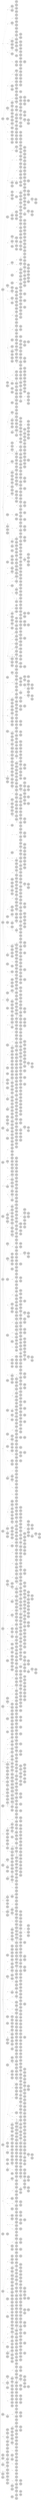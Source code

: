 digraph {
	rankdir = LR;
	ordering = out;
	edge [arrowsize=0.4,fontsize=10]
	node6D3CDD46 [label="",style=filled,fillcolor=lightgrey,shape=circle,width=.1,height=.1];
//------leaves------
	node3DAF794F [label="[Ljava.lang.Object;@70f80540",shape=point,style=filled,fillcolor=lightgrey,shape=circle,width=.07,height=.07]
	node11BABA47 [label="[Ljava.lang.Object;@1a6783db",shape=point,style=filled,fillcolor=lightgrey,shape=circle,width=.07,height=.07]
	node5CC4E4D9 [label="[Ljava.lang.Object;@6c262804",shape=point,style=filled,fillcolor=lightgrey,shape=circle,width=.07,height=.07]
	node288ADF45 [label="[Ljava.lang.Object;@ed5f8d4",shape=point,style=filled,fillcolor=lightgrey,shape=circle,width=.07,height=.07]
	node75CC37FB [label="[Ljava.lang.Object;@2877474e",shape=point,style=filled,fillcolor=lightgrey,shape=circle,width=.07,height=.07]
	node5679C5F2 [label="[Ljava.lang.Object;@77cb84b1",shape=point,style=filled,fillcolor=lightgrey,shape=circle,width=.07,height=.07]
	node632C065C [label="[Ljava.lang.Object;@71f37040",shape=point,style=filled,fillcolor=lightgrey,shape=circle,width=.07,height=.07]
	node693D6DD9 [label="[Ljava.lang.Object;@42788243",shape=point,style=filled,fillcolor=lightgrey,shape=circle,width=.07,height=.07]
	node416562B6 [label="[Ljava.lang.Object;@2b7e7baa",shape=point,style=filled,fillcolor=lightgrey,shape=circle,width=.07,height=.07]
	node29AF98B9 [label="[Ljava.lang.Object;@2fc36d55",shape=point,style=filled,fillcolor=lightgrey,shape=circle,width=.07,height=.07]
	node4559CAC9 [label="[Ljava.lang.Object;@1da25ae3",shape=point,style=filled,fillcolor=lightgrey,shape=circle,width=.07,height=.07]
	node489D73BE [label="[Ljava.lang.Object;@7c00063d",shape=point,style=filled,fillcolor=lightgrey,shape=circle,width=.07,height=.07]
	node770494F6 [label="[Ljava.lang.Object;@78febdb7",shape=point,style=filled,fillcolor=lightgrey,shape=circle,width=.07,height=.07]
	node5BDD3195 [label="[Ljava.lang.Object;@2710e53d",shape=point,style=filled,fillcolor=lightgrey,shape=circle,width=.07,height=.07]
	node7460760D [label="[Ljava.lang.Object;@79fe6e33",shape=point,style=filled,fillcolor=lightgrey,shape=circle,width=.07,height=.07]
	node4B1DB900 [label="[Ljava.lang.Object;@6b048453",shape=point,style=filled,fillcolor=lightgrey,shape=circle,width=.07,height=.07]
	node1CA34720 [label="[Ljava.lang.Object;@16263d71",shape=point,style=filled,fillcolor=lightgrey,shape=circle,width=.07,height=.07]
	node3055530C [label="[Ljava.lang.Object;@7f3c7f49",shape=point,style=filled,fillcolor=lightgrey,shape=circle,width=.07,height=.07]
	node79A0BDC9 [label="[Ljava.lang.Object;@5e4ada39",shape=point,style=filled,fillcolor=lightgrey,shape=circle,width=.07,height=.07]
	node449D3FCF [label="[Ljava.lang.Object;@5847d622",shape=point,style=filled,fillcolor=lightgrey,shape=circle,width=.07,height=.07]
	node24F57616 [label="[Ljava.lang.Object;@2ce6fba3",shape=point,style=filled,fillcolor=lightgrey,shape=circle,width=.07,height=.07]
	node1A8CAB7 [label="[Ljava.lang.Object;@67b8ea66",shape=point,style=filled,fillcolor=lightgrey,shape=circle,width=.07,height=.07]
	node68726541 [label="[Ljava.lang.Object;@73d2a00f",shape=point,style=filled,fillcolor=lightgrey,shape=circle,width=.07,height=.07]
	node34E821B0 [label="[Ljava.lang.Object;@14a30691",shape=point,style=filled,fillcolor=lightgrey,shape=circle,width=.07,height=.07]
	node6F803129 [label="[Ljava.lang.Object;@9b4360e",shape=point,style=filled,fillcolor=lightgrey,shape=circle,width=.07,height=.07]
	node7CA46329 [label="[Ljava.lang.Object;@703f75a2",shape=point,style=filled,fillcolor=lightgrey,shape=circle,width=.07,height=.07]
	node1E580BF5 [label="[Ljava.lang.Object;@36744a76",shape=point,style=filled,fillcolor=lightgrey,shape=circle,width=.07,height=.07]
	node6996DABA [label="[Ljava.lang.Object;@628f204f",shape=point,style=filled,fillcolor=lightgrey,shape=circle,width=.07,height=.07]
	node3C569848 [label="[Ljava.lang.Object;@28e5424e",shape=point,style=filled,fillcolor=lightgrey,shape=circle,width=.07,height=.07]
	node77791EE2 [label="[Ljava.lang.Object;@6c6fc51a",shape=point,style=filled,fillcolor=lightgrey,shape=circle,width=.07,height=.07]
	node64739407 [label="[Ljava.lang.Object;@66065df5",shape=point,style=filled,fillcolor=lightgrey,shape=circle,width=.07,height=.07]
	node5937C1D9 [label="[Ljava.lang.Object;@4be298f0",shape=point,style=filled,fillcolor=lightgrey,shape=circle,width=.07,height=.07]
	node33C9FE27 [label="[Ljava.lang.Object;@67f4e45e",shape=point,style=filled,fillcolor=lightgrey,shape=circle,width=.07,height=.07]
	node2AC870 [label="[Ljava.lang.Object;@5fd0f59d",shape=point,style=filled,fillcolor=lightgrey,shape=circle,width=.07,height=.07]
	node23941086 [label="[Ljava.lang.Object;@6302c6be",shape=point,style=filled,fillcolor=lightgrey,shape=circle,width=.07,height=.07]
	node353DFBE6 [label="[Ljava.lang.Object;@6d198cc1",shape=point,style=filled,fillcolor=lightgrey,shape=circle,width=.07,height=.07]
	node6E0AA1C4 [label="[Ljava.lang.Object;@1bc8bd8d",shape=point,style=filled,fillcolor=lightgrey,shape=circle,width=.07,height=.07]
	node417097D9 [label="[Ljava.lang.Object;@602e64b2",shape=point,style=filled,fillcolor=lightgrey,shape=circle,width=.07,height=.07]
	node5B91EDF2 [label="[Ljava.lang.Object;@5eb07d8",shape=point,style=filled,fillcolor=lightgrey,shape=circle,width=.07,height=.07]
	node40E086E3 [label="[Ljava.lang.Object;@53f871b9",shape=point,style=filled,fillcolor=lightgrey,shape=circle,width=.07,height=.07]
	node752F849 [label="[Ljava.lang.Object;@5a5aeabc",shape=point,style=filled,fillcolor=lightgrey,shape=circle,width=.07,height=.07]
	node1EC9B88A [label="[Ljava.lang.Object;@e2c6753",shape=point,style=filled,fillcolor=lightgrey,shape=circle,width=.07,height=.07]
	node1E2C466F [label="[Ljava.lang.Object;@132e501c",shape=point,style=filled,fillcolor=lightgrey,shape=circle,width=.07,height=.07]
	node40F0A71B [label="[Ljava.lang.Object;@2d8b46a9",shape=point,style=filled,fillcolor=lightgrey,shape=circle,width=.07,height=.07]
	node51686249 [label="[Ljava.lang.Object;@302766c8",shape=point,style=filled,fillcolor=lightgrey,shape=circle,width=.07,height=.07]
	node752AD7A8 [label="[Ljava.lang.Object;@2e379aa",shape=point,style=filled,fillcolor=lightgrey,shape=circle,width=.07,height=.07]
	node100B3995 [label="[Ljava.lang.Object;@1b110c7a",shape=point,style=filled,fillcolor=lightgrey,shape=circle,width=.07,height=.07]
	node38250F27 [label="[Ljava.lang.Object;@21921fa0",shape=point,style=filled,fillcolor=lightgrey,shape=circle,width=.07,height=.07]
	node681C4D96 [label="[Ljava.lang.Object;@7bfdee33",shape=point,style=filled,fillcolor=lightgrey,shape=circle,width=.07,height=.07]
	node6B319A5C [label="[Ljava.lang.Object;@5aefe785",shape=point,style=filled,fillcolor=lightgrey,shape=circle,width=.07,height=.07]
	node501571B3 [label="[Ljava.lang.Object;@448d81f4",shape=point,style=filled,fillcolor=lightgrey,shape=circle,width=.07,height=.07]
	node23891043 [label="[Ljava.lang.Object;@6ff1878",shape=point,style=filled,fillcolor=lightgrey,shape=circle,width=.07,height=.07]
	node7D9C69FD [label="[Ljava.lang.Object;@5536d59b",shape=point,style=filled,fillcolor=lightgrey,shape=circle,width=.07,height=.07]
	node3ED6CC76 [label="[Ljava.lang.Object;@40142f0c",shape=point,style=filled,fillcolor=lightgrey,shape=circle,width=.07,height=.07]
	node5ED96572 [label="[Ljava.lang.Object;@3d20e93f",shape=point,style=filled,fillcolor=lightgrey,shape=circle,width=.07,height=.07]
	node351D3791 [label="[Ljava.lang.Object;@54101271",shape=point,style=filled,fillcolor=lightgrey,shape=circle,width=.07,height=.07]
	node41F71F74 [label="[Ljava.lang.Object;@7b246f64",shape=point,style=filled,fillcolor=lightgrey,shape=circle,width=.07,height=.07]
	node27596E2E [label="[Ljava.lang.Object;@730e732e",shape=point,style=filled,fillcolor=lightgrey,shape=circle,width=.07,height=.07]
	nodeAFBDE84 [label="[Ljava.lang.Object;@527ccff0",shape=point,style=filled,fillcolor=lightgrey,shape=circle,width=.07,height=.07]
	node3EB8E38F [label="[Ljava.lang.Object;@3eaf7075",shape=point,style=filled,fillcolor=lightgrey,shape=circle,width=.07,height=.07]
	node6A7496DA [label="[Ljava.lang.Object;@5e43d72b",shape=point,style=filled,fillcolor=lightgrey,shape=circle,width=.07,height=.07]
	node271EE3F7 [label="[Ljava.lang.Object;@62f703b9",shape=point,style=filled,fillcolor=lightgrey,shape=circle,width=.07,height=.07]
	node2CFB8B7B [label="[Ljava.lang.Object;@6c41eb40",shape=point,style=filled,fillcolor=lightgrey,shape=circle,width=.07,height=.07]
	node3C10AC64 [label="[Ljava.lang.Object;@66209a94",shape=point,style=filled,fillcolor=lightgrey,shape=circle,width=.07,height=.07]
	node16F06578 [label="[Ljava.lang.Object;@7508970d",shape=point,style=filled,fillcolor=lightgrey,shape=circle,width=.07,height=.07]
	node4C427644 [label="[Ljava.lang.Object;@2ed4a162",shape=point,style=filled,fillcolor=lightgrey,shape=circle,width=.07,height=.07]
	node3B9ACA65 [label="[Ljava.lang.Object;@a9b82e4",shape=point,style=filled,fillcolor=lightgrey,shape=circle,width=.07,height=.07]
	node55B435A5 [label="[Ljava.lang.Object;@5e6051c0",shape=point,style=filled,fillcolor=lightgrey,shape=circle,width=.07,height=.07]
	node3344718B [label="[Ljava.lang.Object;@659e49a5",shape=point,style=filled,fillcolor=lightgrey,shape=circle,width=.07,height=.07]
	node117351AE [label="[Ljava.lang.Object;@4dc1ec11",shape=point,style=filled,fillcolor=lightgrey,shape=circle,width=.07,height=.07]
	node5D99040B [label="[Ljava.lang.Object;@4a5dad7c",shape=point,style=filled,fillcolor=lightgrey,shape=circle,width=.07,height=.07]
	node41286BB8 [label="[Ljava.lang.Object;@3cba6e8",shape=point,style=filled,fillcolor=lightgrey,shape=circle,width=.07,height=.07]
	node166743C6 [label="[Ljava.lang.Object;@31763a3b",shape=point,style=filled,fillcolor=lightgrey,shape=circle,width=.07,height=.07]
	node3301E206 [label="[Ljava.lang.Object;@6da3fe68",shape=point,style=filled,fillcolor=lightgrey,shape=circle,width=.07,height=.07]
	node41F6F969 [label="[Ljava.lang.Object;@41d1b48e",shape=point,style=filled,fillcolor=lightgrey,shape=circle,width=.07,height=.07]
	node7DFC6F60 [label="[Ljava.lang.Object;@fde9e09",shape=point,style=filled,fillcolor=lightgrey,shape=circle,width=.07,height=.07]
	node7915032A [label="[Ljava.lang.Object;@352cbd42",shape=point,style=filled,fillcolor=lightgrey,shape=circle,width=.07,height=.07]
	node2BB553E8 [label="[Ljava.lang.Object;@50e0ae41",shape=point,style=filled,fillcolor=lightgrey,shape=circle,width=.07,height=.07]
	node13DFB24 [label="[Ljava.lang.Object;@51ab80ec",shape=point,style=filled,fillcolor=lightgrey,shape=circle,width=.07,height=.07]
	node5000A322 [label="[Ljava.lang.Object;@5c79dc5",shape=point,style=filled,fillcolor=lightgrey,shape=circle,width=.07,height=.07]
	node6B4DA282 [label="[Ljava.lang.Object;@666ce3e7",shape=point,style=filled,fillcolor=lightgrey,shape=circle,width=.07,height=.07]
	node332055BB [label="[Ljava.lang.Object;@a30dfaf",shape=point,style=filled,fillcolor=lightgrey,shape=circle,width=.07,height=.07]
	nodeC6F25D9 [label="[Ljava.lang.Object;@d9d9c68",shape=point,style=filled,fillcolor=lightgrey,shape=circle,width=.07,height=.07]
	node3CA19DED [label="[Ljava.lang.Object;@3060e071",shape=point,style=filled,fillcolor=lightgrey,shape=circle,width=.07,height=.07]
	node45D45A49 [label="[Ljava.lang.Object;@244bf047",shape=point,style=filled,fillcolor=lightgrey,shape=circle,width=.07,height=.07]
	node14B55FD6 [label="[Ljava.lang.Object;@23615659",shape=point,style=filled,fillcolor=lightgrey,shape=circle,width=.07,height=.07]
	node4480566E [label="[Ljava.lang.Object;@3fb25f71",shape=point,style=filled,fillcolor=lightgrey,shape=circle,width=.07,height=.07]
	node147ECBE [label="[Ljava.lang.Object;@283da151",shape=point,style=filled,fillcolor=lightgrey,shape=circle,width=.07,height=.07]
	node6E48A11E [label="[Ljava.lang.Object;@432c2271",shape=point,style=filled,fillcolor=lightgrey,shape=circle,width=.07,height=.07]
	node7D3004B6 [label="[Ljava.lang.Object;@38420568",shape=point,style=filled,fillcolor=lightgrey,shape=circle,width=.07,height=.07]
	node13A9032F [label="[Ljava.lang.Object;@31349481",shape=point,style=filled,fillcolor=lightgrey,shape=circle,width=.07,height=.07]
	node4C5C23A5 [label="[Ljava.lang.Object;@649d1603",shape=point,style=filled,fillcolor=lightgrey,shape=circle,width=.07,height=.07]
	node3F76D1C4 [label="[Ljava.lang.Object;@2af3da37",shape=point,style=filled,fillcolor=lightgrey,shape=circle,width=.07,height=.07]
	node79F95C7 [label="[Ljava.lang.Object;@b3eb639",shape=point,style=filled,fillcolor=lightgrey,shape=circle,width=.07,height=.07]
	node24FAE6B [label="[Ljava.lang.Object;@36d9ee77",shape=point,style=filled,fillcolor=lightgrey,shape=circle,width=.07,height=.07]
	node4D1364C6 [label="[Ljava.lang.Object;@33e29c23",shape=point,style=filled,fillcolor=lightgrey,shape=circle,width=.07,height=.07]
	node4CA150C2 [label="[Ljava.lang.Object;@3572a577",shape=point,style=filled,fillcolor=lightgrey,shape=circle,width=.07,height=.07]
	node6391C24B [label="[Ljava.lang.Object;@44b5599e",shape=point,style=filled,fillcolor=lightgrey,shape=circle,width=.07,height=.07]
	node2D4268A [label="[Ljava.lang.Object;@222d72ba",shape=point,style=filled,fillcolor=lightgrey,shape=circle,width=.07,height=.07]
	node4FC36F2E [label="[Ljava.lang.Object;@21d4b6e1",shape=point,style=filled,fillcolor=lightgrey,shape=circle,width=.07,height=.07]
	node2172427 [label="[Ljava.lang.Object;@4be63e7d",shape=point,style=filled,fillcolor=lightgrey,shape=circle,width=.07,height=.07]
	node1F089230 [label="[Ljava.lang.Object;@1bef4c8e",shape=point,style=filled,fillcolor=lightgrey,shape=circle,width=.07,height=.07]
	node206275C8 [label="[Ljava.lang.Object;@5a0db26f",shape=point,style=filled,fillcolor=lightgrey,shape=circle,width=.07,height=.07]
	node1CF320C [label="[Ljava.lang.Object;@60a58587",shape=point,style=filled,fillcolor=lightgrey,shape=circle,width=.07,height=.07]
	node535A606E [label="[Ljava.lang.Object;@64f32ea0",shape=point,style=filled,fillcolor=lightgrey,shape=circle,width=.07,height=.07]
	node1CD43F60 [label="[Ljava.lang.Object;@509118c0",shape=point,style=filled,fillcolor=lightgrey,shape=circle,width=.07,height=.07]
	node50C85BAC [label="[Ljava.lang.Object;@2d33f93b",shape=point,style=filled,fillcolor=lightgrey,shape=circle,width=.07,height=.07]
	node1021ECC2 [label="[Ljava.lang.Object;@48aea11e",shape=point,style=filled,fillcolor=lightgrey,shape=circle,width=.07,height=.07]
	node5AA9969C [label="[Ljava.lang.Object;@68e156d3",shape=point,style=filled,fillcolor=lightgrey,shape=circle,width=.07,height=.07]
	node77B9E0F1 [label="[Ljava.lang.Object;@4aa21949",shape=point,style=filled,fillcolor=lightgrey,shape=circle,width=.07,height=.07]
	node5C296BF7 [label="[Ljava.lang.Object;@3e1cf96f",shape=point,style=filled,fillcolor=lightgrey,shape=circle,width=.07,height=.07]
	node61A2835 [label="[Ljava.lang.Object;@5ca801ee",shape=point,style=filled,fillcolor=lightgrey,shape=circle,width=.07,height=.07]
	node4BC9AF5F [label="[Ljava.lang.Object;@12c7f0c8",shape=point,style=filled,fillcolor=lightgrey,shape=circle,width=.07,height=.07]
	node45CB3925 [label="[Ljava.lang.Object;@5970f703",shape=point,style=filled,fillcolor=lightgrey,shape=circle,width=.07,height=.07]
	node5FC50825 [label="[Ljava.lang.Object;@7229e2a5",shape=point,style=filled,fillcolor=lightgrey,shape=circle,width=.07,height=.07]
	node6EB7FFD4 [label="[Ljava.lang.Object;@3021c5ee",shape=point,style=filled,fillcolor=lightgrey,shape=circle,width=.07,height=.07]
	node475277EF [label="[Ljava.lang.Object;@7a53896a",shape=point,style=filled,fillcolor=lightgrey,shape=circle,width=.07,height=.07]
	node2B4B90AB [label="[Ljava.lang.Object;@15fb2e99",shape=point,style=filled,fillcolor=lightgrey,shape=circle,width=.07,height=.07]
	node41C2DEC6 [label="[Ljava.lang.Object;@273c174d",shape=point,style=filled,fillcolor=lightgrey,shape=circle,width=.07,height=.07]
	node508505C9 [label="[Ljava.lang.Object;@1c4676a6",shape=point,style=filled,fillcolor=lightgrey,shape=circle,width=.07,height=.07]
	node4B25BF06 [label="[Ljava.lang.Object;@ce45f50",shape=point,style=filled,fillcolor=lightgrey,shape=circle,width=.07,height=.07]
	node74B7A848 [label="[Ljava.lang.Object;@5beb133e",shape=point,style=filled,fillcolor=lightgrey,shape=circle,width=.07,height=.07]
	node3DD05ACA [label="[Ljava.lang.Object;@13609cff",shape=point,style=filled,fillcolor=lightgrey,shape=circle,width=.07,height=.07]
	node5A5C9333 [label="[Ljava.lang.Object;@59ad09a5",shape=point,style=filled,fillcolor=lightgrey,shape=circle,width=.07,height=.07]
	node66141E50 [label="[Ljava.lang.Object;@7104f109",shape=point,style=filled,fillcolor=lightgrey,shape=circle,width=.07,height=.07]
	node4F7F2111 [label="[Ljava.lang.Object;@7e2ee97a",shape=point,style=filled,fillcolor=lightgrey,shape=circle,width=.07,height=.07]
	node380E8E71 [label="[Ljava.lang.Object;@6e54bcc0",shape=point,style=filled,fillcolor=lightgrey,shape=circle,width=.07,height=.07]
	node58957FB2 [label="[Ljava.lang.Object;@517928e3",shape=point,style=filled,fillcolor=lightgrey,shape=circle,width=.07,height=.07]
	node1D4849BB [label="[Ljava.lang.Object;@56b1546e",shape=point,style=filled,fillcolor=lightgrey,shape=circle,width=.07,height=.07]
	node252AC9E5 [label="[Ljava.lang.Object;@3d0cc393",shape=point,style=filled,fillcolor=lightgrey,shape=circle,width=.07,height=.07]
	node62D65018 [label="[Ljava.lang.Object;@3e987a08",shape=point,style=filled,fillcolor=lightgrey,shape=circle,width=.07,height=.07]
	node4D8EE9DF [label="[Ljava.lang.Object;@16c5bba6",shape=point,style=filled,fillcolor=lightgrey,shape=circle,width=.07,height=.07]
	node46C36FF6 [label="[Ljava.lang.Object;@3bf6051c",shape=point,style=filled,fillcolor=lightgrey,shape=circle,width=.07,height=.07]
	node18CC3AC [label="[Ljava.lang.Object;@3a2f50b0",shape=point,style=filled,fillcolor=lightgrey,shape=circle,width=.07,height=.07]
	node674E24DC [label="[Ljava.lang.Object;@6c9b13cc",shape=point,style=filled,fillcolor=lightgrey,shape=circle,width=.07,height=.07]
	nodeB6D2C50 [label="[Ljava.lang.Object;@4b07575d",shape=point,style=filled,fillcolor=lightgrey,shape=circle,width=.07,height=.07]
	node5D79E225 [label="[Ljava.lang.Object;@69c88f35",shape=point,style=filled,fillcolor=lightgrey,shape=circle,width=.07,height=.07]
	nodeBA521F0 [label="[Ljava.lang.Object;@7ae92266",shape=point,style=filled,fillcolor=lightgrey,shape=circle,width=.07,height=.07]
	node68939FD4 [label="[Ljava.lang.Object;@450f14d4",shape=point,style=filled,fillcolor=lightgrey,shape=circle,width=.07,height=.07]
	node67870724 [label="[Ljava.lang.Object;@54cef3a0",shape=point,style=filled,fillcolor=lightgrey,shape=circle,width=.07,height=.07]
	node20D7ABD2 [label="[Ljava.lang.Object;@1dc3b2a8",shape=point,style=filled,fillcolor=lightgrey,shape=circle,width=.07,height=.07]
	node42A23813 [label="[Ljava.lang.Object;@61d29014",shape=point,style=filled,fillcolor=lightgrey,shape=circle,width=.07,height=.07]
	node7CC62EC7 [label="[Ljava.lang.Object;@7c109505",shape=point,style=filled,fillcolor=lightgrey,shape=circle,width=.07,height=.07]
	node2F215834 [label="[Ljava.lang.Object;@5a863ff4",shape=point,style=filled,fillcolor=lightgrey,shape=circle,width=.07,height=.07]
	node17FB8275 [label="[Ljava.lang.Object;@6fbb8532",shape=point,style=filled,fillcolor=lightgrey,shape=circle,width=.07,height=.07]
	node4A7E8009 [label="[Ljava.lang.Object;@21ec7f2d",shape=point,style=filled,fillcolor=lightgrey,shape=circle,width=.07,height=.07]
	node6ACFB94F [label="[Ljava.lang.Object;@596e2331",shape=point,style=filled,fillcolor=lightgrey,shape=circle,width=.07,height=.07]
	node672E8EDD [label="[Ljava.lang.Object;@25799002",shape=point,style=filled,fillcolor=lightgrey,shape=circle,width=.07,height=.07]
	node32EB4023 [label="[Ljava.lang.Object;@1a349ae4",shape=point,style=filled,fillcolor=lightgrey,shape=circle,width=.07,height=.07]
	node9FFB719 [label="[Ljava.lang.Object;@606fcfa4",shape=point,style=filled,fillcolor=lightgrey,shape=circle,width=.07,height=.07]
	node8ED71D2 [label="[Ljava.lang.Object;@36302991",shape=point,style=filled,fillcolor=lightgrey,shape=circle,width=.07,height=.07]
	node42831731 [label="[Ljava.lang.Object;@5c8ff22a",shape=point,style=filled,fillcolor=lightgrey,shape=circle,width=.07,height=.07]
	node3F8F6B88 [label="[Ljava.lang.Object;@844a149",shape=point,style=filled,fillcolor=lightgrey,shape=circle,width=.07,height=.07]
	node52A405EF [label="[Ljava.lang.Object;@7119a333",shape=point,style=filled,fillcolor=lightgrey,shape=circle,width=.07,height=.07]
	node350E55B3 [label="[Ljava.lang.Object;@186de4b2",shape=point,style=filled,fillcolor=lightgrey,shape=circle,width=.07,height=.07]
	node6A14012D [label="[Ljava.lang.Object;@56a83767",shape=point,style=filled,fillcolor=lightgrey,shape=circle,width=.07,height=.07]
	node11CC43CC [label="[Ljava.lang.Object;@66737d33",shape=point,style=filled,fillcolor=lightgrey,shape=circle,width=.07,height=.07]
	node2CA415B9 [label="[Ljava.lang.Object;@3b200c45",shape=point,style=filled,fillcolor=lightgrey,shape=circle,width=.07,height=.07]
	node4881EACE [label="[Ljava.lang.Object;@35668c08",shape=point,style=filled,fillcolor=lightgrey,shape=circle,width=.07,height=.07]
	node39634EC0 [label="[Ljava.lang.Object;@29a3f8d",shape=point,style=filled,fillcolor=lightgrey,shape=circle,width=.07,height=.07]
	node458A728A [label="[Ljava.lang.Object;@440da0ff",shape=point,style=filled,fillcolor=lightgrey,shape=circle,width=.07,height=.07]
	node67BBF3F0 [label="[Ljava.lang.Object;@340ededd",shape=point,style=filled,fillcolor=lightgrey,shape=circle,width=.07,height=.07]
	node2286E4F4 [label="[Ljava.lang.Object;@ba5a203",shape=point,style=filled,fillcolor=lightgrey,shape=circle,width=.07,height=.07]
	node33B9E4F4 [label="[Ljava.lang.Object;@71033c68",shape=point,style=filled,fillcolor=lightgrey,shape=circle,width=.07,height=.07]
	node6437C7F8 [label="[Ljava.lang.Object;@4224c4c7",shape=point,style=filled,fillcolor=lightgrey,shape=circle,width=.07,height=.07]
	node3EC60633 [label="[Ljava.lang.Object;@56ce8dff",shape=point,style=filled,fillcolor=lightgrey,shape=circle,width=.07,height=.07]
	nodeC1C88D9 [label="[Ljava.lang.Object;@68fa6761",shape=point,style=filled,fillcolor=lightgrey,shape=circle,width=.07,height=.07]
	node668303D3 [label="[Ljava.lang.Object;@4400cb89",shape=point,style=filled,fillcolor=lightgrey,shape=circle,width=.07,height=.07]
	node2C32C990 [label="[Ljava.lang.Object;@17487218",shape=point,style=filled,fillcolor=lightgrey,shape=circle,width=.07,height=.07]
	node692B76B9 [label="[Ljava.lang.Object;@2bb5b496",shape=point,style=filled,fillcolor=lightgrey,shape=circle,width=.07,height=.07]
	node11F18639 [label="[Ljava.lang.Object;@457deead",shape=point,style=filled,fillcolor=lightgrey,shape=circle,width=.07,height=.07]
	node7751C605 [label="[Ljava.lang.Object;@71c6cd7d",shape=point,style=filled,fillcolor=lightgrey,shape=circle,width=.07,height=.07]
	node6C9B4D32 [label="[Ljava.lang.Object;@4639de8a",shape=point,style=filled,fillcolor=lightgrey,shape=circle,width=.07,height=.07]
	node3F2159A6 [label="[Ljava.lang.Object;@78cbd61a",shape=point,style=filled,fillcolor=lightgrey,shape=circle,width=.07,height=.07]
	node4E0FF6EC [label="[Ljava.lang.Object;@464abc29",shape=point,style=filled,fillcolor=lightgrey,shape=circle,width=.07,height=.07]
	node7393212F [label="[Ljava.lang.Object;@55ce4241",shape=point,style=filled,fillcolor=lightgrey,shape=circle,width=.07,height=.07]
	node64477682 [label="[Ljava.lang.Object;@777f35d7",shape=point,style=filled,fillcolor=lightgrey,shape=circle,width=.07,height=.07]
	node1D8FF84E [label="[Ljava.lang.Object;@3af46df4",shape=point,style=filled,fillcolor=lightgrey,shape=circle,width=.07,height=.07]
	node65D8EF4E [label="[Ljava.lang.Object;@6b87bfaf",shape=point,style=filled,fillcolor=lightgrey,shape=circle,width=.07,height=.07]
	node9A86719 [label="[Ljava.lang.Object;@102a2015",shape=point,style=filled,fillcolor=lightgrey,shape=circle,width=.07,height=.07]
	node322A0FC1 [label="[Ljava.lang.Object;@6486b4ec",shape=point,style=filled,fillcolor=lightgrey,shape=circle,width=.07,height=.07]
	node2EDC97CA [label="[Ljava.lang.Object;@6f37308c",shape=point,style=filled,fillcolor=lightgrey,shape=circle,width=.07,height=.07]
	nodeD017EAC [label="[Ljava.lang.Object;@5cf19a34",shape=point,style=filled,fillcolor=lightgrey,shape=circle,width=.07,height=.07]
	node165934A7 [label="[Ljava.lang.Object;@40bcc5b0",shape=point,style=filled,fillcolor=lightgrey,shape=circle,width=.07,height=.07]
	node46CE3715 [label="[Ljava.lang.Object;@163e25c2",shape=point,style=filled,fillcolor=lightgrey,shape=circle,width=.07,height=.07]
	node499DC7AE [label="[Ljava.lang.Object;@6f2a0a68",shape=point,style=filled,fillcolor=lightgrey,shape=circle,width=.07,height=.07]
	node586BFE07 [label="[Ljava.lang.Object;@3f1cc0fd",shape=point,style=filled,fillcolor=lightgrey,shape=circle,width=.07,height=.07]
	node189BC007 [label="[Ljava.lang.Object;@275de036",shape=point,style=filled,fillcolor=lightgrey,shape=circle,width=.07,height=.07]
	node2041B91C [label="[Ljava.lang.Object;@79039ec1",shape=point,style=filled,fillcolor=lightgrey,shape=circle,width=.07,height=.07]
	node3FDEE21E [label="[Ljava.lang.Object;@774af983",shape=point,style=filled,fillcolor=lightgrey,shape=circle,width=.07,height=.07]
	node5A6E272F [label="[Ljava.lang.Object;@3f7e5f35",shape=point,style=filled,fillcolor=lightgrey,shape=circle,width=.07,height=.07]
	node77F884D6 [label="[Ljava.lang.Object;@575eed4b",shape=point,style=filled,fillcolor=lightgrey,shape=circle,width=.07,height=.07]
	node7CA2EFD0 [label="[Ljava.lang.Object;@31e88086",shape=point,style=filled,fillcolor=lightgrey,shape=circle,width=.07,height=.07]
	node2856C59 [label="[Ljava.lang.Object;@2211fdf7",shape=point,style=filled,fillcolor=lightgrey,shape=circle,width=.07,height=.07]
	node49264A0A [label="[Ljava.lang.Object;@3cbf0f18",shape=point,style=filled,fillcolor=lightgrey,shape=circle,width=.07,height=.07]
	node15F15B72 [label="[Ljava.lang.Object;@38a2e27e",shape=point,style=filled,fillcolor=lightgrey,shape=circle,width=.07,height=.07]
	node432F997A [label="[Ljava.lang.Object;@7ac99c8",shape=point,style=filled,fillcolor=lightgrey,shape=circle,width=.07,height=.07]
	node18197884 [label="[Ljava.lang.Object;@3707c8eb",shape=point,style=filled,fillcolor=lightgrey,shape=circle,width=.07,height=.07]
	node8DC6338 [label="[Ljava.lang.Object;@6bddd932",shape=point,style=filled,fillcolor=lightgrey,shape=circle,width=.07,height=.07]
	node38535195 [label="[Ljava.lang.Object;@311a86e4",shape=point,style=filled,fillcolor=lightgrey,shape=circle,width=.07,height=.07]
	node5A34E65C [label="[Ljava.lang.Object;@5fa5a061",shape=point,style=filled,fillcolor=lightgrey,shape=circle,width=.07,height=.07]
	node7DD88DF9 [label="[Ljava.lang.Object;@18101900",shape=point,style=filled,fillcolor=lightgrey,shape=circle,width=.07,height=.07]
	node656B1A58 [label="[Ljava.lang.Object;@17bf183c",shape=point,style=filled,fillcolor=lightgrey,shape=circle,width=.07,height=.07]
	node2E31E877 [label="[Ljava.lang.Object;@36712ca8",shape=point,style=filled,fillcolor=lightgrey,shape=circle,width=.07,height=.07]
	nodeBF559E4 [label="[Ljava.lang.Object;@6464ce5e",shape=point,style=filled,fillcolor=lightgrey,shape=circle,width=.07,height=.07]
	node45B7E0F5 [label="[Ljava.lang.Object;@7a9c8087",shape=point,style=filled,fillcolor=lightgrey,shape=circle,width=.07,height=.07]
	node5B87DC49 [label="[Ljava.lang.Object;@19d3ef59",shape=point,style=filled,fillcolor=lightgrey,shape=circle,width=.07,height=.07]
	node631904DE [label="[Ljava.lang.Object;@7d9f3882",shape=point,style=filled,fillcolor=lightgrey,shape=circle,width=.07,height=.07]
	node181FD6EC [label="[Ljava.lang.Object;@1eb05b91",shape=point,style=filled,fillcolor=lightgrey,shape=circle,width=.07,height=.07]
	node35A4936D [label="[Ljava.lang.Object;@31fbe673",shape=point,style=filled,fillcolor=lightgrey,shape=circle,width=.07,height=.07]
	node57B5FE16 [label="[Ljava.lang.Object;@4b455ba2",shape=point,style=filled,fillcolor=lightgrey,shape=circle,width=.07,height=.07]
	node5A6B965C [label="[Ljava.lang.Object;@344d2b1c",shape=point,style=filled,fillcolor=lightgrey,shape=circle,width=.07,height=.07]
	node4C7036CD [label="[Ljava.lang.Object;@2d89fcaa",shape=point,style=filled,fillcolor=lightgrey,shape=circle,width=.07,height=.07]
	node2B564631 [label="[Ljava.lang.Object;@769e8d8c",shape=point,style=filled,fillcolor=lightgrey,shape=circle,width=.07,height=.07]
	node3B151BCC [label="[Ljava.lang.Object;@599bdca8",shape=point,style=filled,fillcolor=lightgrey,shape=circle,width=.07,height=.07]
	node40E56E64 [label="[Ljava.lang.Object;@42956919",shape=point,style=filled,fillcolor=lightgrey,shape=circle,width=.07,height=.07]
	node51CDD1FC [label="[Ljava.lang.Object;@56b429f1",shape=point,style=filled,fillcolor=lightgrey,shape=circle,width=.07,height=.07]
	node3DC9EB0D [label="[Ljava.lang.Object;@54fd900c",shape=point,style=filled,fillcolor=lightgrey,shape=circle,width=.07,height=.07]
	node6B00F95E [label="[Ljava.lang.Object;@1c8cae6e",shape=point,style=filled,fillcolor=lightgrey,shape=circle,width=.07,height=.07]
	node6E6FBF71 [label="[Ljava.lang.Object;@562a3f40",shape=point,style=filled,fillcolor=lightgrey,shape=circle,width=.07,height=.07]
	node3A8CF6D2 [label="[Ljava.lang.Object;@430ad033",shape=point,style=filled,fillcolor=lightgrey,shape=circle,width=.07,height=.07]
	node508D7B14 [label="[Ljava.lang.Object;@575a9e7a",shape=point,style=filled,fillcolor=lightgrey,shape=circle,width=.07,height=.07]
	nodeA3DC825 [label="[Ljava.lang.Object;@1fa30a19",shape=point,style=filled,fillcolor=lightgrey,shape=circle,width=.07,height=.07]
	node24CD8722 [label="[Ljava.lang.Object;@27e7648f",shape=point,style=filled,fillcolor=lightgrey,shape=circle,width=.07,height=.07]
	node437FECB6 [label="[Ljava.lang.Object;@448bd502",shape=point,style=filled,fillcolor=lightgrey,shape=circle,width=.07,height=.07]
	nodeC37BE26 [label="[Ljava.lang.Object;@10686033",shape=point,style=filled,fillcolor=lightgrey,shape=circle,width=.07,height=.07]
	node2CCE34D4 [label="[Ljava.lang.Object;@36f7d78a",shape=point,style=filled,fillcolor=lightgrey,shape=circle,width=.07,height=.07]
	node78099FC [label="[Ljava.lang.Object;@543a18c7",shape=point,style=filled,fillcolor=lightgrey,shape=circle,width=.07,height=.07]
	node90FEE00 [label="[Ljava.lang.Object;@1cc232c",shape=point,style=filled,fillcolor=lightgrey,shape=circle,width=.07,height=.07]
	node2000590 [label="[Ljava.lang.Object;@678d937",shape=point,style=filled,fillcolor=lightgrey,shape=circle,width=.07,height=.07]
	node70715816 [label="[Ljava.lang.Object;@1044d077",shape=point,style=filled,fillcolor=lightgrey,shape=circle,width=.07,height=.07]
	node126A7B6A [label="[Ljava.lang.Object;@529ba971",shape=point,style=filled,fillcolor=lightgrey,shape=circle,width=.07,height=.07]
	node2850FADC [label="[Ljava.lang.Object;@1ea150c9",shape=point,style=filled,fillcolor=lightgrey,shape=circle,width=.07,height=.07]
	node5F51C95C [label="[Ljava.lang.Object;@500e33e6",shape=point,style=filled,fillcolor=lightgrey,shape=circle,width=.07,height=.07]
	node7F27B521 [label="[Ljava.lang.Object;@6b148514",shape=point,style=filled,fillcolor=lightgrey,shape=circle,width=.07,height=.07]
	node3ADEBA03 [label="[Ljava.lang.Object;@1bee3fbd",shape=point,style=filled,fillcolor=lightgrey,shape=circle,width=.07,height=.07]
	node59220F5C [label="[Ljava.lang.Object;@16d11d49",shape=point,style=filled,fillcolor=lightgrey,shape=circle,width=.07,height=.07]
	node5990A332 [label="[Ljava.lang.Object;@33e97c6a",shape=point,style=filled,fillcolor=lightgrey,shape=circle,width=.07,height=.07]
	node7AF8DDA4 [label="[Ljava.lang.Object;@64ddace7",shape=point,style=filled,fillcolor=lightgrey,shape=circle,width=.07,height=.07]
	node38080A7D [label="[Ljava.lang.Object;@40fa3b3a",shape=point,style=filled,fillcolor=lightgrey,shape=circle,width=.07,height=.07]
	node7CD3DB7C [label="[Ljava.lang.Object;@7560fa95",shape=point,style=filled,fillcolor=lightgrey,shape=circle,width=.07,height=.07]
	nodeDC34DA6 [label="[Ljava.lang.Object;@1c7194cf",shape=point,style=filled,fillcolor=lightgrey,shape=circle,width=.07,height=.07]
	node7E9BA406 [label="[Ljava.lang.Object;@c5d5d12",shape=point,style=filled,fillcolor=lightgrey,shape=circle,width=.07,height=.07]
	node1B649F42 [label="[Ljava.lang.Object;@b23a70d",shape=point,style=filled,fillcolor=lightgrey,shape=circle,width=.07,height=.07]
	node28BB99FB [label="[Ljava.lang.Object;@4e68f433",shape=point,style=filled,fillcolor=lightgrey,shape=circle,width=.07,height=.07]
	node71C9FC33 [label="[Ljava.lang.Object;@674436c8",shape=point,style=filled,fillcolor=lightgrey,shape=circle,width=.07,height=.07]
	node13440F9A [label="[Ljava.lang.Object;@1a04a8ad",shape=point,style=filled,fillcolor=lightgrey,shape=circle,width=.07,height=.07]
	node2492F7BA [label="[Ljava.lang.Object;@62267796",shape=point,style=filled,fillcolor=lightgrey,shape=circle,width=.07,height=.07]
	node512D9C97 [label="[Ljava.lang.Object;@6ed317df",shape=point,style=filled,fillcolor=lightgrey,shape=circle,width=.07,height=.07]
	node5D4F0298 [label="[Ljava.lang.Object;@c845460",shape=point,style=filled,fillcolor=lightgrey,shape=circle,width=.07,height=.07]
	node3170B843 [label="[Ljava.lang.Object;@476b3c5d",shape=point,style=filled,fillcolor=lightgrey,shape=circle,width=.07,height=.07]
	node6215ADEA [label="[Ljava.lang.Object;@4c1cd29c",shape=point,style=filled,fillcolor=lightgrey,shape=circle,width=.07,height=.07]
	node781AC9FC [label="[Ljava.lang.Object;@668d8b76",shape=point,style=filled,fillcolor=lightgrey,shape=circle,width=.07,height=.07]
	node293810B0 [label="[Ljava.lang.Object;@31aaf39",shape=point,style=filled,fillcolor=lightgrey,shape=circle,width=.07,height=.07]
	node2D61C38F [label="[Ljava.lang.Object;@273d3b6e",shape=point,style=filled,fillcolor=lightgrey,shape=circle,width=.07,height=.07]
	node4E6912A9 [label="[Ljava.lang.Object;@185c0f3a",shape=point,style=filled,fillcolor=lightgrey,shape=circle,width=.07,height=.07]
	node3B82DA05 [label="[Ljava.lang.Object;@75aa7050",shape=point,style=filled,fillcolor=lightgrey,shape=circle,width=.07,height=.07]
	node73D0C816 [label="[Ljava.lang.Object;@b8d3c89",shape=point,style=filled,fillcolor=lightgrey,shape=circle,width=.07,height=.07]
	node26F29D0F [label="[Ljava.lang.Object;@7c4171",shape=point,style=filled,fillcolor=lightgrey,shape=circle,width=.07,height=.07]
	node7519B910 [label="[Ljava.lang.Object;@1712aa4e",shape=point,style=filled,fillcolor=lightgrey,shape=circle,width=.07,height=.07]
	node25BA5746 [label="[Ljava.lang.Object;@47affd49",shape=point,style=filled,fillcolor=lightgrey,shape=circle,width=.07,height=.07]
	node7FC60D95 [label="[Ljava.lang.Object;@7d0498f9",shape=point,style=filled,fillcolor=lightgrey,shape=circle,width=.07,height=.07]
	nodeA73E078 [label="[Ljava.lang.Object;@328e01ca",shape=point,style=filled,fillcolor=lightgrey,shape=circle,width=.07,height=.07]
	node7D6B08AB [label="[Ljava.lang.Object;@247194af",shape=point,style=filled,fillcolor=lightgrey,shape=circle,width=.07,height=.07]
	node3114D079 [label="[Ljava.lang.Object;@73d617c0",shape=point,style=filled,fillcolor=lightgrey,shape=circle,width=.07,height=.07]
	node56DD7741 [label="[Ljava.lang.Object;@7e2155d9",shape=point,style=filled,fillcolor=lightgrey,shape=circle,width=.07,height=.07]
	node69A1C57C [label="[Ljava.lang.Object;@2a8aa79f",shape=point,style=filled,fillcolor=lightgrey,shape=circle,width=.07,height=.07]
	node17D0AAF0 [label="[Ljava.lang.Object;@63abaa4e",shape=point,style=filled,fillcolor=lightgrey,shape=circle,width=.07,height=.07]
	node4C60962 [label="[Ljava.lang.Object;@7b8ff03a",shape=point,style=filled,fillcolor=lightgrey,shape=circle,width=.07,height=.07]
	node691A5291 [label="[Ljava.lang.Object;@57dd7c26",shape=point,style=filled,fillcolor=lightgrey,shape=circle,width=.07,height=.07]
	node63E4E2A6 [label="[Ljava.lang.Object;@67eed0c0",shape=point,style=filled,fillcolor=lightgrey,shape=circle,width=.07,height=.07]
	node5CDB9876 [label="[Ljava.lang.Object;@605be387",shape=point,style=filled,fillcolor=lightgrey,shape=circle,width=.07,height=.07]
	node246EDCF8 [label="[Ljava.lang.Object;@35976065",shape=point,style=filled,fillcolor=lightgrey,shape=circle,width=.07,height=.07]
	node350F4689 [label="[Ljava.lang.Object;@a77dc74",shape=point,style=filled,fillcolor=lightgrey,shape=circle,width=.07,height=.07]
	node58AC48DE [label="[Ljava.lang.Object;@56369fe6",shape=point,style=filled,fillcolor=lightgrey,shape=circle,width=.07,height=.07]
	node1942A0A7 [label="[Ljava.lang.Object;@2d624b87",shape=point,style=filled,fillcolor=lightgrey,shape=circle,width=.07,height=.07]
	node17B20C4D [label="[Ljava.lang.Object;@759978f2",shape=point,style=filled,fillcolor=lightgrey,shape=circle,width=.07,height=.07]
	node79D2A97E [label="[Ljava.lang.Object;@4653ebb0",shape=point,style=filled,fillcolor=lightgrey,shape=circle,width=.07,height=.07]
	node41844753 [label="[Ljava.lang.Object;@7f64e979",shape=point,style=filled,fillcolor=lightgrey,shape=circle,width=.07,height=.07]
	node131126B2 [label="[Ljava.lang.Object;@4a46510b",shape=point,style=filled,fillcolor=lightgrey,shape=circle,width=.07,height=.07]
	node291B29CF [label="[Ljava.lang.Object;@716c22b4",shape=point,style=filled,fillcolor=lightgrey,shape=circle,width=.07,height=.07]
	node6B52BE9D [label="[Ljava.lang.Object;@136474f5",shape=point,style=filled,fillcolor=lightgrey,shape=circle,width=.07,height=.07]
	node63C16207 [label="[Ljava.lang.Object;@73a89549",shape=point,style=filled,fillcolor=lightgrey,shape=circle,width=.07,height=.07]
	nodeDF06BF7 [label="[Ljava.lang.Object;@3d836560",shape=point,style=filled,fillcolor=lightgrey,shape=circle,width=.07,height=.07]
	node553AE98D [label="[Ljava.lang.Object;@620f3cbe",shape=point,style=filled,fillcolor=lightgrey,shape=circle,width=.07,height=.07]
	node6CAE4CDB [label="[Ljava.lang.Object;@4a208c4b",shape=point,style=filled,fillcolor=lightgrey,shape=circle,width=.07,height=.07]
	node48D47203 [label="[Ljava.lang.Object;@53254d6b",shape=point,style=filled,fillcolor=lightgrey,shape=circle,width=.07,height=.07]
	node4DF30B40 [label="[Ljava.lang.Object;@3ff8461",shape=point,style=filled,fillcolor=lightgrey,shape=circle,width=.07,height=.07]
	node68D0BA77 [label="[Ljava.lang.Object;@1167fc13",shape=point,style=filled,fillcolor=lightgrey,shape=circle,width=.07,height=.07]
	node449B5C74 [label="[Ljava.lang.Object;@3b38040a",shape=point,style=filled,fillcolor=lightgrey,shape=circle,width=.07,height=.07]
	node56560218 [label="[Ljava.lang.Object;@78ffeba5",shape=point,style=filled,fillcolor=lightgrey,shape=circle,width=.07,height=.07]
	node66196032 [label="[Ljava.lang.Object;@1dfa30af",shape=point,style=filled,fillcolor=lightgrey,shape=circle,width=.07,height=.07]
	node7B5AB7CA [label="[Ljava.lang.Object;@7c7fc9c7",shape=point,style=filled,fillcolor=lightgrey,shape=circle,width=.07,height=.07]
	node514A2E8A [label="[Ljava.lang.Object;@1df91344",shape=point,style=filled,fillcolor=lightgrey,shape=circle,width=.07,height=.07]
	node333303D6 [label="[Ljava.lang.Object;@3180d586",shape=point,style=filled,fillcolor=lightgrey,shape=circle,width=.07,height=.07]
	node31BE9342 [label="[Ljava.lang.Object;@6488c502",shape=point,style=filled,fillcolor=lightgrey,shape=circle,width=.07,height=.07]
	node4F8E57F6 [label="[Ljava.lang.Object;@78959764",shape=point,style=filled,fillcolor=lightgrey,shape=circle,width=.07,height=.07]
	node3D743FB7 [label="[Ljava.lang.Object;@1ff65dce",shape=point,style=filled,fillcolor=lightgrey,shape=circle,width=.07,height=.07]
	node22FA9821 [label="[Ljava.lang.Object;@760015ad",shape=point,style=filled,fillcolor=lightgrey,shape=circle,width=.07,height=.07]
	node6A95155D [label="[Ljava.lang.Object;@47a02dec",shape=point,style=filled,fillcolor=lightgrey,shape=circle,width=.07,height=.07]
	node31ED8EA9 [label="[Ljava.lang.Object;@47365844",shape=point,style=filled,fillcolor=lightgrey,shape=circle,width=.07,height=.07]
	node5CB9202 [label="[Ljava.lang.Object;@4342001a",shape=point,style=filled,fillcolor=lightgrey,shape=circle,width=.07,height=.07]
	node1E87461D [label="[Ljava.lang.Object;@6b86d9f1",shape=point,style=filled,fillcolor=lightgrey,shape=circle,width=.07,height=.07]
	node32040D01 [label="[Ljava.lang.Object;@6195898b",shape=point,style=filled,fillcolor=lightgrey,shape=circle,width=.07,height=.07]
	node45869C0A [label="[Ljava.lang.Object;@18929c1a",shape=point,style=filled,fillcolor=lightgrey,shape=circle,width=.07,height=.07]
	nodeA6CE60C [label="[Ljava.lang.Object;@4778ef1b",shape=point,style=filled,fillcolor=lightgrey,shape=circle,width=.07,height=.07]
	node36EF5D32 [label="[Ljava.lang.Object;@3a9165b9",shape=point,style=filled,fillcolor=lightgrey,shape=circle,width=.07,height=.07]
	node57A0B861 [label="[Ljava.lang.Object;@57a085b9",shape=point,style=filled,fillcolor=lightgrey,shape=circle,width=.07,height=.07]
	node1BEA44B2 [label="[Ljava.lang.Object;@2ae756db",shape=point,style=filled,fillcolor=lightgrey,shape=circle,width=.07,height=.07]
	node78D69056 [label="[Ljava.lang.Object;@2b084fb8",shape=point,style=filled,fillcolor=lightgrey,shape=circle,width=.07,height=.07]
	node628E41BF [label="[Ljava.lang.Object;@724f82bb",shape=point,style=filled,fillcolor=lightgrey,shape=circle,width=.07,height=.07]
	node3E57F884 [label="[Ljava.lang.Object;@57cb0579",shape=point,style=filled,fillcolor=lightgrey,shape=circle,width=.07,height=.07]
	node47D82586 [label="[Ljava.lang.Object;@498c2d9c",shape=point,style=filled,fillcolor=lightgrey,shape=circle,width=.07,height=.07]
	node489E6FF1 [label="[Ljava.lang.Object;@47f15b56",shape=point,style=filled,fillcolor=lightgrey,shape=circle,width=.07,height=.07]
	node4183B23B [label="[Ljava.lang.Object;@694b875a",shape=point,style=filled,fillcolor=lightgrey,shape=circle,width=.07,height=.07]
	node52919C65 [label="[Ljava.lang.Object;@1f77468a",shape=point,style=filled,fillcolor=lightgrey,shape=circle,width=.07,height=.07]
	node43B93D35 [label="[Ljava.lang.Object;@767d034f",shape=point,style=filled,fillcolor=lightgrey,shape=circle,width=.07,height=.07]
	node2851CB51 [label="[Ljava.lang.Object;@db79bc7",shape=point,style=filled,fillcolor=lightgrey,shape=circle,width=.07,height=.07]
	node7ED4FD1 [label="[Ljava.lang.Object;@19144318",shape=point,style=filled,fillcolor=lightgrey,shape=circle,width=.07,height=.07]
	node3FB90828 [label="[Ljava.lang.Object;@ee1d5bb",shape=point,style=filled,fillcolor=lightgrey,shape=circle,width=.07,height=.07]
	node639F9071 [label="[Ljava.lang.Object;@58281399",shape=point,style=filled,fillcolor=lightgrey,shape=circle,width=.07,height=.07]
	node2FA7B8FC [label="[Ljava.lang.Object;@2f6becbe",shape=point,style=filled,fillcolor=lightgrey,shape=circle,width=.07,height=.07]
	node30E8ED3A [label="[Ljava.lang.Object;@28c49465",shape=point,style=filled,fillcolor=lightgrey,shape=circle,width=.07,height=.07]
	node3A36A9D9 [label="[Ljava.lang.Object;@4a48ac3d",shape=point,style=filled,fillcolor=lightgrey,shape=circle,width=.07,height=.07]
	node3D3E0973 [label="[Ljava.lang.Object;@3155d50d",shape=point,style=filled,fillcolor=lightgrey,shape=circle,width=.07,height=.07]
	node3E22CA9F [label="[Ljava.lang.Object;@3184a022",shape=point,style=filled,fillcolor=lightgrey,shape=circle,width=.07,height=.07]
	node7C3C52F0 [label="[Ljava.lang.Object;@635e1dc7",shape=point,style=filled,fillcolor=lightgrey,shape=circle,width=.07,height=.07]
	node4B004501 [label="[Ljava.lang.Object;@5f1169f3",shape=point,style=filled,fillcolor=lightgrey,shape=circle,width=.07,height=.07]
	node41241B33 [label="[Ljava.lang.Object;@528796f5",shape=point,style=filled,fillcolor=lightgrey,shape=circle,width=.07,height=.07]
	node1B66E9E9 [label="[Ljava.lang.Object;@4fec4587",shape=point,style=filled,fillcolor=lightgrey,shape=circle,width=.07,height=.07]
	node2EF022CA [label="[Ljava.lang.Object;@402e29df",shape=point,style=filled,fillcolor=lightgrey,shape=circle,width=.07,height=.07]
	node6C2BB992 [label="[Ljava.lang.Object;@414619ed",shape=point,style=filled,fillcolor=lightgrey,shape=circle,width=.07,height=.07]
	node6E0F857D [label="[Ljava.lang.Object;@5fde29b2",shape=point,style=filled,fillcolor=lightgrey,shape=circle,width=.07,height=.07]
	node6E88ECF2 [label="[Ljava.lang.Object;@1f7009bf",shape=point,style=filled,fillcolor=lightgrey,shape=circle,width=.07,height=.07]
	nodeDC65341 [label="[Ljava.lang.Object;@23fb78f2",shape=point,style=filled,fillcolor=lightgrey,shape=circle,width=.07,height=.07]
	nodeABDFF03 [label="[Ljava.lang.Object;@159f321a",shape=point,style=filled,fillcolor=lightgrey,shape=circle,width=.07,height=.07]
	node2AFC37B3 [label="[Ljava.lang.Object;@52b8e6f6",shape=point,style=filled,fillcolor=lightgrey,shape=circle,width=.07,height=.07]
	node37184E45 [label="[Ljava.lang.Object;@5bfbb55e",shape=point,style=filled,fillcolor=lightgrey,shape=circle,width=.07,height=.07]
	node1071503D [label="[Ljava.lang.Object;@56b9b93",shape=point,style=filled,fillcolor=lightgrey,shape=circle,width=.07,height=.07]
	node7074971D [label="[Ljava.lang.Object;@76a38d08",shape=point,style=filled,fillcolor=lightgrey,shape=circle,width=.07,height=.07]
	node6C49DB59 [label="[Ljava.lang.Object;@35a77240",shape=point,style=filled,fillcolor=lightgrey,shape=circle,width=.07,height=.07]
	node61BFD796 [label="[Ljava.lang.Object;@b9edd64",shape=point,style=filled,fillcolor=lightgrey,shape=circle,width=.07,height=.07]
	node29AF4C5D [label="[Ljava.lang.Object;@27140e5a",shape=point,style=filled,fillcolor=lightgrey,shape=circle,width=.07,height=.07]
	node38887E49 [label="[Ljava.lang.Object;@4580f1c1",shape=point,style=filled,fillcolor=lightgrey,shape=circle,width=.07,height=.07]
	node161E9088 [label="[Ljava.lang.Object;@117f2acf",shape=point,style=filled,fillcolor=lightgrey,shape=circle,width=.07,height=.07]
	node6A7E649F [label="[Ljava.lang.Object;@28329ee8",shape=point,style=filled,fillcolor=lightgrey,shape=circle,width=.07,height=.07]
	node4A4AD1B6 [label="[Ljava.lang.Object;@228bb362",shape=point,style=filled,fillcolor=lightgrey,shape=circle,width=.07,height=.07]
	node3B487130 [label="[Ljava.lang.Object;@7317d6f",shape=point,style=filled,fillcolor=lightgrey,shape=circle,width=.07,height=.07]
	node1B6ADB5E [label="[Ljava.lang.Object;@64057bf2",shape=point,style=filled,fillcolor=lightgrey,shape=circle,width=.07,height=.07]
	node1C3C57B3 [label="[Ljava.lang.Object;@106a8b5e",shape=point,style=filled,fillcolor=lightgrey,shape=circle,width=.07,height=.07]
	node5D170226 [label="[Ljava.lang.Object;@1202389d",shape=point,style=filled,fillcolor=lightgrey,shape=circle,width=.07,height=.07]
	node6C7D64A1 [label="[Ljava.lang.Object;@2889220b",shape=point,style=filled,fillcolor=lightgrey,shape=circle,width=.07,height=.07]
	node4D6A030E [label="[Ljava.lang.Object;@4e2f1cee",shape=point,style=filled,fillcolor=lightgrey,shape=circle,width=.07,height=.07]
	node49F031E6 [label="[Ljava.lang.Object;@2888dba9",shape=point,style=filled,fillcolor=lightgrey,shape=circle,width=.07,height=.07]
	node35E7CFC5 [label="[Ljava.lang.Object;@3997dfb",shape=point,style=filled,fillcolor=lightgrey,shape=circle,width=.07,height=.07]
	node4B2E036F [label="[Ljava.lang.Object;@2595dc30",shape=point,style=filled,fillcolor=lightgrey,shape=circle,width=.07,height=.07]
	node2E87A6A0 [label="[Ljava.lang.Object;@6639602e",shape=point,style=filled,fillcolor=lightgrey,shape=circle,width=.07,height=.07]
	node5DB722FD [label="[Ljava.lang.Object;@56481127",shape=point,style=filled,fillcolor=lightgrey,shape=circle,width=.07,height=.07]
	node45690FE8 [label="[Ljava.lang.Object;@68fc3f7b",shape=point,style=filled,fillcolor=lightgrey,shape=circle,width=.07,height=.07]
	nodeC385853 [label="[Ljava.lang.Object;@1aefb1da",shape=point,style=filled,fillcolor=lightgrey,shape=circle,width=.07,height=.07]
	node1774EB20 [label="[Ljava.lang.Object;@1efa1952",shape=point,style=filled,fillcolor=lightgrey,shape=circle,width=.07,height=.07]
	node50CE201E [label="[Ljava.lang.Object;@37c83abc",shape=point,style=filled,fillcolor=lightgrey,shape=circle,width=.07,height=.07]
	node7D5EA8E [label="[Ljava.lang.Object;@492b43af",shape=point,style=filled,fillcolor=lightgrey,shape=circle,width=.07,height=.07]
	node68445444 [label="[Ljava.lang.Object;@1eaf8e2a",shape=point,style=filled,fillcolor=lightgrey,shape=circle,width=.07,height=.07]
	node360696EB [label="[Ljava.lang.Object;@25239dbf",shape=point,style=filled,fillcolor=lightgrey,shape=circle,width=.07,height=.07]
	node6F0F0B2B [label="[Ljava.lang.Object;@db3163e",shape=point,style=filled,fillcolor=lightgrey,shape=circle,width=.07,height=.07]
	nodeF0078AD [label="[Ljava.lang.Object;@36f7c297",shape=point,style=filled,fillcolor=lightgrey,shape=circle,width=.07,height=.07]
	node2136D131 [label="[Ljava.lang.Object;@342131cf",shape=point,style=filled,fillcolor=lightgrey,shape=circle,width=.07,height=.07]
	node3868E2F6 [label="[Ljava.lang.Object;@30836c16",shape=point,style=filled,fillcolor=lightgrey,shape=circle,width=.07,height=.07]
	node27AB9C6E [label="[Ljava.lang.Object;@1a397e1d",shape=point,style=filled,fillcolor=lightgrey,shape=circle,width=.07,height=.07]
	node65B950FE [label="[Ljava.lang.Object;@4ef17383",shape=point,style=filled,fillcolor=lightgrey,shape=circle,width=.07,height=.07]
	node35C2DEDF [label="[Ljava.lang.Object;@64da87ec",shape=point,style=filled,fillcolor=lightgrey,shape=circle,width=.07,height=.07]
	node4BCB0529 [label="[Ljava.lang.Object;@e631ab8",shape=point,style=filled,fillcolor=lightgrey,shape=circle,width=.07,height=.07]
	node2D74098D [label="[Ljava.lang.Object;@1da10e28",shape=point,style=filled,fillcolor=lightgrey,shape=circle,width=.07,height=.07]
	nodeED0A2F8 [label="[Ljava.lang.Object;@1870df40",shape=point,style=filled,fillcolor=lightgrey,shape=circle,width=.07,height=.07]
	node15C595A2 [label="[Ljava.lang.Object;@97c",shape=point,style=filled,fillcolor=lightgrey,shape=circle,width=.07,height=.07]
	nodeBCCACE6 [label="[Ljava.lang.Object;@1558f800",shape=point,style=filled,fillcolor=lightgrey,shape=circle,width=.07,height=.07]
	node2C09178C [label="[Ljava.lang.Object;@2c42b098",shape=point,style=filled,fillcolor=lightgrey,shape=circle,width=.07,height=.07]
	node4287826A [label="[Ljava.lang.Object;@10cdeac2",shape=point,style=filled,fillcolor=lightgrey,shape=circle,width=.07,height=.07]
	node741C3A20 [label="[Ljava.lang.Object;@4de3924b",shape=point,style=filled,fillcolor=lightgrey,shape=circle,width=.07,height=.07]
	node3309CD4F [label="[Ljava.lang.Object;@4c6dba16",shape=point,style=filled,fillcolor=lightgrey,shape=circle,width=.07,height=.07]
	node59B54481 [label="[Ljava.lang.Object;@815f436",shape=point,style=filled,fillcolor=lightgrey,shape=circle,width=.07,height=.07]
	node758B33CE [label="[Ljava.lang.Object;@54178a63",shape=point,style=filled,fillcolor=lightgrey,shape=circle,width=.07,height=.07]
	node27755D2C [label="[Ljava.lang.Object;@e6b9b0",shape=point,style=filled,fillcolor=lightgrey,shape=circle,width=.07,height=.07]
	node2CDFFF21 [label="[Ljava.lang.Object;@44733c4b",shape=point,style=filled,fillcolor=lightgrey,shape=circle,width=.07,height=.07]
	node49E295D4 [label="[Ljava.lang.Object;@7c7c8e61",shape=point,style=filled,fillcolor=lightgrey,shape=circle,width=.07,height=.07]
	node2F094038 [label="[Ljava.lang.Object;@7245a0f6",shape=point,style=filled,fillcolor=lightgrey,shape=circle,width=.07,height=.07]
	node2F54D75F [label="[Ljava.lang.Object;@37435b52",shape=point,style=filled,fillcolor=lightgrey,shape=circle,width=.07,height=.07]
	node52AED502 [label="[Ljava.lang.Object;@db39db1",shape=point,style=filled,fillcolor=lightgrey,shape=circle,width=.07,height=.07]
	node4D44D77 [label="[Ljava.lang.Object;@29601f74",shape=point,style=filled,fillcolor=lightgrey,shape=circle,width=.07,height=.07]
	nodeDC2D99F [label="[Ljava.lang.Object;@1c8d8383",shape=point,style=filled,fillcolor=lightgrey,shape=circle,width=.07,height=.07]
	node3A94DA90 [label="[Ljava.lang.Object;@1326f909",shape=point,style=filled,fillcolor=lightgrey,shape=circle,width=.07,height=.07]
	node8B3D4D3 [label="[Ljava.lang.Object;@78d2cfdd",shape=point,style=filled,fillcolor=lightgrey,shape=circle,width=.07,height=.07]
	node640EDA0D [label="[Ljava.lang.Object;@40c49934",shape=point,style=filled,fillcolor=lightgrey,shape=circle,width=.07,height=.07]
	node56C7D8B3 [label="[Ljava.lang.Object;@38854991",shape=point,style=filled,fillcolor=lightgrey,shape=circle,width=.07,height=.07]
	node2AC9223E [label="[Ljava.lang.Object;@4e20036a",shape=point,style=filled,fillcolor=lightgrey,shape=circle,width=.07,height=.07]
	node26CA485D [label="[Ljava.lang.Object;@341154d4",shape=point,style=filled,fillcolor=lightgrey,shape=circle,width=.07,height=.07]
	node572A48BA [label="[Ljava.lang.Object;@195f2a66",shape=point,style=filled,fillcolor=lightgrey,shape=circle,width=.07,height=.07]
	node6D2301B0 [label="[Ljava.lang.Object;@53aa5f34",shape=point,style=filled,fillcolor=lightgrey,shape=circle,width=.07,height=.07]
	node56C0B263 [label="[Ljava.lang.Object;@362cbec7",shape=point,style=filled,fillcolor=lightgrey,shape=circle,width=.07,height=.07]
	node43F71733 [label="[Ljava.lang.Object;@4225a386",shape=point,style=filled,fillcolor=lightgrey,shape=circle,width=.07,height=.07]
	node11A5520B [label="[Ljava.lang.Object;@422c1c7e",shape=point,style=filled,fillcolor=lightgrey,shape=circle,width=.07,height=.07]
	node3919C587 [label="[Ljava.lang.Object;@564f78b1",shape=point,style=filled,fillcolor=lightgrey,shape=circle,width=.07,height=.07]
	node6DC15D79 [label="[Ljava.lang.Object;@4fac7353",shape=point,style=filled,fillcolor=lightgrey,shape=circle,width=.07,height=.07]
	node38EEA2DC [label="[Ljava.lang.Object;@15c9cf80",shape=point,style=filled,fillcolor=lightgrey,shape=circle,width=.07,height=.07]
	node728472D5 [label="[Ljava.lang.Object;@5e1ea13d",shape=point,style=filled,fillcolor=lightgrey,shape=circle,width=.07,height=.07]
	node132B0060 [label="[Ljava.lang.Object;@48c5784a",shape=point,style=filled,fillcolor=lightgrey,shape=circle,width=.07,height=.07]
	node1986B95D [label="[Ljava.lang.Object;@32bae419",shape=point,style=filled,fillcolor=lightgrey,shape=circle,width=.07,height=.07]
	node79D9CA2E [label="[Ljava.lang.Object;@1abdea77",shape=point,style=filled,fillcolor=lightgrey,shape=circle,width=.07,height=.07]
	node36DDF42C [label="[Ljava.lang.Object;@53a244c2",shape=point,style=filled,fillcolor=lightgrey,shape=circle,width=.07,height=.07]
	node649D6C22 [label="[Ljava.lang.Object;@1186dc94",shape=point,style=filled,fillcolor=lightgrey,shape=circle,width=.07,height=.07]
	node4823261C [label="[Ljava.lang.Object;@966ff8e",shape=point,style=filled,fillcolor=lightgrey,shape=circle,width=.07,height=.07]
	node6156EFC [label="[Ljava.lang.Object;@21d070d6",shape=point,style=filled,fillcolor=lightgrey,shape=circle,width=.07,height=.07]
	node7092B136 [label="[Ljava.lang.Object;@4eb6ba25",shape=point,style=filled,fillcolor=lightgrey,shape=circle,width=.07,height=.07]
	node63795F81 [label="[Ljava.lang.Object;@410dd5f8",shape=point,style=filled,fillcolor=lightgrey,shape=circle,width=.07,height=.07]
	node2473D7EE [label="[Ljava.lang.Object;@5fef36d7",shape=point,style=filled,fillcolor=lightgrey,shape=circle,width=.07,height=.07]
	node7643EFFC [label="[Ljava.lang.Object;@594e56d9",shape=point,style=filled,fillcolor=lightgrey,shape=circle,width=.07,height=.07]
	node63B826B9 [label="[Ljava.lang.Object;@45c7ed97",shape=point,style=filled,fillcolor=lightgrey,shape=circle,width=.07,height=.07]
	node2C92C6DC [label="[Ljava.lang.Object;@7c1b509",shape=point,style=filled,fillcolor=lightgrey,shape=circle,width=.07,height=.07]
	node256ED6A6 [label="[Ljava.lang.Object;@5f3f2cc9",shape=point,style=filled,fillcolor=lightgrey,shape=circle,width=.07,height=.07]
	node65A1B5D4 [label="[Ljava.lang.Object;@6fc23d94",shape=point,style=filled,fillcolor=lightgrey,shape=circle,width=.07,height=.07]
	node3C4A1D2C [label="[Ljava.lang.Object;@1a353708",shape=point,style=filled,fillcolor=lightgrey,shape=circle,width=.07,height=.07]
	node72D23E8F [label="[Ljava.lang.Object;@c0283dc",shape=point,style=filled,fillcolor=lightgrey,shape=circle,width=.07,height=.07]
	node604D4C0D [label="[Ljava.lang.Object;@53f3ba7b",shape=point,style=filled,fillcolor=lightgrey,shape=circle,width=.07,height=.07]
	node3036D0CC [label="[Ljava.lang.Object;@28b2b975",shape=point,style=filled,fillcolor=lightgrey,shape=circle,width=.07,height=.07]
	node2295B54A [label="[Ljava.lang.Object;@6c7bf301",shape=point,style=filled,fillcolor=lightgrey,shape=circle,width=.07,height=.07]
	node6ACDEEF2 [label="[Ljava.lang.Object;@57099bcf",shape=point,style=filled,fillcolor=lightgrey,shape=circle,width=.07,height=.07]
	node58B94B81 [label="[Ljava.lang.Object;@6b69486c",shape=point,style=filled,fillcolor=lightgrey,shape=circle,width=.07,height=.07]
	node6E56918D [label="[Ljava.lang.Object;@759aa86b",shape=point,style=filled,fillcolor=lightgrey,shape=circle,width=.07,height=.07]
	node676D001A [label="[Ljava.lang.Object;@46e60eb3",shape=point,style=filled,fillcolor=lightgrey,shape=circle,width=.07,height=.07]
	node1CE6351B [label="[Ljava.lang.Object;@3c9f1f1c",shape=point,style=filled,fillcolor=lightgrey,shape=circle,width=.07,height=.07]
	node33FDB545 [label="[Ljava.lang.Object;@4598a61f",shape=point,style=filled,fillcolor=lightgrey,shape=circle,width=.07,height=.07]
	node68FB0D5A [label="[Ljava.lang.Object;@2cd898a6",shape=point,style=filled,fillcolor=lightgrey,shape=circle,width=.07,height=.07]
	node72D157E5 [label="[Ljava.lang.Object;@72f9affe",shape=point,style=filled,fillcolor=lightgrey,shape=circle,width=.07,height=.07]
	node42D8FD26 [label="[Ljava.lang.Object;@2a2d4073",shape=point,style=filled,fillcolor=lightgrey,shape=circle,width=.07,height=.07]
	node52BB44AC [label="[Ljava.lang.Object;@6d02975a",shape=point,style=filled,fillcolor=lightgrey,shape=circle,width=.07,height=.07]
	node68B66611 [label="[Ljava.lang.Object;@28588dac",shape=point,style=filled,fillcolor=lightgrey,shape=circle,width=.07,height=.07]
	node204E322F [label="[Ljava.lang.Object;@598fd93b",shape=point,style=filled,fillcolor=lightgrey,shape=circle,width=.07,height=.07]
	node252AAF5 [label="[Ljava.lang.Object;@6e8b62fe",shape=point,style=filled,fillcolor=lightgrey,shape=circle,width=.07,height=.07]
	node3F85FA4A [label="[Ljava.lang.Object;@1864aa80",shape=point,style=filled,fillcolor=lightgrey,shape=circle,width=.07,height=.07]
	nodeF76AE7B [label="[Ljava.lang.Object;@3adfa1f9",shape=point,style=filled,fillcolor=lightgrey,shape=circle,width=.07,height=.07]
	node2A185B42 [label="[Ljava.lang.Object;@1715d42b",shape=point,style=filled,fillcolor=lightgrey,shape=circle,width=.07,height=.07]
	node2DAAB5C4 [label="[Ljava.lang.Object;@6abd09e1",shape=point,style=filled,fillcolor=lightgrey,shape=circle,width=.07,height=.07]
	node2179DBF [label="[Ljava.lang.Object;@3b9ab55a",shape=point,style=filled,fillcolor=lightgrey,shape=circle,width=.07,height=.07]
	node43E63378 [label="[Ljava.lang.Object;@4116d8e4",shape=point,style=filled,fillcolor=lightgrey,shape=circle,width=.07,height=.07]
	node7FD25F1C [label="[Ljava.lang.Object;@118c15d9",shape=point,style=filled,fillcolor=lightgrey,shape=circle,width=.07,height=.07]
	node63038963 [label="[Ljava.lang.Object;@14a5ac1f",shape=point,style=filled,fillcolor=lightgrey,shape=circle,width=.07,height=.07]
	node79E23B28 [label="[Ljava.lang.Object;@831cb10",shape=point,style=filled,fillcolor=lightgrey,shape=circle,width=.07,height=.07]
	node770603E4 [label="[Ljava.lang.Object;@4efa8c4f",shape=point,style=filled,fillcolor=lightgrey,shape=circle,width=.07,height=.07]
	node26A9D5C3 [label="[Ljava.lang.Object;@20c6e34d",shape=point,style=filled,fillcolor=lightgrey,shape=circle,width=.07,height=.07]
	node6718CD92 [label="[Ljava.lang.Object;@7d9aadca",shape=point,style=filled,fillcolor=lightgrey,shape=circle,width=.07,height=.07]
	node15756877 [label="[Ljava.lang.Object;@23e2d1f",shape=point,style=filled,fillcolor=lightgrey,shape=circle,width=.07,height=.07]
	node23EB0497 [label="[Ljava.lang.Object;@bb719dd",shape=point,style=filled,fillcolor=lightgrey,shape=circle,width=.07,height=.07]
	node35BFFE0C [label="[Ljava.lang.Object;@461a7b71",shape=point,style=filled,fillcolor=lightgrey,shape=circle,width=.07,height=.07]
	node3D2E1099 [label="[Ljava.lang.Object;@ee49f10",shape=point,style=filled,fillcolor=lightgrey,shape=circle,width=.07,height=.07]
	node44615F5E [label="[Ljava.lang.Object;@51b56550",shape=point,style=filled,fillcolor=lightgrey,shape=circle,width=.07,height=.07]
	node1C521D27 [label="[Ljava.lang.Object;@36e41da2",shape=point,style=filled,fillcolor=lightgrey,shape=circle,width=.07,height=.07]
	node78313F8F [label="[Ljava.lang.Object;@2545a3c",shape=point,style=filled,fillcolor=lightgrey,shape=circle,width=.07,height=.07]
	nodeE63C474 [label="[Ljava.lang.Object;@18fcd117",shape=point,style=filled,fillcolor=lightgrey,shape=circle,width=.07,height=.07]
	node694058C0 [label="[Ljava.lang.Object;@49656a6e",shape=point,style=filled,fillcolor=lightgrey,shape=circle,width=.07,height=.07]
	node59B55752 [label="[Ljava.lang.Object;@273f411a",shape=point,style=filled,fillcolor=lightgrey,shape=circle,width=.07,height=.07]
	node4CD28B65 [label="[Ljava.lang.Object;@2e06be8b",shape=point,style=filled,fillcolor=lightgrey,shape=circle,width=.07,height=.07]
	node5DFA73DE [label="[Ljava.lang.Object;@90ceea",shape=point,style=filled,fillcolor=lightgrey,shape=circle,width=.07,height=.07]
	node5841F43E [label="[Ljava.lang.Object;@43a8fb5b",shape=point,style=filled,fillcolor=lightgrey,shape=circle,width=.07,height=.07]
	node4DC20473 [label="[Ljava.lang.Object;@4b2364bf",shape=point,style=filled,fillcolor=lightgrey,shape=circle,width=.07,height=.07]
	node1C1499E1 [label="[Ljava.lang.Object;@18e2cb1b",shape=point,style=filled,fillcolor=lightgrey,shape=circle,width=.07,height=.07]
	node45DEA5E8 [label="[Ljava.lang.Object;@15083770",shape=point,style=filled,fillcolor=lightgrey,shape=circle,width=.07,height=.07]
	node2D6B6FA1 [label="[Ljava.lang.Object;@235fc304",shape=point,style=filled,fillcolor=lightgrey,shape=circle,width=.07,height=.07]
	node131EC362 [label="[Ljava.lang.Object;@4779c5c6",shape=point,style=filled,fillcolor=lightgrey,shape=circle,width=.07,height=.07]
	node3119ACEF [label="[Ljava.lang.Object;@6c031e2b",shape=point,style=filled,fillcolor=lightgrey,shape=circle,width=.07,height=.07]
	node9E3D51A [label="[Ljava.lang.Object;@bd7615",shape=point,style=filled,fillcolor=lightgrey,shape=circle,width=.07,height=.07]
	node7CBFDC39 [label="[Ljava.lang.Object;@8b967c3",shape=point,style=filled,fillcolor=lightgrey,shape=circle,width=.07,height=.07]
	node1FE538CB [label="[Ljava.lang.Object;@7403f8fc",shape=point,style=filled,fillcolor=lightgrey,shape=circle,width=.07,height=.07]
	node76DFBC51 [label="[Ljava.lang.Object;@351b5a36",shape=point,style=filled,fillcolor=lightgrey,shape=circle,width=.07,height=.07]
	node38E0F3E [label="[Ljava.lang.Object;@6821d3ab",shape=point,style=filled,fillcolor=lightgrey,shape=circle,width=.07,height=.07]
	node6317D7CA [label="[Ljava.lang.Object;@cb2fb74",shape=point,style=filled,fillcolor=lightgrey,shape=circle,width=.07,height=.07]
	node7F36F223 [label="[Ljava.lang.Object;@19eccae5",shape=point,style=filled,fillcolor=lightgrey,shape=circle,width=.07,height=.07]
	node4498E795 [label="[Ljava.lang.Object;@5f6acd29",shape=point,style=filled,fillcolor=lightgrey,shape=circle,width=.07,height=.07]
	node17058B0D [label="[Ljava.lang.Object;@68c1c0ea",shape=point,style=filled,fillcolor=lightgrey,shape=circle,width=.07,height=.07]
	node6B663628 [label="[Ljava.lang.Object;@626cade8",shape=point,style=filled,fillcolor=lightgrey,shape=circle,width=.07,height=.07]
	node598A0F4B [label="[Ljava.lang.Object;@3faa5200",shape=point,style=filled,fillcolor=lightgrey,shape=circle,width=.07,height=.07]
	node65A7E4AB [label="[Ljava.lang.Object;@6223061a",shape=point,style=filled,fillcolor=lightgrey,shape=circle,width=.07,height=.07]
	node6BDABD42 [label="[Ljava.lang.Object;@60dc86b",shape=point,style=filled,fillcolor=lightgrey,shape=circle,width=.07,height=.07]
	node5CD5F6BD [label="[Ljava.lang.Object;@263c38eb",shape=point,style=filled,fillcolor=lightgrey,shape=circle,width=.07,height=.07]
	node1832B1C3 [label="[Ljava.lang.Object;@70147c3e",shape=point,style=filled,fillcolor=lightgrey,shape=circle,width=.07,height=.07]
	node3871C9F [label="[Ljava.lang.Object;@443b8764",shape=point,style=filled,fillcolor=lightgrey,shape=circle,width=.07,height=.07]
	node498A9A89 [label="[Ljava.lang.Object;@1a2cea0a",shape=point,style=filled,fillcolor=lightgrey,shape=circle,width=.07,height=.07]
	node21746E34 [label="[Ljava.lang.Object;@39eccdd9",shape=point,style=filled,fillcolor=lightgrey,shape=circle,width=.07,height=.07]
	node24AF56BF [label="[Ljava.lang.Object;@59ae849a",shape=point,style=filled,fillcolor=lightgrey,shape=circle,width=.07,height=.07]
	node5B295455 [label="[Ljava.lang.Object;@474d8ec",shape=point,style=filled,fillcolor=lightgrey,shape=circle,width=.07,height=.07]
	node5AB07C73 [label="[Ljava.lang.Object;@7797a9eb",shape=point,style=filled,fillcolor=lightgrey,shape=circle,width=.07,height=.07]
	node660DC0B0 [label="[Ljava.lang.Object;@449cd725",shape=point,style=filled,fillcolor=lightgrey,shape=circle,width=.07,height=.07]
	node1D167821 [label="[Ljava.lang.Object;@57845299",shape=point,style=filled,fillcolor=lightgrey,shape=circle,width=.07,height=.07]
	node5F041099 [label="[Ljava.lang.Object;@7d03d1a3",shape=point,style=filled,fillcolor=lightgrey,shape=circle,width=.07,height=.07]
	node537A6952 [label="[Ljava.lang.Object;@261fe93e",shape=point,style=filled,fillcolor=lightgrey,shape=circle,width=.07,height=.07]
	node5960B5BC [label="[Ljava.lang.Object;@3a0de9fa",shape=point,style=filled,fillcolor=lightgrey,shape=circle,width=.07,height=.07]
	node3ABD2710 [label="[Ljava.lang.Object;@63327f60",shape=point,style=filled,fillcolor=lightgrey,shape=circle,width=.07,height=.07]
	node3F23EBEF [label="[Ljava.lang.Object;@6a3487c8",shape=point,style=filled,fillcolor=lightgrey,shape=circle,width=.07,height=.07]
	node39E2B839 [label="[Ljava.lang.Object;@49db191a",shape=point,style=filled,fillcolor=lightgrey,shape=circle,width=.07,height=.07]
	node6907FF5D [label="[Ljava.lang.Object;@27432f72",shape=point,style=filled,fillcolor=lightgrey,shape=circle,width=.07,height=.07]
	nodeBCC68D3 [label="[Ljava.lang.Object;@1a4eb379",shape=point,style=filled,fillcolor=lightgrey,shape=circle,width=.07,height=.07]
	node4C654A7A [label="[Ljava.lang.Object;@72e3c43b",shape=point,style=filled,fillcolor=lightgrey,shape=circle,width=.07,height=.07]
	node1A01A044 [label="[Ljava.lang.Object;@753b1d06",shape=point,style=filled,fillcolor=lightgrey,shape=circle,width=.07,height=.07]
	node136BBF41 [label="[Ljava.lang.Object;@7f45630b",shape=point,style=filled,fillcolor=lightgrey,shape=circle,width=.07,height=.07]
	node68D1FF27 [label="[Ljava.lang.Object;@45af0c16",shape=point,style=filled,fillcolor=lightgrey,shape=circle,width=.07,height=.07]
	nodeB703255 [label="[Ljava.lang.Object;@5ff9450b",shape=point,style=filled,fillcolor=lightgrey,shape=circle,width=.07,height=.07]
	node3836A114 [label="[Ljava.lang.Object;@544c5b8",shape=point,style=filled,fillcolor=lightgrey,shape=circle,width=.07,height=.07]
	nodeFACBDDF [label="[Ljava.lang.Object;@1ae8703c",shape=point,style=filled,fillcolor=lightgrey,shape=circle,width=.07,height=.07]
	node17DB5C74 [label="[Ljava.lang.Object;@34912232",shape=point,style=filled,fillcolor=lightgrey,shape=circle,width=.07,height=.07]
	node5EB9333A [label="[Ljava.lang.Object;@709d141",shape=point,style=filled,fillcolor=lightgrey,shape=circle,width=.07,height=.07]
	node4A7C1528 [label="[Ljava.lang.Object;@77c12ee7",shape=point,style=filled,fillcolor=lightgrey,shape=circle,width=.07,height=.07]
	node60F6E3C6 [label="[Ljava.lang.Object;@293cb540",shape=point,style=filled,fillcolor=lightgrey,shape=circle,width=.07,height=.07]
	node343301A [label="[Ljava.lang.Object;@7d8b8083",shape=point,style=filled,fillcolor=lightgrey,shape=circle,width=.07,height=.07]
	node2AB4A427 [label="[Ljava.lang.Object;@66ee8284",shape=point,style=filled,fillcolor=lightgrey,shape=circle,width=.07,height=.07]
	node7CB7BDA3 [label="[Ljava.lang.Object;@5d99a52e",shape=point,style=filled,fillcolor=lightgrey,shape=circle,width=.07,height=.07]
	node5283B726 [label="[Ljava.lang.Object;@40ebe550",shape=point,style=filled,fillcolor=lightgrey,shape=circle,width=.07,height=.07]
	node170024B [label="[Ljava.lang.Object;@11d0679e",shape=point,style=filled,fillcolor=lightgrey,shape=circle,width=.07,height=.07]
	node5EA5D805 [label="[Ljava.lang.Object;@41fb77e4",shape=point,style=filled,fillcolor=lightgrey,shape=circle,width=.07,height=.07]
	node401857CA [label="[Ljava.lang.Object;@526624c0",shape=point,style=filled,fillcolor=lightgrey,shape=circle,width=.07,height=.07]
	node2273AB79 [label="[Ljava.lang.Object;@382dac84",shape=point,style=filled,fillcolor=lightgrey,shape=circle,width=.07,height=.07]
	node3A091A4C [label="[Ljava.lang.Object;@59aa79e9",shape=point,style=filled,fillcolor=lightgrey,shape=circle,width=.07,height=.07]
	node66BD29C6 [label="[Ljava.lang.Object;@3321f019",shape=point,style=filled,fillcolor=lightgrey,shape=circle,width=.07,height=.07]
	node4188574B [label="[Ljava.lang.Object;@4b670ba2",shape=point,style=filled,fillcolor=lightgrey,shape=circle,width=.07,height=.07]
	node449BF811 [label="[Ljava.lang.Object;@780679a3",shape=point,style=filled,fillcolor=lightgrey,shape=circle,width=.07,height=.07]
	node7B375BE7 [label="[Ljava.lang.Object;@8fe6538",shape=point,style=filled,fillcolor=lightgrey,shape=circle,width=.07,height=.07]
	node13BE4F46 [label="[Ljava.lang.Object;@58bee7f3",shape=point,style=filled,fillcolor=lightgrey,shape=circle,width=.07,height=.07]
	node19177760 [label="[Ljava.lang.Object;@623b16df",shape=point,style=filled,fillcolor=lightgrey,shape=circle,width=.07,height=.07]
	node31EA1A1 [label="[Ljava.lang.Object;@2cb04f4e",shape=point,style=filled,fillcolor=lightgrey,shape=circle,width=.07,height=.07]
	nodeE3E81CF [label="[Ljava.lang.Object;@3409f339",shape=point,style=filled,fillcolor=lightgrey,shape=circle,width=.07,height=.07]
	node426C4FB0 [label="[Ljava.lang.Object;@6c88b28c",shape=point,style=filled,fillcolor=lightgrey,shape=circle,width=.07,height=.07]
	node16C2762B [label="[Ljava.lang.Object;@6d29dff1",shape=point,style=filled,fillcolor=lightgrey,shape=circle,width=.07,height=.07]
	node4D180C2B [label="[Ljava.lang.Object;@642dcbd6",shape=point,style=filled,fillcolor=lightgrey,shape=circle,width=.07,height=.07]
	node615B9A56 [label="[Ljava.lang.Object;@42ae17db",shape=point,style=filled,fillcolor=lightgrey,shape=circle,width=.07,height=.07]
	node4F5A32F1 [label="[Ljava.lang.Object;@452323b7",shape=point,style=filled,fillcolor=lightgrey,shape=circle,width=.07,height=.07]
	node7817986F [label="[Ljava.lang.Object;@4a354879",shape=point,style=filled,fillcolor=lightgrey,shape=circle,width=.07,height=.07]
	node54E63674 [label="[Ljava.lang.Object;@80499c4",shape=point,style=filled,fillcolor=lightgrey,shape=circle,width=.07,height=.07]
	node4C14BC4B [label="[Ljava.lang.Object;@2c824330",shape=point,style=filled,fillcolor=lightgrey,shape=circle,width=.07,height=.07]
	node49B29542 [label="[Ljava.lang.Object;@65d4ff09",shape=point,style=filled,fillcolor=lightgrey,shape=circle,width=.07,height=.07]
	nodeCCBE11C [label="[Ljava.lang.Object;@32eea876",shape=point,style=filled,fillcolor=lightgrey,shape=circle,width=.07,height=.07]
	node6FAB33EC [label="[Ljava.lang.Object;@2d45a5a7",shape=point,style=filled,fillcolor=lightgrey,shape=circle,width=.07,height=.07]
	node7E557212 [label="[Ljava.lang.Object;@39bfc8b6",shape=point,style=filled,fillcolor=lightgrey,shape=circle,width=.07,height=.07]
	nodeFBDA83E [label="[Ljava.lang.Object;@f555cf3",shape=point,style=filled,fillcolor=lightgrey,shape=circle,width=.07,height=.07]
	node5A456AE9 [label="[Ljava.lang.Object;@1d78e36f",shape=point,style=filled,fillcolor=lightgrey,shape=circle,width=.07,height=.07]
	node7F6654A6 [label="[Ljava.lang.Object;@5af12d7d",shape=point,style=filled,fillcolor=lightgrey,shape=circle,width=.07,height=.07]
	node2B9216E8 [label="[Ljava.lang.Object;@71abeb6e",shape=point,style=filled,fillcolor=lightgrey,shape=circle,width=.07,height=.07]
	node3C254299 [label="[Ljava.lang.Object;@6f6c1aa5",shape=point,style=filled,fillcolor=lightgrey,shape=circle,width=.07,height=.07]
	node54F274F6 [label="[Ljava.lang.Object;@7a2c159d",shape=point,style=filled,fillcolor=lightgrey,shape=circle,width=.07,height=.07]
	node6C0BA1CB [label="[Ljava.lang.Object;@633d27dd",shape=point,style=filled,fillcolor=lightgrey,shape=circle,width=.07,height=.07]
	node24AFAA88 [label="[Ljava.lang.Object;@3e35d37d",shape=point,style=filled,fillcolor=lightgrey,shape=circle,width=.07,height=.07]
	nodeF012889 [label="[Ljava.lang.Object;@508e57b",shape=point,style=filled,fillcolor=lightgrey,shape=circle,width=.07,height=.07]
	node5CAAF4B8 [label="[Ljava.lang.Object;@4c946a6b",shape=point,style=filled,fillcolor=lightgrey,shape=circle,width=.07,height=.07]
	node4AD75610 [label="[Ljava.lang.Object;@8b6510c",shape=point,style=filled,fillcolor=lightgrey,shape=circle,width=.07,height=.07]
	node3B27B96 [label="[Ljava.lang.Object;@6c1a9eb9",shape=point,style=filled,fillcolor=lightgrey,shape=circle,width=.07,height=.07]
	node1C0D32FC [label="[Ljava.lang.Object;@26092e40",shape=point,style=filled,fillcolor=lightgrey,shape=circle,width=.07,height=.07]
	node36779FDC [label="[Ljava.lang.Object;@ea030fd",shape=point,style=filled,fillcolor=lightgrey,shape=circle,width=.07,height=.07]
	node7BCF6907 [label="[Ljava.lang.Object;@145b3310",shape=point,style=filled,fillcolor=lightgrey,shape=circle,width=.07,height=.07]
	node1ED8D738 [label="[Ljava.lang.Object;@11703bc6",shape=point,style=filled,fillcolor=lightgrey,shape=circle,width=.07,height=.07]
	node11F7EFBE [label="[Ljava.lang.Object;@5c799d23",shape=point,style=filled,fillcolor=lightgrey,shape=circle,width=.07,height=.07]
	node440E083 [label="[Ljava.lang.Object;@147e45c6",shape=point,style=filled,fillcolor=lightgrey,shape=circle,width=.07,height=.07]
	node3A5AC2E8 [label="[Ljava.lang.Object;@2a5ad005",shape=point,style=filled,fillcolor=lightgrey,shape=circle,width=.07,height=.07]
	node291D7935 [label="[Ljava.lang.Object;@4f2b49a5",shape=point,style=filled,fillcolor=lightgrey,shape=circle,width=.07,height=.07]
	node238A9F2A [label="[Ljava.lang.Object;@5f2cb9a6",shape=point,style=filled,fillcolor=lightgrey,shape=circle,width=.07,height=.07]
	node1DBAB7A7 [label="[Ljava.lang.Object;@849b3d4",shape=point,style=filled,fillcolor=lightgrey,shape=circle,width=.07,height=.07]
	node7F4D1E38 [label="[Ljava.lang.Object;@459669fe",shape=point,style=filled,fillcolor=lightgrey,shape=circle,width=.07,height=.07]
	nodeD59F964 [label="[Ljava.lang.Object;@484b3c08",shape=point,style=filled,fillcolor=lightgrey,shape=circle,width=.07,height=.07]
	node5F6047E7 [label="[Ljava.lang.Object;@29cf0c6c",shape=point,style=filled,fillcolor=lightgrey,shape=circle,width=.07,height=.07]
	node6B9F42E8 [label="[Ljava.lang.Object;@7aa588ef",shape=point,style=filled,fillcolor=lightgrey,shape=circle,width=.07,height=.07]
	node27A7A723 [label="[Ljava.lang.Object;@765a63d7",shape=point,style=filled,fillcolor=lightgrey,shape=circle,width=.07,height=.07]
	node67C3E7F6 [label="[Ljava.lang.Object;@3177f911",shape=point,style=filled,fillcolor=lightgrey,shape=circle,width=.07,height=.07]
	node2BF3DEA3 [label="[Ljava.lang.Object;@e1244d1",shape=point,style=filled,fillcolor=lightgrey,shape=circle,width=.07,height=.07]
	node7696FEB2 [label="[Ljava.lang.Object;@78a72e00",shape=point,style=filled,fillcolor=lightgrey,shape=circle,width=.07,height=.07]
	node4D14E171 [label="[Ljava.lang.Object;@513c00ce",shape=point,style=filled,fillcolor=lightgrey,shape=circle,width=.07,height=.07]
	node101E1735 [label="[Ljava.lang.Object;@5188fc18",shape=point,style=filled,fillcolor=lightgrey,shape=circle,width=.07,height=.07]
	node3BFD9031 [label="[Ljava.lang.Object;@af6cdf0",shape=point,style=filled,fillcolor=lightgrey,shape=circle,width=.07,height=.07]
	node6A31C424 [label="[Ljava.lang.Object;@7ccf8d46",shape=point,style=filled,fillcolor=lightgrey,shape=circle,width=.07,height=.07]
	node2BE4E6F6 [label="[Ljava.lang.Object;@17413737",shape=point,style=filled,fillcolor=lightgrey,shape=circle,width=.07,height=.07]
	node7335C11F [label="[Ljava.lang.Object;@7390d782",shape=point,style=filled,fillcolor=lightgrey,shape=circle,width=.07,height=.07]
	node7F4F5C50 [label="[Ljava.lang.Object;@61a92401",shape=point,style=filled,fillcolor=lightgrey,shape=circle,width=.07,height=.07]
	node3C492C12 [label="[Ljava.lang.Object;@4990d0de",shape=point,style=filled,fillcolor=lightgrey,shape=circle,width=.07,height=.07]
	node4C38A860 [label="[Ljava.lang.Object;@649904ca",shape=point,style=filled,fillcolor=lightgrey,shape=circle,width=.07,height=.07]
	node11459DF7 [label="[Ljava.lang.Object;@5e9cb921",shape=point,style=filled,fillcolor=lightgrey,shape=circle,width=.07,height=.07]
	node576E613A [label="[Ljava.lang.Object;@7b7d9049",shape=point,style=filled,fillcolor=lightgrey,shape=circle,width=.07,height=.07]
	node466A10F4 [label="[Ljava.lang.Object;@7d84eca9",shape=point,style=filled,fillcolor=lightgrey,shape=circle,width=.07,height=.07]
	node59473592 [label="[Ljava.lang.Object;@4e2f092b",shape=point,style=filled,fillcolor=lightgrey,shape=circle,width=.07,height=.07]
	node58545DAA [label="[Ljava.lang.Object;@2ef03ad",shape=point,style=filled,fillcolor=lightgrey,shape=circle,width=.07,height=.07]
	node62E45DC7 [label="[Ljava.lang.Object;@54b466e1",shape=point,style=filled,fillcolor=lightgrey,shape=circle,width=.07,height=.07]
	node2E77D8D0 [label="[Ljava.lang.Object;@547f44d8",shape=point,style=filled,fillcolor=lightgrey,shape=circle,width=.07,height=.07]
	node143531F5 [label="[Ljava.lang.Object;@6341cefc",shape=point,style=filled,fillcolor=lightgrey,shape=circle,width=.07,height=.07]
	node73602B1C [label="[Ljava.lang.Object;@5d17e82c",shape=point,style=filled,fillcolor=lightgrey,shape=circle,width=.07,height=.07]
	node6090D0E2 [label="[Ljava.lang.Object;@dcbd422",shape=point,style=filled,fillcolor=lightgrey,shape=circle,width=.07,height=.07]
	node7F01364C [label="[Ljava.lang.Object;@1d35e708",shape=point,style=filled,fillcolor=lightgrey,shape=circle,width=.07,height=.07]
	node7B44338C [label="[Ljava.lang.Object;@28fd9202",shape=point,style=filled,fillcolor=lightgrey,shape=circle,width=.07,height=.07]
	node5E386207 [label="[Ljava.lang.Object;@6c87d36f",shape=point,style=filled,fillcolor=lightgrey,shape=circle,width=.07,height=.07]
	node36055520 [label="[Ljava.lang.Object;@722cbc60",shape=point,style=filled,fillcolor=lightgrey,shape=circle,width=.07,height=.07]
	node6F19C078 [label="[Ljava.lang.Object;@3d577a5f",shape=point,style=filled,fillcolor=lightgrey,shape=circle,width=.07,height=.07]
	node21E78480 [label="[Ljava.lang.Object;@363ff360",shape=point,style=filled,fillcolor=lightgrey,shape=circle,width=.07,height=.07]
	node1784EFDF [label="[Ljava.lang.Object;@1187faf2",shape=point,style=filled,fillcolor=lightgrey,shape=circle,width=.07,height=.07]
	nodeC59BFC6 [label="[Ljava.lang.Object;@4534e9de",shape=point,style=filled,fillcolor=lightgrey,shape=circle,width=.07,height=.07]
	node757E1CB0 [label="[Ljava.lang.Object;@5b002887",shape=point,style=filled,fillcolor=lightgrey,shape=circle,width=.07,height=.07]
	node1A660BAE [label="[Ljava.lang.Object;@787e7b25",shape=point,style=filled,fillcolor=lightgrey,shape=circle,width=.07,height=.07]
	node7D606306 [label="[Ljava.lang.Object;@277e383d",shape=point,style=filled,fillcolor=lightgrey,shape=circle,width=.07,height=.07]
	nodeDEF7C07 [label="[Ljava.lang.Object;@64399cc",shape=point,style=filled,fillcolor=lightgrey,shape=circle,width=.07,height=.07]
	node7845A251 [label="[Ljava.lang.Object;@2e2cd2b4",shape=point,style=filled,fillcolor=lightgrey,shape=circle,width=.07,height=.07]
	node58D59C32 [label="[Ljava.lang.Object;@42c2f31d",shape=point,style=filled,fillcolor=lightgrey,shape=circle,width=.07,height=.07]
	node1740863E [label="[Ljava.lang.Object;@5fb15f10",shape=point,style=filled,fillcolor=lightgrey,shape=circle,width=.07,height=.07]
	node2BF17CD8 [label="[Ljava.lang.Object;@7efe28a0",shape=point,style=filled,fillcolor=lightgrey,shape=circle,width=.07,height=.07]
	node6D1C3037 [label="[Ljava.lang.Object;@3800ab5b",shape=point,style=filled,fillcolor=lightgrey,shape=circle,width=.07,height=.07]
	node1837073F [label="[Ljava.lang.Object;@178397b1",shape=point,style=filled,fillcolor=lightgrey,shape=circle,width=.07,height=.07]
	node1B9280FE [label="[Ljava.lang.Object;@26f5baa4",shape=point,style=filled,fillcolor=lightgrey,shape=circle,width=.07,height=.07]
	node65B5FBA [label="[Ljava.lang.Object;@d6e7edf",shape=point,style=filled,fillcolor=lightgrey,shape=circle,width=.07,height=.07]
	node2F49AFC [label="[Ljava.lang.Object;@9df209c",shape=point,style=filled,fillcolor=lightgrey,shape=circle,width=.07,height=.07]
	node55A50892 [label="[Ljava.lang.Object;@2b430c7f",shape=point,style=filled,fillcolor=lightgrey,shape=circle,width=.07,height=.07]
	nodeDC64091 [label="[Ljava.lang.Object;@7ded5a75",shape=point,style=filled,fillcolor=lightgrey,shape=circle,width=.07,height=.07]
	nodeF13CC2 [label="[Ljava.lang.Object;@3362e857",shape=point,style=filled,fillcolor=lightgrey,shape=circle,width=.07,height=.07]
	nodeC9FF462 [label="[Ljava.lang.Object;@1b362976",shape=point,style=filled,fillcolor=lightgrey,shape=circle,width=.07,height=.07]
	node12A811FE [label="[Ljava.lang.Object;@362c73ac",shape=point,style=filled,fillcolor=lightgrey,shape=circle,width=.07,height=.07]
	node4563ADEF [label="[Ljava.lang.Object;@6fb441ac",shape=point,style=filled,fillcolor=lightgrey,shape=circle,width=.07,height=.07]
	node3D419A45 [label="[Ljava.lang.Object;@68a53f52",shape=point,style=filled,fillcolor=lightgrey,shape=circle,width=.07,height=.07]
	node30F1EB7C [label="[Ljava.lang.Object;@7d0575ef",shape=point,style=filled,fillcolor=lightgrey,shape=circle,width=.07,height=.07]
	node4CA75BB8 [label="[Ljava.lang.Object;@db9a2d1",shape=point,style=filled,fillcolor=lightgrey,shape=circle,width=.07,height=.07]
	node32AC0211 [label="[Ljava.lang.Object;@6450b3a6",shape=point,style=filled,fillcolor=lightgrey,shape=circle,width=.07,height=.07]
	node125C4E0F [label="[Ljava.lang.Object;@5233d9bf",shape=point,style=filled,fillcolor=lightgrey,shape=circle,width=.07,height=.07]
	node5DE562 [label="[Ljava.lang.Object;@61f1bb4c",shape=point,style=filled,fillcolor=lightgrey,shape=circle,width=.07,height=.07]
	node11ADBD4B [label="[Ljava.lang.Object;@5d9f70e0",shape=point,style=filled,fillcolor=lightgrey,shape=circle,width=.07,height=.07]
	node3286F8C4 [label="[Ljava.lang.Object;@5ec10e03",shape=point,style=filled,fillcolor=lightgrey,shape=circle,width=.07,height=.07]
	node227AA775 [label="[Ljava.lang.Object;@4c4dbaa",shape=point,style=filled,fillcolor=lightgrey,shape=circle,width=.07,height=.07]
	node181432E [label="[Ljava.lang.Object;@5766e40b",shape=point,style=filled,fillcolor=lightgrey,shape=circle,width=.07,height=.07]
	node2050A09D [label="[Ljava.lang.Object;@26b36b6",shape=point,style=filled,fillcolor=lightgrey,shape=circle,width=.07,height=.07]
	node9F89DE6 [label="[Ljava.lang.Object;@69de666e",shape=point,style=filled,fillcolor=lightgrey,shape=circle,width=.07,height=.07]
	node4C2F7780 [label="[Ljava.lang.Object;@17aa3635",shape=point,style=filled,fillcolor=lightgrey,shape=circle,width=.07,height=.07]
	node5A709E8B [label="[Ljava.lang.Object;@40076ebd",shape=point,style=filled,fillcolor=lightgrey,shape=circle,width=.07,height=.07]
	node7723924A [label="[Ljava.lang.Object;@31fe1905",shape=point,style=filled,fillcolor=lightgrey,shape=circle,width=.07,height=.07]
	node6FA44D77 [label="[Ljava.lang.Object;@142db4b8",shape=point,style=filled,fillcolor=lightgrey,shape=circle,width=.07,height=.07]
	node7FF7D5B5 [label="[Ljava.lang.Object;@3e80cd7f",shape=point,style=filled,fillcolor=lightgrey,shape=circle,width=.07,height=.07]
	node7302E02D [label="[Ljava.lang.Object;@a730281",shape=point,style=filled,fillcolor=lightgrey,shape=circle,width=.07,height=.07]
	node4B682407 [label="[Ljava.lang.Object;@733bf320",shape=point,style=filled,fillcolor=lightgrey,shape=circle,width=.07,height=.07]
	node17DC66E2 [label="[Ljava.lang.Object;@5290992",shape=point,style=filled,fillcolor=lightgrey,shape=circle,width=.07,height=.07]
	nodeF6B4D2C [label="[Ljava.lang.Object;@23e50d12",shape=point,style=filled,fillcolor=lightgrey,shape=circle,width=.07,height=.07]
	node57FA84FA [label="[Ljava.lang.Object;@1a52720e",shape=point,style=filled,fillcolor=lightgrey,shape=circle,width=.07,height=.07]
	node4F854E45 [label="[Ljava.lang.Object;@4483573a",shape=point,style=filled,fillcolor=lightgrey,shape=circle,width=.07,height=.07]
	node47DDC604 [label="[Ljava.lang.Object;@4e160ef3",shape=point,style=filled,fillcolor=lightgrey,shape=circle,width=.07,height=.07]
	node2B849612 [label="[Ljava.lang.Object;@75602edf",shape=point,style=filled,fillcolor=lightgrey,shape=circle,width=.07,height=.07]
	node5C243B91 [label="[Ljava.lang.Object;@22bbc770",shape=point,style=filled,fillcolor=lightgrey,shape=circle,width=.07,height=.07]
	node2D80E133 [label="[Ljava.lang.Object;@5962348a",shape=point,style=filled,fillcolor=lightgrey,shape=circle,width=.07,height=.07]
	node24E77484 [label="[Ljava.lang.Object;@581bb72f",shape=point,style=filled,fillcolor=lightgrey,shape=circle,width=.07,height=.07]
	node72384C66 [label="[Ljava.lang.Object;@3ab6f0cf",shape=point,style=filled,fillcolor=lightgrey,shape=circle,width=.07,height=.07]
	node25EAF049 [label="[Ljava.lang.Object;@20cd8914",shape=point,style=filled,fillcolor=lightgrey,shape=circle,width=.07,height=.07]
	node10A6AA17 [label="[Ljava.lang.Object;@1d9b1044",shape=point,style=filled,fillcolor=lightgrey,shape=circle,width=.07,height=.07]
	node6F01C306 [label="[Ljava.lang.Object;@23c872db",shape=point,style=filled,fillcolor=lightgrey,shape=circle,width=.07,height=.07]
	node61B82A7 [label="[Ljava.lang.Object;@43c7bb10",shape=point,style=filled,fillcolor=lightgrey,shape=circle,width=.07,height=.07]
	node223F599D [label="[Ljava.lang.Object;@4281b9ab",shape=point,style=filled,fillcolor=lightgrey,shape=circle,width=.07,height=.07]
	node18D505E6 [label="[Ljava.lang.Object;@66b422d7",shape=point,style=filled,fillcolor=lightgrey,shape=circle,width=.07,height=.07]
	node3E1F6C2D [label="[Ljava.lang.Object;@711cc6a4",shape=point,style=filled,fillcolor=lightgrey,shape=circle,width=.07,height=.07]
	node41560754 [label="[Ljava.lang.Object;@6332733",shape=point,style=filled,fillcolor=lightgrey,shape=circle,width=.07,height=.07]
	node43885DDC [label="[Ljava.lang.Object;@54368aef",shape=point,style=filled,fillcolor=lightgrey,shape=circle,width=.07,height=.07]
	node252B4B9A [label="[Ljava.lang.Object;@3abefab3",shape=point,style=filled,fillcolor=lightgrey,shape=circle,width=.07,height=.07]
	node3B593685 [label="[Ljava.lang.Object;@5bd8a2f3",shape=point,style=filled,fillcolor=lightgrey,shape=circle,width=.07,height=.07]
	node24D05589 [label="[Ljava.lang.Object;@69f648c2",shape=point,style=filled,fillcolor=lightgrey,shape=circle,width=.07,height=.07]
	node1BE9A667 [label="[Ljava.lang.Object;@53850d3",shape=point,style=filled,fillcolor=lightgrey,shape=circle,width=.07,height=.07]
	node236231E0 [label="[Ljava.lang.Object;@7889dd16",shape=point,style=filled,fillcolor=lightgrey,shape=circle,width=.07,height=.07]
	node2E0596FE [label="[Ljava.lang.Object;@697ce525",shape=point,style=filled,fillcolor=lightgrey,shape=circle,width=.07,height=.07]
	node5BA324DB [label="[Ljava.lang.Object;@6df433d4",shape=point,style=filled,fillcolor=lightgrey,shape=circle,width=.07,height=.07]
	node6F44FAF2 [label="[Ljava.lang.Object;@611f7ff2",shape=point,style=filled,fillcolor=lightgrey,shape=circle,width=.07,height=.07]
	node23581AF6 [label="[Ljava.lang.Object;@6f7ee7da",shape=point,style=filled,fillcolor=lightgrey,shape=circle,width=.07,height=.07]
	node272513AD [label="[Ljava.lang.Object;@3ddf0854",shape=point,style=filled,fillcolor=lightgrey,shape=circle,width=.07,height=.07]
	node5EB33AB3 [label="[Ljava.lang.Object;@466b4688",shape=point,style=filled,fillcolor=lightgrey,shape=circle,width=.07,height=.07]
	node495C9D93 [label="[Ljava.lang.Object;@c84a144",shape=point,style=filled,fillcolor=lightgrey,shape=circle,width=.07,height=.07]
	node4B2564C5 [label="[Ljava.lang.Object;@57e6242f",shape=point,style=filled,fillcolor=lightgrey,shape=circle,width=.07,height=.07]
	node7AFB9B45 [label="[Ljava.lang.Object;@535c8bdf",shape=point,style=filled,fillcolor=lightgrey,shape=circle,width=.07,height=.07]
	node33BFDE3D [label="[Ljava.lang.Object;@551e4339",shape=point,style=filled,fillcolor=lightgrey,shape=circle,width=.07,height=.07]
	node7319DB6C [label="[Ljava.lang.Object;@442ca4a3",shape=point,style=filled,fillcolor=lightgrey,shape=circle,width=.07,height=.07]
	node9AFD42D [label="[Ljava.lang.Object;@2e0f49aa",shape=point,style=filled,fillcolor=lightgrey,shape=circle,width=.07,height=.07]
	node137035BC [label="[Ljava.lang.Object;@325892cd",shape=point,style=filled,fillcolor=lightgrey,shape=circle,width=.07,height=.07]
	node45A13617 [label="[Ljava.lang.Object;@11b76510",shape=point,style=filled,fillcolor=lightgrey,shape=circle,width=.07,height=.07]
	node3786F4F [label="[Ljava.lang.Object;@75c05b17",shape=point,style=filled,fillcolor=lightgrey,shape=circle,width=.07,height=.07]
	node399DCA36 [label="[Ljava.lang.Object;@13a8b7f0",shape=point,style=filled,fillcolor=lightgrey,shape=circle,width=.07,height=.07]
	node536AB0DD [label="[Ljava.lang.Object;@24054144",shape=point,style=filled,fillcolor=lightgrey,shape=circle,width=.07,height=.07]
	node731EF388 [label="[Ljava.lang.Object;@25dfcd2c",shape=point,style=filled,fillcolor=lightgrey,shape=circle,width=.07,height=.07]
	node23357D12 [label="[Ljava.lang.Object;@2d341751",shape=point,style=filled,fillcolor=lightgrey,shape=circle,width=.07,height=.07]
	node29B223CC [label="[Ljava.lang.Object;@72df3d7b",shape=point,style=filled,fillcolor=lightgrey,shape=circle,width=.07,height=.07]
	node7A8A13DF [label="[Ljava.lang.Object;@77890d40",shape=point,style=filled,fillcolor=lightgrey,shape=circle,width=.07,height=.07]
	node4F9DFC3E [label="[Ljava.lang.Object;@44a22453",shape=point,style=filled,fillcolor=lightgrey,shape=circle,width=.07,height=.07]
	node6E9CD3F3 [label="[Ljava.lang.Object;@51c0306d",shape=point,style=filled,fillcolor=lightgrey,shape=circle,width=.07,height=.07]
	node711C5A67 [label="[Ljava.lang.Object;@24c968ab",shape=point,style=filled,fillcolor=lightgrey,shape=circle,width=.07,height=.07]
	node2C42248A [label="[Ljava.lang.Object;@7cd12a37",shape=point,style=filled,fillcolor=lightgrey,shape=circle,width=.07,height=.07]
	node6F8D88A8 [label="[Ljava.lang.Object;@6e29c2",shape=point,style=filled,fillcolor=lightgrey,shape=circle,width=.07,height=.07]
	node3DB52B31 [label="[Ljava.lang.Object;@48c03e22",shape=point,style=filled,fillcolor=lightgrey,shape=circle,width=.07,height=.07]
	node4B8B275A [label="[Ljava.lang.Object;@3a5a37d0",shape=point,style=filled,fillcolor=lightgrey,shape=circle,width=.07,height=.07]
	node2E226F09 [label="[Ljava.lang.Object;@67da75c1",shape=point,style=filled,fillcolor=lightgrey,shape=circle,width=.07,height=.07]
	node75792F97 [label="[Ljava.lang.Object;@1ef6625f",shape=point,style=filled,fillcolor=lightgrey,shape=circle,width=.07,height=.07]
	node23910CAF [label="[Ljava.lang.Object;@17d11161",shape=point,style=filled,fillcolor=lightgrey,shape=circle,width=.07,height=.07]
	node2BE8919B [label="[Ljava.lang.Object;@621fa23",shape=point,style=filled,fillcolor=lightgrey,shape=circle,width=.07,height=.07]
	node2DFE6A3C [label="[Ljava.lang.Object;@32bb3cfb",shape=point,style=filled,fillcolor=lightgrey,shape=circle,width=.07,height=.07]
	node5D30077E [label="[Ljava.lang.Object;@54491e19",shape=point,style=filled,fillcolor=lightgrey,shape=circle,width=.07,height=.07]
	nodeAB82126 [label="[Ljava.lang.Object;@618f886e",shape=point,style=filled,fillcolor=lightgrey,shape=circle,width=.07,height=.07]
	node3C5968D6 [label="[Ljava.lang.Object;@207c0092",shape=point,style=filled,fillcolor=lightgrey,shape=circle,width=.07,height=.07]
	node6B86B4AA [label="[Ljava.lang.Object;@76d79d4c",shape=point,style=filled,fillcolor=lightgrey,shape=circle,width=.07,height=.07]
	node13F5498 [label="[Ljava.lang.Object;@4107acbd",shape=point,style=filled,fillcolor=lightgrey,shape=circle,width=.07,height=.07]
	node1FFA73D3 [label="[Ljava.lang.Object;@550db09d",shape=point,style=filled,fillcolor=lightgrey,shape=circle,width=.07,height=.07]
	node2EEDA530 [label="[Ljava.lang.Object;@52739614",shape=point,style=filled,fillcolor=lightgrey,shape=circle,width=.07,height=.07]
	node1EDB1362 [label="[Ljava.lang.Object;@26ead17c",shape=point,style=filled,fillcolor=lightgrey,shape=circle,width=.07,height=.07]
	node65ED34B4 [label="[Ljava.lang.Object;@2be0dd2b",shape=point,style=filled,fillcolor=lightgrey,shape=circle,width=.07,height=.07]
	node6DE69B36 [label="[Ljava.lang.Object;@1df7c6c7",shape=point,style=filled,fillcolor=lightgrey,shape=circle,width=.07,height=.07]
	node11331959 [label="[Ljava.lang.Object;@3c1787d1",shape=point,style=filled,fillcolor=lightgrey,shape=circle,width=.07,height=.07]
	node6571844E [label="[Ljava.lang.Object;@4613a7d9",shape=point,style=filled,fillcolor=lightgrey,shape=circle,width=.07,height=.07]
	node4FE38793 [label="[Ljava.lang.Object;@4fcaa8b1",shape=point,style=filled,fillcolor=lightgrey,shape=circle,width=.07,height=.07]
	node26F006F2 [label="[Ljava.lang.Object;@7d06409a",shape=point,style=filled,fillcolor=lightgrey,shape=circle,width=.07,height=.07]
	node2E8A9FB6 [label="[Ljava.lang.Object;@341f25f6",shape=point,style=filled,fillcolor=lightgrey,shape=circle,width=.07,height=.07]
	node127E6211 [label="[Ljava.lang.Object;@5db3f254",shape=point,style=filled,fillcolor=lightgrey,shape=circle,width=.07,height=.07]
	node273EB17B [label="[Ljava.lang.Object;@6a4310ff",shape=point,style=filled,fillcolor=lightgrey,shape=circle,width=.07,height=.07]
	nodeBCC994C [label="[Ljava.lang.Object;@49affb33",shape=point,style=filled,fillcolor=lightgrey,shape=circle,width=.07,height=.07]
	node1BC83E14 [label="[Ljava.lang.Object;@697e117a",shape=point,style=filled,fillcolor=lightgrey,shape=circle,width=.07,height=.07]
	node697E3E0 [label="[Ljava.lang.Object;@3057e662",shape=point,style=filled,fillcolor=lightgrey,shape=circle,width=.07,height=.07]
	node6A3546E2 [label="[Ljava.lang.Object;@73597f1f",shape=point,style=filled,fillcolor=lightgrey,shape=circle,width=.07,height=.07]
	node4AE80A77 [label="[Ljava.lang.Object;@450381be",shape=point,style=filled,fillcolor=lightgrey,shape=circle,width=.07,height=.07]
	node5C1DDAA [label="[Ljava.lang.Object;@3d58eb8a",shape=point,style=filled,fillcolor=lightgrey,shape=circle,width=.07,height=.07]
	node3769F5E4 [label="[Ljava.lang.Object;@6e3e8cc6",shape=point,style=filled,fillcolor=lightgrey,shape=circle,width=.07,height=.07]
	node65992026 [label="[Ljava.lang.Object;@1fe783a4",shape=point,style=filled,fillcolor=lightgrey,shape=circle,width=.07,height=.07]
	node67598369 [label="[Ljava.lang.Object;@7d9b7bf8",shape=point,style=filled,fillcolor=lightgrey,shape=circle,width=.07,height=.07]
	node512FFC7D [label="[Ljava.lang.Object;@7276af5f",shape=point,style=filled,fillcolor=lightgrey,shape=circle,width=.07,height=.07]
	node591F38B3 [label="[Ljava.lang.Object;@7ffddcd3",shape=point,style=filled,fillcolor=lightgrey,shape=circle,width=.07,height=.07]
	node511F0B45 [label="[Ljava.lang.Object;@16545a6e",shape=point,style=filled,fillcolor=lightgrey,shape=circle,width=.07,height=.07]
	node36AE22B7 [label="[Ljava.lang.Object;@27247bf5",shape=point,style=filled,fillcolor=lightgrey,shape=circle,width=.07,height=.07]
	nodeEC80977 [label="[Ljava.lang.Object;@3afba5ea",shape=point,style=filled,fillcolor=lightgrey,shape=circle,width=.07,height=.07]
	node7D079398 [label="[Ljava.lang.Object;@7978a41e",shape=point,style=filled,fillcolor=lightgrey,shape=circle,width=.07,height=.07]
	node37B599F7 [label="[Ljava.lang.Object;@5006be1e",shape=point,style=filled,fillcolor=lightgrey,shape=circle,width=.07,height=.07]
	node115C7CD5 [label="[Ljava.lang.Object;@2db862b4",shape=point,style=filled,fillcolor=lightgrey,shape=circle,width=.07,height=.07]
	node36593CD5 [label="[Ljava.lang.Object;@53ca924e",shape=point,style=filled,fillcolor=lightgrey,shape=circle,width=.07,height=.07]
	node2102E636 [label="[Ljava.lang.Object;@4f419d60",shape=point,style=filled,fillcolor=lightgrey,shape=circle,width=.07,height=.07]
	node3081BFC9 [label="[Ljava.lang.Object;@375e0375",shape=point,style=filled,fillcolor=lightgrey,shape=circle,width=.07,height=.07]
	node1DB70FE [label="[Ljava.lang.Object;@42324738",shape=point,style=filled,fillcolor=lightgrey,shape=circle,width=.07,height=.07]
	node7F70C740 [label="[Ljava.lang.Object;@38722670",shape=point,style=filled,fillcolor=lightgrey,shape=circle,width=.07,height=.07]
	node62F4FD00 [label="[Ljava.lang.Object;@322f6de1",shape=point,style=filled,fillcolor=lightgrey,shape=circle,width=.07,height=.07]
	node4B9CE623 [label="[Ljava.lang.Object;@62741886",shape=point,style=filled,fillcolor=lightgrey,shape=circle,width=.07,height=.07]
	node272DF535 [label="[Ljava.lang.Object;@6e24d454",shape=point,style=filled,fillcolor=lightgrey,shape=circle,width=.07,height=.07]
	node42A58A4D [label="[Ljava.lang.Object;@d71ab7",shape=point,style=filled,fillcolor=lightgrey,shape=circle,width=.07,height=.07]
	node481BD3C5 [label="[Ljava.lang.Object;@d538e6",shape=point,style=filled,fillcolor=lightgrey,shape=circle,width=.07,height=.07]
	node6E4C3D53 [label="[Ljava.lang.Object;@5676808f",shape=point,style=filled,fillcolor=lightgrey,shape=circle,width=.07,height=.07]
	node40E5E47F [label="[Ljava.lang.Object;@69dee68d",shape=point,style=filled,fillcolor=lightgrey,shape=circle,width=.07,height=.07]
	node66F7F840 [label="[Ljava.lang.Object;@4e77ee9",shape=point,style=filled,fillcolor=lightgrey,shape=circle,width=.07,height=.07]
	node6BCEA416 [label="[Ljava.lang.Object;@753add6c",shape=point,style=filled,fillcolor=lightgrey,shape=circle,width=.07,height=.07]
	node2CD60E73 [label="[Ljava.lang.Object;@13f92d36",shape=point,style=filled,fillcolor=lightgrey,shape=circle,width=.07,height=.07]
	nodeD89D54B [label="[Ljava.lang.Object;@2e7ba82b",shape=point,style=filled,fillcolor=lightgrey,shape=circle,width=.07,height=.07]
	node32428E01 [label="[Ljava.lang.Object;@680885e2",shape=point,style=filled,fillcolor=lightgrey,shape=circle,width=.07,height=.07]
	node2BE83625 [label="[Ljava.lang.Object;@58a1f983",shape=point,style=filled,fillcolor=lightgrey,shape=circle,width=.07,height=.07]
	node7EB54610 [label="[Ljava.lang.Object;@523efbb1",shape=point,style=filled,fillcolor=lightgrey,shape=circle,width=.07,height=.07]
	node380DA6CD [label="[Ljava.lang.Object;@6f373dae",shape=point,style=filled,fillcolor=lightgrey,shape=circle,width=.07,height=.07]
	node3B66639E [label="[Ljava.lang.Object;@1ea0f430",shape=point,style=filled,fillcolor=lightgrey,shape=circle,width=.07,height=.07]
	node4B4E02E7 [label="[Ljava.lang.Object;@1dc28c6d",shape=point,style=filled,fillcolor=lightgrey,shape=circle,width=.07,height=.07]
	node15B076D8 [label="[Ljava.lang.Object;@ca8112a",shape=point,style=filled,fillcolor=lightgrey,shape=circle,width=.07,height=.07]
	node374A6362 [label="[Ljava.lang.Object;@3e622002",shape=point,style=filled,fillcolor=lightgrey,shape=circle,width=.07,height=.07]
	node287287A0 [label="[Ljava.lang.Object;@649ff2c5",shape=point,style=filled,fillcolor=lightgrey,shape=circle,width=.07,height=.07]
	nodeAADC47 [label="[Ljava.lang.Object;@2f678e60",shape=point,style=filled,fillcolor=lightgrey,shape=circle,width=.07,height=.07]
	node131453AB [label="[Ljava.lang.Object;@88692d6",shape=point,style=filled,fillcolor=lightgrey,shape=circle,width=.07,height=.07]
	node5E983F65 [label="[Ljava.lang.Object;@4d1fae58",shape=point,style=filled,fillcolor=lightgrey,shape=circle,width=.07,height=.07]
	node7CA7355B [label="[Ljava.lang.Object;@408b183b",shape=point,style=filled,fillcolor=lightgrey,shape=circle,width=.07,height=.07]
	node5F777458 [label="[Ljava.lang.Object;@6f2a7c80",shape=point,style=filled,fillcolor=lightgrey,shape=circle,width=.07,height=.07]
	node2AE291D3 [label="[Ljava.lang.Object;@32300e74",shape=point,style=filled,fillcolor=lightgrey,shape=circle,width=.07,height=.07]
	node560169DE [label="[Ljava.lang.Object;@6af3c1e2",shape=point,style=filled,fillcolor=lightgrey,shape=circle,width=.07,height=.07]
	node5421B966 [label="[Ljava.lang.Object;@66d05e38",shape=point,style=filled,fillcolor=lightgrey,shape=circle,width=.07,height=.07]
	node3B4294A5 [label="[Ljava.lang.Object;@4fcabefe",shape=point,style=filled,fillcolor=lightgrey,shape=circle,width=.07,height=.07]
	node1679D4E8 [label="[Ljava.lang.Object;@723c6981",shape=point,style=filled,fillcolor=lightgrey,shape=circle,width=.07,height=.07]
	node5DF43CDF [label="[Ljava.lang.Object;@47d344d1",shape=point,style=filled,fillcolor=lightgrey,shape=circle,width=.07,height=.07]
	node1FD50657 [label="[Ljava.lang.Object;@e34044d",shape=point,style=filled,fillcolor=lightgrey,shape=circle,width=.07,height=.07]
	node72DAD390 [label="[Ljava.lang.Object;@2ff2f4d6",shape=point,style=filled,fillcolor=lightgrey,shape=circle,width=.07,height=.07]
	node1822A8C1 [label="[Ljava.lang.Object;@369ad1e4",shape=point,style=filled,fillcolor=lightgrey,shape=circle,width=.07,height=.07]
	node12F8D2F4 [label="[Ljava.lang.Object;@2a14d039",shape=point,style=filled,fillcolor=lightgrey,shape=circle,width=.07,height=.07]
	node277D111A [label="[Ljava.lang.Object;@4708f1e0",shape=point,style=filled,fillcolor=lightgrey,shape=circle,width=.07,height=.07]
	node1333E487 [label="[Ljava.lang.Object;@1f2a6bc0",shape=point,style=filled,fillcolor=lightgrey,shape=circle,width=.07,height=.07]
	node50104CFE [label="[Ljava.lang.Object;@509730ed",shape=point,style=filled,fillcolor=lightgrey,shape=circle,width=.07,height=.07]
	node5C0CF1A4 [label="[Ljava.lang.Object;@10b4f58e",shape=point,style=filled,fillcolor=lightgrey,shape=circle,width=.07,height=.07]
	node42113CDA [label="[Ljava.lang.Object;@2be86c2d",shape=point,style=filled,fillcolor=lightgrey,shape=circle,width=.07,height=.07]
	node10D23925 [label="[Ljava.lang.Object;@277db634",shape=point,style=filled,fillcolor=lightgrey,shape=circle,width=.07,height=.07]
	node6CC1A9ED [label="[Ljava.lang.Object;@420295c",shape=point,style=filled,fillcolor=lightgrey,shape=circle,width=.07,height=.07]
	node53A23EC [label="[Ljava.lang.Object;@4f3cf969",shape=point,style=filled,fillcolor=lightgrey,shape=circle,width=.07,height=.07]
	node2ED3AFA2 [label="[Ljava.lang.Object;@2bbc19ed",shape=point,style=filled,fillcolor=lightgrey,shape=circle,width=.07,height=.07]
	node7F4D6A35 [label="[Ljava.lang.Object;@57922304",shape=point,style=filled,fillcolor=lightgrey,shape=circle,width=.07,height=.07]
	node640F38EB [label="[Ljava.lang.Object;@2f3736f6",shape=point,style=filled,fillcolor=lightgrey,shape=circle,width=.07,height=.07]
	node3B3FEDE7 [label="[Ljava.lang.Object;@7d736387",shape=point,style=filled,fillcolor=lightgrey,shape=circle,width=.07,height=.07]
	node60A6D4A2 [label="[Ljava.lang.Object;@76b0cec6",shape=point,style=filled,fillcolor=lightgrey,shape=circle,width=.07,height=.07]
	node32244522 [label="[Ljava.lang.Object;@542d67ba",shape=point,style=filled,fillcolor=lightgrey,shape=circle,width=.07,height=.07]
	node2F8BA59 [label="[Ljava.lang.Object;@72ce823e",shape=point,style=filled,fillcolor=lightgrey,shape=circle,width=.07,height=.07]
	node6253C410 [label="[Ljava.lang.Object;@5dfc6f57",shape=point,style=filled,fillcolor=lightgrey,shape=circle,width=.07,height=.07]
	node1A112CC3 [label="[Ljava.lang.Object;@1c4882cd",shape=point,style=filled,fillcolor=lightgrey,shape=circle,width=.07,height=.07]
	node60C7A610 [label="[Ljava.lang.Object;@5e7ffb88",shape=point,style=filled,fillcolor=lightgrey,shape=circle,width=.07,height=.07]
	node4D9BB3B0 [label="[Ljava.lang.Object;@151d1e24",shape=point,style=filled,fillcolor=lightgrey,shape=circle,width=.07,height=.07]
	node48B7CDB1 [label="[Ljava.lang.Object;@69b5dc94",shape=point,style=filled,fillcolor=lightgrey,shape=circle,width=.07,height=.07]
	node79A3F421 [label="[Ljava.lang.Object;@4b2390f",shape=point,style=filled,fillcolor=lightgrey,shape=circle,width=.07,height=.07]
	node729EA66D [label="[Ljava.lang.Object;@358895d6",shape=point,style=filled,fillcolor=lightgrey,shape=circle,width=.07,height=.07]
	node536C7DBA [label="[Ljava.lang.Object;@46834c99",shape=point,style=filled,fillcolor=lightgrey,shape=circle,width=.07,height=.07]
	node412937EA [label="[Ljava.lang.Object;@30fe2c3c",shape=point,style=filled,fillcolor=lightgrey,shape=circle,width=.07,height=.07]
	node4F0634 [label="[Ljava.lang.Object;@5c746520",shape=point,style=filled,fillcolor=lightgrey,shape=circle,width=.07,height=.07]
	node546A8F23 [label="[Ljava.lang.Object;@1534d65e",shape=point,style=filled,fillcolor=lightgrey,shape=circle,width=.07,height=.07]
	node6D321C6A [label="[Ljava.lang.Object;@12103989",shape=point,style=filled,fillcolor=lightgrey,shape=circle,width=.07,height=.07]
	node1203AF7F [label="[Ljava.lang.Object;@21b61d47",shape=point,style=filled,fillcolor=lightgrey,shape=circle,width=.07,height=.07]
	node5C1A9457 [label="[Ljava.lang.Object;@4fd5222c",shape=point,style=filled,fillcolor=lightgrey,shape=circle,width=.07,height=.07]
	node402214FE [label="[Ljava.lang.Object;@516f6598",shape=point,style=filled,fillcolor=lightgrey,shape=circle,width=.07,height=.07]
	node59DFFBCE [label="[Ljava.lang.Object;@3f7d769b",shape=point,style=filled,fillcolor=lightgrey,shape=circle,width=.07,height=.07]
	node6FA8106E [label="[Ljava.lang.Object;@45c1fba6",shape=point,style=filled,fillcolor=lightgrey,shape=circle,width=.07,height=.07]
	node6366795B [label="[Ljava.lang.Object;@377b0202",shape=point,style=filled,fillcolor=lightgrey,shape=circle,width=.07,height=.07]
	node187F4FE3 [label="[Ljava.lang.Object;@52299b81",shape=point,style=filled,fillcolor=lightgrey,shape=circle,width=.07,height=.07]
	node2559C3E [label="[Ljava.lang.Object;@6dd1f564",shape=point,style=filled,fillcolor=lightgrey,shape=circle,width=.07,height=.07]
	nodeF33AF6A [label="[Ljava.lang.Object;@11d8d89e",shape=point,style=filled,fillcolor=lightgrey,shape=circle,width=.07,height=.07]
	node3F4212F7 [label="[Ljava.lang.Object;@5ddaaaae",shape=point,style=filled,fillcolor=lightgrey,shape=circle,width=.07,height=.07]
	node4F801680 [label="[Ljava.lang.Object;@18cb2bc6",shape=point,style=filled,fillcolor=lightgrey,shape=circle,width=.07,height=.07]
	node37B15782 [label="[Ljava.lang.Object;@3fb61400",shape=point,style=filled,fillcolor=lightgrey,shape=circle,width=.07,height=.07]
	node70CD3160 [label="[Ljava.lang.Object;@3119b1a4",shape=point,style=filled,fillcolor=lightgrey,shape=circle,width=.07,height=.07]
	nodeC29FD42 [label="[Ljava.lang.Object;@3b0fed3",shape=point,style=filled,fillcolor=lightgrey,shape=circle,width=.07,height=.07]
	node1AEF99F4 [label="[Ljava.lang.Object;@66878f9c",shape=point,style=filled,fillcolor=lightgrey,shape=circle,width=.07,height=.07]
	node2507ADE3 [label="[Ljava.lang.Object;@214589f6",shape=point,style=filled,fillcolor=lightgrey,shape=circle,width=.07,height=.07]
	node47839413 [label="[Ljava.lang.Object;@1d221810",shape=point,style=filled,fillcolor=lightgrey,shape=circle,width=.07,height=.07]
	node552D6E2 [label="[Ljava.lang.Object;@855f587",shape=point,style=filled,fillcolor=lightgrey,shape=circle,width=.07,height=.07]
	node53ADCB92 [label="[Ljava.lang.Object;@5ec2bb6f",shape=point,style=filled,fillcolor=lightgrey,shape=circle,width=.07,height=.07]
	node4D348393 [label="[Ljava.lang.Object;@6aeaae7f",shape=point,style=filled,fillcolor=lightgrey,shape=circle,width=.07,height=.07]
	node572619EB [label="[Ljava.lang.Object;@1cf4d9a3",shape=point,style=filled,fillcolor=lightgrey,shape=circle,width=.07,height=.07]
	node75B5E9B5 [label="[Ljava.lang.Object;@4a93282a",shape=point,style=filled,fillcolor=lightgrey,shape=circle,width=.07,height=.07]
	node2D9D99D2 [label="[Ljava.lang.Object;@171e6403",shape=point,style=filled,fillcolor=lightgrey,shape=circle,width=.07,height=.07]
	node4D3CCF14 [label="[Ljava.lang.Object;@1ebd6ce1",shape=point,style=filled,fillcolor=lightgrey,shape=circle,width=.07,height=.07]
	node5F2F35ED [label="[Ljava.lang.Object;@3b756c77",shape=point,style=filled,fillcolor=lightgrey,shape=circle,width=.07,height=.07]
	node109A5062 [label="[Ljava.lang.Object;@65b5ecf4",shape=point,style=filled,fillcolor=lightgrey,shape=circle,width=.07,height=.07]
	node43932DF2 [label="[Ljava.lang.Object;@5395e723",shape=point,style=filled,fillcolor=lightgrey,shape=circle,width=.07,height=.07]
	node114EB473 [label="[Ljava.lang.Object;@5bd638e2",shape=point,style=filled,fillcolor=lightgrey,shape=circle,width=.07,height=.07]
	node1F062D7 [label="[Ljava.lang.Object;@7da03135",shape=point,style=filled,fillcolor=lightgrey,shape=circle,width=.07,height=.07]
	node19A9EFDE [label="[Ljava.lang.Object;@73d2d521",shape=point,style=filled,fillcolor=lightgrey,shape=circle,width=.07,height=.07]
	node71B6E756 [label="[Ljava.lang.Object;@d6349cc",shape=point,style=filled,fillcolor=lightgrey,shape=circle,width=.07,height=.07]
	node5BE280A1 [label="[Ljava.lang.Object;@3e7c2d21",shape=point,style=filled,fillcolor=lightgrey,shape=circle,width=.07,height=.07]
	node78B6E1EF [label="[Ljava.lang.Object;@6f8cfa1c",shape=point,style=filled,fillcolor=lightgrey,shape=circle,width=.07,height=.07]
	node202488C4 [label="[Ljava.lang.Object;@7f6eacc4",shape=point,style=filled,fillcolor=lightgrey,shape=circle,width=.07,height=.07]
	node3098935F [label="[Ljava.lang.Object;@384cc34a",shape=point,style=filled,fillcolor=lightgrey,shape=circle,width=.07,height=.07]
	node3CAA0E2F [label="[Ljava.lang.Object;@36289df2",shape=point,style=filled,fillcolor=lightgrey,shape=circle,width=.07,height=.07]
	node425EF203 [label="[Ljava.lang.Object;@1c563f91",shape=point,style=filled,fillcolor=lightgrey,shape=circle,width=.07,height=.07]
	node70619142 [label="[Ljava.lang.Object;@2d445b1",shape=point,style=filled,fillcolor=lightgrey,shape=circle,width=.07,height=.07]
	node37AF7102 [label="[Ljava.lang.Object;@1aa86ad1",shape=point,style=filled,fillcolor=lightgrey,shape=circle,width=.07,height=.07]
	node66BF1347 [label="[Ljava.lang.Object;@46662bec",shape=point,style=filled,fillcolor=lightgrey,shape=circle,width=.07,height=.07]
	nodeA0D6543 [label="[Ljava.lang.Object;@532a7831",shape=point,style=filled,fillcolor=lightgrey,shape=circle,width=.07,height=.07]
	node4D916C38 [label="[Ljava.lang.Object;@3adf172d",shape=point,style=filled,fillcolor=lightgrey,shape=circle,width=.07,height=.07]
	node5B994A48 [label="[Ljava.lang.Object;@5bf25afa",shape=point,style=filled,fillcolor=lightgrey,shape=circle,width=.07,height=.07]
	node1DC41D10 [label="[Ljava.lang.Object;@5f6007fa",shape=point,style=filled,fillcolor=lightgrey,shape=circle,width=.07,height=.07]
	node4E3ADD54 [label="[Ljava.lang.Object;@7567be3",shape=point,style=filled,fillcolor=lightgrey,shape=circle,width=.07,height=.07]
	node3A47CA84 [label="[Ljava.lang.Object;@65c745e1",shape=point,style=filled,fillcolor=lightgrey,shape=circle,width=.07,height=.07]
	node7D8FF470 [label="[Ljava.lang.Object;@49b21141",shape=point,style=filled,fillcolor=lightgrey,shape=circle,width=.07,height=.07]
	node4DA5F119 [label="[Ljava.lang.Object;@12924d01",shape=point,style=filled,fillcolor=lightgrey,shape=circle,width=.07,height=.07]
	node10BC1757 [label="[Ljava.lang.Object;@49dd3418",shape=point,style=filled,fillcolor=lightgrey,shape=circle,width=.07,height=.07]
	node2B122903 [label="[Ljava.lang.Object;@2b688325",shape=point,style=filled,fillcolor=lightgrey,shape=circle,width=.07,height=.07]
	node5B9E2FB0 [label="[Ljava.lang.Object;@7b43bd2f",shape=point,style=filled,fillcolor=lightgrey,shape=circle,width=.07,height=.07]
	node4123D975 [label="[Ljava.lang.Object;@2e3d0bdf",shape=point,style=filled,fillcolor=lightgrey,shape=circle,width=.07,height=.07]
	node4F44207 [label="[Ljava.lang.Object;@62382d73",shape=point,style=filled,fillcolor=lightgrey,shape=circle,width=.07,height=.07]
	node3D8FB830 [label="[Ljava.lang.Object;@7b2a2fad",shape=point,style=filled,fillcolor=lightgrey,shape=circle,width=.07,height=.07]
	node5D68AEB5 [label="[Ljava.lang.Object;@7e9843de",shape=point,style=filled,fillcolor=lightgrey,shape=circle,width=.07,height=.07]
	node3E962A05 [label="[Ljava.lang.Object;@146b2d3d",shape=point,style=filled,fillcolor=lightgrey,shape=circle,width=.07,height=.07]
	nodeC6E3403 [label="[Ljava.lang.Object;@30d400e3",shape=point,style=filled,fillcolor=lightgrey,shape=circle,width=.07,height=.07]
	node3F1DC2FE [label="[Ljava.lang.Object;@725202e5",shape=point,style=filled,fillcolor=lightgrey,shape=circle,width=.07,height=.07]
	nodeFE1EE80 [label="[Ljava.lang.Object;@1fa22487",shape=point,style=filled,fillcolor=lightgrey,shape=circle,width=.07,height=.07]
	node4E790FBF [label="[Ljava.lang.Object;@2cde69bf",shape=point,style=filled,fillcolor=lightgrey,shape=circle,width=.07,height=.07]
	node2C4B074A [label="[Ljava.lang.Object;@22438858",shape=point,style=filled,fillcolor=lightgrey,shape=circle,width=.07,height=.07]
	node24C17F58 [label="[Ljava.lang.Object;@7b0d69ee",shape=point,style=filled,fillcolor=lightgrey,shape=circle,width=.07,height=.07]
	nodeF885092 [label="[Ljava.lang.Object;@31b71873",shape=point,style=filled,fillcolor=lightgrey,shape=circle,width=.07,height=.07]
	node1E239AA2 [label="[Ljava.lang.Object;@ef1d291",shape=point,style=filled,fillcolor=lightgrey,shape=circle,width=.07,height=.07]
	node43B01F1D [label="[Ljava.lang.Object;@4a4de398",shape=point,style=filled,fillcolor=lightgrey,shape=circle,width=.07,height=.07]
	node483986F9 [label="[Ljava.lang.Object;@48dcb035",shape=point,style=filled,fillcolor=lightgrey,shape=circle,width=.07,height=.07]
	nodeB5716C4 [label="[Ljava.lang.Object;@2ea36515",shape=point,style=filled,fillcolor=lightgrey,shape=circle,width=.07,height=.07]
	node2A293076 [label="[Ljava.lang.Object;@759701e",shape=point,style=filled,fillcolor=lightgrey,shape=circle,width=.07,height=.07]
	node340BA707 [label="[Ljava.lang.Object;@135f75e",shape=point,style=filled,fillcolor=lightgrey,shape=circle,width=.07,height=.07]
	node62FCDD8E [label="[Ljava.lang.Object;@2ee9884f",shape=point,style=filled,fillcolor=lightgrey,shape=circle,width=.07,height=.07]
	node4733310A [label="[Ljava.lang.Object;@6912b1b5",shape=point,style=filled,fillcolor=lightgrey,shape=circle,width=.07,height=.07]
	node6D8611B4 [label="[Ljava.lang.Object;@fcf47bb",shape=point,style=filled,fillcolor=lightgrey,shape=circle,width=.07,height=.07]
	node51AA8C29 [label="[Ljava.lang.Object;@2d4900b0",shape=point,style=filled,fillcolor=lightgrey,shape=circle,width=.07,height=.07]
	node701FBF1C [label="[Ljava.lang.Object;@518dc3b",shape=point,style=filled,fillcolor=lightgrey,shape=circle,width=.07,height=.07]
	nodeD6C375 [label="[Ljava.lang.Object;@65ff1f5f",shape=point,style=filled,fillcolor=lightgrey,shape=circle,width=.07,height=.07]
	node6895BBA3 [label="[Ljava.lang.Object;@2b2f4b8e",shape=point,style=filled,fillcolor=lightgrey,shape=circle,width=.07,height=.07]
	node1DD4E8F5 [label="[Ljava.lang.Object;@cc09f7",shape=point,style=filled,fillcolor=lightgrey,shape=circle,width=.07,height=.07]
	node4541E2EE [label="[Ljava.lang.Object;@1463b2f3",shape=point,style=filled,fillcolor=lightgrey,shape=circle,width=.07,height=.07]
	node2E4A73CA [label="[Ljava.lang.Object;@4ea94445",shape=point,style=filled,fillcolor=lightgrey,shape=circle,width=.07,height=.07]
	node43589EC [label="[Ljava.lang.Object;@d4847b3",shape=point,style=filled,fillcolor=lightgrey,shape=circle,width=.07,height=.07]
	node70E1B1F3 [label="[Ljava.lang.Object;@746e58c6",shape=point,style=filled,fillcolor=lightgrey,shape=circle,width=.07,height=.07]
	node5C3CC54E [label="[Ljava.lang.Object;@130664a5",shape=point,style=filled,fillcolor=lightgrey,shape=circle,width=.07,height=.07]
	node6E15211F [label="[Ljava.lang.Object;@68bbec73",shape=point,style=filled,fillcolor=lightgrey,shape=circle,width=.07,height=.07]
	node5217429F [label="[Ljava.lang.Object;@72143734",shape=point,style=filled,fillcolor=lightgrey,shape=circle,width=.07,height=.07]
	node35CEEDB0 [label="[Ljava.lang.Object;@2a1470e",shape=point,style=filled,fillcolor=lightgrey,shape=circle,width=.07,height=.07]
	node6ACAEE7F [label="[Ljava.lang.Object;@3934c985",shape=point,style=filled,fillcolor=lightgrey,shape=circle,width=.07,height=.07]
	node7BD5107E [label="[Ljava.lang.Object;@73c4a13d",shape=point,style=filled,fillcolor=lightgrey,shape=circle,width=.07,height=.07]
	node4EC0002C [label="[Ljava.lang.Object;@51a78090",shape=point,style=filled,fillcolor=lightgrey,shape=circle,width=.07,height=.07]
	node2A22C3A [label="[Ljava.lang.Object;@5439b81a",shape=point,style=filled,fillcolor=lightgrey,shape=circle,width=.07,height=.07]
	node1A3603D1 [label="[Ljava.lang.Object;@7778a307",shape=point,style=filled,fillcolor=lightgrey,shape=circle,width=.07,height=.07]
	node6428822E [label="[Ljava.lang.Object;@7dc81fd9",shape=point,style=filled,fillcolor=lightgrey,shape=circle,width=.07,height=.07]
	node574AB33A [label="[Ljava.lang.Object;@6518524f",shape=point,style=filled,fillcolor=lightgrey,shape=circle,width=.07,height=.07]
	node45018530 [label="[Ljava.lang.Object;@780a7c9e",shape=point,style=filled,fillcolor=lightgrey,shape=circle,width=.07,height=.07]
	node7A5BD3C6 [label="[Ljava.lang.Object;@5df67ce8",shape=point,style=filled,fillcolor=lightgrey,shape=circle,width=.07,height=.07]
	node14175A63 [label="[Ljava.lang.Object;@3f522af3",shape=point,style=filled,fillcolor=lightgrey,shape=circle,width=.07,height=.07]
	node1B330B3C [label="[Ljava.lang.Object;@75cc358e",shape=point,style=filled,fillcolor=lightgrey,shape=circle,width=.07,height=.07]
	node5B26BD16 [label="[Ljava.lang.Object;@758d0133",shape=point,style=filled,fillcolor=lightgrey,shape=circle,width=.07,height=.07]
	node76E49E55 [label="[Ljava.lang.Object;@6290a542",shape=point,style=filled,fillcolor=lightgrey,shape=circle,width=.07,height=.07]
	nodeC307A0B [label="[Ljava.lang.Object;@11297627",shape=point,style=filled,fillcolor=lightgrey,shape=circle,width=.07,height=.07]
	node43ED5461 [label="[Ljava.lang.Object;@243043eb",shape=point,style=filled,fillcolor=lightgrey,shape=circle,width=.07,height=.07]
	node2BDF9544 [label="[Ljava.lang.Object;@711d5656",shape=point,style=filled,fillcolor=lightgrey,shape=circle,width=.07,height=.07]
	node58FA5A48 [label="[Ljava.lang.Object;@7ef365a7",shape=point,style=filled,fillcolor=lightgrey,shape=circle,width=.07,height=.07]
	node29D1AA88 [label="[Ljava.lang.Object;@3265e602",shape=point,style=filled,fillcolor=lightgrey,shape=circle,width=.07,height=.07]
	node38C7D21C [label="[Ljava.lang.Object;@5dfc46fe",shape=point,style=filled,fillcolor=lightgrey,shape=circle,width=.07,height=.07]
	node79DD2223 [label="[Ljava.lang.Object;@64959eec",shape=point,style=filled,fillcolor=lightgrey,shape=circle,width=.07,height=.07]
	node6244E750 [label="[Ljava.lang.Object;@5d309650",shape=point,style=filled,fillcolor=lightgrey,shape=circle,width=.07,height=.07]
	node4DEC7BEF [label="[Ljava.lang.Object;@5c6fe40",shape=point,style=filled,fillcolor=lightgrey,shape=circle,width=.07,height=.07]
	node40FDF7CF [label="[Ljava.lang.Object;@19267b96",shape=point,style=filled,fillcolor=lightgrey,shape=circle,width=.07,height=.07]
	node37BB585E [label="[Ljava.lang.Object;@53d9417",shape=point,style=filled,fillcolor=lightgrey,shape=circle,width=.07,height=.07]
	node2A5148F0 [label="[Ljava.lang.Object;@16ce7",shape=point,style=filled,fillcolor=lightgrey,shape=circle,width=.07,height=.07]
	node6D95BD11 [label="[Ljava.lang.Object;@4611198",shape=point,style=filled,fillcolor=lightgrey,shape=circle,width=.07,height=.07]
	node2457DF2C [label="[Ljava.lang.Object;@2f3af915",shape=point,style=filled,fillcolor=lightgrey,shape=circle,width=.07,height=.07]
	node6F07A4D6 [label="[Ljava.lang.Object;@6366857f",shape=point,style=filled,fillcolor=lightgrey,shape=circle,width=.07,height=.07]
	node79D29880 [label="[Ljava.lang.Object;@15834fe",shape=point,style=filled,fillcolor=lightgrey,shape=circle,width=.07,height=.07]
	node53AB0117 [label="[Ljava.lang.Object;@4b12b60",shape=point,style=filled,fillcolor=lightgrey,shape=circle,width=.07,height=.07]
	node694AB5EE [label="[Ljava.lang.Object;@297583fd",shape=point,style=filled,fillcolor=lightgrey,shape=circle,width=.07,height=.07]
	node225D8C7D [label="[Ljava.lang.Object;@2fba497d",shape=point,style=filled,fillcolor=lightgrey,shape=circle,width=.07,height=.07]
	node13636CA1 [label="[Ljava.lang.Object;@160c6f5b",shape=point,style=filled,fillcolor=lightgrey,shape=circle,width=.07,height=.07]
	node58FC3783 [label="[Ljava.lang.Object;@25f07c40",shape=point,style=filled,fillcolor=lightgrey,shape=circle,width=.07,height=.07]
	node2DFE1A3B [label="[Ljava.lang.Object;@58fdde68",shape=point,style=filled,fillcolor=lightgrey,shape=circle,width=.07,height=.07]
	node6184BADB [label="[Ljava.lang.Object;@4730d8d7",shape=point,style=filled,fillcolor=lightgrey,shape=circle,width=.07,height=.07]
	node1AC22DC8 [label="[Ljava.lang.Object;@2c7abe66",shape=point,style=filled,fillcolor=lightgrey,shape=circle,width=.07,height=.07]
	node686C9B50 [label="[Ljava.lang.Object;@29db10ea",shape=point,style=filled,fillcolor=lightgrey,shape=circle,width=.07,height=.07]
	node227CC474 [label="[Ljava.lang.Object;@5b8cd7d3",shape=point,style=filled,fillcolor=lightgrey,shape=circle,width=.07,height=.07]
	node57B661E9 [label="[Ljava.lang.Object;@269b77b5",shape=point,style=filled,fillcolor=lightgrey,shape=circle,width=.07,height=.07]
	node62804876 [label="[Ljava.lang.Object;@5f0f39ba",shape=point,style=filled,fillcolor=lightgrey,shape=circle,width=.07,height=.07]
	node3B52B29B [label="[Ljava.lang.Object;@46894c9b",shape=point,style=filled,fillcolor=lightgrey,shape=circle,width=.07,height=.07]
	node262A6FC4 [label="[Ljava.lang.Object;@4e5052",shape=point,style=filled,fillcolor=lightgrey,shape=circle,width=.07,height=.07]
	node2E26FCAA [label="[Ljava.lang.Object;@22479061",shape=point,style=filled,fillcolor=lightgrey,shape=circle,width=.07,height=.07]
	node57E68FA2 [label="[Ljava.lang.Object;@255899cc",shape=point,style=filled,fillcolor=lightgrey,shape=circle,width=.07,height=.07]
	node3C02E261 [label="[Ljava.lang.Object;@22d8b918",shape=point,style=filled,fillcolor=lightgrey,shape=circle,width=.07,height=.07]
	node41A0B97E [label="[Ljava.lang.Object;@2057ce7f",shape=point,style=filled,fillcolor=lightgrey,shape=circle,width=.07,height=.07]
	nodeB6D21FE [label="[Ljava.lang.Object;@6c9a59f2",shape=point,style=filled,fillcolor=lightgrey,shape=circle,width=.07,height=.07]
	node28357656 [label="[Ljava.lang.Object;@360f7119",shape=point,style=filled,fillcolor=lightgrey,shape=circle,width=.07,height=.07]
	node548FD4F7 [label="[Ljava.lang.Object;@6a64425d",shape=point,style=filled,fillcolor=lightgrey,shape=circle,width=.07,height=.07]
	node69E01E81 [label="[Ljava.lang.Object;@24aa3d1d",shape=point,style=filled,fillcolor=lightgrey,shape=circle,width=.07,height=.07]
	nodeEA87D13 [label="[Ljava.lang.Object;@4616a031",shape=point,style=filled,fillcolor=lightgrey,shape=circle,width=.07,height=.07]
	node2FEBBA64 [label="[Ljava.lang.Object;@5adc2851",shape=point,style=filled,fillcolor=lightgrey,shape=circle,width=.07,height=.07]
	node17D186FC [label="[Ljava.lang.Object;@64b5bb1f",shape=point,style=filled,fillcolor=lightgrey,shape=circle,width=.07,height=.07]
	node16FF1577 [label="[Ljava.lang.Object;@2dda2959",shape=point,style=filled,fillcolor=lightgrey,shape=circle,width=.07,height=.07]
	node36A7BC78 [label="[Ljava.lang.Object;@7f0394f0",shape=point,style=filled,fillcolor=lightgrey,shape=circle,width=.07,height=.07]
	node11B972CA [label="[Ljava.lang.Object;@6d550145",shape=point,style=filled,fillcolor=lightgrey,shape=circle,width=.07,height=.07]
	node661A34EB [label="[Ljava.lang.Object;@55d88cc",shape=point,style=filled,fillcolor=lightgrey,shape=circle,width=.07,height=.07]
	node5FA8958F [label="[Ljava.lang.Object;@1a32e816",shape=point,style=filled,fillcolor=lightgrey,shape=circle,width=.07,height=.07]
	node2D382AD7 [label="[Ljava.lang.Object;@444adc54",shape=point,style=filled,fillcolor=lightgrey,shape=circle,width=.07,height=.07]
	node5F553DBF [label="[Ljava.lang.Object;@522a1c1b",shape=point,style=filled,fillcolor=lightgrey,shape=circle,width=.07,height=.07]
	node3EA8EA1B [label="[Ljava.lang.Object;@2c1229e6",shape=point,style=filled,fillcolor=lightgrey,shape=circle,width=.07,height=.07]
	node5A5C411E [label="[Ljava.lang.Object;@5894448a",shape=point,style=filled,fillcolor=lightgrey,shape=circle,width=.07,height=.07]
	node219585B1 [label="[Ljava.lang.Object;@1cf5d57c",shape=point,style=filled,fillcolor=lightgrey,shape=circle,width=.07,height=.07]
	node2419234D [label="[Ljava.lang.Object;@5e538350",shape=point,style=filled,fillcolor=lightgrey,shape=circle,width=.07,height=.07]
	node53E62D26 [label="[Ljava.lang.Object;@618a5c13",shape=point,style=filled,fillcolor=lightgrey,shape=circle,width=.07,height=.07]
	nodeC640824 [label="[Ljava.lang.Object;@4e6f43fb",shape=point,style=filled,fillcolor=lightgrey,shape=circle,width=.07,height=.07]
	node2C02D80D [label="[Ljava.lang.Object;@1fdb635a",shape=point,style=filled,fillcolor=lightgrey,shape=circle,width=.07,height=.07]
	node33D26DAD [label="[Ljava.lang.Object;@79680b7",shape=point,style=filled,fillcolor=lightgrey,shape=circle,width=.07,height=.07]
	node3DEEF2F8 [label="[Ljava.lang.Object;@79eb97ac",shape=point,style=filled,fillcolor=lightgrey,shape=circle,width=.07,height=.07]
	node59F42239 [label="[Ljava.lang.Object;@6ad49288",shape=point,style=filled,fillcolor=lightgrey,shape=circle,width=.07,height=.07]
	node2067D418 [label="[Ljava.lang.Object;@514614f",shape=point,style=filled,fillcolor=lightgrey,shape=circle,width=.07,height=.07]
	node7D897E3E [label="[Ljava.lang.Object;@3307f3d5",shape=point,style=filled,fillcolor=lightgrey,shape=circle,width=.07,height=.07]
	node2D5E26B9 [label="[Ljava.lang.Object;@b663444",shape=point,style=filled,fillcolor=lightgrey,shape=circle,width=.07,height=.07]
	node3DA8D398 [label="[Ljava.lang.Object;@313d16a3",shape=point,style=filled,fillcolor=lightgrey,shape=circle,width=.07,height=.07]
	node6D0A95D3 [label="[Ljava.lang.Object;@57744822",shape=point,style=filled,fillcolor=lightgrey,shape=circle,width=.07,height=.07]
	node2C3B7547 [label="[Ljava.lang.Object;@756ae66d",shape=point,style=filled,fillcolor=lightgrey,shape=circle,width=.07,height=.07]
	node4CF7411E [label="[Ljava.lang.Object;@39b725fa",shape=point,style=filled,fillcolor=lightgrey,shape=circle,width=.07,height=.07]
	node4E51FEC6 [label="[Ljava.lang.Object;@6c2a20ef",shape=point,style=filled,fillcolor=lightgrey,shape=circle,width=.07,height=.07]
	node1A2363C5 [label="[Ljava.lang.Object;@1a3b1d8e",shape=point,style=filled,fillcolor=lightgrey,shape=circle,width=.07,height=.07]
	node5B5D77C1 [label="[Ljava.lang.Object;@664d191d",shape=point,style=filled,fillcolor=lightgrey,shape=circle,width=.07,height=.07]
	node67F1735A [label="[Ljava.lang.Object;@25e4c547",shape=point,style=filled,fillcolor=lightgrey,shape=circle,width=.07,height=.07]
	node15374D45 [label="[Ljava.lang.Object;@1b3c2b0f",shape=point,style=filled,fillcolor=lightgrey,shape=circle,width=.07,height=.07]
	node77BBE091 [label="[Ljava.lang.Object;@74f6cddc",shape=point,style=filled,fillcolor=lightgrey,shape=circle,width=.07,height=.07]
	node5B84FB62 [label="[Ljava.lang.Object;@211ac74e",shape=point,style=filled,fillcolor=lightgrey,shape=circle,width=.07,height=.07]
	node98D0494 [label="[Ljava.lang.Object;@4bd7a054",shape=point,style=filled,fillcolor=lightgrey,shape=circle,width=.07,height=.07]
	node37F41DA7 [label="[Ljava.lang.Object;@40a38ca0",shape=point,style=filled,fillcolor=lightgrey,shape=circle,width=.07,height=.07]
	node21EB8984 [label="[Ljava.lang.Object;@57c848ed",shape=point,style=filled,fillcolor=lightgrey,shape=circle,width=.07,height=.07]
	node40467E96 [label="[Ljava.lang.Object;@1cdc2cb2",shape=point,style=filled,fillcolor=lightgrey,shape=circle,width=.07,height=.07]
	node61863104 [label="[Ljava.lang.Object;@741c92f9",shape=point,style=filled,fillcolor=lightgrey,shape=circle,width=.07,height=.07]
	node75DE022 [label="[Ljava.lang.Object;@7a99f5c7",shape=point,style=filled,fillcolor=lightgrey,shape=circle,width=.07,height=.07]
	node2AC7F581 [label="[Ljava.lang.Object;@3adc317a",shape=point,style=filled,fillcolor=lightgrey,shape=circle,width=.07,height=.07]
	node52E89AF3 [label="[Ljava.lang.Object;@67ea6aa4",shape=point,style=filled,fillcolor=lightgrey,shape=circle,width=.07,height=.07]
	node7214F025 [label="[Ljava.lang.Object;@299858fc",shape=point,style=filled,fillcolor=lightgrey,shape=circle,width=.07,height=.07]
	node3FB1603E [label="[Ljava.lang.Object;@b3a9226",shape=point,style=filled,fillcolor=lightgrey,shape=circle,width=.07,height=.07]
	node5EFADEBC [label="[Ljava.lang.Object;@354e3227",shape=point,style=filled,fillcolor=lightgrey,shape=circle,width=.07,height=.07]
	node14A0420 [label="[Ljava.lang.Object;@5e3e0d8d",shape=point,style=filled,fillcolor=lightgrey,shape=circle,width=.07,height=.07]
	node56B927C8 [label="[Ljava.lang.Object;@12a2f832",shape=point,style=filled,fillcolor=lightgrey,shape=circle,width=.07,height=.07]
	node43988542 [label="[Ljava.lang.Object;@6de4aad9",shape=point,style=filled,fillcolor=lightgrey,shape=circle,width=.07,height=.07]
	node72FC57CA [label="[Ljava.lang.Object;@771a52cf",shape=point,style=filled,fillcolor=lightgrey,shape=circle,width=.07,height=.07]
	node70AF6BFB [label="[Ljava.lang.Object;@38d5a555",shape=point,style=filled,fillcolor=lightgrey,shape=circle,width=.07,height=.07]
	node2807E782 [label="[Ljava.lang.Object;@dae5467",shape=point,style=filled,fillcolor=lightgrey,shape=circle,width=.07,height=.07]
	node6D5069A [label="[Ljava.lang.Object;@13bff418",shape=point,style=filled,fillcolor=lightgrey,shape=circle,width=.07,height=.07]
	node4132A1A [label="[Ljava.lang.Object;@7be14b93",shape=point,style=filled,fillcolor=lightgrey,shape=circle,width=.07,height=.07]
	node55AE63A3 [label="[Ljava.lang.Object;@39dd423a",shape=point,style=filled,fillcolor=lightgrey,shape=circle,width=.07,height=.07]
	node2403FCE1 [label="[Ljava.lang.Object;@554f8621",shape=point,style=filled,fillcolor=lightgrey,shape=circle,width=.07,height=.07]
	node73DA4450 [label="[Ljava.lang.Object;@20c51483",shape=point,style=filled,fillcolor=lightgrey,shape=circle,width=.07,height=.07]
	node1B9A108E [label="[Ljava.lang.Object;@32cde352",shape=point,style=filled,fillcolor=lightgrey,shape=circle,width=.07,height=.07]
	node1394D99F [label="[Ljava.lang.Object;@1b7da662",shape=point,style=filled,fillcolor=lightgrey,shape=circle,width=.07,height=.07]
	node50A8DBE3 [label="[Ljava.lang.Object;@d2265d7",shape=point,style=filled,fillcolor=lightgrey,shape=circle,width=.07,height=.07]
	node384F0DCD [label="[Ljava.lang.Object;@4ef7e210",shape=point,style=filled,fillcolor=lightgrey,shape=circle,width=.07,height=.07]
	node58165FEE [label="[Ljava.lang.Object;@468495e6",shape=point,style=filled,fillcolor=lightgrey,shape=circle,width=.07,height=.07]
	node665D99E [label="[Ljava.lang.Object;@77734c20",shape=point,style=filled,fillcolor=lightgrey,shape=circle,width=.07,height=.07]
	node1DF0840F [label="[Ljava.lang.Object;@7fb909f2",shape=point,style=filled,fillcolor=lightgrey,shape=circle,width=.07,height=.07]
	node57B886B2 [label="[Ljava.lang.Object;@3a47c229",shape=point,style=filled,fillcolor=lightgrey,shape=circle,width=.07,height=.07]
	node230EE992 [label="[Ljava.lang.Object;@144f9298",shape=point,style=filled,fillcolor=lightgrey,shape=circle,width=.07,height=.07]
	node7D10BB5 [label="[Ljava.lang.Object;@383d7ec",shape=point,style=filled,fillcolor=lightgrey,shape=circle,width=.07,height=.07]
	node5715EC77 [label="[Ljava.lang.Object;@3fa67f5f",shape=point,style=filled,fillcolor=lightgrey,shape=circle,width=.07,height=.07]
	node30A547BD [label="[Ljava.lang.Object;@2d84caf2",shape=point,style=filled,fillcolor=lightgrey,shape=circle,width=.07,height=.07]
	node558AED61 [label="[Ljava.lang.Object;@595a3c08",shape=point,style=filled,fillcolor=lightgrey,shape=circle,width=.07,height=.07]
	node43D81031 [label="[Ljava.lang.Object;@480081e2",shape=point,style=filled,fillcolor=lightgrey,shape=circle,width=.07,height=.07]
	node4AE39C66 [label="[Ljava.lang.Object;@4251434e",shape=point,style=filled,fillcolor=lightgrey,shape=circle,width=.07,height=.07]
	node410B9AAD [label="[Ljava.lang.Object;@dc81cff",shape=point,style=filled,fillcolor=lightgrey,shape=circle,width=.07,height=.07]
	node5B1EB18C [label="[Ljava.lang.Object;@131dd292",shape=point,style=filled,fillcolor=lightgrey,shape=circle,width=.07,height=.07]
	nodeE5EECAE [label="[Ljava.lang.Object;@433c267e",shape=point,style=filled,fillcolor=lightgrey,shape=circle,width=.07,height=.07]
	node6D806D44 [label="[Ljava.lang.Object;@1074ab24",shape=point,style=filled,fillcolor=lightgrey,shape=circle,width=.07,height=.07]
	node69B60E18 [label="[Ljava.lang.Object;@4b1bca86",shape=point,style=filled,fillcolor=lightgrey,shape=circle,width=.07,height=.07]
	node259F64EC [label="[Ljava.lang.Object;@1007c6f0",shape=point,style=filled,fillcolor=lightgrey,shape=circle,width=.07,height=.07]
	node4998DC26 [label="[Ljava.lang.Object;@5c427069",shape=point,style=filled,fillcolor=lightgrey,shape=circle,width=.07,height=.07]
	node224C709 [label="[Ljava.lang.Object;@2cbaa1fb",shape=point,style=filled,fillcolor=lightgrey,shape=circle,width=.07,height=.07]
	node23CC31A6 [label="[Ljava.lang.Object;@6c42cc8e",shape=point,style=filled,fillcolor=lightgrey,shape=circle,width=.07,height=.07]
	node48FA5280 [label="[Ljava.lang.Object;@31b6871d",shape=point,style=filled,fillcolor=lightgrey,shape=circle,width=.07,height=.07]
	node73B5C18C [label="[Ljava.lang.Object;@9e955c8",shape=point,style=filled,fillcolor=lightgrey,shape=circle,width=.07,height=.07]
	node139D6827 [label="[Ljava.lang.Object;@16968b26",shape=point,style=filled,fillcolor=lightgrey,shape=circle,width=.07,height=.07]
	node4BF281D9 [label="[Ljava.lang.Object;@8f6da7a",shape=point,style=filled,fillcolor=lightgrey,shape=circle,width=.07,height=.07]
	node70D25713 [label="[Ljava.lang.Object;@523f3d94",shape=point,style=filled,fillcolor=lightgrey,shape=circle,width=.07,height=.07]
	nodeD1C9243 [label="[Ljava.lang.Object;@3387bc90",shape=point,style=filled,fillcolor=lightgrey,shape=circle,width=.07,height=.07]
	node518F0F3C [label="[Ljava.lang.Object;@7a775b04",shape=point,style=filled,fillcolor=lightgrey,shape=circle,width=.07,height=.07]
	node13104083 [label="[Ljava.lang.Object;@1dfd1d4d",shape=point,style=filled,fillcolor=lightgrey,shape=circle,width=.07,height=.07]
	node34A21721 [label="[Ljava.lang.Object;@744dc5ca",shape=point,style=filled,fillcolor=lightgrey,shape=circle,width=.07,height=.07]
	node65C88798 [label="[Ljava.lang.Object;@10aaf919",shape=point,style=filled,fillcolor=lightgrey,shape=circle,width=.07,height=.07]
	node3495EF32 [label="[Ljava.lang.Object;@2eec0fff",shape=point,style=filled,fillcolor=lightgrey,shape=circle,width=.07,height=.07]
	nodeFB9A9FD [label="[Ljava.lang.Object;@481cfb22",shape=point,style=filled,fillcolor=lightgrey,shape=circle,width=.07,height=.07]
	node53EB716C [label="[Ljava.lang.Object;@1db60f19",shape=point,style=filled,fillcolor=lightgrey,shape=circle,width=.07,height=.07]
	node5F82BB13 [label="[Ljava.lang.Object;@70688e2a",shape=point,style=filled,fillcolor=lightgrey,shape=circle,width=.07,height=.07]
	node7880E15A [label="[Ljava.lang.Object;@55e3e794",shape=point,style=filled,fillcolor=lightgrey,shape=circle,width=.07,height=.07]
	node1F738418 [label="[Ljava.lang.Object;@2bde4002",shape=point,style=filled,fillcolor=lightgrey,shape=circle,width=.07,height=.07]
	node542BEE12 [label="[Ljava.lang.Object;@1e3e6c44",shape=point,style=filled,fillcolor=lightgrey,shape=circle,width=.07,height=.07]
	node1DEE78DF [label="[Ljava.lang.Object;@4469e530",shape=point,style=filled,fillcolor=lightgrey,shape=circle,width=.07,height=.07]
	node4FB9D8D1 [label="[Ljava.lang.Object;@2208c12e",shape=point,style=filled,fillcolor=lightgrey,shape=circle,width=.07,height=.07]
	node4CCE7D30 [label="[Ljava.lang.Object;@470551fc",shape=point,style=filled,fillcolor=lightgrey,shape=circle,width=.07,height=.07]
	node46FB669D [label="[Ljava.lang.Object;@221ededd",shape=point,style=filled,fillcolor=lightgrey,shape=circle,width=.07,height=.07]
	node1D061053 [label="[Ljava.lang.Object;@706138be",shape=point,style=filled,fillcolor=lightgrey,shape=circle,width=.07,height=.07]
	node6D3377A1 [label="[Ljava.lang.Object;@398fb4ec",shape=point,style=filled,fillcolor=lightgrey,shape=circle,width=.07,height=.07]
	node14A6AF06 [label="[Ljava.lang.Object;@6d7bc1e4",shape=point,style=filled,fillcolor=lightgrey,shape=circle,width=.07,height=.07]
	node1B833D95 [label="[Ljava.lang.Object;@5f6fc2dd",shape=point,style=filled,fillcolor=lightgrey,shape=circle,width=.07,height=.07]
	node7E9098A9 [label="[Ljava.lang.Object;@4d57127e",shape=point,style=filled,fillcolor=lightgrey,shape=circle,width=.07,height=.07]
	node4F3AE1D4 [label="[Ljava.lang.Object;@6ee2bbc4",shape=point,style=filled,fillcolor=lightgrey,shape=circle,width=.07,height=.07]
	node14CD2361 [label="[Ljava.lang.Object;@61fc1764",shape=point,style=filled,fillcolor=lightgrey,shape=circle,width=.07,height=.07]
	node79506ECE [label="[Ljava.lang.Object;@297d6bb",shape=point,style=filled,fillcolor=lightgrey,shape=circle,width=.07,height=.07]
	node7FBC2BA3 [label="[Ljava.lang.Object;@7e7a4407",shape=point,style=filled,fillcolor=lightgrey,shape=circle,width=.07,height=.07]
	node4267318 [label="[Ljava.lang.Object;@38b85f29",shape=point,style=filled,fillcolor=lightgrey,shape=circle,width=.07,height=.07]
	node26479AAE [label="[Ljava.lang.Object;@ab1a81d",shape=point,style=filled,fillcolor=lightgrey,shape=circle,width=.07,height=.07]
	node3D38A4E0 [label="[Ljava.lang.Object;@4703f579",shape=point,style=filled,fillcolor=lightgrey,shape=circle,width=.07,height=.07]
	node5D0B85DD [label="[Ljava.lang.Object;@5a7d2f21",shape=point,style=filled,fillcolor=lightgrey,shape=circle,width=.07,height=.07]
	node229A9F2A [label="[Ljava.lang.Object;@7a6a1e3d",shape=point,style=filled,fillcolor=lightgrey,shape=circle,width=.07,height=.07]
	node7BCE49C0 [label="[Ljava.lang.Object;@487965bf",shape=point,style=filled,fillcolor=lightgrey,shape=circle,width=.07,height=.07]
	node3E6CD055 [label="[Ljava.lang.Object;@145daa53",shape=point,style=filled,fillcolor=lightgrey,shape=circle,width=.07,height=.07]
	node1DD46151 [label="[Ljava.lang.Object;@1e83abc9",shape=point,style=filled,fillcolor=lightgrey,shape=circle,width=.07,height=.07]
	node46B53E34 [label="[Ljava.lang.Object;@3f431b83",shape=point,style=filled,fillcolor=lightgrey,shape=circle,width=.07,height=.07]
	node1232BD3 [label="[Ljava.lang.Object;@2fd05dd",shape=point,style=filled,fillcolor=lightgrey,shape=circle,width=.07,height=.07]
	node6DD6CF28 [label="[Ljava.lang.Object;@4a6e4e12",shape=point,style=filled,fillcolor=lightgrey,shape=circle,width=.07,height=.07]
	node528B993F [label="[Ljava.lang.Object;@3832ad5e",shape=point,style=filled,fillcolor=lightgrey,shape=circle,width=.07,height=.07]
	node63C68AFF [label="[Ljava.lang.Object;@5b60464b",shape=point,style=filled,fillcolor=lightgrey,shape=circle,width=.07,height=.07]
	node552C7E79 [label="[Ljava.lang.Object;@78d961df",shape=point,style=filled,fillcolor=lightgrey,shape=circle,width=.07,height=.07]
	node2F1F8D49 [label="[Ljava.lang.Object;@7694c4ff",shape=point,style=filled,fillcolor=lightgrey,shape=circle,width=.07,height=.07]
	node40FDB3E2 [label="[Ljava.lang.Object;@7399f5bb",shape=point,style=filled,fillcolor=lightgrey,shape=circle,width=.07,height=.07]
	node203F5B44 [label="[Ljava.lang.Object;@70dcd080",shape=point,style=filled,fillcolor=lightgrey,shape=circle,width=.07,height=.07]
	node5D131FDA [label="[Ljava.lang.Object;@611b1dee",shape=point,style=filled,fillcolor=lightgrey,shape=circle,width=.07,height=.07]
	node3B249FF2 [label="[Ljava.lang.Object;@2dea10c6",shape=point,style=filled,fillcolor=lightgrey,shape=circle,width=.07,height=.07]
	node6842276E [label="[Ljava.lang.Object;@518fa3e5",shape=point,style=filled,fillcolor=lightgrey,shape=circle,width=.07,height=.07]
	node4E4B6D29 [label="[Ljava.lang.Object;@33da3806",shape=point,style=filled,fillcolor=lightgrey,shape=circle,width=.07,height=.07]
	node4A5A1044 [label="[Ljava.lang.Object;@66661261",shape=point,style=filled,fillcolor=lightgrey,shape=circle,width=.07,height=.07]
	node73D119A1 [label="[Ljava.lang.Object;@112915d5",shape=point,style=filled,fillcolor=lightgrey,shape=circle,width=.07,height=.07]
	nodeBEBFF84 [label="[Ljava.lang.Object;@5d481182",shape=point,style=filled,fillcolor=lightgrey,shape=circle,width=.07,height=.07]
	node262F179B [label="[Ljava.lang.Object;@7ff12936",shape=point,style=filled,fillcolor=lightgrey,shape=circle,width=.07,height=.07]
	node2BB2EE93 [label="[Ljava.lang.Object;@366b2e66",shape=point,style=filled,fillcolor=lightgrey,shape=circle,width=.07,height=.07]
	node68A674FF [label="[Ljava.lang.Object;@1ee85844",shape=point,style=filled,fillcolor=lightgrey,shape=circle,width=.07,height=.07]
	node2292FB7C [label="[Ljava.lang.Object;@4de5f956",shape=point,style=filled,fillcolor=lightgrey,shape=circle,width=.07,height=.07]
	node16BF7D99 [label="[Ljava.lang.Object;@4a492d72",shape=point,style=filled,fillcolor=lightgrey,shape=circle,width=.07,height=.07]
	node7FB5665C [label="[Ljava.lang.Object;@1df80fb5",shape=point,style=filled,fillcolor=lightgrey,shape=circle,width=.07,height=.07]
	node7046EA26 [label="[Ljava.lang.Object;@73e76be1",shape=point,style=filled,fillcolor=lightgrey,shape=circle,width=.07,height=.07]
	node27B46447 [label="[Ljava.lang.Object;@7aec52a3",shape=point,style=filled,fillcolor=lightgrey,shape=circle,width=.07,height=.07]
	node3D3C9002 [label="[Ljava.lang.Object;@75cc5c27",shape=point,style=filled,fillcolor=lightgrey,shape=circle,width=.07,height=.07]
	node715E8885 [label="[Ljava.lang.Object;@693fa547",shape=point,style=filled,fillcolor=lightgrey,shape=circle,width=.07,height=.07]
	node30DA84E2 [label="[Ljava.lang.Object;@2760dbba",shape=point,style=filled,fillcolor=lightgrey,shape=circle,width=.07,height=.07]
	node227F6573 [label="[Ljava.lang.Object;@367ee9e6",shape=point,style=filled,fillcolor=lightgrey,shape=circle,width=.07,height=.07]
	node52E7865F [label="[Ljava.lang.Object;@737b3ab2",shape=point,style=filled,fillcolor=lightgrey,shape=circle,width=.07,height=.07]
	node2AF69D53 [label="[Ljava.lang.Object;@6b066032",shape=point,style=filled,fillcolor=lightgrey,shape=circle,width=.07,height=.07]
	node5BDC673 [label="[Ljava.lang.Object;@2fb9c2dc",shape=point,style=filled,fillcolor=lightgrey,shape=circle,width=.07,height=.07]
	node31BBCE7D [label="[Ljava.lang.Object;@69e42f88",shape=point,style=filled,fillcolor=lightgrey,shape=circle,width=.07,height=.07]
	node281E299 [label="[Ljava.lang.Object;@634f6f37",shape=point,style=filled,fillcolor=lightgrey,shape=circle,width=.07,height=.07]
	nodeCE88D05 [label="[Ljava.lang.Object;@44b87b7f",shape=point,style=filled,fillcolor=lightgrey,shape=circle,width=.07,height=.07]
	node4920DC5B [label="[Ljava.lang.Object;@510e249f",shape=point,style=filled,fillcolor=lightgrey,shape=circle,width=.07,height=.07]
	node19C61B1E [label="[Ljava.lang.Object;@1ea2e8da",shape=point,style=filled,fillcolor=lightgrey,shape=circle,width=.07,height=.07]
	node51AF3D51 [label="[Ljava.lang.Object;@7125c127",shape=point,style=filled,fillcolor=lightgrey,shape=circle,width=.07,height=.07]
	node58922AF6 [label="[Ljava.lang.Object;@51fffd06",shape=point,style=filled,fillcolor=lightgrey,shape=circle,width=.07,height=.07]
	node799217DD [label="[Ljava.lang.Object;@2661dd31",shape=point,style=filled,fillcolor=lightgrey,shape=circle,width=.07,height=.07]
	node6F6D8691 [label="[Ljava.lang.Object;@415441b7",shape=point,style=filled,fillcolor=lightgrey,shape=circle,width=.07,height=.07]
	node28118ABF [label="[Ljava.lang.Object;@b142d9",shape=point,style=filled,fillcolor=lightgrey,shape=circle,width=.07,height=.07]
	node36B0550 [label="[Ljava.lang.Object;@6051a573",shape=point,style=filled,fillcolor=lightgrey,shape=circle,width=.07,height=.07]
	node44319FB4 [label="[Ljava.lang.Object;@4e9cba61",shape=point,style=filled,fillcolor=lightgrey,shape=circle,width=.07,height=.07]
	node15867767 [label="[Ljava.lang.Object;@78113299",shape=point,style=filled,fillcolor=lightgrey,shape=circle,width=.07,height=.07]
	node3015DE10 [label="[Ljava.lang.Object;@1bf125c1",shape=point,style=filled,fillcolor=lightgrey,shape=circle,width=.07,height=.07]
	node3DEA4497 [label="[Ljava.lang.Object;@4c1e2c49",shape=point,style=filled,fillcolor=lightgrey,shape=circle,width=.07,height=.07]
	node52658E84 [label="[Ljava.lang.Object;@40a87624",shape=point,style=filled,fillcolor=lightgrey,shape=circle,width=.07,height=.07]
	node2F894C5A [label="[Ljava.lang.Object;@12c84186",shape=point,style=filled,fillcolor=lightgrey,shape=circle,width=.07,height=.07]
	node6CA7ECF5 [label="[Ljava.lang.Object;@6fbdbe13",shape=point,style=filled,fillcolor=lightgrey,shape=circle,width=.07,height=.07]
	nodeAB3D422 [label="[Ljava.lang.Object;@5aa76083",shape=point,style=filled,fillcolor=lightgrey,shape=circle,width=.07,height=.07]
	node9B4FF66 [label="[Ljava.lang.Object;@bfb9565",shape=point,style=filled,fillcolor=lightgrey,shape=circle,width=.07,height=.07]
	node1F7D42FC [label="[Ljava.lang.Object;@7e3f8ae8",shape=point,style=filled,fillcolor=lightgrey,shape=circle,width=.07,height=.07]
	node50DE0586 [label="[Ljava.lang.Object;@759f245",shape=point,style=filled,fillcolor=lightgrey,shape=circle,width=.07,height=.07]
	node72463AF0 [label="[Ljava.lang.Object;@70ac969a",shape=point,style=filled,fillcolor=lightgrey,shape=circle,width=.07,height=.07]
	node507E4F3C [label="[Ljava.lang.Object;@187d44ac",shape=point,style=filled,fillcolor=lightgrey,shape=circle,width=.07,height=.07]
	node5BAF6CE9 [label="[Ljava.lang.Object;@4f233940",shape=point,style=filled,fillcolor=lightgrey,shape=circle,width=.07,height=.07]
	node6D068837 [label="[Ljava.lang.Object;@1face91f",shape=point,style=filled,fillcolor=lightgrey,shape=circle,width=.07,height=.07]
	node3F440627 [label="[Ljava.lang.Object;@697bd1b6",shape=point,style=filled,fillcolor=lightgrey,shape=circle,width=.07,height=.07]
	node30E5BB9E [label="[Ljava.lang.Object;@4879488c",shape=point,style=filled,fillcolor=lightgrey,shape=circle,width=.07,height=.07]
	node57130A9A [label="[Ljava.lang.Object;@60d297af",shape=point,style=filled,fillcolor=lightgrey,shape=circle,width=.07,height=.07]
	node7DF6E960 [label="[Ljava.lang.Object;@7f49f37a",shape=point,style=filled,fillcolor=lightgrey,shape=circle,width=.07,height=.07]
	node30C171D3 [label="[Ljava.lang.Object;@445af78b",shape=point,style=filled,fillcolor=lightgrey,shape=circle,width=.07,height=.07]
	nodeE2DBB89 [label="[Ljava.lang.Object;@3e4f4b15",shape=point,style=filled,fillcolor=lightgrey,shape=circle,width=.07,height=.07]
	node53BFAE6 [label="[Ljava.lang.Object;@16cea365",shape=point,style=filled,fillcolor=lightgrey,shape=circle,width=.07,height=.07]
	node755CB3C6 [label="[Ljava.lang.Object;@318f599b",shape=point,style=filled,fillcolor=lightgrey,shape=circle,width=.07,height=.07]
	node6B397986 [label="[Ljava.lang.Object;@80f2a0f",shape=point,style=filled,fillcolor=lightgrey,shape=circle,width=.07,height=.07]
	node18DD7A4B [label="[Ljava.lang.Object;@53d5ab4a",shape=point,style=filled,fillcolor=lightgrey,shape=circle,width=.07,height=.07]
	node73800DFF [label="[Ljava.lang.Object;@22e0ed2",shape=point,style=filled,fillcolor=lightgrey,shape=circle,width=.07,height=.07]
	node715233FE [label="[Ljava.lang.Object;@fa35965",shape=point,style=filled,fillcolor=lightgrey,shape=circle,width=.07,height=.07]
	node7C3F529B [label="[Ljava.lang.Object;@e958b50",shape=point,style=filled,fillcolor=lightgrey,shape=circle,width=.07,height=.07]
	node6E3884BF [label="[Ljava.lang.Object;@7bc5906c",shape=point,style=filled,fillcolor=lightgrey,shape=circle,width=.07,height=.07]
	node7D68AE05 [label="[Ljava.lang.Object;@5f0575f3",shape=point,style=filled,fillcolor=lightgrey,shape=circle,width=.07,height=.07]
	node75B21FD0 [label="[Ljava.lang.Object;@2223b7fa",shape=point,style=filled,fillcolor=lightgrey,shape=circle,width=.07,height=.07]
	node1A832D3D [label="[Ljava.lang.Object;@6e5d7973",shape=point,style=filled,fillcolor=lightgrey,shape=circle,width=.07,height=.07]
	nodeB74B7F7 [label="[Ljava.lang.Object;@34d75d04",shape=point,style=filled,fillcolor=lightgrey,shape=circle,width=.07,height=.07]
	node37BE6466 [label="[Ljava.lang.Object;@322d1503",shape=point,style=filled,fillcolor=lightgrey,shape=circle,width=.07,height=.07]
	node1CC8D7BE [label="[Ljava.lang.Object;@12f9965e",shape=point,style=filled,fillcolor=lightgrey,shape=circle,width=.07,height=.07]
	node56A05D33 [label="[Ljava.lang.Object;@c7fcfe9",shape=point,style=filled,fillcolor=lightgrey,shape=circle,width=.07,height=.07]
	node56508CFF [label="[Ljava.lang.Object;@8c5bb0d",shape=point,style=filled,fillcolor=lightgrey,shape=circle,width=.07,height=.07]
	node5C5836E3 [label="[Ljava.lang.Object;@2e2aaa06",shape=point,style=filled,fillcolor=lightgrey,shape=circle,width=.07,height=.07]
	node7C4FFC48 [label="[Ljava.lang.Object;@59772d1f",shape=point,style=filled,fillcolor=lightgrey,shape=circle,width=.07,height=.07]
	node4485F7FC [label="[Ljava.lang.Object;@3f040ff0",shape=point,style=filled,fillcolor=lightgrey,shape=circle,width=.07,height=.07]
	node3C2A19E4 [label="[Ljava.lang.Object;@5c55c4ab",shape=point,style=filled,fillcolor=lightgrey,shape=circle,width=.07,height=.07]
	node3784F2CA [label="[Ljava.lang.Object;@28e00045",shape=point,style=filled,fillcolor=lightgrey,shape=circle,width=.07,height=.07]
	node44E9D984 [label="[Ljava.lang.Object;@36eb2d2e",shape=point,style=filled,fillcolor=lightgrey,shape=circle,width=.07,height=.07]
	node26E98B9B [label="[Ljava.lang.Object;@e23552b",shape=point,style=filled,fillcolor=lightgrey,shape=circle,width=.07,height=.07]
	node48C9892 [label="[Ljava.lang.Object;@6be14770",shape=point,style=filled,fillcolor=lightgrey,shape=circle,width=.07,height=.07]
	node1BEBCC4 [label="[Ljava.lang.Object;@15a03bd5",shape=point,style=filled,fillcolor=lightgrey,shape=circle,width=.07,height=.07]
	node758869FB [label="[Ljava.lang.Object;@14b36afd",shape=point,style=filled,fillcolor=lightgrey,shape=circle,width=.07,height=.07]
	node601FAC33 [label="[Ljava.lang.Object;@74f55d76",shape=point,style=filled,fillcolor=lightgrey,shape=circle,width=.07,height=.07]
	node428425A2 [label="[Ljava.lang.Object;@4def5b8d",shape=point,style=filled,fillcolor=lightgrey,shape=circle,width=.07,height=.07]
	node508C1837 [label="[Ljava.lang.Object;@e4ce1bd",shape=point,style=filled,fillcolor=lightgrey,shape=circle,width=.07,height=.07]
	node6D066CE3 [label="[Ljava.lang.Object;@5a0261fd",shape=point,style=filled,fillcolor=lightgrey,shape=circle,width=.07,height=.07]
	node6A7F872A [label="[Ljava.lang.Object;@3d7c2d1",shape=point,style=filled,fillcolor=lightgrey,shape=circle,width=.07,height=.07]
	node5DE8C73C [label="[Ljava.lang.Object;@14ac58f5",shape=point,style=filled,fillcolor=lightgrey,shape=circle,width=.07,height=.07]
	node27CDB9D [label="[Ljava.lang.Object;@3f805049",shape=point,style=filled,fillcolor=lightgrey,shape=circle,width=.07,height=.07]
	node24CAA1A2 [label="[Ljava.lang.Object;@52572e3e",shape=point,style=filled,fillcolor=lightgrey,shape=circle,width=.07,height=.07]
	node3613B7DA [label="[Ljava.lang.Object;@b2cbb49",shape=point,style=filled,fillcolor=lightgrey,shape=circle,width=.07,height=.07]
	node7A1ADC3F [label="[Ljava.lang.Object;@11d72b9c",shape=point,style=filled,fillcolor=lightgrey,shape=circle,width=.07,height=.07]
	node3A51F31B [label="[Ljava.lang.Object;@5449e1eb",shape=point,style=filled,fillcolor=lightgrey,shape=circle,width=.07,height=.07]
	node781E3479 [label="[Ljava.lang.Object;@50bd6b2d",shape=point,style=filled,fillcolor=lightgrey,shape=circle,width=.07,height=.07]
	node6541930A [label="[Ljava.lang.Object;@7e1c70f0",shape=point,style=filled,fillcolor=lightgrey,shape=circle,width=.07,height=.07]
	node77A82EB6 [label="[Ljava.lang.Object;@4c77d76d",shape=point,style=filled,fillcolor=lightgrey,shape=circle,width=.07,height=.07]
	node2547D42A [label="[Ljava.lang.Object;@38c1bb82",shape=point,style=filled,fillcolor=lightgrey,shape=circle,width=.07,height=.07]
	nodeEAAFFB2 [label="[Ljava.lang.Object;@7c149db5",shape=point,style=filled,fillcolor=lightgrey,shape=circle,width=.07,height=.07]
	node67E9E099 [label="[Ljava.lang.Object;@52c14a4d",shape=point,style=filled,fillcolor=lightgrey,shape=circle,width=.07,height=.07]
	nodeB4F68C8 [label="[Ljava.lang.Object;@53eea521",shape=point,style=filled,fillcolor=lightgrey,shape=circle,width=.07,height=.07]
	node7BAB6AED [label="[Ljava.lang.Object;@23e0c4f7",shape=point,style=filled,fillcolor=lightgrey,shape=circle,width=.07,height=.07]
	node5399E16B [label="[Ljava.lang.Object;@75788194",shape=point,style=filled,fillcolor=lightgrey,shape=circle,width=.07,height=.07]
	node552471D4 [label="[Ljava.lang.Object;@70c6d0fb",shape=point,style=filled,fillcolor=lightgrey,shape=circle,width=.07,height=.07]
	node6CC8E531 [label="[Ljava.lang.Object;@5d0dbd1d",shape=point,style=filled,fillcolor=lightgrey,shape=circle,width=.07,height=.07]
	node2B51DDB9 [label="[Ljava.lang.Object;@6dd69120",shape=point,style=filled,fillcolor=lightgrey,shape=circle,width=.07,height=.07]
	node461C00C6 [label="[Ljava.lang.Object;@7649a84d",shape=point,style=filled,fillcolor=lightgrey,shape=circle,width=.07,height=.07]
	node53500F28 [label="[Ljava.lang.Object;@a56dbf3",shape=point,style=filled,fillcolor=lightgrey,shape=circle,width=.07,height=.07]
	node2C6AE04F [label="[Ljava.lang.Object;@175a3e4f",shape=point,style=filled,fillcolor=lightgrey,shape=circle,width=.07,height=.07]
	node44204AC3 [label="[Ljava.lang.Object;@789598f7",shape=point,style=filled,fillcolor=lightgrey,shape=circle,width=.07,height=.07]
	node3067732 [label="[Ljava.lang.Object;@45e8995b",shape=point,style=filled,fillcolor=lightgrey,shape=circle,width=.07,height=.07]
	node358B577 [label="[Ljava.lang.Object;@575ed7cb",shape=point,style=filled,fillcolor=lightgrey,shape=circle,width=.07,height=.07]
	node67D195F5 [label="[Ljava.lang.Object;@66f2ea15",shape=point,style=filled,fillcolor=lightgrey,shape=circle,width=.07,height=.07]
	node204708B1 [label="[Ljava.lang.Object;@18673fd",shape=point,style=filled,fillcolor=lightgrey,shape=circle,width=.07,height=.07]
	node6A932005 [label="[Ljava.lang.Object;@1b40dd00",shape=point,style=filled,fillcolor=lightgrey,shape=circle,width=.07,height=.07]
	node3DA4C59 [label="[Ljava.lang.Object;@3171ce44",shape=point,style=filled,fillcolor=lightgrey,shape=circle,width=.07,height=.07]
	node42914367 [label="[Ljava.lang.Object;@5fa42ee8",shape=point,style=filled,fillcolor=lightgrey,shape=circle,width=.07,height=.07]
	nodeECD19C1 [label="[Ljava.lang.Object;@31f1e5b2",shape=point,style=filled,fillcolor=lightgrey,shape=circle,width=.07,height=.07]
	node79330290 [label="[Ljava.lang.Object;@79ea030",shape=point,style=filled,fillcolor=lightgrey,shape=circle,width=.07,height=.07]
	node617BA213 [label="[Ljava.lang.Object;@5f9907fb",shape=point,style=filled,fillcolor=lightgrey,shape=circle,width=.07,height=.07]
	node3EDFA91A [label="[Ljava.lang.Object;@4c3211d1",shape=point,style=filled,fillcolor=lightgrey,shape=circle,width=.07,height=.07]
	node70E5497E [label="[Ljava.lang.Object;@67d42e46",shape=point,style=filled,fillcolor=lightgrey,shape=circle,width=.07,height=.07]
	node2480CCDF [label="[Ljava.lang.Object;@78e0fd07",shape=point,style=filled,fillcolor=lightgrey,shape=circle,width=.07,height=.07]
	node2294E5DC [label="[Ljava.lang.Object;@64f449d6",shape=point,style=filled,fillcolor=lightgrey,shape=circle,width=.07,height=.07]
	node46B097A3 [label="[Ljava.lang.Object;@39c742b7",shape=point,style=filled,fillcolor=lightgrey,shape=circle,width=.07,height=.07]
	node3C78EA56 [label="[Ljava.lang.Object;@7a04bef6",shape=point,style=filled,fillcolor=lightgrey,shape=circle,width=.07,height=.07]
	node384B339A [label="[Ljava.lang.Object;@3b1a1cde",shape=point,style=filled,fillcolor=lightgrey,shape=circle,width=.07,height=.07]
	node404B7BB1 [label="[Ljava.lang.Object;@1fe79e40",shape=point,style=filled,fillcolor=lightgrey,shape=circle,width=.07,height=.07]
	node7E51B9C5 [label="[Ljava.lang.Object;@15c6b63d",shape=point,style=filled,fillcolor=lightgrey,shape=circle,width=.07,height=.07]
	nodeECBC1C7 [label="[Ljava.lang.Object;@2d7d4bc0",shape=point,style=filled,fillcolor=lightgrey,shape=circle,width=.07,height=.07]
	node5E91503B [label="[Ljava.lang.Object;@7e46628a",shape=point,style=filled,fillcolor=lightgrey,shape=circle,width=.07,height=.07]
	node2ED3517C [label="[Ljava.lang.Object;@69b73c2d",shape=point,style=filled,fillcolor=lightgrey,shape=circle,width=.07,height=.07]
	node3DF3A9A8 [label="[Ljava.lang.Object;@70ecceae",shape=point,style=filled,fillcolor=lightgrey,shape=circle,width=.07,height=.07]
	node4400297E [label="[Ljava.lang.Object;@14863387",shape=point,style=filled,fillcolor=lightgrey,shape=circle,width=.07,height=.07]
	node34986656 [label="[Ljava.lang.Object;@221757d5",shape=point,style=filled,fillcolor=lightgrey,shape=circle,width=.07,height=.07]
	node6799D130 [label="[Ljava.lang.Object;@42a6cc4f",shape=point,style=filled,fillcolor=lightgrey,shape=circle,width=.07,height=.07]
	node357BB89B [label="[Ljava.lang.Object;@2dcae81e",shape=point,style=filled,fillcolor=lightgrey,shape=circle,width=.07,height=.07]
	node473ACC6 [label="[Ljava.lang.Object;@70c3ccb3",shape=point,style=filled,fillcolor=lightgrey,shape=circle,width=.07,height=.07]
	node18940D50 [label="[Ljava.lang.Object;@62649c44",shape=point,style=filled,fillcolor=lightgrey,shape=circle,width=.07,height=.07]
	node7B681952 [label="[Ljava.lang.Object;@1520e4d8",shape=point,style=filled,fillcolor=lightgrey,shape=circle,width=.07,height=.07]
	node2D6685A1 [label="[Ljava.lang.Object;@6ba6baf5",shape=point,style=filled,fillcolor=lightgrey,shape=circle,width=.07,height=.07]
	node503F9C5A [label="[Ljava.lang.Object;@42abb4a1",shape=point,style=filled,fillcolor=lightgrey,shape=circle,width=.07,height=.07]
	node5BF96AD8 [label="[Ljava.lang.Object;@5d61240",shape=point,style=filled,fillcolor=lightgrey,shape=circle,width=.07,height=.07]
	node29A793EC [label="[Ljava.lang.Object;@363624c5",shape=point,style=filled,fillcolor=lightgrey,shape=circle,width=.07,height=.07]
	node26893771 [label="[Ljava.lang.Object;@13f875f2",shape=point,style=filled,fillcolor=lightgrey,shape=circle,width=.07,height=.07]
	node6D5AC92 [label="[Ljava.lang.Object;@1c2a081",shape=point,style=filled,fillcolor=lightgrey,shape=circle,width=.07,height=.07]
	node6E1F3D77 [label="[Ljava.lang.Object;@3e1882a3",shape=point,style=filled,fillcolor=lightgrey,shape=circle,width=.07,height=.07]
	node158208CE [label="[Ljava.lang.Object;@1d06457",shape=point,style=filled,fillcolor=lightgrey,shape=circle,width=.07,height=.07]
	node16B3059F [label="[Ljava.lang.Object;@6c449070",shape=point,style=filled,fillcolor=lightgrey,shape=circle,width=.07,height=.07]
	node6985314E [label="[Ljava.lang.Object;@6b7502f5",shape=point,style=filled,fillcolor=lightgrey,shape=circle,width=.07,height=.07]
	node65647DF9 [label="[Ljava.lang.Object;@2d6ba635",shape=point,style=filled,fillcolor=lightgrey,shape=circle,width=.07,height=.07]
	node6DA4FD97 [label="[Ljava.lang.Object;@2e85387c",shape=point,style=filled,fillcolor=lightgrey,shape=circle,width=.07,height=.07]
	node684803E0 [label="[Ljava.lang.Object;@18e25ad2",shape=point,style=filled,fillcolor=lightgrey,shape=circle,width=.07,height=.07]
	node52E0441C [label="[Ljava.lang.Object;@55a1c0e4",shape=point,style=filled,fillcolor=lightgrey,shape=circle,width=.07,height=.07]
	node7DDE8EB3 [label="[Ljava.lang.Object;@77606f10",shape=point,style=filled,fillcolor=lightgrey,shape=circle,width=.07,height=.07]
	node27700544 [label="[Ljava.lang.Object;@7c0d57ae",shape=point,style=filled,fillcolor=lightgrey,shape=circle,width=.07,height=.07]
	node75AFE58A [label="[Ljava.lang.Object;@1c31cc0",shape=point,style=filled,fillcolor=lightgrey,shape=circle,width=.07,height=.07]
	node26BE6399 [label="[Ljava.lang.Object;@3018f0c7",shape=point,style=filled,fillcolor=lightgrey,shape=circle,width=.07,height=.07]
	node3A91C0FB [label="[Ljava.lang.Object;@23adfe75",shape=point,style=filled,fillcolor=lightgrey,shape=circle,width=.07,height=.07]
	node76DAF332 [label="[Ljava.lang.Object;@1b3bbe6",shape=point,style=filled,fillcolor=lightgrey,shape=circle,width=.07,height=.07]
	node35913533 [label="[Ljava.lang.Object;@79832ba2",shape=point,style=filled,fillcolor=lightgrey,shape=circle,width=.07,height=.07]
	node58E114C3 [label="[Ljava.lang.Object;@4411e8b2",shape=point,style=filled,fillcolor=lightgrey,shape=circle,width=.07,height=.07]
	node781575AE [label="[Ljava.lang.Object;@182b9f35",shape=point,style=filled,fillcolor=lightgrey,shape=circle,width=.07,height=.07]
	node48BCC7FF [label="[Ljava.lang.Object;@323e222",shape=point,style=filled,fillcolor=lightgrey,shape=circle,width=.07,height=.07]
	node50484FED [label="[Ljava.lang.Object;@145ea0e6",shape=point,style=filled,fillcolor=lightgrey,shape=circle,width=.07,height=.07]
	node3A730EAD [label="[Ljava.lang.Object;@26ddc933",shape=point,style=filled,fillcolor=lightgrey,shape=circle,width=.07,height=.07]
	node34F8CD22 [label="[Ljava.lang.Object;@55c012cb",shape=point,style=filled,fillcolor=lightgrey,shape=circle,width=.07,height=.07]
	node776468B8 [label="[Ljava.lang.Object;@3fb8a336",shape=point,style=filled,fillcolor=lightgrey,shape=circle,width=.07,height=.07]
	node4D5BE83E [label="[Ljava.lang.Object;@18d8fd14",shape=point,style=filled,fillcolor=lightgrey,shape=circle,width=.07,height=.07]
	node4CAD671F [label="[Ljava.lang.Object;@36f6ccaf",shape=point,style=filled,fillcolor=lightgrey,shape=circle,width=.07,height=.07]
	node247EC857 [label="[Ljava.lang.Object;@7b11b191",shape=point,style=filled,fillcolor=lightgrey,shape=circle,width=.07,height=.07]
	node5C23A473 [label="[Ljava.lang.Object;@5c3088ec",shape=point,style=filled,fillcolor=lightgrey,shape=circle,width=.07,height=.07]
	nodeE5EDF4D [label="[Ljava.lang.Object;@78b56a2e",shape=point,style=filled,fillcolor=lightgrey,shape=circle,width=.07,height=.07]
	node39F44977 [label="[Ljava.lang.Object;@61dbc14d",shape=point,style=filled,fillcolor=lightgrey,shape=circle,width=.07,height=.07]
	node1907CE8C [label="[Ljava.lang.Object;@4ab02398",shape=point,style=filled,fillcolor=lightgrey,shape=circle,width=.07,height=.07]
	node51147448 [label="[Ljava.lang.Object;@6efa168e",shape=point,style=filled,fillcolor=lightgrey,shape=circle,width=.07,height=.07]
	node492ED673 [label="[Ljava.lang.Object;@2c9902d",shape=point,style=filled,fillcolor=lightgrey,shape=circle,width=.07,height=.07]
	node700D1208 [label="[Ljava.lang.Object;@4e7d34e1",shape=point,style=filled,fillcolor=lightgrey,shape=circle,width=.07,height=.07]
	node71DFEE13 [label="[Ljava.lang.Object;@3fd950fd",shape=point,style=filled,fillcolor=lightgrey,shape=circle,width=.07,height=.07]
	node275C985C [label="[Ljava.lang.Object;@217a6a",shape=point,style=filled,fillcolor=lightgrey,shape=circle,width=.07,height=.07]
	nodeE00B30B [label="[Ljava.lang.Object;@7bab548e",shape=point,style=filled,fillcolor=lightgrey,shape=circle,width=.07,height=.07]
	node38F6ADDF [label="[Ljava.lang.Object;@338f7281",shape=point,style=filled,fillcolor=lightgrey,shape=circle,width=.07,height=.07]
	node381C1710 [label="[Ljava.lang.Object;@19b22bb9",shape=point,style=filled,fillcolor=lightgrey,shape=circle,width=.07,height=.07]
	node14A7E505 [label="[Ljava.lang.Object;@5c74966a",shape=point,style=filled,fillcolor=lightgrey,shape=circle,width=.07,height=.07]
	node488AE63 [label="[Ljava.lang.Object;@cefa2a8",shape=point,style=filled,fillcolor=lightgrey,shape=circle,width=.07,height=.07]
	node27CBF1FD [label="[Ljava.lang.Object;@5ff4f4a8",shape=point,style=filled,fillcolor=lightgrey,shape=circle,width=.07,height=.07]
	node1E4EA283 [label="[Ljava.lang.Object;@6f45a900",shape=point,style=filled,fillcolor=lightgrey,shape=circle,width=.07,height=.07]
	node1779F90C [label="[Ljava.lang.Object;@6f501eff",shape=point,style=filled,fillcolor=lightgrey,shape=circle,width=.07,height=.07]
	node4E1F32C [label="[Ljava.lang.Object;@46ae4719",shape=point,style=filled,fillcolor=lightgrey,shape=circle,width=.07,height=.07]
	node1EC77759 [label="[Ljava.lang.Object;@718f3598",shape=point,style=filled,fillcolor=lightgrey,shape=circle,width=.07,height=.07]
	node7A7CC016 [label="[Ljava.lang.Object;@4e5ed6cf",shape=point,style=filled,fillcolor=lightgrey,shape=circle,width=.07,height=.07]
	node6B060DE2 [label="[Ljava.lang.Object;@63adc6ef",shape=point,style=filled,fillcolor=lightgrey,shape=circle,width=.07,height=.07]
	node7F4DC6FC [label="[Ljava.lang.Object;@479d9f74",shape=point,style=filled,fillcolor=lightgrey,shape=circle,width=.07,height=.07]
	node1C2FF378 [label="[Ljava.lang.Object;@11b8d4ac",shape=point,style=filled,fillcolor=lightgrey,shape=circle,width=.07,height=.07]
	node538A41 [label="[Ljava.lang.Object;@2b1ec300",shape=point,style=filled,fillcolor=lightgrey,shape=circle,width=.07,height=.07]
	node48C95128 [label="[Ljava.lang.Object;@1f03e129",shape=point,style=filled,fillcolor=lightgrey,shape=circle,width=.07,height=.07]
	node31E610A [label="[Ljava.lang.Object;@5e45a4aa",shape=point,style=filled,fillcolor=lightgrey,shape=circle,width=.07,height=.07]
	node5C87FE5B [label="[Ljava.lang.Object;@5c8d464b",shape=point,style=filled,fillcolor=lightgrey,shape=circle,width=.07,height=.07]
	node2C6B7AE1 [label="[Ljava.lang.Object;@5f78eb32",shape=point,style=filled,fillcolor=lightgrey,shape=circle,width=.07,height=.07]
	node3CEEB3A0 [label="[Ljava.lang.Object;@ae70568",shape=point,style=filled,fillcolor=lightgrey,shape=circle,width=.07,height=.07]
	node7D2CCAA7 [label="[Ljava.lang.Object;@65959f4b",shape=point,style=filled,fillcolor=lightgrey,shape=circle,width=.07,height=.07]
	node2C2F43EA [label="[Ljava.lang.Object;@1ed1cf42",shape=point,style=filled,fillcolor=lightgrey,shape=circle,width=.07,height=.07]
	node5B347CD [label="[Ljava.lang.Object;@4c95eff7",shape=point,style=filled,fillcolor=lightgrey,shape=circle,width=.07,height=.07]
	node1AF3C59C [label="[Ljava.lang.Object;@ac8b25f",shape=point,style=filled,fillcolor=lightgrey,shape=circle,width=.07,height=.07]
	node15DA01E4 [label="[Ljava.lang.Object;@76d3beff",shape=point,style=filled,fillcolor=lightgrey,shape=circle,width=.07,height=.07]
	node72885A9C [label="[Ljava.lang.Object;@3d1d44d8",shape=point,style=filled,fillcolor=lightgrey,shape=circle,width=.07,height=.07]
	node780DA7BE [label="[Ljava.lang.Object;@1342ca06",shape=point,style=filled,fillcolor=lightgrey,shape=circle,width=.07,height=.07]
	node232E2E48 [label="[Ljava.lang.Object;@74429571",shape=point,style=filled,fillcolor=lightgrey,shape=circle,width=.07,height=.07]
	node6167FC10 [label="[Ljava.lang.Object;@647018c0",shape=point,style=filled,fillcolor=lightgrey,shape=circle,width=.07,height=.07]
	node367E2668 [label="[Ljava.lang.Object;@56f7d4cb",shape=point,style=filled,fillcolor=lightgrey,shape=circle,width=.07,height=.07]
	node82E2579 [label="[Ljava.lang.Object;@6c7c8aa4",shape=point,style=filled,fillcolor=lightgrey,shape=circle,width=.07,height=.07]
	node2BF6BC25 [label="[Ljava.lang.Object;@434f641c",shape=point,style=filled,fillcolor=lightgrey,shape=circle,width=.07,height=.07]
	node3A3394E1 [label="[Ljava.lang.Object;@321200a9",shape=point,style=filled,fillcolor=lightgrey,shape=circle,width=.07,height=.07]
	node2C9B955A [label="[Ljava.lang.Object;@144c7b51",shape=point,style=filled,fillcolor=lightgrey,shape=circle,width=.07,height=.07]
	node32FE61A5 [label="[Ljava.lang.Object;@10cb281b",shape=point,style=filled,fillcolor=lightgrey,shape=circle,width=.07,height=.07]
	node600A4E1D [label="[Ljava.lang.Object;@176b27be",shape=point,style=filled,fillcolor=lightgrey,shape=circle,width=.07,height=.07]
	node56D98FBF [label="[Ljava.lang.Object;@1f9bee8f",shape=point,style=filled,fillcolor=lightgrey,shape=circle,width=.07,height=.07]
	node2DD331C7 [label="[Ljava.lang.Object;@634bb514",shape=point,style=filled,fillcolor=lightgrey,shape=circle,width=.07,height=.07]
	node79F57AB5 [label="[Ljava.lang.Object;@39da1c92",shape=point,style=filled,fillcolor=lightgrey,shape=circle,width=.07,height=.07]
	nodeD334F67 [label="[Ljava.lang.Object;@336ea8c0",shape=point,style=filled,fillcolor=lightgrey,shape=circle,width=.07,height=.07]
	node611C5CCA [label="[Ljava.lang.Object;@8cbe2f7",shape=point,style=filled,fillcolor=lightgrey,shape=circle,width=.07,height=.07]
	node1F94CCFE [label="[Ljava.lang.Object;@59fa5f64",shape=point,style=filled,fillcolor=lightgrey,shape=circle,width=.07,height=.07]
	node5A83B29D [label="[Ljava.lang.Object;@d883f60",shape=point,style=filled,fillcolor=lightgrey,shape=circle,width=.07,height=.07]
	node3442E113 [label="[Ljava.lang.Object;@3f488980",shape=point,style=filled,fillcolor=lightgrey,shape=circle,width=.07,height=.07]
	node7818D3AE [label="[Ljava.lang.Object;@34a780f2",shape=point,style=filled,fillcolor=lightgrey,shape=circle,width=.07,height=.07]
	node174EB50C [label="[Ljava.lang.Object;@6cb12aec",shape=point,style=filled,fillcolor=lightgrey,shape=circle,width=.07,height=.07]
	node520A0177 [label="[Ljava.lang.Object;@5aa2bbd4",shape=point,style=filled,fillcolor=lightgrey,shape=circle,width=.07,height=.07]
	node38A68359 [label="[Ljava.lang.Object;@5da538eb",shape=point,style=filled,fillcolor=lightgrey,shape=circle,width=.07,height=.07]
	node5FA68B91 [label="[Ljava.lang.Object;@1095e7aa",shape=point,style=filled,fillcolor=lightgrey,shape=circle,width=.07,height=.07]
	node1CA512AA [label="[Ljava.lang.Object;@68b303b5",shape=point,style=filled,fillcolor=lightgrey,shape=circle,width=.07,height=.07]
	node322E731 [label="[Ljava.lang.Object;@3c35e848",shape=point,style=filled,fillcolor=lightgrey,shape=circle,width=.07,height=.07]
	node8B19D26 [label="[Ljava.lang.Object;@786f892e",shape=point,style=filled,fillcolor=lightgrey,shape=circle,width=.07,height=.07]
	node6CE0E27D [label="[Ljava.lang.Object;@7f043001",shape=point,style=filled,fillcolor=lightgrey,shape=circle,width=.07,height=.07]
	node7B58DA6A [label="[Ljava.lang.Object;@7ffa1ad6",shape=point,style=filled,fillcolor=lightgrey,shape=circle,width=.07,height=.07]
	node1462EC5E [label="[Ljava.lang.Object;@4a3852eb",shape=point,style=filled,fillcolor=lightgrey,shape=circle,width=.07,height=.07]
	node778E4A4C [label="[Ljava.lang.Object;@580dd2c1",shape=point,style=filled,fillcolor=lightgrey,shape=circle,width=.07,height=.07]
	node5B0EC582 [label="[Ljava.lang.Object;@53a96b02",shape=point,style=filled,fillcolor=lightgrey,shape=circle,width=.07,height=.07]
	node56F09711 [label="[Ljava.lang.Object;@605dccd4",shape=point,style=filled,fillcolor=lightgrey,shape=circle,width=.07,height=.07]
	node4D522788 [label="[Ljava.lang.Object;@55bbb45b",shape=point,style=filled,fillcolor=lightgrey,shape=circle,width=.07,height=.07]
	node7A1F9E2 [label="[Ljava.lang.Object;@994beae",shape=point,style=filled,fillcolor=lightgrey,shape=circle,width=.07,height=.07]
	node55A6A673 [label="[Ljava.lang.Object;@5db7c9f0",shape=point,style=filled,fillcolor=lightgrey,shape=circle,width=.07,height=.07]
	node5551554D [label="[Ljava.lang.Object;@791cf087",shape=point,style=filled,fillcolor=lightgrey,shape=circle,width=.07,height=.07]
	node196954E9 [label="[Ljava.lang.Object;@7af2f67d",shape=point,style=filled,fillcolor=lightgrey,shape=circle,width=.07,height=.07]
	node25D62F53 [label="[Ljava.lang.Object;@3bd07ba6",shape=point,style=filled,fillcolor=lightgrey,shape=circle,width=.07,height=.07]
	node68CDBE29 [label="[Ljava.lang.Object;@5e1ec53",shape=point,style=filled,fillcolor=lightgrey,shape=circle,width=.07,height=.07]
	node11D9F70B [label="[Ljava.lang.Object;@29eca3dd",shape=point,style=filled,fillcolor=lightgrey,shape=circle,width=.07,height=.07]
	node2CD57C3F [label="[Ljava.lang.Object;@265c9e82",shape=point,style=filled,fillcolor=lightgrey,shape=circle,width=.07,height=.07]
	node786344ED [label="[Ljava.lang.Object;@345de277",shape=point,style=filled,fillcolor=lightgrey,shape=circle,width=.07,height=.07]
	node336E5447 [label="[Ljava.lang.Object;@71847426",shape=point,style=filled,fillcolor=lightgrey,shape=circle,width=.07,height=.07]
	node132212D7 [label="[Ljava.lang.Object;@48b7149e",shape=point,style=filled,fillcolor=lightgrey,shape=circle,width=.07,height=.07]
	node93ABDA3 [label="[Ljava.lang.Object;@5b4ddde6",shape=point,style=filled,fillcolor=lightgrey,shape=circle,width=.07,height=.07]
	node587AC8F2 [label="[Ljava.lang.Object;@28992487",shape=point,style=filled,fillcolor=lightgrey,shape=circle,width=.07,height=.07]
	node74925392 [label="[Ljava.lang.Object;@4105020b",shape=point,style=filled,fillcolor=lightgrey,shape=circle,width=.07,height=.07]
	node4F367F81 [label="[Ljava.lang.Object;@2e6ac7fc",shape=point,style=filled,fillcolor=lightgrey,shape=circle,width=.07,height=.07]
	node48020F60 [label="[Ljava.lang.Object;@21fe4931",shape=point,style=filled,fillcolor=lightgrey,shape=circle,width=.07,height=.07]
	node5D48E0F8 [label="[Ljava.lang.Object;@2565898a",shape=point,style=filled,fillcolor=lightgrey,shape=circle,width=.07,height=.07]
	node7D44EB49 [label="[Ljava.lang.Object;@2ea08211",shape=point,style=filled,fillcolor=lightgrey,shape=circle,width=.07,height=.07]
	node3475F81D [label="[Ljava.lang.Object;@3dd50ec0",shape=point,style=filled,fillcolor=lightgrey,shape=circle,width=.07,height=.07]
	node6711A490 [label="[Ljava.lang.Object;@4d0b1269",shape=point,style=filled,fillcolor=lightgrey,shape=circle,width=.07,height=.07]
	node5625AEC5 [label="[Ljava.lang.Object;@439309cf",shape=point,style=filled,fillcolor=lightgrey,shape=circle,width=.07,height=.07]
	node294C1009 [label="[Ljava.lang.Object;@3c41c713",shape=point,style=filled,fillcolor=lightgrey,shape=circle,width=.07,height=.07]
	node476915D8 [label="[Ljava.lang.Object;@1c6fb18b",shape=point,style=filled,fillcolor=lightgrey,shape=circle,width=.07,height=.07]
	node556A3657 [label="[Ljava.lang.Object;@67211ab6",shape=point,style=filled,fillcolor=lightgrey,shape=circle,width=.07,height=.07]
	node68E9045F [label="[Ljava.lang.Object;@9eb0320",shape=point,style=filled,fillcolor=lightgrey,shape=circle,width=.07,height=.07]
	nodeD3744C4 [label="[Ljava.lang.Object;@62ac0b7e",shape=point,style=filled,fillcolor=lightgrey,shape=circle,width=.07,height=.07]
	node42472088 [label="[Ljava.lang.Object;@1364c9e3",shape=point,style=filled,fillcolor=lightgrey,shape=circle,width=.07,height=.07]
	node2442BE2F [label="[Ljava.lang.Object;@2637b622",shape=point,style=filled,fillcolor=lightgrey,shape=circle,width=.07,height=.07]
	node5D8F810C [label="[Ljava.lang.Object;@6891708f",shape=point,style=filled,fillcolor=lightgrey,shape=circle,width=.07,height=.07]
	node59130874 [label="[Ljava.lang.Object;@428e23d2",shape=point,style=filled,fillcolor=lightgrey,shape=circle,width=.07,height=.07]
	node63284D6E [label="[Ljava.lang.Object;@de5c8c",shape=point,style=filled,fillcolor=lightgrey,shape=circle,width=.07,height=.07]
	node414FB44B [label="[Ljava.lang.Object;@72ec9f03",shape=point,style=filled,fillcolor=lightgrey,shape=circle,width=.07,height=.07]
	node538EEF0D [label="[Ljava.lang.Object;@21c6e3cc",shape=point,style=filled,fillcolor=lightgrey,shape=circle,width=.07,height=.07]
	node1D17E653 [label="[Ljava.lang.Object;@b157675",shape=point,style=filled,fillcolor=lightgrey,shape=circle,width=.07,height=.07]
	node2FC7069D [label="[Ljava.lang.Object;@3909582a",shape=point,style=filled,fillcolor=lightgrey,shape=circle,width=.07,height=.07]
	node1B8E0426 [label="[Ljava.lang.Object;@3b886ffc",shape=point,style=filled,fillcolor=lightgrey,shape=circle,width=.07,height=.07]
	node2C6C75FE [label="[Ljava.lang.Object;@5fd7b051",shape=point,style=filled,fillcolor=lightgrey,shape=circle,width=.07,height=.07]
	node349320B9 [label="[Ljava.lang.Object;@4c1c4e58",shape=point,style=filled,fillcolor=lightgrey,shape=circle,width=.07,height=.07]
	node39011A0 [label="[Ljava.lang.Object;@61276cbb",shape=point,style=filled,fillcolor=lightgrey,shape=circle,width=.07,height=.07]
	node4C9C1ECE [label="[Ljava.lang.Object;@62dcf78b",shape=point,style=filled,fillcolor=lightgrey,shape=circle,width=.07,height=.07]
	node61C2F761 [label="[Ljava.lang.Object;@3bda0d56",shape=point,style=filled,fillcolor=lightgrey,shape=circle,width=.07,height=.07]
	node171C0E8D [label="[Ljava.lang.Object;@12f9d34a",shape=point,style=filled,fillcolor=lightgrey,shape=circle,width=.07,height=.07]
	node64F6578B [label="[Ljava.lang.Object;@fad56fe",shape=point,style=filled,fillcolor=lightgrey,shape=circle,width=.07,height=.07]
	node78B249E0 [label="[Ljava.lang.Object;@240db63f",shape=point,style=filled,fillcolor=lightgrey,shape=circle,width=.07,height=.07]
	node7291F73A [label="[Ljava.lang.Object;@176e5530",shape=point,style=filled,fillcolor=lightgrey,shape=circle,width=.07,height=.07]
	node7DF9E374 [label="[Ljava.lang.Object;@340c1eba",shape=point,style=filled,fillcolor=lightgrey,shape=circle,width=.07,height=.07]
	node49591726 [label="[Ljava.lang.Object;@2cfb0ce8",shape=point,style=filled,fillcolor=lightgrey,shape=circle,width=.07,height=.07]
	node1EABA840 [label="[Ljava.lang.Object;@4a068ce1",shape=point,style=filled,fillcolor=lightgrey,shape=circle,width=.07,height=.07]
	node4B6752A0 [label="[Ljava.lang.Object;@3f0f8b68",shape=point,style=filled,fillcolor=lightgrey,shape=circle,width=.07,height=.07]
	node7C25DD61 [label="[Ljava.lang.Object;@2ba3780",shape=point,style=filled,fillcolor=lightgrey,shape=circle,width=.07,height=.07]
	node73398725 [label="[Ljava.lang.Object;@30ae06e1",shape=point,style=filled,fillcolor=lightgrey,shape=circle,width=.07,height=.07]
	node62321B40 [label="[Ljava.lang.Object;@316726b1",shape=point,style=filled,fillcolor=lightgrey,shape=circle,width=.07,height=.07]
	nodeE588F17 [label="[Ljava.lang.Object;@4e811933",shape=point,style=filled,fillcolor=lightgrey,shape=circle,width=.07,height=.07]
	node3C9BE3B8 [label="[Ljava.lang.Object;@34c10834",shape=point,style=filled,fillcolor=lightgrey,shape=circle,width=.07,height=.07]
	node7E2B098C [label="[Ljava.lang.Object;@3825cffb",shape=point,style=filled,fillcolor=lightgrey,shape=circle,width=.07,height=.07]
	node5BC06D64 [label="[Ljava.lang.Object;@67fc4e80",shape=point,style=filled,fillcolor=lightgrey,shape=circle,width=.07,height=.07]
	node41BD5C9A [label="[Ljava.lang.Object;@57f10941",shape=point,style=filled,fillcolor=lightgrey,shape=circle,width=.07,height=.07]
	nodeF02F596 [label="[Ljava.lang.Object;@a8f22b8",shape=point,style=filled,fillcolor=lightgrey,shape=circle,width=.07,height=.07]
	node21FDE6FF [label="[Ljava.lang.Object;@7e194880",shape=point,style=filled,fillcolor=lightgrey,shape=circle,width=.07,height=.07]
	node662FBC90 [label="[Ljava.lang.Object;@1546c80f",shape=point,style=filled,fillcolor=lightgrey,shape=circle,width=.07,height=.07]
	node5BC20E46 [label="[Ljava.lang.Object;@6fab00f6",shape=point,style=filled,fillcolor=lightgrey,shape=circle,width=.07,height=.07]
	node747BEAAF [label="[Ljava.lang.Object;@57de429f",shape=point,style=filled,fillcolor=lightgrey,shape=circle,width=.07,height=.07]
	node1CA5C61C [label="[Ljava.lang.Object;@2bbec9ce",shape=point,style=filled,fillcolor=lightgrey,shape=circle,width=.07,height=.07]
	nodeBB7084 [label="[Ljava.lang.Object;@25d400b6",shape=point,style=filled,fillcolor=lightgrey,shape=circle,width=.07,height=.07]
	node17F3A736 [label="[Ljava.lang.Object;@4adeecbf",shape=point,style=filled,fillcolor=lightgrey,shape=circle,width=.07,height=.07]
	node113A9A30 [label="[Ljava.lang.Object;@14eef911",shape=point,style=filled,fillcolor=lightgrey,shape=circle,width=.07,height=.07]
	node1EAE26AD [label="[Ljava.lang.Object;@23289ad3",shape=point,style=filled,fillcolor=lightgrey,shape=circle,width=.07,height=.07]
	node66067F9C [label="[Ljava.lang.Object;@543243c",shape=point,style=filled,fillcolor=lightgrey,shape=circle,width=.07,height=.07]
	node6A37F177 [label="[Ljava.lang.Object;@d2e10e0",shape=point,style=filled,fillcolor=lightgrey,shape=circle,width=.07,height=.07]
	node58817446 [label="[Ljava.lang.Object;@44ffd9ae",shape=point,style=filled,fillcolor=lightgrey,shape=circle,width=.07,height=.07]
	node1116240F [label="[Ljava.lang.Object;@6cc29fdd",shape=point,style=filled,fillcolor=lightgrey,shape=circle,width=.07,height=.07]
	node3FB2F547 [label="[Ljava.lang.Object;@53a69b6",shape=point,style=filled,fillcolor=lightgrey,shape=circle,width=.07,height=.07]
	node25AC1342 [label="[Ljava.lang.Object;@5de85c5d",shape=point,style=filled,fillcolor=lightgrey,shape=circle,width=.07,height=.07]
	node7558826A [label="[Ljava.lang.Object;@237932ae",shape=point,style=filled,fillcolor=lightgrey,shape=circle,width=.07,height=.07]
	node660A1380 [label="[Ljava.lang.Object;@791fb1a8",shape=point,style=filled,fillcolor=lightgrey,shape=circle,width=.07,height=.07]
	node48653733 [label="[Ljava.lang.Object;@22e380d3",shape=point,style=filled,fillcolor=lightgrey,shape=circle,width=.07,height=.07]
	node14C3111C [label="[Ljava.lang.Object;@105570dd",shape=point,style=filled,fillcolor=lightgrey,shape=circle,width=.07,height=.07]
	node7168014B [label="[Ljava.lang.Object;@4f33e2ad",shape=point,style=filled,fillcolor=lightgrey,shape=circle,width=.07,height=.07]
	node437451A6 [label="[Ljava.lang.Object;@781c128d",shape=point,style=filled,fillcolor=lightgrey,shape=circle,width=.07,height=.07]
	node49CF369C [label="[Ljava.lang.Object;@19399382",shape=point,style=filled,fillcolor=lightgrey,shape=circle,width=.07,height=.07]
	node78211862 [label="[Ljava.lang.Object;@60b1e591",shape=point,style=filled,fillcolor=lightgrey,shape=circle,width=.07,height=.07]
	node50FA44CD [label="[Ljava.lang.Object;@50a68d3",shape=point,style=filled,fillcolor=lightgrey,shape=circle,width=.07,height=.07]
	node75988218 [label="[Ljava.lang.Object;@1aea7c57",shape=point,style=filled,fillcolor=lightgrey,shape=circle,width=.07,height=.07]
	node18B49FEB [label="[Ljava.lang.Object;@4eae20de",shape=point,style=filled,fillcolor=lightgrey,shape=circle,width=.07,height=.07]
	node7F97E351 [label="[Ljava.lang.Object;@36563030",shape=point,style=filled,fillcolor=lightgrey,shape=circle,width=.07,height=.07]
	nodeAA1BAD6 [label="[Ljava.lang.Object;@3536d38c",shape=point,style=filled,fillcolor=lightgrey,shape=circle,width=.07,height=.07]
	node75FB2310 [label="[Ljava.lang.Object;@72ab5a2f",shape=point,style=filled,fillcolor=lightgrey,shape=circle,width=.07,height=.07]
	node755B29A6 [label="[Ljava.lang.Object;@76f22e32",shape=point,style=filled,fillcolor=lightgrey,shape=circle,width=.07,height=.07]
	node5A3D705F [label="[Ljava.lang.Object;@726f3315",shape=point,style=filled,fillcolor=lightgrey,shape=circle,width=.07,height=.07]
	node5E5522E7 [label="[Ljava.lang.Object;@39b104a1",shape=point,style=filled,fillcolor=lightgrey,shape=circle,width=.07,height=.07]
	node83F2440 [label="[Ljava.lang.Object;@34359c9",shape=point,style=filled,fillcolor=lightgrey,shape=circle,width=.07,height=.07]
	node7476015C [label="[Ljava.lang.Object;@45d3977f",shape=point,style=filled,fillcolor=lightgrey,shape=circle,width=.07,height=.07]
	node34BFA6A1 [label="[Ljava.lang.Object;@2d2b3cee",shape=point,style=filled,fillcolor=lightgrey,shape=circle,width=.07,height=.07]
	node6993A4F6 [label="[Ljava.lang.Object;@3022bed4",shape=point,style=filled,fillcolor=lightgrey,shape=circle,width=.07,height=.07]
	node79619CDF [label="[Ljava.lang.Object;@dd90351",shape=point,style=filled,fillcolor=lightgrey,shape=circle,width=.07,height=.07]
	node7919B208 [label="[Ljava.lang.Object;@5ce867e1",shape=point,style=filled,fillcolor=lightgrey,shape=circle,width=.07,height=.07]
	node299A9FC7 [label="[Ljava.lang.Object;@6c1cd22e",shape=point,style=filled,fillcolor=lightgrey,shape=circle,width=.07,height=.07]
	node58A1A457 [label="[Ljava.lang.Object;@47e917cd",shape=point,style=filled,fillcolor=lightgrey,shape=circle,width=.07,height=.07]
	node3A70CC50 [label="[Ljava.lang.Object;@3077e492",shape=point,style=filled,fillcolor=lightgrey,shape=circle,width=.07,height=.07]
	node65A16DD7 [label="[Ljava.lang.Object;@6a7959d1",shape=point,style=filled,fillcolor=lightgrey,shape=circle,width=.07,height=.07]
	node56D70A82 [label="[Ljava.lang.Object;@598b37be",shape=point,style=filled,fillcolor=lightgrey,shape=circle,width=.07,height=.07]
	node37AA368D [label="[Ljava.lang.Object;@17bd5678",shape=point,style=filled,fillcolor=lightgrey,shape=circle,width=.07,height=.07]
	node7950DD17 [label="[Ljava.lang.Object;@79e63344",shape=point,style=filled,fillcolor=lightgrey,shape=circle,width=.07,height=.07]
	node1F9E7CAB [label="[Ljava.lang.Object;@62ede7b6",shape=point,style=filled,fillcolor=lightgrey,shape=circle,width=.07,height=.07]
	node1D2A3699 [label="[Ljava.lang.Object;@551e5a6b",shape=point,style=filled,fillcolor=lightgrey,shape=circle,width=.07,height=.07]
	node39890F47 [label="[Ljava.lang.Object;@34549f97",shape=point,style=filled,fillcolor=lightgrey,shape=circle,width=.07,height=.07]
	node7886E97A [label="[Ljava.lang.Object;@5fec3903",shape=point,style=filled,fillcolor=lightgrey,shape=circle,width=.07,height=.07]
	node2EEEF68E [label="[Ljava.lang.Object;@3e566ce3",shape=point,style=filled,fillcolor=lightgrey,shape=circle,width=.07,height=.07]
	node71548F6A [label="[Ljava.lang.Object;@4f4e8462",shape=point,style=filled,fillcolor=lightgrey,shape=circle,width=.07,height=.07]
	node16CD5183 [label="[Ljava.lang.Object;@1bf106cd",shape=point,style=filled,fillcolor=lightgrey,shape=circle,width=.07,height=.07]
	node4E0BE506 [label="[Ljava.lang.Object;@755d1531",shape=point,style=filled,fillcolor=lightgrey,shape=circle,width=.07,height=.07]
	node9E01350 [label="[Ljava.lang.Object;@1a34abcf",shape=point,style=filled,fillcolor=lightgrey,shape=circle,width=.07,height=.07]
	nodeB064E5A [label="[Ljava.lang.Object;@166f3696",shape=point,style=filled,fillcolor=lightgrey,shape=circle,width=.07,height=.07]
	node1F9CDD98 [label="[Ljava.lang.Object;@20c97777",shape=point,style=filled,fillcolor=lightgrey,shape=circle,width=.07,height=.07]
	node190489AA [label="[Ljava.lang.Object;@76b0d79a",shape=point,style=filled,fillcolor=lightgrey,shape=circle,width=.07,height=.07]
	nodeFB9B4C9 [label="[Ljava.lang.Object;@64200886",shape=point,style=filled,fillcolor=lightgrey,shape=circle,width=.07,height=.07]
	node59548471 [label="[Ljava.lang.Object;@29a894c6",shape=point,style=filled,fillcolor=lightgrey,shape=circle,width=.07,height=.07]
	node6B7572C6 [label="[Ljava.lang.Object;@ff53316",shape=point,style=filled,fillcolor=lightgrey,shape=circle,width=.07,height=.07]
	node72FF4995 [label="[Ljava.lang.Object;@1f9ceda8",shape=point,style=filled,fillcolor=lightgrey,shape=circle,width=.07,height=.07]
	node5F3F4FDF [label="[Ljava.lang.Object;@79f4aaad",shape=point,style=filled,fillcolor=lightgrey,shape=circle,width=.07,height=.07]
	node71CFE7E7 [label="[Ljava.lang.Object;@9c6b5db",shape=point,style=filled,fillcolor=lightgrey,shape=circle,width=.07,height=.07]
	node2C22528B [label="[Ljava.lang.Object;@70df3460",shape=point,style=filled,fillcolor=lightgrey,shape=circle,width=.07,height=.07]
	node7E211543 [label="[Ljava.lang.Object;@42f51f31",shape=point,style=filled,fillcolor=lightgrey,shape=circle,width=.07,height=.07]
	node7C7DBBEE [label="[Ljava.lang.Object;@7588ec35",shape=point,style=filled,fillcolor=lightgrey,shape=circle,width=.07,height=.07]
	node37564CA [label="[Ljava.lang.Object;@6913ff02",shape=point,style=filled,fillcolor=lightgrey,shape=circle,width=.07,height=.07]
	node78A09B05 [label="[Ljava.lang.Object;@4a7b3960",shape=point,style=filled,fillcolor=lightgrey,shape=circle,width=.07,height=.07]
	node628057D1 [label="[Ljava.lang.Object;@149d4f6c",shape=point,style=filled,fillcolor=lightgrey,shape=circle,width=.07,height=.07]
	node68998649 [label="[Ljava.lang.Object;@7bba0203",shape=point,style=filled,fillcolor=lightgrey,shape=circle,width=.07,height=.07]
	node1B64FC7A [label="[Ljava.lang.Object;@657c3655",shape=point,style=filled,fillcolor=lightgrey,shape=circle,width=.07,height=.07]
	node41734F7D [label="[Ljava.lang.Object;@6af2f74a",shape=point,style=filled,fillcolor=lightgrey,shape=circle,width=.07,height=.07]
	node56495142 [label="[Ljava.lang.Object;@52830b40",shape=point,style=filled,fillcolor=lightgrey,shape=circle,width=.07,height=.07]
	node950AECA [label="[Ljava.lang.Object;@74e5500d",shape=point,style=filled,fillcolor=lightgrey,shape=circle,width=.07,height=.07]
	node683ADC92 [label="[Ljava.lang.Object;@22a903de",shape=point,style=filled,fillcolor=lightgrey,shape=circle,width=.07,height=.07]
	node2E83DFBF [label="[Ljava.lang.Object;@70b8875a",shape=point,style=filled,fillcolor=lightgrey,shape=circle,width=.07,height=.07]
	node4ED81B93 [label="[Ljava.lang.Object;@24054665",shape=point,style=filled,fillcolor=lightgrey,shape=circle,width=.07,height=.07]
	node144B0B7D [label="[Ljava.lang.Object;@207dccf9",shape=point,style=filled,fillcolor=lightgrey,shape=circle,width=.07,height=.07]
	node2E774FE6 [label="[Ljava.lang.Object;@20cf1223",shape=point,style=filled,fillcolor=lightgrey,shape=circle,width=.07,height=.07]
	node6C13F5A4 [label="[Ljava.lang.Object;@22c7e6db",shape=point,style=filled,fillcolor=lightgrey,shape=circle,width=.07,height=.07]
	node365B851A [label="[Ljava.lang.Object;@6eddd7f8",shape=point,style=filled,fillcolor=lightgrey,shape=circle,width=.07,height=.07]
	node1D90A152 [label="[Ljava.lang.Object;@fc6d05",shape=point,style=filled,fillcolor=lightgrey,shape=circle,width=.07,height=.07]
	node6A655B55 [label="[Ljava.lang.Object;@6a0723f6",shape=point,style=filled,fillcolor=lightgrey,shape=circle,width=.07,height=.07]
	node720585D5 [label="[Ljava.lang.Object;@11f24ad5",shape=point,style=filled,fillcolor=lightgrey,shape=circle,width=.07,height=.07]
	node510D144D [label="[Ljava.lang.Object;@2468509",shape=point,style=filled,fillcolor=lightgrey,shape=circle,width=.07,height=.07]
	node5CB393B9 [label="[Ljava.lang.Object;@5f14de18",shape=point,style=filled,fillcolor=lightgrey,shape=circle,width=.07,height=.07]
	node660206CB [label="[Ljava.lang.Object;@50dab9cf",shape=point,style=filled,fillcolor=lightgrey,shape=circle,width=.07,height=.07]
	node1034C636 [label="[Ljava.lang.Object;@69292e36",shape=point,style=filled,fillcolor=lightgrey,shape=circle,width=.07,height=.07]
	node1FEB4986 [label="[Ljava.lang.Object;@1a7a8f75",shape=point,style=filled,fillcolor=lightgrey,shape=circle,width=.07,height=.07]
	node2C49FF7A [label="[Ljava.lang.Object;@c313c5b",shape=point,style=filled,fillcolor=lightgrey,shape=circle,width=.07,height=.07]
	node4953E322 [label="[Ljava.lang.Object;@79cdc5a",shape=point,style=filled,fillcolor=lightgrey,shape=circle,width=.07,height=.07]
	node644D41FC [label="[Ljava.lang.Object;@611b7aca",shape=point,style=filled,fillcolor=lightgrey,shape=circle,width=.07,height=.07]
	node3707DF38 [label="[Ljava.lang.Object;@5698bb8e",shape=point,style=filled,fillcolor=lightgrey,shape=circle,width=.07,height=.07]
	node58D45200 [label="[Ljava.lang.Object;@6223befa",shape=point,style=filled,fillcolor=lightgrey,shape=circle,width=.07,height=.07]
	node6B545399 [label="[Ljava.lang.Object;@7883c1b6",shape=point,style=filled,fillcolor=lightgrey,shape=circle,width=.07,height=.07]
	node23DD8F4 [label="[Ljava.lang.Object;@7d967227",shape=point,style=filled,fillcolor=lightgrey,shape=circle,width=.07,height=.07]
	node34173E97 [label="[Ljava.lang.Object;@52ffd7d2",shape=point,style=filled,fillcolor=lightgrey,shape=circle,width=.07,height=.07]
	node3E694F01 [label="[Ljava.lang.Object;@702015a1",shape=point,style=filled,fillcolor=lightgrey,shape=circle,width=.07,height=.07]
	node7DCE6EB4 [label="[Ljava.lang.Object;@51a37798",shape=point,style=filled,fillcolor=lightgrey,shape=circle,width=.07,height=.07]
	node25463BEA [label="[Ljava.lang.Object;@553baffe",shape=point,style=filled,fillcolor=lightgrey,shape=circle,width=.07,height=.07]
	node5B0EC023 [label="[Ljava.lang.Object;@11db636d",shape=point,style=filled,fillcolor=lightgrey,shape=circle,width=.07,height=.07]
	node55683D7 [label="[Ljava.lang.Object;@d1a88dc",shape=point,style=filled,fillcolor=lightgrey,shape=circle,width=.07,height=.07]
	node20384E84 [label="[Ljava.lang.Object;@6ab291e5",shape=point,style=filled,fillcolor=lightgrey,shape=circle,width=.07,height=.07]
	node5BCBFF5F [label="[Ljava.lang.Object;@2ced092",shape=point,style=filled,fillcolor=lightgrey,shape=circle,width=.07,height=.07]
	node60E0E221 [label="[Ljava.lang.Object;@1ea37a61",shape=point,style=filled,fillcolor=lightgrey,shape=circle,width=.07,height=.07]
	node1A165FED [label="[Ljava.lang.Object;@6ea8567d",shape=point,style=filled,fillcolor=lightgrey,shape=circle,width=.07,height=.07]
	node9BE5063 [label="[Ljava.lang.Object;@c4b5347",shape=point,style=filled,fillcolor=lightgrey,shape=circle,width=.07,height=.07]
	node240A9C14 [label="[Ljava.lang.Object;@8bd3d56",shape=point,style=filled,fillcolor=lightgrey,shape=circle,width=.07,height=.07]
	node737B596A [label="[Ljava.lang.Object;@257ced29",shape=point,style=filled,fillcolor=lightgrey,shape=circle,width=.07,height=.07]
	node55E62FAE [label="[Ljava.lang.Object;@34d0efc9",shape=point,style=filled,fillcolor=lightgrey,shape=circle,width=.07,height=.07]
	node1DC94030 [label="[Ljava.lang.Object;@5f9ef305",shape=point,style=filled,fillcolor=lightgrey,shape=circle,width=.07,height=.07]
	node3BE13C07 [label="[Ljava.lang.Object;@87c2215",shape=point,style=filled,fillcolor=lightgrey,shape=circle,width=.07,height=.07]
	node5FE33BEA [label="[Ljava.lang.Object;@774dfdc8",shape=point,style=filled,fillcolor=lightgrey,shape=circle,width=.07,height=.07]
	node45FEF622 [label="[Ljava.lang.Object;@2cfb0802",shape=point,style=filled,fillcolor=lightgrey,shape=circle,width=.07,height=.07]
	node6A014A1C [label="[Ljava.lang.Object;@72ba5929",shape=point,style=filled,fillcolor=lightgrey,shape=circle,width=.07,height=.07]
	node40C7FEBA [label="[Ljava.lang.Object;@340855b8",shape=point,style=filled,fillcolor=lightgrey,shape=circle,width=.07,height=.07]
	node5439A88F [label="[Ljava.lang.Object;@74eac030",shape=point,style=filled,fillcolor=lightgrey,shape=circle,width=.07,height=.07]
	nodeBA7C239 [label="[Ljava.lang.Object;@7d74e360",shape=point,style=filled,fillcolor=lightgrey,shape=circle,width=.07,height=.07]
	node64905191 [label="[Ljava.lang.Object;@46d9f673",shape=point,style=filled,fillcolor=lightgrey,shape=circle,width=.07,height=.07]
	node73DA529B [label="[Ljava.lang.Object;@29efd063",shape=point,style=filled,fillcolor=lightgrey,shape=circle,width=.07,height=.07]
	node4F151016 [label="[Ljava.lang.Object;@46760de9",shape=point,style=filled,fillcolor=lightgrey,shape=circle,width=.07,height=.07]
	node6799D136 [label="[Ljava.lang.Object;@30a2796e",shape=point,style=filled,fillcolor=lightgrey,shape=circle,width=.07,height=.07]
	node57504ACC [label="[Ljava.lang.Object;@213f1c8a",shape=point,style=filled,fillcolor=lightgrey,shape=circle,width=.07,height=.07]
	node88669FA [label="[Ljava.lang.Object;@2bcc188d",shape=point,style=filled,fillcolor=lightgrey,shape=circle,width=.07,height=.07]
	node7E1F2112 [label="[Ljava.lang.Object;@271db917",shape=point,style=filled,fillcolor=lightgrey,shape=circle,width=.07,height=.07]
	node1C6FDDB7 [label="[Ljava.lang.Object;@57aca6c7",shape=point,style=filled,fillcolor=lightgrey,shape=circle,width=.07,height=.07]
	node503C1A91 [label="[Ljava.lang.Object;@1aa3c480",shape=point,style=filled,fillcolor=lightgrey,shape=circle,width=.07,height=.07]
	node78432006 [label="[Ljava.lang.Object;@4a6b2b57",shape=point,style=filled,fillcolor=lightgrey,shape=circle,width=.07,height=.07]
	node7A334819 [label="[Ljava.lang.Object;@7eb0041b",shape=point,style=filled,fillcolor=lightgrey,shape=circle,width=.07,height=.07]
	node1F9258DB [label="[Ljava.lang.Object;@c30f9ed",shape=point,style=filled,fillcolor=lightgrey,shape=circle,width=.07,height=.07]
	node6CA31BF2 [label="[Ljava.lang.Object;@12cd5aa1",shape=point,style=filled,fillcolor=lightgrey,shape=circle,width=.07,height=.07]
	node1F149CA3 [label="[Ljava.lang.Object;@14e0f13d",shape=point,style=filled,fillcolor=lightgrey,shape=circle,width=.07,height=.07]
	node60E804D8 [label="[Ljava.lang.Object;@18084236",shape=point,style=filled,fillcolor=lightgrey,shape=circle,width=.07,height=.07]
	node23422410 [label="[Ljava.lang.Object;@3038505c",shape=point,style=filled,fillcolor=lightgrey,shape=circle,width=.07,height=.07]
	node10D65C47 [label="[Ljava.lang.Object;@4a15b599",shape=point,style=filled,fillcolor=lightgrey,shape=circle,width=.07,height=.07]
	node78456A6F [label="[Ljava.lang.Object;@a0d7f8b",shape=point,style=filled,fillcolor=lightgrey,shape=circle,width=.07,height=.07]
	node289B2EE9 [label="[Ljava.lang.Object;@4f45ff1e",shape=point,style=filled,fillcolor=lightgrey,shape=circle,width=.07,height=.07]
	node1C80E28B [label="[Ljava.lang.Object;@7d1037b7",shape=point,style=filled,fillcolor=lightgrey,shape=circle,width=.07,height=.07]
	nodeC8DB29A [label="[Ljava.lang.Object;@6cd0011a",shape=point,style=filled,fillcolor=lightgrey,shape=circle,width=.07,height=.07]
	node775F32B1 [label="[Ljava.lang.Object;@b0e0e62",shape=point,style=filled,fillcolor=lightgrey,shape=circle,width=.07,height=.07]
	node6A7674FB [label="[Ljava.lang.Object;@6c2707e",shape=point,style=filled,fillcolor=lightgrey,shape=circle,width=.07,height=.07]
	node80600AD [label="[Ljava.lang.Object;@730062d1",shape=point,style=filled,fillcolor=lightgrey,shape=circle,width=.07,height=.07]
	node2A0811E6 [label="[Ljava.lang.Object;@3f5cc559",shape=point,style=filled,fillcolor=lightgrey,shape=circle,width=.07,height=.07]
	node767B977 [label="[Ljava.lang.Object;@770155a0",shape=point,style=filled,fillcolor=lightgrey,shape=circle,width=.07,height=.07]
	node1D6CED87 [label="[Ljava.lang.Object;@4443957e",shape=point,style=filled,fillcolor=lightgrey,shape=circle,width=.07,height=.07]
	node7E553080 [label="[Ljava.lang.Object;@304d6bf",shape=point,style=filled,fillcolor=lightgrey,shape=circle,width=.07,height=.07]
	node797E038D [label="[Ljava.lang.Object;@21ce81b9",shape=point,style=filled,fillcolor=lightgrey,shape=circle,width=.07,height=.07]
	node76486430 [label="[Ljava.lang.Object;@53dcf568",shape=point,style=filled,fillcolor=lightgrey,shape=circle,width=.07,height=.07]
	node5A37F6F5 [label="[Ljava.lang.Object;@fa16743",shape=point,style=filled,fillcolor=lightgrey,shape=circle,width=.07,height=.07]
	node3AFDFB63 [label="[Ljava.lang.Object;@e3e2ee1",shape=point,style=filled,fillcolor=lightgrey,shape=circle,width=.07,height=.07]
	node6BDBF18D [label="[Ljava.lang.Object;@6fc418ca",shape=point,style=filled,fillcolor=lightgrey,shape=circle,width=.07,height=.07]
	node3AB7C0B2 [label="[Ljava.lang.Object;@4501b823",shape=point,style=filled,fillcolor=lightgrey,shape=circle,width=.07,height=.07]
	node71E27E97 [label="[Ljava.lang.Object;@3e2f2a29",shape=point,style=filled,fillcolor=lightgrey,shape=circle,width=.07,height=.07]
	node3A99CF0E [label="[Ljava.lang.Object;@7211a8de",shape=point,style=filled,fillcolor=lightgrey,shape=circle,width=.07,height=.07]
	node10E576CD [label="[Ljava.lang.Object;@57dc789a",shape=point,style=filled,fillcolor=lightgrey,shape=circle,width=.07,height=.07]
	node23C93CD0 [label="[Ljava.lang.Object;@5c61372f",shape=point,style=filled,fillcolor=lightgrey,shape=circle,width=.07,height=.07]
	node67896170 [label="[Ljava.lang.Object;@53a5ddb3",shape=point,style=filled,fillcolor=lightgrey,shape=circle,width=.07,height=.07]
	node39E044AB [label="[Ljava.lang.Object;@6cedd4f7",shape=point,style=filled,fillcolor=lightgrey,shape=circle,width=.07,height=.07]
	node4043AAFB [label="[Ljava.lang.Object;@3d76bf05",shape=point,style=filled,fillcolor=lightgrey,shape=circle,width=.07,height=.07]
	node688711C [label="[Ljava.lang.Object;@4404756",shape=point,style=filled,fillcolor=lightgrey,shape=circle,width=.07,height=.07]
	node59892157 [label="[Ljava.lang.Object;@510f23f4",shape=point,style=filled,fillcolor=lightgrey,shape=circle,width=.07,height=.07]
	node14CAA858 [label="[Ljava.lang.Object;@12b62760",shape=point,style=filled,fillcolor=lightgrey,shape=circle,width=.07,height=.07]
	node2A53FF8 [label="[Ljava.lang.Object;@2a1dbcdb",shape=point,style=filled,fillcolor=lightgrey,shape=circle,width=.07,height=.07]
	node6BD459A8 [label="[Ljava.lang.Object;@48fafe95",shape=point,style=filled,fillcolor=lightgrey,shape=circle,width=.07,height=.07]
	node630B428D [label="[Ljava.lang.Object;@2437d153",shape=point,style=filled,fillcolor=lightgrey,shape=circle,width=.07,height=.07]
	node6DE7C564 [label="[Ljava.lang.Object;@72f6901b",shape=point,style=filled,fillcolor=lightgrey,shape=circle,width=.07,height=.07]
	node4BD0ABE2 [label="[Ljava.lang.Object;@51775682",shape=point,style=filled,fillcolor=lightgrey,shape=circle,width=.07,height=.07]
	node2E8752D [label="[Ljava.lang.Object;@44584b23",shape=point,style=filled,fillcolor=lightgrey,shape=circle,width=.07,height=.07]
	nodeA1967F1 [label="[Ljava.lang.Object;@6131e376",shape=point,style=filled,fillcolor=lightgrey,shape=circle,width=.07,height=.07]
	node2031A360 [label="[Ljava.lang.Object;@2636e516",shape=point,style=filled,fillcolor=lightgrey,shape=circle,width=.07,height=.07]
	node67D138CE [label="[Ljava.lang.Object;@9954d11",shape=point,style=filled,fillcolor=lightgrey,shape=circle,width=.07,height=.07]
	node2492C5E0 [label="[Ljava.lang.Object;@359d8a31",shape=point,style=filled,fillcolor=lightgrey,shape=circle,width=.07,height=.07]
	node5B64D304 [label="[Ljava.lang.Object;@783af0bc",shape=point,style=filled,fillcolor=lightgrey,shape=circle,width=.07,height=.07]
	node4A35879E [label="[Ljava.lang.Object;@132050eb",shape=point,style=filled,fillcolor=lightgrey,shape=circle,width=.07,height=.07]
	node6E215D78 [label="[Ljava.lang.Object;@4131ef10",shape=point,style=filled,fillcolor=lightgrey,shape=circle,width=.07,height=.07]
	node275E99DF [label="[Ljava.lang.Object;@36e832d7",shape=point,style=filled,fillcolor=lightgrey,shape=circle,width=.07,height=.07]
	node52C663EF [label="[Ljava.lang.Object;@1c415fc8",shape=point,style=filled,fillcolor=lightgrey,shape=circle,width=.07,height=.07]
	node4F02ADFE [label="[Ljava.lang.Object;@380b4043",shape=point,style=filled,fillcolor=lightgrey,shape=circle,width=.07,height=.07]
	node593395B6 [label="[Ljava.lang.Object;@4f9a3e47",shape=point,style=filled,fillcolor=lightgrey,shape=circle,width=.07,height=.07]
	node152D0717 [label="[Ljava.lang.Object;@77c644a9",shape=point,style=filled,fillcolor=lightgrey,shape=circle,width=.07,height=.07]
	node329DF1C2 [label="[Ljava.lang.Object;@2c6b89d0",shape=point,style=filled,fillcolor=lightgrey,shape=circle,width=.07,height=.07]
	node518326F5 [label="[Ljava.lang.Object;@1425d360",shape=point,style=filled,fillcolor=lightgrey,shape=circle,width=.07,height=.07]
	node496B33C7 [label="[Ljava.lang.Object;@393e0633",shape=point,style=filled,fillcolor=lightgrey,shape=circle,width=.07,height=.07]
	node71422B6F [label="[Ljava.lang.Object;@4b4648f4",shape=point,style=filled,fillcolor=lightgrey,shape=circle,width=.07,height=.07]
	node5B23AF50 [label="[Ljava.lang.Object;@12653599",shape=point,style=filled,fillcolor=lightgrey,shape=circle,width=.07,height=.07]
	node721C7DE9 [label="[Ljava.lang.Object;@be49ab6",shape=point,style=filled,fillcolor=lightgrey,shape=circle,width=.07,height=.07]
	node4DFBFDB5 [label="[Ljava.lang.Object;@7609d06e",shape=point,style=filled,fillcolor=lightgrey,shape=circle,width=.07,height=.07]
	node676B0873 [label="[Ljava.lang.Object;@48f51f02",shape=point,style=filled,fillcolor=lightgrey,shape=circle,width=.07,height=.07]
	node5AF145FC [label="[Ljava.lang.Object;@62c3746c",shape=point,style=filled,fillcolor=lightgrey,shape=circle,width=.07,height=.07]
	node5DD4C0D7 [label="[Ljava.lang.Object;@3db9c960",shape=point,style=filled,fillcolor=lightgrey,shape=circle,width=.07,height=.07]
	node6D37B58E [label="[Ljava.lang.Object;@142ecc50",shape=point,style=filled,fillcolor=lightgrey,shape=circle,width=.07,height=.07]
	node6F07647A [label="[Ljava.lang.Object;@1c064233",shape=point,style=filled,fillcolor=lightgrey,shape=circle,width=.07,height=.07]
	node4C4D1FF8 [label="[Ljava.lang.Object;@2e63066d",shape=point,style=filled,fillcolor=lightgrey,shape=circle,width=.07,height=.07]
	node7A93836F [label="[Ljava.lang.Object;@54aa41d4",shape=point,style=filled,fillcolor=lightgrey,shape=circle,width=.07,height=.07]
	node70BC2666 [label="[Ljava.lang.Object;@465a0672",shape=point,style=filled,fillcolor=lightgrey,shape=circle,width=.07,height=.07]
	node20347D2D [label="[Ljava.lang.Object;@26962c1e",shape=point,style=filled,fillcolor=lightgrey,shape=circle,width=.07,height=.07]
	node3708A1BC [label="[Ljava.lang.Object;@21f748b9",shape=point,style=filled,fillcolor=lightgrey,shape=circle,width=.07,height=.07]
	node222984BF [label="[Ljava.lang.Object;@35c8aa38",shape=point,style=filled,fillcolor=lightgrey,shape=circle,width=.07,height=.07]
	node473FE87C [label="[Ljava.lang.Object;@5c16c2a2",shape=point,style=filled,fillcolor=lightgrey,shape=circle,width=.07,height=.07]
	node3274B9E3 [label="[Ljava.lang.Object;@429d4cff",shape=point,style=filled,fillcolor=lightgrey,shape=circle,width=.07,height=.07]
	node7AD930D8 [label="[Ljava.lang.Object;@1030eef3",shape=point,style=filled,fillcolor=lightgrey,shape=circle,width=.07,height=.07]
	node71CE6B7 [label="[Ljava.lang.Object;@2f4ea81f",shape=point,style=filled,fillcolor=lightgrey,shape=circle,width=.07,height=.07]
	node1CA212DE [label="[Ljava.lang.Object;@bf220cf",shape=point,style=filled,fillcolor=lightgrey,shape=circle,width=.07,height=.07]
	node6B3B5658 [label="[Ljava.lang.Object;@31ef1570",shape=point,style=filled,fillcolor=lightgrey,shape=circle,width=.07,height=.07]
	node3DD7C571 [label="[Ljava.lang.Object;@27b96e5c",shape=point,style=filled,fillcolor=lightgrey,shape=circle,width=.07,height=.07]
	node16016565 [label="[Ljava.lang.Object;@5f0ca640",shape=point,style=filled,fillcolor=lightgrey,shape=circle,width=.07,height=.07]
	node5C730C9D [label="[Ljava.lang.Object;@30d442c1",shape=point,style=filled,fillcolor=lightgrey,shape=circle,width=.07,height=.07]
	node2D6323F3 [label="[Ljava.lang.Object;@17e7aeb9",shape=point,style=filled,fillcolor=lightgrey,shape=circle,width=.07,height=.07]
	node53345F3C [label="[Ljava.lang.Object;@4164cdd1",shape=point,style=filled,fillcolor=lightgrey,shape=circle,width=.07,height=.07]
	node75AC02B5 [label="[Ljava.lang.Object;@5f14e8df",shape=point,style=filled,fillcolor=lightgrey,shape=circle,width=.07,height=.07]
	node2EA881BE [label="[Ljava.lang.Object;@49c5dbff",shape=point,style=filled,fillcolor=lightgrey,shape=circle,width=.07,height=.07]
	node5CE9D1D8 [label="[Ljava.lang.Object;@24c3988a",shape=point,style=filled,fillcolor=lightgrey,shape=circle,width=.07,height=.07]
	node4E8C48DD [label="[Ljava.lang.Object;@297168d0",shape=point,style=filled,fillcolor=lightgrey,shape=circle,width=.07,height=.07]
	node3B041B37 [label="[Ljava.lang.Object;@33bd315",shape=point,style=filled,fillcolor=lightgrey,shape=circle,width=.07,height=.07]
	node2F5DB90F [label="[Ljava.lang.Object;@dc873dc",shape=point,style=filled,fillcolor=lightgrey,shape=circle,width=.07,height=.07]
	node160E0CF1 [label="[Ljava.lang.Object;@4b70d65e",shape=point,style=filled,fillcolor=lightgrey,shape=circle,width=.07,height=.07]
	node9A79BFE [label="[Ljava.lang.Object;@47bf4f85",shape=point,style=filled,fillcolor=lightgrey,shape=circle,width=.07,height=.07]
	node21B0BA07 [label="[Ljava.lang.Object;@6c3f4a49",shape=point,style=filled,fillcolor=lightgrey,shape=circle,width=.07,height=.07]
	node59F2445B [label="[Ljava.lang.Object;@640ceb87",shape=point,style=filled,fillcolor=lightgrey,shape=circle,width=.07,height=.07]
	node40480583 [label="[Ljava.lang.Object;@563362c1",shape=point,style=filled,fillcolor=lightgrey,shape=circle,width=.07,height=.07]
	node1D2824C0 [label="[Ljava.lang.Object;@1e7bb431",shape=point,style=filled,fillcolor=lightgrey,shape=circle,width=.07,height=.07]
	node1E1FDE60 [label="[Ljava.lang.Object;@53f78208",shape=point,style=filled,fillcolor=lightgrey,shape=circle,width=.07,height=.07]
	nodeF25A292 [label="[Ljava.lang.Object;@4cbc557b",shape=point,style=filled,fillcolor=lightgrey,shape=circle,width=.07,height=.07]
	node2C307E52 [label="[Ljava.lang.Object;@43384e1e",shape=point,style=filled,fillcolor=lightgrey,shape=circle,width=.07,height=.07]
	node61AB45D9 [label="[Ljava.lang.Object;@4f92c31a",shape=point,style=filled,fillcolor=lightgrey,shape=circle,width=.07,height=.07]
	node607FF654 [label="[Ljava.lang.Object;@61b61cfb",shape=point,style=filled,fillcolor=lightgrey,shape=circle,width=.07,height=.07]
	node5A881899 [label="[Ljava.lang.Object;@35b9ac1",shape=point,style=filled,fillcolor=lightgrey,shape=circle,width=.07,height=.07]
	node1C8911A8 [label="[Ljava.lang.Object;@4d099706",shape=point,style=filled,fillcolor=lightgrey,shape=circle,width=.07,height=.07]
	node57DF02EE [label="[Ljava.lang.Object;@80d0746",shape=point,style=filled,fillcolor=lightgrey,shape=circle,width=.07,height=.07]
	node5CDD43BE [label="[Ljava.lang.Object;@5d6d5e84",shape=point,style=filled,fillcolor=lightgrey,shape=circle,width=.07,height=.07]
	node728AEFB5 [label="[Ljava.lang.Object;@125de195",shape=point,style=filled,fillcolor=lightgrey,shape=circle,width=.07,height=.07]
	node242B80D3 [label="[Ljava.lang.Object;@138563ac",shape=point,style=filled,fillcolor=lightgrey,shape=circle,width=.07,height=.07]
	node3657D12E [label="[Ljava.lang.Object;@4b7bcf38",shape=point,style=filled,fillcolor=lightgrey,shape=circle,width=.07,height=.07]
	node332EF39C [label="[Ljava.lang.Object;@b8e6e56",shape=point,style=filled,fillcolor=lightgrey,shape=circle,width=.07,height=.07]
	node3D810A8 [label="[Ljava.lang.Object;@164f0de4",shape=point,style=filled,fillcolor=lightgrey,shape=circle,width=.07,height=.07]
	node52B9AEA2 [label="[Ljava.lang.Object;@2a3d867d",shape=point,style=filled,fillcolor=lightgrey,shape=circle,width=.07,height=.07]
	node69238EC2 [label="[Ljava.lang.Object;@76d8e2f",shape=point,style=filled,fillcolor=lightgrey,shape=circle,width=.07,height=.07]
	node183EFCDE [label="[Ljava.lang.Object;@5ef68fca",shape=point,style=filled,fillcolor=lightgrey,shape=circle,width=.07,height=.07]
	node2BD64F48 [label="[Ljava.lang.Object;@40a1a0eb",shape=point,style=filled,fillcolor=lightgrey,shape=circle,width=.07,height=.07]
	node2F167C2D [label="[Ljava.lang.Object;@45742eda",shape=point,style=filled,fillcolor=lightgrey,shape=circle,width=.07,height=.07]
	node5C419533 [label="[Ljava.lang.Object;@11aac0a8",shape=point,style=filled,fillcolor=lightgrey,shape=circle,width=.07,height=.07]
	nodeDC121A4 [label="[Ljava.lang.Object;@69a7cc38",shape=point,style=filled,fillcolor=lightgrey,shape=circle,width=.07,height=.07]
	node391F3432 [label="[Ljava.lang.Object;@7ef70c39",shape=point,style=filled,fillcolor=lightgrey,shape=circle,width=.07,height=.07]
	node7ABFDE42 [label="[Ljava.lang.Object;@2dae1b21",shape=point,style=filled,fillcolor=lightgrey,shape=circle,width=.07,height=.07]
	node6D501402 [label="[Ljava.lang.Object;@2b805b55",shape=point,style=filled,fillcolor=lightgrey,shape=circle,width=.07,height=.07]
	node2F49CDA9 [label="[Ljava.lang.Object;@72e3ac72",shape=point,style=filled,fillcolor=lightgrey,shape=circle,width=.07,height=.07]
	node1F7E4628 [label="[Ljava.lang.Object;@368dfc61",shape=point,style=filled,fillcolor=lightgrey,shape=circle,width=.07,height=.07]
	node57C85B9C [label="[Ljava.lang.Object;@38a7ed2b",shape=point,style=filled,fillcolor=lightgrey,shape=circle,width=.07,height=.07]
	node5585B311 [label="[Ljava.lang.Object;@cb23334",shape=point,style=filled,fillcolor=lightgrey,shape=circle,width=.07,height=.07]
	node19B38D85 [label="[Ljava.lang.Object;@1efae52d",shape=point,style=filled,fillcolor=lightgrey,shape=circle,width=.07,height=.07]
	node661FC0D8 [label="[Ljava.lang.Object;@7b2964bc",shape=point,style=filled,fillcolor=lightgrey,shape=circle,width=.07,height=.07]
	node7EF301F9 [label="[Ljava.lang.Object;@37e94087",shape=point,style=filled,fillcolor=lightgrey,shape=circle,width=.07,height=.07]
	node2FE85FA2 [label="[Ljava.lang.Object;@1f54d267",shape=point,style=filled,fillcolor=lightgrey,shape=circle,width=.07,height=.07]
	node79CEF4BD [label="[Ljava.lang.Object;@45e7e7b",shape=point,style=filled,fillcolor=lightgrey,shape=circle,width=.07,height=.07]
	node6926341D [label="[Ljava.lang.Object;@50d804b4",shape=point,style=filled,fillcolor=lightgrey,shape=circle,width=.07,height=.07]
	node5E3D690E [label="[Ljava.lang.Object;@29e76914",shape=point,style=filled,fillcolor=lightgrey,shape=circle,width=.07,height=.07]
	node71B936E9 [label="[Ljava.lang.Object;@615471ce",shape=point,style=filled,fillcolor=lightgrey,shape=circle,width=.07,height=.07]
	node549401F3 [label="[Ljava.lang.Object;@46296dbc",shape=point,style=filled,fillcolor=lightgrey,shape=circle,width=.07,height=.07]
	node7E1F15EE [label="[Ljava.lang.Object;@3c87c1e2",shape=point,style=filled,fillcolor=lightgrey,shape=circle,width=.07,height=.07]
	node48E8C418 [label="[Ljava.lang.Object;@45a11434",shape=point,style=filled,fillcolor=lightgrey,shape=circle,width=.07,height=.07]
	node4397D90B [label="[Ljava.lang.Object;@411d884a",shape=point,style=filled,fillcolor=lightgrey,shape=circle,width=.07,height=.07]
	node4F5B4C75 [label="[Ljava.lang.Object;@296e11e",shape=point,style=filled,fillcolor=lightgrey,shape=circle,width=.07,height=.07]
	node7F343FC6 [label="[Ljava.lang.Object;@52c6a7b2",shape=point,style=filled,fillcolor=lightgrey,shape=circle,width=.07,height=.07]
	node47EB717B [label="[Ljava.lang.Object;@72c0f689",shape=point,style=filled,fillcolor=lightgrey,shape=circle,width=.07,height=.07]
	node2C542D18 [label="[Ljava.lang.Object;@4bc8f417",shape=point,style=filled,fillcolor=lightgrey,shape=circle,width=.07,height=.07]
	node57B424BC [label="[Ljava.lang.Object;@2235f47d",shape=point,style=filled,fillcolor=lightgrey,shape=circle,width=.07,height=.07]
	node2F0421CE [label="[Ljava.lang.Object;@23e00075",shape=point,style=filled,fillcolor=lightgrey,shape=circle,width=.07,height=.07]
	node55074171 [label="[Ljava.lang.Object;@581cd1b0",shape=point,style=filled,fillcolor=lightgrey,shape=circle,width=.07,height=.07]
	node5618812C [label="[Ljava.lang.Object;@7558c032",shape=point,style=filled,fillcolor=lightgrey,shape=circle,width=.07,height=.07]
	node1ABB1B21 [label="[Ljava.lang.Object;@2494d897",shape=point,style=filled,fillcolor=lightgrey,shape=circle,width=.07,height=.07]
	node36173CC8 [label="[Ljava.lang.Object;@57d3368",shape=point,style=filled,fillcolor=lightgrey,shape=circle,width=.07,height=.07]
	node47DD42F5 [label="[Ljava.lang.Object;@458f6af9",shape=point,style=filled,fillcolor=lightgrey,shape=circle,width=.07,height=.07]
	node4AF1FFFC [label="[Ljava.lang.Object;@26fb63b9",shape=point,style=filled,fillcolor=lightgrey,shape=circle,width=.07,height=.07]
	nodeB1C5779 [label="[Ljava.lang.Object;@357a3c41",shape=point,style=filled,fillcolor=lightgrey,shape=circle,width=.07,height=.07]
	node70B12B0D [label="[Ljava.lang.Object;@d2a7809",shape=point,style=filled,fillcolor=lightgrey,shape=circle,width=.07,height=.07]
	node64E4514A [label="[Ljava.lang.Object;@98e1a3",shape=point,style=filled,fillcolor=lightgrey,shape=circle,width=.07,height=.07]
	node79084BFE [label="[Ljava.lang.Object;@273c9ee6",shape=point,style=filled,fillcolor=lightgrey,shape=circle,width=.07,height=.07]
	node6194E54A [label="[Ljava.lang.Object;@26c68522",shape=point,style=filled,fillcolor=lightgrey,shape=circle,width=.07,height=.07]
	node1DAA7DBF [label="[Ljava.lang.Object;@5e220b42",shape=point,style=filled,fillcolor=lightgrey,shape=circle,width=.07,height=.07]
	node185A1B79 [label="[Ljava.lang.Object;@a2762c5",shape=point,style=filled,fillcolor=lightgrey,shape=circle,width=.07,height=.07]
	node44AEB1BB [label="[Ljava.lang.Object;@a18da77",shape=point,style=filled,fillcolor=lightgrey,shape=circle,width=.07,height=.07]
	node4251999E [label="[Ljava.lang.Object;@73d1ea5b",shape=point,style=filled,fillcolor=lightgrey,shape=circle,width=.07,height=.07]
	node42C3BEF3 [label="[Ljava.lang.Object;@e440fbe",shape=point,style=filled,fillcolor=lightgrey,shape=circle,width=.07,height=.07]
	node4017EA81 [label="[Ljava.lang.Object;@3ce853ea",shape=point,style=filled,fillcolor=lightgrey,shape=circle,width=.07,height=.07]
	node630346A2 [label="[Ljava.lang.Object;@4d949c83",shape=point,style=filled,fillcolor=lightgrey,shape=circle,width=.07,height=.07]
	node32283452 [label="[Ljava.lang.Object;@4c2156fe",shape=point,style=filled,fillcolor=lightgrey,shape=circle,width=.07,height=.07]
	node35EE2F8E [label="[Ljava.lang.Object;@5c77dd34",shape=point,style=filled,fillcolor=lightgrey,shape=circle,width=.07,height=.07]
	node2F0EE84C [label="[Ljava.lang.Object;@695eddf5",shape=point,style=filled,fillcolor=lightgrey,shape=circle,width=.07,height=.07]
	node2D880D0F [label="[Ljava.lang.Object;@4f74fbf7",shape=point,style=filled,fillcolor=lightgrey,shape=circle,width=.07,height=.07]
	node176026DD [label="[Ljava.lang.Object;@8cef0b1",shape=point,style=filled,fillcolor=lightgrey,shape=circle,width=.07,height=.07]
	node65C374D2 [label="[Ljava.lang.Object;@d0090de",shape=point,style=filled,fillcolor=lightgrey,shape=circle,width=.07,height=.07]
	node1BC0096D [label="[Ljava.lang.Object;@647429dc",shape=point,style=filled,fillcolor=lightgrey,shape=circle,width=.07,height=.07]
	node1A6FA464 [label="[Ljava.lang.Object;@13e04197",shape=point,style=filled,fillcolor=lightgrey,shape=circle,width=.07,height=.07]
	node8F0A9E7 [label="[Ljava.lang.Object;@4d0f4bec",shape=point,style=filled,fillcolor=lightgrey,shape=circle,width=.07,height=.07]
	node2A248AAD [label="[Ljava.lang.Object;@3bd99a87",shape=point,style=filled,fillcolor=lightgrey,shape=circle,width=.07,height=.07]
	node366BB38A [label="[Ljava.lang.Object;@10cce80",shape=point,style=filled,fillcolor=lightgrey,shape=circle,width=.07,height=.07]
	nodeF735DEE [label="[Ljava.lang.Object;@7889f325",shape=point,style=filled,fillcolor=lightgrey,shape=circle,width=.07,height=.07]
	node1315F85D [label="[Ljava.lang.Object;@740a5c71",shape=point,style=filled,fillcolor=lightgrey,shape=circle,width=.07,height=.07]
	node6103F333 [label="[Ljava.lang.Object;@56a434ed",shape=point,style=filled,fillcolor=lightgrey,shape=circle,width=.07,height=.07]
//------internal nodes------
	node6A4FE974 [label="null",style=filled,fillcolor=lightgrey,shape=circle,width=.07,height=.07]
	node4C00C998 [label="null",style=filled,fillcolor=lightgrey,shape=circle,width=.07,height=.07]
	node32E43140 [label="null",style=filled,fillcolor=lightgrey,shape=circle,width=.07,height=.07]
	node451068AD [label="null",style=filled,fillcolor=lightgrey,shape=circle,width=.07,height=.07]
	node50813D32 [label="null",style=filled,fillcolor=lightgrey,shape=circle,width=.07,height=.07]
	node1A8772B3 [label="null",style=filled,fillcolor=lightgrey,shape=circle,width=.07,height=.07]
	node9FA2E92 [label="null",style=filled,fillcolor=lightgrey,shape=circle,width=.07,height=.07]
	node4FE97A00 [label="null",style=filled,fillcolor=lightgrey,shape=circle,width=.07,height=.07]
	node16D8B662 [label="null",style=filled,fillcolor=lightgrey,shape=circle,width=.07,height=.07]
	node37EB4CE0 [label="[Ljava.lang.Object;@6fbd7a31",style=filled,fillcolor=lightgrey,shape=circle,width=.07,height=.07]
	node6B8024BC [label="null",style=filled,fillcolor=lightgrey,shape=circle,width=.07,height=.07]
	node3838F408 [label="null",style=filled,fillcolor=lightgrey,shape=circle,width=.07,height=.07]
	node55D933A3 [label="null",style=filled,fillcolor=lightgrey,shape=circle,width=.07,height=.07]
	node51B1A7DB [label="null",style=filled,fillcolor=lightgrey,shape=circle,width=.07,height=.07]
	node3BFECC95 [label="[Ljava.lang.Object;@4499f756",style=filled,fillcolor=lightgrey,shape=circle,width=.07,height=.07]
	node5841904D [label="[Ljava.lang.Object;@4127be1",style=filled,fillcolor=lightgrey,shape=circle,width=.07,height=.07]
	node49C58592 [label="null",style=filled,fillcolor=lightgrey,shape=circle,width=.07,height=.07]
	node426DE8BB [label="[Ljava.lang.Object;@167acb43",style=filled,fillcolor=lightgrey,shape=circle,width=.07,height=.07]
	node120771E [label="[Ljava.lang.Object;@64ac9bbd",style=filled,fillcolor=lightgrey,shape=circle,width=.07,height=.07]
	node49299FA3 [label="[Ljava.lang.Object;@9c96516",style=filled,fillcolor=lightgrey,shape=circle,width=.07,height=.07]
	nodeBD36BB6 [label="null",style=filled,fillcolor=lightgrey,shape=circle,width=.07,height=.07]
	nodeB226802 [label="null",style=filled,fillcolor=lightgrey,shape=circle,width=.07,height=.07]
	nodeEF32A42 [label="null",style=filled,fillcolor=lightgrey,shape=circle,width=.07,height=.07]
	node4CD00F5F [label="null",style=filled,fillcolor=lightgrey,shape=circle,width=.07,height=.07]
	node5CCE53A8 [label="[Ljava.lang.Object;@4434524b",style=filled,fillcolor=lightgrey,shape=circle,width=.07,height=.07]
	node5382C1B5 [label="[Ljava.lang.Object;@1fe4966d",style=filled,fillcolor=lightgrey,shape=circle,width=.07,height=.07]
	node3119C52A [label="[Ljava.lang.Object;@57596f48",style=filled,fillcolor=lightgrey,shape=circle,width=.07,height=.07]
	node1293937F [label="[Ljava.lang.Object;@297f28be",style=filled,fillcolor=lightgrey,shape=circle,width=.07,height=.07]
	node56B0882E [label="[Ljava.lang.Object;@4a8f9e9f",style=filled,fillcolor=lightgrey,shape=circle,width=.07,height=.07]
	node4489E4DA [label="null",style=filled,fillcolor=lightgrey,shape=circle,width=.07,height=.07]
	node14631E2D [label="null",style=filled,fillcolor=lightgrey,shape=circle,width=.07,height=.07]
	node46C01577 [label="null",style=filled,fillcolor=lightgrey,shape=circle,width=.07,height=.07]
	node700D0056 [label="[Ljava.lang.Object;@7b2985b9",style=filled,fillcolor=lightgrey,shape=circle,width=.07,height=.07]
	node77B76E87 [label="[Ljava.lang.Object;@319aa6ab",style=filled,fillcolor=lightgrey,shape=circle,width=.07,height=.07]
	node290D1F7E [label="null",style=filled,fillcolor=lightgrey,shape=circle,width=.07,height=.07]
	node1E3E43AB [label="[Ljava.lang.Object;@5231c5bd",style=filled,fillcolor=lightgrey,shape=circle,width=.07,height=.07]
	node367A9EAE [label="[Ljava.lang.Object;@774d91f0",style=filled,fillcolor=lightgrey,shape=circle,width=.07,height=.07]
	node1B02A7A9 [label="null",style=filled,fillcolor=lightgrey,shape=circle,width=.07,height=.07]
	node47C29559 [label="null",style=filled,fillcolor=lightgrey,shape=circle,width=.07,height=.07]
	node252FECE1 [label="[Ljava.lang.Object;@3ef62ba5",style=filled,fillcolor=lightgrey,shape=circle,width=.07,height=.07]
	node30C7EC3D [label="[Ljava.lang.Object;@637ccf21",style=filled,fillcolor=lightgrey,shape=circle,width=.07,height=.07]
	node39EE6F4B [label="null",style=filled,fillcolor=lightgrey,shape=circle,width=.07,height=.07]
	node364AD0D0 [label="null",style=filled,fillcolor=lightgrey,shape=circle,width=.07,height=.07]
	node39636420 [label="null",style=filled,fillcolor=lightgrey,shape=circle,width=.07,height=.07]
	node3CE3A1EA [label="[Ljava.lang.Object;@76bd150a",style=filled,fillcolor=lightgrey,shape=circle,width=.07,height=.07]
	node1691875D [label="[Ljava.lang.Object;@34f1b3cb",style=filled,fillcolor=lightgrey,shape=circle,width=.07,height=.07]
	node15BCB84E [label="null",style=filled,fillcolor=lightgrey,shape=circle,width=.07,height=.07]
	nodeB37EAB6 [label="null",style=filled,fillcolor=lightgrey,shape=circle,width=.07,height=.07]
	node11863FE2 [label="null",style=filled,fillcolor=lightgrey,shape=circle,width=.07,height=.07]
	node28D0A9F2 [label="null",style=filled,fillcolor=lightgrey,shape=circle,width=.07,height=.07]
	node585E0A6E [label="[Ljava.lang.Object;@6c083989",style=filled,fillcolor=lightgrey,shape=circle,width=.07,height=.07]
	node4CD162C5 [label="[Ljava.lang.Object;@6163dd94",style=filled,fillcolor=lightgrey,shape=circle,width=.07,height=.07]
	node49C6B6AC [label="null",style=filled,fillcolor=lightgrey,shape=circle,width=.07,height=.07]
	node642F0A6C [label="[Ljava.lang.Object;@23af8b66",style=filled,fillcolor=lightgrey,shape=circle,width=.07,height=.07]
	node5CDF7DFA [label="[Ljava.lang.Object;@20d0c31b",style=filled,fillcolor=lightgrey,shape=circle,width=.07,height=.07]
	node3CB0C107 [label="null",style=filled,fillcolor=lightgrey,shape=circle,width=.07,height=.07]
	node631B994C [label="[Ljava.lang.Object;@440c1878",style=filled,fillcolor=lightgrey,shape=circle,width=.07,height=.07]
	node62E2D3F9 [label="[Ljava.lang.Object;@58608e5b",style=filled,fillcolor=lightgrey,shape=circle,width=.07,height=.07]
	node678EBDE2 [label="[Ljava.lang.Object;@43e5b6b3",style=filled,fillcolor=lightgrey,shape=circle,width=.07,height=.07]
	node376CD82D [label="null",style=filled,fillcolor=lightgrey,shape=circle,width=.07,height=.07]
	node6BA28ACD [label="null",style=filled,fillcolor=lightgrey,shape=circle,width=.07,height=.07]
	node79514BF6 [label="null",style=filled,fillcolor=lightgrey,shape=circle,width=.07,height=.07]
	node176F2A41 [label="null",style=filled,fillcolor=lightgrey,shape=circle,width=.07,height=.07]
	node46132531 [label="null",style=filled,fillcolor=lightgrey,shape=circle,width=.07,height=.07]
	node39983BDC [label="null",style=filled,fillcolor=lightgrey,shape=circle,width=.07,height=.07]
	node4AE5C9E2 [label="null",style=filled,fillcolor=lightgrey,shape=circle,width=.07,height=.07]
	node2436DFDD [label="null",style=filled,fillcolor=lightgrey,shape=circle,width=.07,height=.07]
	node7BD35CC7 [label="null",style=filled,fillcolor=lightgrey,shape=circle,width=.07,height=.07]
	node36DCEBA [label="null",style=filled,fillcolor=lightgrey,shape=circle,width=.07,height=.07]
	node67A3ADEC [label="null",style=filled,fillcolor=lightgrey,shape=circle,width=.07,height=.07]
	node75794EF2 [label="null",style=filled,fillcolor=lightgrey,shape=circle,width=.07,height=.07]
	node14AD01FE [label="null",style=filled,fillcolor=lightgrey,shape=circle,width=.07,height=.07]
	node795805CF [label="null",style=filled,fillcolor=lightgrey,shape=circle,width=.07,height=.07]
	node36E1BC5 [label="null",style=filled,fillcolor=lightgrey,shape=circle,width=.07,height=.07]
	node3C5FCB84 [label="[Ljava.lang.Object;@40819f00",style=filled,fillcolor=lightgrey,shape=circle,width=.07,height=.07]
	node79CE9CA2 [label="[Ljava.lang.Object;@a0d106d",style=filled,fillcolor=lightgrey,shape=circle,width=.07,height=.07]
	node48CCF943 [label="null",style=filled,fillcolor=lightgrey,shape=circle,width=.07,height=.07]
	node4F906C5 [label="[Ljava.lang.Object;@9dfb174",style=filled,fillcolor=lightgrey,shape=circle,width=.07,height=.07]
	node6B33565A [label="null",style=filled,fillcolor=lightgrey,shape=circle,width=.07,height=.07]
	node449AAC9E [label="null",style=filled,fillcolor=lightgrey,shape=circle,width=.07,height=.07]
	node81945E6 [label="null",style=filled,fillcolor=lightgrey,shape=circle,width=.07,height=.07]
	node7C390180 [label="[Ljava.lang.Object;@dc909db",style=filled,fillcolor=lightgrey,shape=circle,width=.07,height=.07]
	node1CA6AAA0 [label="[Ljava.lang.Object;@5e52faa7",style=filled,fillcolor=lightgrey,shape=circle,width=.07,height=.07]
	node6AD3C5EC [label="null",style=filled,fillcolor=lightgrey,shape=circle,width=.07,height=.07]
	node2F118EBC [label="null",style=filled,fillcolor=lightgrey,shape=circle,width=.07,height=.07]
	node64BC254 [label="[Ljava.lang.Object;@4f0587f8",style=filled,fillcolor=lightgrey,shape=circle,width=.07,height=.07]
	node3B8DC751 [label="[Ljava.lang.Object;@18cadaf2",style=filled,fillcolor=lightgrey,shape=circle,width=.07,height=.07]
	node40CBF2DD [label="[Ljava.lang.Object;@2312977b",style=filled,fillcolor=lightgrey,shape=circle,width=.07,height=.07]
	node76706B07 [label="null",style=filled,fillcolor=lightgrey,shape=circle,width=.07,height=.07]
	node38A32271 [label="null",style=filled,fillcolor=lightgrey,shape=circle,width=.07,height=.07]
	node276162A2 [label="null",style=filled,fillcolor=lightgrey,shape=circle,width=.07,height=.07]
	node107F907A [label="[Ljava.lang.Object;@6522e921",style=filled,fillcolor=lightgrey,shape=circle,width=.07,height=.07]
	node44B3FF5E [label="[Ljava.lang.Object;@686bf118",style=filled,fillcolor=lightgrey,shape=circle,width=.07,height=.07]
	node47B502F [label="null",style=filled,fillcolor=lightgrey,shape=circle,width=.07,height=.07]
	node7662DA60 [label="null",style=filled,fillcolor=lightgrey,shape=circle,width=.07,height=.07]
	node2DF092FD [label="[Ljava.lang.Object;@1aa4556a",style=filled,fillcolor=lightgrey,shape=circle,width=.07,height=.07]
	node44808439 [label="[Ljava.lang.Object;@2451f713",style=filled,fillcolor=lightgrey,shape=circle,width=.07,height=.07]
	nodeD1FFE1E [label="null",style=filled,fillcolor=lightgrey,shape=circle,width=.07,height=.07]
	node3528E5D2 [label="null",style=filled,fillcolor=lightgrey,shape=circle,width=.07,height=.07]
	node75491E02 [label="null",style=filled,fillcolor=lightgrey,shape=circle,width=.07,height=.07]
	node5E8B96D7 [label="null",style=filled,fillcolor=lightgrey,shape=circle,width=.07,height=.07]
	node2C167C16 [label="[Ljava.lang.Object;@5ee20a33",style=filled,fillcolor=lightgrey,shape=circle,width=.07,height=.07]
	node6366A6E3 [label="[Ljava.lang.Object;@6159a976",style=filled,fillcolor=lightgrey,shape=circle,width=.07,height=.07]
	node7E308F87 [label="[Ljava.lang.Object;@304da1e0",style=filled,fillcolor=lightgrey,shape=circle,width=.07,height=.07]
	node66CA58B4 [label="null",style=filled,fillcolor=lightgrey,shape=circle,width=.07,height=.07]
	node4AF45F02 [label="null",style=filled,fillcolor=lightgrey,shape=circle,width=.07,height=.07]
	node3042AD6C [label="null",style=filled,fillcolor=lightgrey,shape=circle,width=.07,height=.07]
	node6DDD5825 [label="null",style=filled,fillcolor=lightgrey,shape=circle,width=.07,height=.07]
	node59E6A2D2 [label="[Ljava.lang.Object;@3102eaa3",style=filled,fillcolor=lightgrey,shape=circle,width=.07,height=.07]
	node148E1822 [label="[Ljava.lang.Object;@131576e6",style=filled,fillcolor=lightgrey,shape=circle,width=.07,height=.07]
	node7F89A664 [label="[Ljava.lang.Object;@59781cc4",style=filled,fillcolor=lightgrey,shape=circle,width=.07,height=.07]
	node3D5350C1 [label="[Ljava.lang.Object;@5c9b3cb",style=filled,fillcolor=lightgrey,shape=circle,width=.07,height=.07]
	node37C18F90 [label="null",style=filled,fillcolor=lightgrey,shape=circle,width=.07,height=.07]
	node2EC63B90 [label="null",style=filled,fillcolor=lightgrey,shape=circle,width=.07,height=.07]
	node9B4B3D1 [label="null",style=filled,fillcolor=lightgrey,shape=circle,width=.07,height=.07]
	node41AB1EC7 [label="null",style=filled,fillcolor=lightgrey,shape=circle,width=.07,height=.07]
	node7AADB46D [label="null",style=filled,fillcolor=lightgrey,shape=circle,width=.07,height=.07]
	node65A81A13 [label="null",style=filled,fillcolor=lightgrey,shape=circle,width=.07,height=.07]
	node49AE074C [label="null",style=filled,fillcolor=lightgrey,shape=circle,width=.07,height=.07]
	node506A7598 [label="[Ljava.lang.Object;@4773bd24",style=filled,fillcolor=lightgrey,shape=circle,width=.07,height=.07]
	node622E5F5B [label="null",style=filled,fillcolor=lightgrey,shape=circle,width=.07,height=.07]
	node5B83B035 [label="null",style=filled,fillcolor=lightgrey,shape=circle,width=.07,height=.07]
	node58C6D868 [label="null",style=filled,fillcolor=lightgrey,shape=circle,width=.07,height=.07]
	node206D4C9 [label="null",style=filled,fillcolor=lightgrey,shape=circle,width=.07,height=.07]
	node12428755 [label="[Ljava.lang.Object;@54868f30",style=filled,fillcolor=lightgrey,shape=circle,width=.07,height=.07]
	node3AED1850 [label="[Ljava.lang.Object;@e792358",style=filled,fillcolor=lightgrey,shape=circle,width=.07,height=.07]
	node88775ED [label="[Ljava.lang.Object;@681894c2",style=filled,fillcolor=lightgrey,shape=circle,width=.07,height=.07]
	node3A653E09 [label="null",style=filled,fillcolor=lightgrey,shape=circle,width=.07,height=.07]
	node7DC1A9FE [label="null",style=filled,fillcolor=lightgrey,shape=circle,width=.07,height=.07]
	node4E5A93B6 [label="[Ljava.lang.Object;@62c8b03b",style=filled,fillcolor=lightgrey,shape=circle,width=.07,height=.07]
	node71CE4F1D [label="[Ljava.lang.Object;@1309683",style=filled,fillcolor=lightgrey,shape=circle,width=.07,height=.07]
	node1BED7230 [label="null",style=filled,fillcolor=lightgrey,shape=circle,width=.07,height=.07]
	node3C03501E [label="null",style=filled,fillcolor=lightgrey,shape=circle,width=.07,height=.07]
	node3FB65624 [label="[Ljava.lang.Object;@3ab74bdf",style=filled,fillcolor=lightgrey,shape=circle,width=.07,height=.07]
	node4ABBC24B [label="[Ljava.lang.Object;@6c9ee8a2",style=filled,fillcolor=lightgrey,shape=circle,width=.07,height=.07]
	node61948463 [label="null",style=filled,fillcolor=lightgrey,shape=circle,width=.07,height=.07]
	node61FDC23D [label="null",style=filled,fillcolor=lightgrey,shape=circle,width=.07,height=.07]
	node75C0FDD3 [label="[Ljava.lang.Object;@6e00c031",style=filled,fillcolor=lightgrey,shape=circle,width=.07,height=.07]
	node2BF2F60E [label="[Ljava.lang.Object;@24912567",style=filled,fillcolor=lightgrey,shape=circle,width=.07,height=.07]
	node564D6A43 [label="[Ljava.lang.Object;@3ea439f3",style=filled,fillcolor=lightgrey,shape=circle,width=.07,height=.07]
	node2DAFAAF [label="[Ljava.lang.Object;@2fcd5d8e",style=filled,fillcolor=lightgrey,shape=circle,width=.07,height=.07]
	node126F2546 [label="[Ljava.lang.Object;@d1bed59",style=filled,fillcolor=lightgrey,shape=circle,width=.07,height=.07]
	node58C161D7 [label="null",style=filled,fillcolor=lightgrey,shape=circle,width=.07,height=.07]
	node1D25766C [label="null",style=filled,fillcolor=lightgrey,shape=circle,width=.07,height=.07]
	node760B259B [label="null",style=filled,fillcolor=lightgrey,shape=circle,width=.07,height=.07]
	node24A87F26 [label="null",style=filled,fillcolor=lightgrey,shape=circle,width=.07,height=.07]
	node77B47DBD [label="null",style=filled,fillcolor=lightgrey,shape=circle,width=.07,height=.07]
	node4114F331 [label="[Ljava.lang.Object;@6e1c2175",style=filled,fillcolor=lightgrey,shape=circle,width=.07,height=.07]
	node9AA32DF [label="[Ljava.lang.Object;@5d27efc2",style=filled,fillcolor=lightgrey,shape=circle,width=.07,height=.07]
	node3B4C122C [label="[Ljava.lang.Object;@34d49bb9",style=filled,fillcolor=lightgrey,shape=circle,width=.07,height=.07]
	node6C306B36 [label="[Ljava.lang.Object;@e0bd08d",style=filled,fillcolor=lightgrey,shape=circle,width=.07,height=.07]
	node550D6E12 [label="null",style=filled,fillcolor=lightgrey,shape=circle,width=.07,height=.07]
	node45943E59 [label="null",style=filled,fillcolor=lightgrey,shape=circle,width=.07,height=.07]
	node2A929406 [label="[Ljava.lang.Object;@7acdb661",style=filled,fillcolor=lightgrey,shape=circle,width=.07,height=.07]
	node448E3AD4 [label="[Ljava.lang.Object;@208ca2ea",style=filled,fillcolor=lightgrey,shape=circle,width=.07,height=.07]
	node1E803059 [label="[Ljava.lang.Object;@9e9f356",style=filled,fillcolor=lightgrey,shape=circle,width=.07,height=.07]
	node3C843025 [label="[Ljava.lang.Object;@795a5ead",style=filled,fillcolor=lightgrey,shape=circle,width=.07,height=.07]
	node6647AB27 [label="[Ljava.lang.Object;@207297fa",style=filled,fillcolor=lightgrey,shape=circle,width=.07,height=.07]
	node3D6A8EC9 [label="null",style=filled,fillcolor=lightgrey,shape=circle,width=.07,height=.07]
	node166E10FF [label="null",style=filled,fillcolor=lightgrey,shape=circle,width=.07,height=.07]
	node4D2B8F86 [label="null",style=filled,fillcolor=lightgrey,shape=circle,width=.07,height=.07]
	node79521C9E [label="null",style=filled,fillcolor=lightgrey,shape=circle,width=.07,height=.07]
	node1027C9BB [label="[Ljava.lang.Object;@7628caa8",style=filled,fillcolor=lightgrey,shape=circle,width=.07,height=.07]
	node67EE3C54 [label="[Ljava.lang.Object;@eb16adb",style=filled,fillcolor=lightgrey,shape=circle,width=.07,height=.07]
	node20F500A7 [label="[Ljava.lang.Object;@1038e39b",style=filled,fillcolor=lightgrey,shape=circle,width=.07,height=.07]
	node6227154 [label="[Ljava.lang.Object;@3c024f9",style=filled,fillcolor=lightgrey,shape=circle,width=.07,height=.07]
	nodeB38EC1E [label="null",style=filled,fillcolor=lightgrey,shape=circle,width=.07,height=.07]
	node5CCBF2D9 [label="null",style=filled,fillcolor=lightgrey,shape=circle,width=.07,height=.07]
	node497690C5 [label="null",style=filled,fillcolor=lightgrey,shape=circle,width=.07,height=.07]
	node4B9382FE [label="null",style=filled,fillcolor=lightgrey,shape=circle,width=.07,height=.07]
	node707DF8E [label="null",style=filled,fillcolor=lightgrey,shape=circle,width=.07,height=.07]
	node4D9B88D [label="[Ljava.lang.Object;@7954e06b",style=filled,fillcolor=lightgrey,shape=circle,width=.07,height=.07]
	node2E8709CD [label="[Ljava.lang.Object;@1745483c",style=filled,fillcolor=lightgrey,shape=circle,width=.07,height=.07]
	node5E119789 [label="[Ljava.lang.Object;@186398",style=filled,fillcolor=lightgrey,shape=circle,width=.07,height=.07]
	node1647DB37 [label="[Ljava.lang.Object;@2bfe756b",style=filled,fillcolor=lightgrey,shape=circle,width=.07,height=.07]
	node79011242 [label="[Ljava.lang.Object;@3a46aa59",style=filled,fillcolor=lightgrey,shape=circle,width=.07,height=.07]
	node12F04045 [label="[Ljava.lang.Object;@4afd2a5d",style=filled,fillcolor=lightgrey,shape=circle,width=.07,height=.07]
	node3B9FA242 [label="[Ljava.lang.Object;@3404d30a",style=filled,fillcolor=lightgrey,shape=circle,width=.07,height=.07]
	node24E65FA7 [label="null",style=filled,fillcolor=lightgrey,shape=circle,width=.07,height=.07]
	node76A26A4 [label="null",style=filled,fillcolor=lightgrey,shape=circle,width=.07,height=.07]
	node412109B9 [label="[Ljava.lang.Object;@532f1e14",style=filled,fillcolor=lightgrey,shape=circle,width=.07,height=.07]
	node45A278B1 [label="[Ljava.lang.Object;@132b29a7",style=filled,fillcolor=lightgrey,shape=circle,width=.07,height=.07]
	node5A0E96BA [label="null",style=filled,fillcolor=lightgrey,shape=circle,width=.07,height=.07]
	node717AEC51 [label="null",style=filled,fillcolor=lightgrey,shape=circle,width=.07,height=.07]
	node274B753F [label="null",style=filled,fillcolor=lightgrey,shape=circle,width=.07,height=.07]
	node6DE70660 [label="null",style=filled,fillcolor=lightgrey,shape=circle,width=.07,height=.07]
	node43F2E620 [label="null",style=filled,fillcolor=lightgrey,shape=circle,width=.07,height=.07]
	node654C926B [label="null",style=filled,fillcolor=lightgrey,shape=circle,width=.07,height=.07]
	node19D2E170 [label="null",style=filled,fillcolor=lightgrey,shape=circle,width=.07,height=.07]
	node4CD3202C [label="null",style=filled,fillcolor=lightgrey,shape=circle,width=.07,height=.07]
	node18C40C70 [label="null",style=filled,fillcolor=lightgrey,shape=circle,width=.07,height=.07]
	node199A0AC9 [label="null",style=filled,fillcolor=lightgrey,shape=circle,width=.07,height=.07]
	node174DB1EB [label="[Ljava.lang.Object;@424a216e",style=filled,fillcolor=lightgrey,shape=circle,width=.07,height=.07]
	node7A5512DB [label="null",style=filled,fillcolor=lightgrey,shape=circle,width=.07,height=.07]
	node3350931A [label="null",style=filled,fillcolor=lightgrey,shape=circle,width=.07,height=.07]
	node49E8AE72 [label="null",style=filled,fillcolor=lightgrey,shape=circle,width=.07,height=.07]
	node5A3AA770 [label="null",style=filled,fillcolor=lightgrey,shape=circle,width=.07,height=.07]
	node82BA526 [label="[Ljava.lang.Object;@3fd43f7a",style=filled,fillcolor=lightgrey,shape=circle,width=.07,height=.07]
	node33C38DCC [label="[Ljava.lang.Object;@3c4dade3",style=filled,fillcolor=lightgrey,shape=circle,width=.07,height=.07]
	node699A2DD9 [label="null",style=filled,fillcolor=lightgrey,shape=circle,width=.07,height=.07]
	node77ABE07F [label="null",style=filled,fillcolor=lightgrey,shape=circle,width=.07,height=.07]
	node5829AEAB [label="null",style=filled,fillcolor=lightgrey,shape=circle,width=.07,height=.07]
	node9DA32F8 [label="null",style=filled,fillcolor=lightgrey,shape=circle,width=.07,height=.07]
	node319632FF [label="null",style=filled,fillcolor=lightgrey,shape=circle,width=.07,height=.07]
	node191684AA [label="null",style=filled,fillcolor=lightgrey,shape=circle,width=.07,height=.07]
	nodeC5F2DD5 [label="null",style=filled,fillcolor=lightgrey,shape=circle,width=.07,height=.07]
	node544A9354 [label="[Ljava.lang.Object;@54cb52e8",style=filled,fillcolor=lightgrey,shape=circle,width=.07,height=.07]
	node7955AF0F [label="[Ljava.lang.Object;@c911475",style=filled,fillcolor=lightgrey,shape=circle,width=.07,height=.07]
	nodeC41E680 [label="[Ljava.lang.Object;@293b9f2",style=filled,fillcolor=lightgrey,shape=circle,width=.07,height=.07]
	node566A4378 [label="[Ljava.lang.Object;@525cd77c",style=filled,fillcolor=lightgrey,shape=circle,width=.07,height=.07]
	node51AA5E51 [label="null",style=filled,fillcolor=lightgrey,shape=circle,width=.07,height=.07]
	node4E6921BF [label="null",style=filled,fillcolor=lightgrey,shape=circle,width=.07,height=.07]
	node4A9CCA89 [label="[Ljava.lang.Object;@7e4f1391",style=filled,fillcolor=lightgrey,shape=circle,width=.07,height=.07]
	node7D1492DF [label="null",style=filled,fillcolor=lightgrey,shape=circle,width=.07,height=.07]
	node7AF7201B [label="null",style=filled,fillcolor=lightgrey,shape=circle,width=.07,height=.07]
	node5693754E [label="null",style=filled,fillcolor=lightgrey,shape=circle,width=.07,height=.07]
	node50463796 [label="null",style=filled,fillcolor=lightgrey,shape=circle,width=.07,height=.07]
	node91DD52B [label="null",style=filled,fillcolor=lightgrey,shape=circle,width=.07,height=.07]
	node4AA9CBEB [label="null",style=filled,fillcolor=lightgrey,shape=circle,width=.07,height=.07]
	node75DEEF5 [label="[Ljava.lang.Object;@66c6930f",style=filled,fillcolor=lightgrey,shape=circle,width=.07,height=.07]
	node115A671 [label="null",style=filled,fillcolor=lightgrey,shape=circle,width=.07,height=.07]
	node567C32B [label="null",style=filled,fillcolor=lightgrey,shape=circle,width=.07,height=.07]
	node6DA5BF34 [label="null",style=filled,fillcolor=lightgrey,shape=circle,width=.07,height=.07]
	node3FA90764 [label="[Ljava.lang.Object;@132308ce",style=filled,fillcolor=lightgrey,shape=circle,width=.07,height=.07]
	node28E6FF1A [label="[Ljava.lang.Object;@68fab92d",style=filled,fillcolor=lightgrey,shape=circle,width=.07,height=.07]
	node1F1F0171 [label="null",style=filled,fillcolor=lightgrey,shape=circle,width=.07,height=.07]
	node14F11F24 [label="[Ljava.lang.Object;@bf03c8f",style=filled,fillcolor=lightgrey,shape=circle,width=.07,height=.07]
	node367ECF0D [label="[Ljava.lang.Object;@518d543a",style=filled,fillcolor=lightgrey,shape=circle,width=.07,height=.07]
	node4D997910 [label="null",style=filled,fillcolor=lightgrey,shape=circle,width=.07,height=.07]
	node47873068 [label="null",style=filled,fillcolor=lightgrey,shape=circle,width=.07,height=.07]
	node7418932 [label="null",style=filled,fillcolor=lightgrey,shape=circle,width=.07,height=.07]
	node3CD62164 [label="[Ljava.lang.Object;@3a819e17",style=filled,fillcolor=lightgrey,shape=circle,width=.07,height=.07]
	node447BFD5F [label="[Ljava.lang.Object;@4f78e4fb",style=filled,fillcolor=lightgrey,shape=circle,width=.07,height=.07]
	node42A83171 [label="[Ljava.lang.Object;@746f6e15",style=filled,fillcolor=lightgrey,shape=circle,width=.07,height=.07]
	node6F65E4C2 [label="[Ljava.lang.Object;@67b28ae9",style=filled,fillcolor=lightgrey,shape=circle,width=.07,height=.07]
	node64920CD7 [label="null",style=filled,fillcolor=lightgrey,shape=circle,width=.07,height=.07]
	node6B02C996 [label="null",style=filled,fillcolor=lightgrey,shape=circle,width=.07,height=.07]
	node2B0173C0 [label="null",style=filled,fillcolor=lightgrey,shape=circle,width=.07,height=.07]
	node5897518B [label="null",style=filled,fillcolor=lightgrey,shape=circle,width=.07,height=.07]
	node2C171AFA [label="null",style=filled,fillcolor=lightgrey,shape=circle,width=.07,height=.07]
	node51242897 [label="null",style=filled,fillcolor=lightgrey,shape=circle,width=.07,height=.07]
	node719BCE00 [label="null",style=filled,fillcolor=lightgrey,shape=circle,width=.07,height=.07]
	node1362D2B1 [label="[Ljava.lang.Object;@736caed",style=filled,fillcolor=lightgrey,shape=circle,width=.07,height=.07]
	node77263A0C [label="[Ljava.lang.Object;@58621126",style=filled,fillcolor=lightgrey,shape=circle,width=.07,height=.07]
	node5D10A7C1 [label="[Ljava.lang.Object;@6cc06f2c",style=filled,fillcolor=lightgrey,shape=circle,width=.07,height=.07]
	node2A70DEE2 [label="[Ljava.lang.Object;@625301ab",style=filled,fillcolor=lightgrey,shape=circle,width=.07,height=.07]
	node3AA58C8F [label="null",style=filled,fillcolor=lightgrey,shape=circle,width=.07,height=.07]
	node55F32DF8 [label="null",style=filled,fillcolor=lightgrey,shape=circle,width=.07,height=.07]
	node79586E6A [label="[Ljava.lang.Object;@3fc66b3",style=filled,fillcolor=lightgrey,shape=circle,width=.07,height=.07]
	node15AB43B7 [label="[Ljava.lang.Object;@59fb3017",style=filled,fillcolor=lightgrey,shape=circle,width=.07,height=.07]
	node636A3E7C [label="[Ljava.lang.Object;@3c3055c",style=filled,fillcolor=lightgrey,shape=circle,width=.07,height=.07]
	node4C3A4868 [label="[Ljava.lang.Object;@4c41b270",style=filled,fillcolor=lightgrey,shape=circle,width=.07,height=.07]
	node7EEAFC5A [label="null",style=filled,fillcolor=lightgrey,shape=circle,width=.07,height=.07]
	node6518FF3E [label="[Ljava.lang.Object;@7bff82fd",style=filled,fillcolor=lightgrey,shape=circle,width=.07,height=.07]
	node3A6C7DC0 [label="[Ljava.lang.Object;@134d4efb",style=filled,fillcolor=lightgrey,shape=circle,width=.07,height=.07]
	node310EB2A3 [label="null",style=filled,fillcolor=lightgrey,shape=circle,width=.07,height=.07]
	node36E13615 [label="null",style=filled,fillcolor=lightgrey,shape=circle,width=.07,height=.07]
	node6FBACF74 [label="null",style=filled,fillcolor=lightgrey,shape=circle,width=.07,height=.07]
	node16797EEE [label="null",style=filled,fillcolor=lightgrey,shape=circle,width=.07,height=.07]
	node52A64D28 [label="null",style=filled,fillcolor=lightgrey,shape=circle,width=.07,height=.07]
	node6DC888F7 [label="null",style=filled,fillcolor=lightgrey,shape=circle,width=.07,height=.07]
	node54302B55 [label="null",style=filled,fillcolor=lightgrey,shape=circle,width=.07,height=.07]
	node963A133 [label="null",style=filled,fillcolor=lightgrey,shape=circle,width=.07,height=.07]
	node69CC723A [label="[Ljava.lang.Object;@406ad0c4",style=filled,fillcolor=lightgrey,shape=circle,width=.07,height=.07]
	node15D5211F [label="null",style=filled,fillcolor=lightgrey,shape=circle,width=.07,height=.07]
	node12B70AF [label="null",style=filled,fillcolor=lightgrey,shape=circle,width=.07,height=.07]
	nodeBFC9F12 [label="null",style=filled,fillcolor=lightgrey,shape=circle,width=.07,height=.07]
	node1D868259 [label="null",style=filled,fillcolor=lightgrey,shape=circle,width=.07,height=.07]
	node21E7952F [label="null",style=filled,fillcolor=lightgrey,shape=circle,width=.07,height=.07]
	node7B9337B4 [label="null",style=filled,fillcolor=lightgrey,shape=circle,width=.07,height=.07]
	node147823DB [label="null",style=filled,fillcolor=lightgrey,shape=circle,width=.07,height=.07]
	node3D45FF47 [label="null",style=filled,fillcolor=lightgrey,shape=circle,width=.07,height=.07]
	node20164B2D [label="null",style=filled,fillcolor=lightgrey,shape=circle,width=.07,height=.07]
	node425AE60C [label="null",style=filled,fillcolor=lightgrey,shape=circle,width=.07,height=.07]
	node17E96367 [label="null",style=filled,fillcolor=lightgrey,shape=circle,width=.07,height=.07]
	node5C4191A [label="null",style=filled,fillcolor=lightgrey,shape=circle,width=.07,height=.07]
	node179965AC [label="null",style=filled,fillcolor=lightgrey,shape=circle,width=.07,height=.07]
	node2E69BD5 [label="null",style=filled,fillcolor=lightgrey,shape=circle,width=.07,height=.07]
	node5E4822B5 [label="[Ljava.lang.Object;@7be1fcaf",style=filled,fillcolor=lightgrey,shape=circle,width=.07,height=.07]
	node2709427A [label="null",style=filled,fillcolor=lightgrey,shape=circle,width=.07,height=.07]
	node11874D7D [label="[Ljava.lang.Object;@e458872",style=filled,fillcolor=lightgrey,shape=circle,width=.07,height=.07]
	node7A350991 [label="[Ljava.lang.Object;@17428e3f",style=filled,fillcolor=lightgrey,shape=circle,width=.07,height=.07]
	node3C05C50F [label="[Ljava.lang.Object;@1e21cce5",style=filled,fillcolor=lightgrey,shape=circle,width=.07,height=.07]
	node4C8A2731 [label="null",style=filled,fillcolor=lightgrey,shape=circle,width=.07,height=.07]
	node4FBA6BE9 [label="[Ljava.lang.Object;@5d05f2ac",style=filled,fillcolor=lightgrey,shape=circle,width=.07,height=.07]
	node4DD34B0D [label="[Ljava.lang.Object;@507d5e29",style=filled,fillcolor=lightgrey,shape=circle,width=.07,height=.07]
	node4C0492EC [label="[Ljava.lang.Object;@3e668952",style=filled,fillcolor=lightgrey,shape=circle,width=.07,height=.07]
	node693A26B0 [label="null",style=filled,fillcolor=lightgrey,shape=circle,width=.07,height=.07]
	node530CA1A8 [label="null",style=filled,fillcolor=lightgrey,shape=circle,width=.07,height=.07]
	node3B77CAD7 [label="[Ljava.lang.Object;@3151e8f2",style=filled,fillcolor=lightgrey,shape=circle,width=.07,height=.07]
	node96657CE [label="[Ljava.lang.Object;@3f51a6ab",style=filled,fillcolor=lightgrey,shape=circle,width=.07,height=.07]
	node3A75E2E4 [label="[Ljava.lang.Object;@45d9b20",style=filled,fillcolor=lightgrey,shape=circle,width=.07,height=.07]
	node3F3E7442 [label="[Ljava.lang.Object;@d68e9f0",style=filled,fillcolor=lightgrey,shape=circle,width=.07,height=.07]
	node181F487B [label="null",style=filled,fillcolor=lightgrey,shape=circle,width=.07,height=.07]
	node70F354C3 [label="null",style=filled,fillcolor=lightgrey,shape=circle,width=.07,height=.07]
	node3CA3A2FB [label="null",style=filled,fillcolor=lightgrey,shape=circle,width=.07,height=.07]
	node76CEFBF6 [label="[Ljava.lang.Object;@147029c4",style=filled,fillcolor=lightgrey,shape=circle,width=.07,height=.07]
	node7ECF32C5 [label="null",style=filled,fillcolor=lightgrey,shape=circle,width=.07,height=.07]
	node5FDAE39D [label="null",style=filled,fillcolor=lightgrey,shape=circle,width=.07,height=.07]
	node5E4AB2DB [label="null",style=filled,fillcolor=lightgrey,shape=circle,width=.07,height=.07]
	node4BE19EDF [label="null",style=filled,fillcolor=lightgrey,shape=circle,width=.07,height=.07]
	node4C3FD47C [label="null",style=filled,fillcolor=lightgrey,shape=circle,width=.07,height=.07]
	node4471006D [label="null",style=filled,fillcolor=lightgrey,shape=circle,width=.07,height=.07]
	node4F26BE52 [label="null",style=filled,fillcolor=lightgrey,shape=circle,width=.07,height=.07]
	node876D60F [label="null",style=filled,fillcolor=lightgrey,shape=circle,width=.07,height=.07]
	node3AD86F49 [label="null",style=filled,fillcolor=lightgrey,shape=circle,width=.07,height=.07]
	node76666217 [label="null",style=filled,fillcolor=lightgrey,shape=circle,width=.07,height=.07]
	nodeC4896A7 [label="[Ljava.lang.Object;@32b0ef8f",style=filled,fillcolor=lightgrey,shape=circle,width=.07,height=.07]
	node4B6B7CB7 [label="[Ljava.lang.Object;@e58c917",style=filled,fillcolor=lightgrey,shape=circle,width=.07,height=.07]
	node466D8BD5 [label="null",style=filled,fillcolor=lightgrey,shape=circle,width=.07,height=.07]
	node7394D800 [label="null",style=filled,fillcolor=lightgrey,shape=circle,width=.07,height=.07]
	node638A9C01 [label="null",style=filled,fillcolor=lightgrey,shape=circle,width=.07,height=.07]
	node2BD2E116 [label="null",style=filled,fillcolor=lightgrey,shape=circle,width=.07,height=.07]
	node1CBE49A [label="[Ljava.lang.Object;@544a787b",style=filled,fillcolor=lightgrey,shape=circle,width=.07,height=.07]
	node63978C67 [label="[Ljava.lang.Object;@5f711b52",style=filled,fillcolor=lightgrey,shape=circle,width=.07,height=.07]
	node140DB12 [label="[Ljava.lang.Object;@6cef2e1",style=filled,fillcolor=lightgrey,shape=circle,width=.07,height=.07]
	node5965B2EB [label="[Ljava.lang.Object;@e99991e",style=filled,fillcolor=lightgrey,shape=circle,width=.07,height=.07]
	node9064B94 [label="null",style=filled,fillcolor=lightgrey,shape=circle,width=.07,height=.07]
	node782EE9AF [label="null",style=filled,fillcolor=lightgrey,shape=circle,width=.07,height=.07]
	nodeCA8FEAB [label="null",style=filled,fillcolor=lightgrey,shape=circle,width=.07,height=.07]
	node4E3BC749 [label="null",style=filled,fillcolor=lightgrey,shape=circle,width=.07,height=.07]
	node755A6FF1 [label="null",style=filled,fillcolor=lightgrey,shape=circle,width=.07,height=.07]
	node7A368364 [label="null",style=filled,fillcolor=lightgrey,shape=circle,width=.07,height=.07]
	node3120672F [label="null",style=filled,fillcolor=lightgrey,shape=circle,width=.07,height=.07]
	node2131FFCD [label="null",style=filled,fillcolor=lightgrey,shape=circle,width=.07,height=.07]
	node73229FD [label="null",style=filled,fillcolor=lightgrey,shape=circle,width=.07,height=.07]
	node4951B7DC [label="null",style=filled,fillcolor=lightgrey,shape=circle,width=.07,height=.07]
	node7BFAA8C6 [label="null",style=filled,fillcolor=lightgrey,shape=circle,width=.07,height=.07]
	node551BFFE3 [label="null",style=filled,fillcolor=lightgrey,shape=circle,width=.07,height=.07]
	node4370497C [label="null",style=filled,fillcolor=lightgrey,shape=circle,width=.07,height=.07]
	node7DBF999 [label="[Ljava.lang.Object;@29c9dd3c",style=filled,fillcolor=lightgrey,shape=circle,width=.07,height=.07]
	node23A7CB01 [label="[Ljava.lang.Object;@625d5da0",style=filled,fillcolor=lightgrey,shape=circle,width=.07,height=.07]
	node3A926743 [label="null",style=filled,fillcolor=lightgrey,shape=circle,width=.07,height=.07]
	node5D557D10 [label="null",style=filled,fillcolor=lightgrey,shape=circle,width=.07,height=.07]
	node40B75A78 [label="[Ljava.lang.Object;@480faf93",style=filled,fillcolor=lightgrey,shape=circle,width=.07,height=.07]
	node610E61AE [label="[Ljava.lang.Object;@17c52d62",style=filled,fillcolor=lightgrey,shape=circle,width=.07,height=.07]
	node6DDBD178 [label="null",style=filled,fillcolor=lightgrey,shape=circle,width=.07,height=.07]
	node581D9867 [label="[Ljava.lang.Object;@4a0c91db",style=filled,fillcolor=lightgrey,shape=circle,width=.07,height=.07]
	node749C1BC5 [label="[Ljava.lang.Object;@477f443f",style=filled,fillcolor=lightgrey,shape=circle,width=.07,height=.07]
	node73953217 [label="[Ljava.lang.Object;@5db9f7f7",style=filled,fillcolor=lightgrey,shape=circle,width=.07,height=.07]
	node49EF9DB6 [label="null",style=filled,fillcolor=lightgrey,shape=circle,width=.07,height=.07]
	node740C6608 [label="null",style=filled,fillcolor=lightgrey,shape=circle,width=.07,height=.07]
	node2ED3E714 [label="null",style=filled,fillcolor=lightgrey,shape=circle,width=.07,height=.07]
	node3CC7BB76 [label="null",style=filled,fillcolor=lightgrey,shape=circle,width=.07,height=.07]
	node9708375 [label="null",style=filled,fillcolor=lightgrey,shape=circle,width=.07,height=.07]
	node1E5B9875 [label="null",style=filled,fillcolor=lightgrey,shape=circle,width=.07,height=.07]
	node2F8137ED [label="null",style=filled,fillcolor=lightgrey,shape=circle,width=.07,height=.07]
	node2E1C2560 [label="null",style=filled,fillcolor=lightgrey,shape=circle,width=.07,height=.07]
	node23FA70FD [label="null",style=filled,fillcolor=lightgrey,shape=circle,width=.07,height=.07]
	node61A0DCC7 [label="[Ljava.lang.Object;@47b8a141",style=filled,fillcolor=lightgrey,shape=circle,width=.07,height=.07]
	node8C0ABF3 [label="null",style=filled,fillcolor=lightgrey,shape=circle,width=.07,height=.07]
	node784D5F8E [label="null",style=filled,fillcolor=lightgrey,shape=circle,width=.07,height=.07]
	node1FECF2A4 [label="null",style=filled,fillcolor=lightgrey,shape=circle,width=.07,height=.07]
	node1D5CFAB1 [label="[Ljava.lang.Object;@104e45da",style=filled,fillcolor=lightgrey,shape=circle,width=.07,height=.07]
	node2EDD972 [label="[Ljava.lang.Object;@7a6c7259",style=filled,fillcolor=lightgrey,shape=circle,width=.07,height=.07]
	node9F96D7 [label="null",style=filled,fillcolor=lightgrey,shape=circle,width=.07,height=.07]
	node629D738B [label="[Ljava.lang.Object;@ed700e3",style=filled,fillcolor=lightgrey,shape=circle,width=.07,height=.07]
	node17B055DA [label="null",style=filled,fillcolor=lightgrey,shape=circle,width=.07,height=.07]
	node6BE550D5 [label="null",style=filled,fillcolor=lightgrey,shape=circle,width=.07,height=.07]
	node62ED7709 [label="[Ljava.lang.Object;@540bb3af",style=filled,fillcolor=lightgrey,shape=circle,width=.07,height=.07]
	node41802271 [label="[Ljava.lang.Object;@a2a16c",style=filled,fillcolor=lightgrey,shape=circle,width=.07,height=.07]
	node9FEDB4E [label="null",style=filled,fillcolor=lightgrey,shape=circle,width=.07,height=.07]
	node619715 [label="[Ljava.lang.Object;@4032bec2",style=filled,fillcolor=lightgrey,shape=circle,width=.07,height=.07]
	node550EDE69 [label="null",style=filled,fillcolor=lightgrey,shape=circle,width=.07,height=.07]
	node2A554B2D [label="null",style=filled,fillcolor=lightgrey,shape=circle,width=.07,height=.07]
	node2600B84D [label="null",style=filled,fillcolor=lightgrey,shape=circle,width=.07,height=.07]
	node7311D6E1 [label="null",style=filled,fillcolor=lightgrey,shape=circle,width=.07,height=.07]
	node504FA37C [label="[Ljava.lang.Object;@5043867b",style=filled,fillcolor=lightgrey,shape=circle,width=.07,height=.07]
	node73A29EEE [label="null",style=filled,fillcolor=lightgrey,shape=circle,width=.07,height=.07]
	nodeE79E8A5 [label="null",style=filled,fillcolor=lightgrey,shape=circle,width=.07,height=.07]
	node2300FE55 [label="null",style=filled,fillcolor=lightgrey,shape=circle,width=.07,height=.07]
	node6F3CD410 [label="[Ljava.lang.Object;@80e62f7",style=filled,fillcolor=lightgrey,shape=circle,width=.07,height=.07]
	node49F39F93 [label="[Ljava.lang.Object;@6d2522ae",style=filled,fillcolor=lightgrey,shape=circle,width=.07,height=.07]
	node6430F74E [label="[Ljava.lang.Object;@1f5238e5",style=filled,fillcolor=lightgrey,shape=circle,width=.07,height=.07]
	node4A08339B [label="[Ljava.lang.Object;@efc5826",style=filled,fillcolor=lightgrey,shape=circle,width=.07,height=.07]
	node6D954430 [label="null",style=filled,fillcolor=lightgrey,shape=circle,width=.07,height=.07]
	node638ECC77 [label="[Ljava.lang.Object;@6811af76",style=filled,fillcolor=lightgrey,shape=circle,width=.07,height=.07]
	node440E73A [label="[Ljava.lang.Object;@43338746",style=filled,fillcolor=lightgrey,shape=circle,width=.07,height=.07]
	node564B1623 [label="null",style=filled,fillcolor=lightgrey,shape=circle,width=.07,height=.07]
	node33447983 [label="null",style=filled,fillcolor=lightgrey,shape=circle,width=.07,height=.07]
	node30BE21E6 [label="null",style=filled,fillcolor=lightgrey,shape=circle,width=.07,height=.07]
	node6F689900 [label="null",style=filled,fillcolor=lightgrey,shape=circle,width=.07,height=.07]
	node611C70C0 [label="null",style=filled,fillcolor=lightgrey,shape=circle,width=.07,height=.07]
	node71049501 [label="null",style=filled,fillcolor=lightgrey,shape=circle,width=.07,height=.07]
	node30742BD6 [label="null",style=filled,fillcolor=lightgrey,shape=circle,width=.07,height=.07]
	node1B7F1441 [label="null",style=filled,fillcolor=lightgrey,shape=circle,width=.07,height=.07]
	node1967ED9E [label="null",style=filled,fillcolor=lightgrey,shape=circle,width=.07,height=.07]
	node4C1EDF2E [label="[Ljava.lang.Object;@5da577e0",style=filled,fillcolor=lightgrey,shape=circle,width=.07,height=.07]
	node3E1BBD09 [label="null",style=filled,fillcolor=lightgrey,shape=circle,width=.07,height=.07]
	node1836AC49 [label="null",style=filled,fillcolor=lightgrey,shape=circle,width=.07,height=.07]
	node22EBE7CE [label="null",style=filled,fillcolor=lightgrey,shape=circle,width=.07,height=.07]
	node54878E04 [label="null",style=filled,fillcolor=lightgrey,shape=circle,width=.07,height=.07]
	node37978268 [label="null",style=filled,fillcolor=lightgrey,shape=circle,width=.07,height=.07]
	node1A6E2437 [label="null",style=filled,fillcolor=lightgrey,shape=circle,width=.07,height=.07]
	node67C66523 [label="null",style=filled,fillcolor=lightgrey,shape=circle,width=.07,height=.07]
	nodeF593071 [label="null",style=filled,fillcolor=lightgrey,shape=circle,width=.07,height=.07]
	node4D67730 [label="null",style=filled,fillcolor=lightgrey,shape=circle,width=.07,height=.07]
	node6FF2A401 [label="null",style=filled,fillcolor=lightgrey,shape=circle,width=.07,height=.07]
	node3B493BA1 [label="null",style=filled,fillcolor=lightgrey,shape=circle,width=.07,height=.07]
	node7D555E01 [label="null",style=filled,fillcolor=lightgrey,shape=circle,width=.07,height=.07]
	node4A8DD96C [label="[Ljava.lang.Object;@30a5ae90",style=filled,fillcolor=lightgrey,shape=circle,width=.07,height=.07]
	node42431F16 [label="[Ljava.lang.Object;@15b1f409",style=filled,fillcolor=lightgrey,shape=circle,width=.07,height=.07]
	node31D3196A [label="null",style=filled,fillcolor=lightgrey,shape=circle,width=.07,height=.07]
	node2C9FF0EE [label="null",style=filled,fillcolor=lightgrey,shape=circle,width=.07,height=.07]
	node76FEE1C4 [label="null",style=filled,fillcolor=lightgrey,shape=circle,width=.07,height=.07]
	node6CF552AE [label="null",style=filled,fillcolor=lightgrey,shape=circle,width=.07,height=.07]
	node45C41E13 [label="null",style=filled,fillcolor=lightgrey,shape=circle,width=.07,height=.07]
	node160F9EC5 [label="null",style=filled,fillcolor=lightgrey,shape=circle,width=.07,height=.07]
	node17FEAD01 [label="null",style=filled,fillcolor=lightgrey,shape=circle,width=.07,height=.07]
	node51D8ED72 [label="[Ljava.lang.Object;@340955dc",style=filled,fillcolor=lightgrey,shape=circle,width=.07,height=.07]
	node5E9A0C2E [label="[Ljava.lang.Object;@3cee2459",style=filled,fillcolor=lightgrey,shape=circle,width=.07,height=.07]
	node2ACBEDCB [label="[Ljava.lang.Object;@5492eafb",style=filled,fillcolor=lightgrey,shape=circle,width=.07,height=.07]
	node5A67673B [label="[Ljava.lang.Object;@17e64cc2",style=filled,fillcolor=lightgrey,shape=circle,width=.07,height=.07]
	node62B65E40 [label="null",style=filled,fillcolor=lightgrey,shape=circle,width=.07,height=.07]
	node21B0B5DF [label="null",style=filled,fillcolor=lightgrey,shape=circle,width=.07,height=.07]
	node408F506D [label="null",style=filled,fillcolor=lightgrey,shape=circle,width=.07,height=.07]
	node652A84E2 [label="[Ljava.lang.Object;@353e9259",style=filled,fillcolor=lightgrey,shape=circle,width=.07,height=.07]
	node1184C76C [label="[Ljava.lang.Object;@2bb2e109",style=filled,fillcolor=lightgrey,shape=circle,width=.07,height=.07]
	node1A8E6D09 [label="[Ljava.lang.Object;@5be3885b",style=filled,fillcolor=lightgrey,shape=circle,width=.07,height=.07]
	node6CEB9BEC [label="null",style=filled,fillcolor=lightgrey,shape=circle,width=.07,height=.07]
	node506D95D1 [label="null",style=filled,fillcolor=lightgrey,shape=circle,width=.07,height=.07]
	node39624CF0 [label="null",style=filled,fillcolor=lightgrey,shape=circle,width=.07,height=.07]
	node7E84BAD7 [label="null",style=filled,fillcolor=lightgrey,shape=circle,width=.07,height=.07]
	node4E007A10 [label="null",style=filled,fillcolor=lightgrey,shape=circle,width=.07,height=.07]
	node727FBD1C [label="null",style=filled,fillcolor=lightgrey,shape=circle,width=.07,height=.07]
	node59517A6F [label="null",style=filled,fillcolor=lightgrey,shape=circle,width=.07,height=.07]
	node2582190 [label="null",style=filled,fillcolor=lightgrey,shape=circle,width=.07,height=.07]
	node4F450B31 [label="null",style=filled,fillcolor=lightgrey,shape=circle,width=.07,height=.07]
	node405DD898 [label="null",style=filled,fillcolor=lightgrey,shape=circle,width=.07,height=.07]
	node120D50FE [label="null",style=filled,fillcolor=lightgrey,shape=circle,width=.07,height=.07]
	node519AB78E [label="null",style=filled,fillcolor=lightgrey,shape=circle,width=.07,height=.07]
	node3661220F [label="[Ljava.lang.Object;@1856b543",style=filled,fillcolor=lightgrey,shape=circle,width=.07,height=.07]
	node60249C17 [label="[Ljava.lang.Object;@6486615a",style=filled,fillcolor=lightgrey,shape=circle,width=.07,height=.07]
	node5B48469F [label="[Ljava.lang.Object;@76190c18",style=filled,fillcolor=lightgrey,shape=circle,width=.07,height=.07]
	node3219E2E8 [label="[Ljava.lang.Object;@65c2c940",style=filled,fillcolor=lightgrey,shape=circle,width=.07,height=.07]
	node7C2717D9 [label="[Ljava.lang.Object;@42e0ad89",style=filled,fillcolor=lightgrey,shape=circle,width=.07,height=.07]
	node3F93199F [label="null",style=filled,fillcolor=lightgrey,shape=circle,width=.07,height=.07]
	node4CE84FE4 [label="[Ljava.lang.Object;@835007f",style=filled,fillcolor=lightgrey,shape=circle,width=.07,height=.07]
	node4F7E6815 [label="[Ljava.lang.Object;@6806cf84",style=filled,fillcolor=lightgrey,shape=circle,width=.07,height=.07]
	node669F2A0F [label="null",style=filled,fillcolor=lightgrey,shape=circle,width=.07,height=.07]
	node4609F85B [label="[Ljava.lang.Object;@7a0b0e4f",style=filled,fillcolor=lightgrey,shape=circle,width=.07,height=.07]
	node24AF9465 [label="[Ljava.lang.Object;@3b7f1dad",style=filled,fillcolor=lightgrey,shape=circle,width=.07,height=.07]
	node32BDE1B9 [label="[Ljava.lang.Object;@10e6f8d7",style=filled,fillcolor=lightgrey,shape=circle,width=.07,height=.07]
	node48325A12 [label="[Ljava.lang.Object;@be3b4cc",style=filled,fillcolor=lightgrey,shape=circle,width=.07,height=.07]
	node560E2C20 [label="null",style=filled,fillcolor=lightgrey,shape=circle,width=.07,height=.07]
	node71894676 [label="[Ljava.lang.Object;@2bb1709f",style=filled,fillcolor=lightgrey,shape=circle,width=.07,height=.07]
	node3DE2E4F1 [label="[Ljava.lang.Object;@1aaaa041",style=filled,fillcolor=lightgrey,shape=circle,width=.07,height=.07]
	node21ABEF94 [label="null",style=filled,fillcolor=lightgrey,shape=circle,width=.07,height=.07]
	node13E46B6 [label="[Ljava.lang.Object;@2bd1ef0c",style=filled,fillcolor=lightgrey,shape=circle,width=.07,height=.07]
	node6436EA9F [label="[Ljava.lang.Object;@1a1f7ec2",style=filled,fillcolor=lightgrey,shape=circle,width=.07,height=.07]
	node69E790C1 [label="null",style=filled,fillcolor=lightgrey,shape=circle,width=.07,height=.07]
	node4DEABB7E [label="null",style=filled,fillcolor=lightgrey,shape=circle,width=.07,height=.07]
	node1E5BD24E [label="[Ljava.lang.Object;@7fd35629",style=filled,fillcolor=lightgrey,shape=circle,width=.07,height=.07]
	node2AE7A08A [label="[Ljava.lang.Object;@324edfe3",style=filled,fillcolor=lightgrey,shape=circle,width=.07,height=.07]
	node7247A246 [label="null",style=filled,fillcolor=lightgrey,shape=circle,width=.07,height=.07]
	node17C0D039 [label="null",style=filled,fillcolor=lightgrey,shape=circle,width=.07,height=.07]
	node34D1BB [label="null",style=filled,fillcolor=lightgrey,shape=circle,width=.07,height=.07]
	node4441B799 [label="null",style=filled,fillcolor=lightgrey,shape=circle,width=.07,height=.07]
	nodeB5B78C5 [label="null",style=filled,fillcolor=lightgrey,shape=circle,width=.07,height=.07]
	node1A8B208F [label="null",style=filled,fillcolor=lightgrey,shape=circle,width=.07,height=.07]
	node3C14836C [label="[Ljava.lang.Object;@75a01608",style=filled,fillcolor=lightgrey,shape=circle,width=.07,height=.07]
	node25EDC529 [label="[Ljava.lang.Object;@66a11643",style=filled,fillcolor=lightgrey,shape=circle,width=.07,height=.07]
	node7EB6E618 [label="[Ljava.lang.Object;@b53bf90",style=filled,fillcolor=lightgrey,shape=circle,width=.07,height=.07]
	node40DCF75E [label="null",style=filled,fillcolor=lightgrey,shape=circle,width=.07,height=.07]
	node2E21E208 [label="null",style=filled,fillcolor=lightgrey,shape=circle,width=.07,height=.07]
	node67EE57F2 [label="null",style=filled,fillcolor=lightgrey,shape=circle,width=.07,height=.07]
	node71D7DBA0 [label="null",style=filled,fillcolor=lightgrey,shape=circle,width=.07,height=.07]
	node5616B4C3 [label="[Ljava.lang.Object;@77863dab",style=filled,fillcolor=lightgrey,shape=circle,width=.07,height=.07]
	node6242A56E [label="null",style=filled,fillcolor=lightgrey,shape=circle,width=.07,height=.07]
	node2D87685D [label="null",style=filled,fillcolor=lightgrey,shape=circle,width=.07,height=.07]
	node4E547182 [label="null",style=filled,fillcolor=lightgrey,shape=circle,width=.07,height=.07]
	node8797686 [label="null",style=filled,fillcolor=lightgrey,shape=circle,width=.07,height=.07]
	node7FE7CB32 [label="[Ljava.lang.Object;@69349113",style=filled,fillcolor=lightgrey,shape=circle,width=.07,height=.07]
	node40135D6 [label="[Ljava.lang.Object;@470fbe96",style=filled,fillcolor=lightgrey,shape=circle,width=.07,height=.07]
	node670431E [label="null",style=filled,fillcolor=lightgrey,shape=circle,width=.07,height=.07]
	node4B81F6CA [label="[Ljava.lang.Object;@4623d5e9",style=filled,fillcolor=lightgrey,shape=circle,width=.07,height=.07]
	node7C6228B5 [label="[Ljava.lang.Object;@788eec94",style=filled,fillcolor=lightgrey,shape=circle,width=.07,height=.07]
	node3CFD72E9 [label="[Ljava.lang.Object;@64296402",style=filled,fillcolor=lightgrey,shape=circle,width=.07,height=.07]
	node9E3CFB2 [label="null",style=filled,fillcolor=lightgrey,shape=circle,width=.07,height=.07]
	node6067856 [label="null",style=filled,fillcolor=lightgrey,shape=circle,width=.07,height=.07]
	node51BB3845 [label="null",style=filled,fillcolor=lightgrey,shape=circle,width=.07,height=.07]
	node7E9D4F04 [label="null",style=filled,fillcolor=lightgrey,shape=circle,width=.07,height=.07]
	node6994813A [label="null",style=filled,fillcolor=lightgrey,shape=circle,width=.07,height=.07]
	node5CE59096 [label="null",style=filled,fillcolor=lightgrey,shape=circle,width=.07,height=.07]
	node5414F25F [label="[Ljava.lang.Object;@406562b6",style=filled,fillcolor=lightgrey,shape=circle,width=.07,height=.07]
	nodeDB5A6D1 [label="[Ljava.lang.Object;@7da4e6d1",style=filled,fillcolor=lightgrey,shape=circle,width=.07,height=.07]
	nodeE516530 [label="null",style=filled,fillcolor=lightgrey,shape=circle,width=.07,height=.07]
	node654AC69E [label="null",style=filled,fillcolor=lightgrey,shape=circle,width=.07,height=.07]
	node456967C8 [label="null",style=filled,fillcolor=lightgrey,shape=circle,width=.07,height=.07]
	node1FA183DA [label="[Ljava.lang.Object;@1a5c0dfb",style=filled,fillcolor=lightgrey,shape=circle,width=.07,height=.07]
	node29114618 [label="[Ljava.lang.Object;@27c833d5",style=filled,fillcolor=lightgrey,shape=circle,width=.07,height=.07]
	node34E4CBA5 [label="null",style=filled,fillcolor=lightgrey,shape=circle,width=.07,height=.07]
	node4E2D2B17 [label="null",style=filled,fillcolor=lightgrey,shape=circle,width=.07,height=.07]
	node6DAF954C [label="null",style=filled,fillcolor=lightgrey,shape=circle,width=.07,height=.07]
	nodeB1F55B7 [label="[Ljava.lang.Object;@19b41e92",style=filled,fillcolor=lightgrey,shape=circle,width=.07,height=.07]
	node3E66EB20 [label="null",style=filled,fillcolor=lightgrey,shape=circle,width=.07,height=.07]
	node2F721C55 [label="[Ljava.lang.Object;@5eb146e1",style=filled,fillcolor=lightgrey,shape=circle,width=.07,height=.07]
	node67C8832B [label="[Ljava.lang.Object;@6efe5b19",style=filled,fillcolor=lightgrey,shape=circle,width=.07,height=.07]
	node51D17227 [label="[Ljava.lang.Object;@583a0b2",style=filled,fillcolor=lightgrey,shape=circle,width=.07,height=.07]
	node2671AAF2 [label="[Ljava.lang.Object;@3acb1bb6",style=filled,fillcolor=lightgrey,shape=circle,width=.07,height=.07]
	node60D10682 [label="[Ljava.lang.Object;@784fac1a",style=filled,fillcolor=lightgrey,shape=circle,width=.07,height=.07]
	node53C2AFDB [label="[Ljava.lang.Object;@313618be",style=filled,fillcolor=lightgrey,shape=circle,width=.07,height=.07]
	node59BBFD0C [label="[Ljava.lang.Object;@5c11b55d",style=filled,fillcolor=lightgrey,shape=circle,width=.07,height=.07]
	node1AEB7573 [label="null",style=filled,fillcolor=lightgrey,shape=circle,width=.07,height=.07]
	node1B196D78 [label="[Ljava.lang.Object;@1d4ca08a",style=filled,fillcolor=lightgrey,shape=circle,width=.07,height=.07]
	node4C264523 [label="[Ljava.lang.Object;@d27f139",style=filled,fillcolor=lightgrey,shape=circle,width=.07,height=.07]
	node5D853F48 [label="null",style=filled,fillcolor=lightgrey,shape=circle,width=.07,height=.07]
	node25B58C82 [label="[Ljava.lang.Object;@5b44da4a",style=filled,fillcolor=lightgrey,shape=circle,width=.07,height=.07]
	node69585622 [label="[Ljava.lang.Object;@1d535b3e",style=filled,fillcolor=lightgrey,shape=circle,width=.07,height=.07]
	node140B158A [label="[Ljava.lang.Object;@69601bcb",style=filled,fillcolor=lightgrey,shape=circle,width=.07,height=.07]
	node4222B983 [label="[Ljava.lang.Object;@452f8052",style=filled,fillcolor=lightgrey,shape=circle,width=.07,height=.07]
	node9446A38 [label="[Ljava.lang.Object;@60938698",style=filled,fillcolor=lightgrey,shape=circle,width=.07,height=.07]
	node37AAD5A8 [label="[Ljava.lang.Object;@ebeee1f",style=filled,fillcolor=lightgrey,shape=circle,width=.07,height=.07]
	node2401505A [label="[Ljava.lang.Object;@58daa504",style=filled,fillcolor=lightgrey,shape=circle,width=.07,height=.07]
	node39BC2C22 [label="[Ljava.lang.Object;@408be31c",style=filled,fillcolor=lightgrey,shape=circle,width=.07,height=.07]
	node6EA6E8D7 [label="null",style=filled,fillcolor=lightgrey,shape=circle,width=.07,height=.07]
	node63598282 [label="null",style=filled,fillcolor=lightgrey,shape=circle,width=.07,height=.07]
	node3BDC7FF7 [label="null",style=filled,fillcolor=lightgrey,shape=circle,width=.07,height=.07]
	node2450F893 [label="null",style=filled,fillcolor=lightgrey,shape=circle,width=.07,height=.07]
	node7D695C9E [label="[Ljava.lang.Object;@520b8c23",style=filled,fillcolor=lightgrey,shape=circle,width=.07,height=.07]
	nodeA706252 [label="[Ljava.lang.Object;@29c797ef",style=filled,fillcolor=lightgrey,shape=circle,width=.07,height=.07]
	node1E7DB3E5 [label="null",style=filled,fillcolor=lightgrey,shape=circle,width=.07,height=.07]
	node10194E9D [label="[Ljava.lang.Object;@19f2dc3e",style=filled,fillcolor=lightgrey,shape=circle,width=.07,height=.07]
	nodeC9F5800 [label="[Ljava.lang.Object;@7f8e30ed",style=filled,fillcolor=lightgrey,shape=circle,width=.07,height=.07]
	node2539F427 [label="[Ljava.lang.Object;@2a25df92",style=filled,fillcolor=lightgrey,shape=circle,width=.07,height=.07]
	node5C0CCD8E [label="null",style=filled,fillcolor=lightgrey,shape=circle,width=.07,height=.07]
	node520B87BA [label="[Ljava.lang.Object;@38f9c910",style=filled,fillcolor=lightgrey,shape=circle,width=.07,height=.07]
	node3CA448D2 [label="[Ljava.lang.Object;@67e9275",style=filled,fillcolor=lightgrey,shape=circle,width=.07,height=.07]
	node8C6E357 [label="[Ljava.lang.Object;@7e011a16",style=filled,fillcolor=lightgrey,shape=circle,width=.07,height=.07]
	node60FD2FDC [label="[Ljava.lang.Object;@1262f48c",style=filled,fillcolor=lightgrey,shape=circle,width=.07,height=.07]
	node2D8171CC [label="null",style=filled,fillcolor=lightgrey,shape=circle,width=.07,height=.07]
	node5B260FC0 [label="null",style=filled,fillcolor=lightgrey,shape=circle,width=.07,height=.07]
	node522C48B7 [label="null",style=filled,fillcolor=lightgrey,shape=circle,width=.07,height=.07]
	node57EF00EA [label="[Ljava.lang.Object;@71c604ca",style=filled,fillcolor=lightgrey,shape=circle,width=.07,height=.07]
	node1AF54D3D [label="[Ljava.lang.Object;@2a2cc724",style=filled,fillcolor=lightgrey,shape=circle,width=.07,height=.07]
	node56B7ADB [label="null",style=filled,fillcolor=lightgrey,shape=circle,width=.07,height=.07]
	node444ADEE8 [label="null",style=filled,fillcolor=lightgrey,shape=circle,width=.07,height=.07]
	node74E6EFF9 [label="null",style=filled,fillcolor=lightgrey,shape=circle,width=.07,height=.07]
	node38BF13A6 [label="[Ljava.lang.Object;@66dc0bc8",style=filled,fillcolor=lightgrey,shape=circle,width=.07,height=.07]
	node74733465 [label="[Ljava.lang.Object;@37a99435",style=filled,fillcolor=lightgrey,shape=circle,width=.07,height=.07]
	node774B8345 [label="[Ljava.lang.Object;@71cf442f",style=filled,fillcolor=lightgrey,shape=circle,width=.07,height=.07]
	node1C72866F [label="[Ljava.lang.Object;@6781b1e8",style=filled,fillcolor=lightgrey,shape=circle,width=.07,height=.07]
	node4CFB57F6 [label="null",style=filled,fillcolor=lightgrey,shape=circle,width=.07,height=.07]
	node471E9C7A [label="[Ljava.lang.Object;@4fd73b08",style=filled,fillcolor=lightgrey,shape=circle,width=.07,height=.07]
	node2533CDEB [label="[Ljava.lang.Object;@33617a5c",style=filled,fillcolor=lightgrey,shape=circle,width=.07,height=.07]
	nodeAFDD06 [label="[Ljava.lang.Object;@7656b960",style=filled,fillcolor=lightgrey,shape=circle,width=.07,height=.07]
	node4D317ED4 [label="[Ljava.lang.Object;@753a5eb4",style=filled,fillcolor=lightgrey,shape=circle,width=.07,height=.07]
	nodeB83EAF8 [label="[Ljava.lang.Object;@48ddcf51",style=filled,fillcolor=lightgrey,shape=circle,width=.07,height=.07]
	nodeEDCCF40 [label="null",style=filled,fillcolor=lightgrey,shape=circle,width=.07,height=.07]
	node2934FFD1 [label="null",style=filled,fillcolor=lightgrey,shape=circle,width=.07,height=.07]
	node3DF40425 [label="null",style=filled,fillcolor=lightgrey,shape=circle,width=.07,height=.07]
	node1B75E38D [label="null",style=filled,fillcolor=lightgrey,shape=circle,width=.07,height=.07]
	node733B896C [label="null",style=filled,fillcolor=lightgrey,shape=circle,width=.07,height=.07]
	node7D7F2AAD [label="null",style=filled,fillcolor=lightgrey,shape=circle,width=.07,height=.07]
	node6037DC0B [label="null",style=filled,fillcolor=lightgrey,shape=circle,width=.07,height=.07]
	node54EA220B [label="null",style=filled,fillcolor=lightgrey,shape=circle,width=.07,height=.07]
	node7BB5B113 [label="null",style=filled,fillcolor=lightgrey,shape=circle,width=.07,height=.07]
	node7F1BD68A [label="null",style=filled,fillcolor=lightgrey,shape=circle,width=.07,height=.07]
	node21929AE6 [label="null",style=filled,fillcolor=lightgrey,shape=circle,width=.07,height=.07]
	node246D0EA5 [label="null",style=filled,fillcolor=lightgrey,shape=circle,width=.07,height=.07]
	node72860E12 [label="null",style=filled,fillcolor=lightgrey,shape=circle,width=.07,height=.07]
	node5308294E [label="null",style=filled,fillcolor=lightgrey,shape=circle,width=.07,height=.07]
	node6678CC63 [label="null",style=filled,fillcolor=lightgrey,shape=circle,width=.07,height=.07]
	node2AACFE2F [label="null",style=filled,fillcolor=lightgrey,shape=circle,width=.07,height=.07]
	node681883F6 [label="[Ljava.lang.Object;@7a4885e2",style=filled,fillcolor=lightgrey,shape=circle,width=.07,height=.07]
	node5AF3551C [label="null",style=filled,fillcolor=lightgrey,shape=circle,width=.07,height=.07]
	node176385EB [label="null",style=filled,fillcolor=lightgrey,shape=circle,width=.07,height=.07]
	node3B48A3C2 [label="[Ljava.lang.Object;@59146dc",style=filled,fillcolor=lightgrey,shape=circle,width=.07,height=.07]
	node450AA8C7 [label="null",style=filled,fillcolor=lightgrey,shape=circle,width=.07,height=.07]
	node4ECD2150 [label="[Ljava.lang.Object;@3065cdf8",style=filled,fillcolor=lightgrey,shape=circle,width=.07,height=.07]
	node3F4DDA8E [label="null",style=filled,fillcolor=lightgrey,shape=circle,width=.07,height=.07]
	node2F910130 [label="null",style=filled,fillcolor=lightgrey,shape=circle,width=.07,height=.07]
	node8717233 [label="null",style=filled,fillcolor=lightgrey,shape=circle,width=.07,height=.07]
	node16E564C8 [label="null",style=filled,fillcolor=lightgrey,shape=circle,width=.07,height=.07]
	node472D5530 [label="[Ljava.lang.Object;@60924464",style=filled,fillcolor=lightgrey,shape=circle,width=.07,height=.07]
	node637142AF [label="null",style=filled,fillcolor=lightgrey,shape=circle,width=.07,height=.07]
	node5E8FA92D [label="null",style=filled,fillcolor=lightgrey,shape=circle,width=.07,height=.07]
	node7326F319 [label="null",style=filled,fillcolor=lightgrey,shape=circle,width=.07,height=.07]
	node165287D [label="[Ljava.lang.Object;@68e866c4",style=filled,fillcolor=lightgrey,shape=circle,width=.07,height=.07]
	node4B0D6C35 [label="[Ljava.lang.Object;@ff7e076",style=filled,fillcolor=lightgrey,shape=circle,width=.07,height=.07]
	node27790735 [label="null",style=filled,fillcolor=lightgrey,shape=circle,width=.07,height=.07]
	nodeC8C8B58 [label="null",style=filled,fillcolor=lightgrey,shape=circle,width=.07,height=.07]
	node2CC03238 [label="null",style=filled,fillcolor=lightgrey,shape=circle,width=.07,height=.07]
	node1C848386 [label="null",style=filled,fillcolor=lightgrey,shape=circle,width=.07,height=.07]
	node73AB6F8C [label="null",style=filled,fillcolor=lightgrey,shape=circle,width=.07,height=.07]
	node1B95FCEA [label="null",style=filled,fillcolor=lightgrey,shape=circle,width=.07,height=.07]
	node36694C52 [label="[Ljava.lang.Object;@ec961aa",style=filled,fillcolor=lightgrey,shape=circle,width=.07,height=.07]
	node2636B8F0 [label="[Ljava.lang.Object;@12706270",style=filled,fillcolor=lightgrey,shape=circle,width=.07,height=.07]
	node6E07B7B0 [label="null",style=filled,fillcolor=lightgrey,shape=circle,width=.07,height=.07]
	node2B864FEB [label="null",style=filled,fillcolor=lightgrey,shape=circle,width=.07,height=.07]
	node38E48353 [label="[Ljava.lang.Object;@291615dd",style=filled,fillcolor=lightgrey,shape=circle,width=.07,height=.07]
	node7AFF9D78 [label="[Ljava.lang.Object;@631f7cdb",style=filled,fillcolor=lightgrey,shape=circle,width=.07,height=.07]
	node7F7D95F0 [label="[Ljava.lang.Object;@665ccf3f",style=filled,fillcolor=lightgrey,shape=circle,width=.07,height=.07]
	node60CE8AD1 [label="[Ljava.lang.Object;@78afcbb7",style=filled,fillcolor=lightgrey,shape=circle,width=.07,height=.07]
	node6B6E0347 [label="[Ljava.lang.Object;@6bcb1c22",style=filled,fillcolor=lightgrey,shape=circle,width=.07,height=.07]
	node7FC79B88 [label="[Ljava.lang.Object;@793315b4",style=filled,fillcolor=lightgrey,shape=circle,width=.07,height=.07]
	node625C55EE [label="null",style=filled,fillcolor=lightgrey,shape=circle,width=.07,height=.07]
	node51C57F8B [label="null",style=filled,fillcolor=lightgrey,shape=circle,width=.07,height=.07]
	node129DA5E0 [label="null",style=filled,fillcolor=lightgrey,shape=circle,width=.07,height=.07]
	node73E29CB2 [label="null",style=filled,fillcolor=lightgrey,shape=circle,width=.07,height=.07]
	node73914405 [label="null",style=filled,fillcolor=lightgrey,shape=circle,width=.07,height=.07]
	node95244DB [label="[Ljava.lang.Object;@769f52b4",style=filled,fillcolor=lightgrey,shape=circle,width=.07,height=.07]
	node11FF57D9 [label="[Ljava.lang.Object;@6837888f",style=filled,fillcolor=lightgrey,shape=circle,width=.07,height=.07]
	node73D86DCE [label="null",style=filled,fillcolor=lightgrey,shape=circle,width=.07,height=.07]
	node7F5E8BF3 [label="[Ljava.lang.Object;@14f45a5e",style=filled,fillcolor=lightgrey,shape=circle,width=.07,height=.07]
	node4053CBBF [label="[Ljava.lang.Object;@70d56866",style=filled,fillcolor=lightgrey,shape=circle,width=.07,height=.07]
	node7B5F749C [label="[Ljava.lang.Object;@4d4fe703",style=filled,fillcolor=lightgrey,shape=circle,width=.07,height=.07]
	node139FC326 [label="null",style=filled,fillcolor=lightgrey,shape=circle,width=.07,height=.07]
	node48D20F6B [label="null",style=filled,fillcolor=lightgrey,shape=circle,width=.07,height=.07]
	node48297979 [label="null",style=filled,fillcolor=lightgrey,shape=circle,width=.07,height=.07]
	node7AECE880 [label="[Ljava.lang.Object;@17879208",style=filled,fillcolor=lightgrey,shape=circle,width=.07,height=.07]
	node4F767EC4 [label="null",style=filled,fillcolor=lightgrey,shape=circle,width=.07,height=.07]
	node4C1734E2 [label="null",style=filled,fillcolor=lightgrey,shape=circle,width=.07,height=.07]
	node51A27D08 [label="null",style=filled,fillcolor=lightgrey,shape=circle,width=.07,height=.07]
	node7A1EB2E6 [label="null",style=filled,fillcolor=lightgrey,shape=circle,width=.07,height=.07]
	node6E2733F [label="[Ljava.lang.Object;@73a7f725",style=filled,fillcolor=lightgrey,shape=circle,width=.07,height=.07]
	node31AF8E64 [label="[Ljava.lang.Object;@3e298335",style=filled,fillcolor=lightgrey,shape=circle,width=.07,height=.07]
	node2BC77444 [label="null",style=filled,fillcolor=lightgrey,shape=circle,width=.07,height=.07]
	node6795A0C6 [label="[Ljava.lang.Object;@2a04cefe",style=filled,fillcolor=lightgrey,shape=circle,width=.07,height=.07]
	node5846C0A0 [label="[Ljava.lang.Object;@48b3eab8",style=filled,fillcolor=lightgrey,shape=circle,width=.07,height=.07]
	node26AE0F8 [label="[Ljava.lang.Object;@e95ad75",style=filled,fillcolor=lightgrey,shape=circle,width=.07,height=.07]
	node60383FC7 [label="[Ljava.lang.Object;@3709ff52",style=filled,fillcolor=lightgrey,shape=circle,width=.07,height=.07]
	node6231A46B [label="[Ljava.lang.Object;@41ec435d",style=filled,fillcolor=lightgrey,shape=circle,width=.07,height=.07]
	node608B9AA0 [label="[Ljava.lang.Object;@18800a8c",style=filled,fillcolor=lightgrey,shape=circle,width=.07,height=.07]
	node77FDF70B [label="null",style=filled,fillcolor=lightgrey,shape=circle,width=.07,height=.07]
	node54A8B402 [label="[Ljava.lang.Object;@68ca7aad",style=filled,fillcolor=lightgrey,shape=circle,width=.07,height=.07]
	node7086C952 [label="[Ljava.lang.Object;@68db3de6",style=filled,fillcolor=lightgrey,shape=circle,width=.07,height=.07]
	node79C28C5B [label="null",style=filled,fillcolor=lightgrey,shape=circle,width=.07,height=.07]
	node42E69EDC [label="null",style=filled,fillcolor=lightgrey,shape=circle,width=.07,height=.07]
	node4EC138B [label="null",style=filled,fillcolor=lightgrey,shape=circle,width=.07,height=.07]
	node35E92AFD [label="null",style=filled,fillcolor=lightgrey,shape=circle,width=.07,height=.07]
	node58A4D84F [label="[Ljava.lang.Object;@2e42adf9",style=filled,fillcolor=lightgrey,shape=circle,width=.07,height=.07]
	node4A5693F1 [label="[Ljava.lang.Object;@3694e684",style=filled,fillcolor=lightgrey,shape=circle,width=.07,height=.07]
	node480C26B9 [label="null",style=filled,fillcolor=lightgrey,shape=circle,width=.07,height=.07]
	node731A7724 [label="null",style=filled,fillcolor=lightgrey,shape=circle,width=.07,height=.07]
	nodeD2DBBAD [label="[Ljava.lang.Object;@1c1cdc4a",style=filled,fillcolor=lightgrey,shape=circle,width=.07,height=.07]
	node358C189E [label="[Ljava.lang.Object;@150fea5c",style=filled,fillcolor=lightgrey,shape=circle,width=.07,height=.07]
	node759FCB83 [label="[Ljava.lang.Object;@f1bb7f6",style=filled,fillcolor=lightgrey,shape=circle,width=.07,height=.07]
	node5A061663 [label="[Ljava.lang.Object;@30314a75",style=filled,fillcolor=lightgrey,shape=circle,width=.07,height=.07]
	node3B795C23 [label="null",style=filled,fillcolor=lightgrey,shape=circle,width=.07,height=.07]
	node690FE8BD [label="null",style=filled,fillcolor=lightgrey,shape=circle,width=.07,height=.07]
	node3D05EF1 [label="null",style=filled,fillcolor=lightgrey,shape=circle,width=.07,height=.07]
	node3908DE1C [label="null",style=filled,fillcolor=lightgrey,shape=circle,width=.07,height=.07]
	node48E1155A [label="null",style=filled,fillcolor=lightgrey,shape=circle,width=.07,height=.07]
	node5EBD46FB [label="null",style=filled,fillcolor=lightgrey,shape=circle,width=.07,height=.07]
	node5F1BAC0B [label="[Ljava.lang.Object;@201c61ca",style=filled,fillcolor=lightgrey,shape=circle,width=.07,height=.07]
	node6097FB56 [label="[Ljava.lang.Object;@5429e321",style=filled,fillcolor=lightgrey,shape=circle,width=.07,height=.07]
	node56D0665B [label="[Ljava.lang.Object;@15815f7a",style=filled,fillcolor=lightgrey,shape=circle,width=.07,height=.07]
	node4A134BD7 [label="[Ljava.lang.Object;@5138995f",style=filled,fillcolor=lightgrey,shape=circle,width=.07,height=.07]
	node48FCF9D [label="null",style=filled,fillcolor=lightgrey,shape=circle,width=.07,height=.07]
	node1B6A3AF9 [label="[Ljava.lang.Object;@4bf797b0",style=filled,fillcolor=lightgrey,shape=circle,width=.07,height=.07]
	node5E900DF0 [label="null",style=filled,fillcolor=lightgrey,shape=circle,width=.07,height=.07]
	node2419C298 [label="null",style=filled,fillcolor=lightgrey,shape=circle,width=.07,height=.07]
	node6E6E9910 [label="[Ljava.lang.Object;@19d3c97a",style=filled,fillcolor=lightgrey,shape=circle,width=.07,height=.07]
	node4772A83D [label="[Ljava.lang.Object;@2d15bf49",style=filled,fillcolor=lightgrey,shape=circle,width=.07,height=.07]
	node37A915E2 [label="[Ljava.lang.Object;@30368274",style=filled,fillcolor=lightgrey,shape=circle,width=.07,height=.07]
	node6257E70F [label="[Ljava.lang.Object;@62b8e3fb",style=filled,fillcolor=lightgrey,shape=circle,width=.07,height=.07]
	node1D41FC4B [label="[Ljava.lang.Object;@1960f8b5",style=filled,fillcolor=lightgrey,shape=circle,width=.07,height=.07]
	node44520B09 [label="null",style=filled,fillcolor=lightgrey,shape=circle,width=.07,height=.07]
	node61D09F43 [label="[Ljava.lang.Object;@73619496",style=filled,fillcolor=lightgrey,shape=circle,width=.07,height=.07]
	node6DDA6F1F [label="null",style=filled,fillcolor=lightgrey,shape=circle,width=.07,height=.07]
	node39042BEE [label="null",style=filled,fillcolor=lightgrey,shape=circle,width=.07,height=.07]
	node5CCB910A [label="[Ljava.lang.Object;@23717b21",style=filled,fillcolor=lightgrey,shape=circle,width=.07,height=.07]
	node1D6D4AC7 [label="[Ljava.lang.Object;@5ae59df",style=filled,fillcolor=lightgrey,shape=circle,width=.07,height=.07]
	node5EDDBA1 [label="[Ljava.lang.Object;@2ded004e",style=filled,fillcolor=lightgrey,shape=circle,width=.07,height=.07]
	node5A215C46 [label="[Ljava.lang.Object;@2d36967c",style=filled,fillcolor=lightgrey,shape=circle,width=.07,height=.07]
	node466D70A8 [label="[Ljava.lang.Object;@347e75b",style=filled,fillcolor=lightgrey,shape=circle,width=.07,height=.07]
	node53D45819 [label="[Ljava.lang.Object;@4ac8b169",style=filled,fillcolor=lightgrey,shape=circle,width=.07,height=.07]
	node670D60A8 [label="null",style=filled,fillcolor=lightgrey,shape=circle,width=.07,height=.07]
	node5BCC2E2D [label="null",style=filled,fillcolor=lightgrey,shape=circle,width=.07,height=.07]
	node2AA9B1DD [label="null",style=filled,fillcolor=lightgrey,shape=circle,width=.07,height=.07]
	node25E51E18 [label="[Ljava.lang.Object;@29e1222c",style=filled,fillcolor=lightgrey,shape=circle,width=.07,height=.07]
	node13E6CC7B [label="null",style=filled,fillcolor=lightgrey,shape=circle,width=.07,height=.07]
	node7426B083 [label="[Ljava.lang.Object;@79be65c1",style=filled,fillcolor=lightgrey,shape=circle,width=.07,height=.07]
	node59EED898 [label="[Ljava.lang.Object;@7c4e52ca",style=filled,fillcolor=lightgrey,shape=circle,width=.07,height=.07]
	node3D2D4768 [label="[Ljava.lang.Object;@3737bd61",style=filled,fillcolor=lightgrey,shape=circle,width=.07,height=.07]
	node18B29907 [label="null",style=filled,fillcolor=lightgrey,shape=circle,width=.07,height=.07]
	node16E440D9 [label="[Ljava.lang.Object;@41a5436a",style=filled,fillcolor=lightgrey,shape=circle,width=.07,height=.07]
	node4B73328A [label="[Ljava.lang.Object;@4785f042",style=filled,fillcolor=lightgrey,shape=circle,width=.07,height=.07]
	node73D392E3 [label="null",style=filled,fillcolor=lightgrey,shape=circle,width=.07,height=.07]
	node188621E0 [label="[Ljava.lang.Object;@4a33a718",style=filled,fillcolor=lightgrey,shape=circle,width=.07,height=.07]
	node225C49FC [label="[Ljava.lang.Object;@4d7783de",style=filled,fillcolor=lightgrey,shape=circle,width=.07,height=.07]
	node64D722B1 [label="null",style=filled,fillcolor=lightgrey,shape=circle,width=.07,height=.07]
	node330B4254 [label="[Ljava.lang.Object;@73d8ee60",style=filled,fillcolor=lightgrey,shape=circle,width=.07,height=.07]
	node240FAB6 [label="[Ljava.lang.Object;@5f5f82e5",style=filled,fillcolor=lightgrey,shape=circle,width=.07,height=.07]
	node36AF72B8 [label="null",style=filled,fillcolor=lightgrey,shape=circle,width=.07,height=.07]
	node2B021E3 [label="null",style=filled,fillcolor=lightgrey,shape=circle,width=.07,height=.07]
	node7A0FE49 [label="null",style=filled,fillcolor=lightgrey,shape=circle,width=.07,height=.07]
	node244B0CF2 [label="null",style=filled,fillcolor=lightgrey,shape=circle,width=.07,height=.07]
	node69BC8071 [label="null",style=filled,fillcolor=lightgrey,shape=circle,width=.07,height=.07]
	node6A801B9C [label="null",style=filled,fillcolor=lightgrey,shape=circle,width=.07,height=.07]
	node6A52F233 [label="[Ljava.lang.Object;@16025f17",style=filled,fillcolor=lightgrey,shape=circle,width=.07,height=.07]
	node1BB0FAAE [label="null",style=filled,fillcolor=lightgrey,shape=circle,width=.07,height=.07]
	node71864EBF [label="null",style=filled,fillcolor=lightgrey,shape=circle,width=.07,height=.07]
	nodeC38F9D6 [label="[Ljava.lang.Object;@846f5a1",style=filled,fillcolor=lightgrey,shape=circle,width=.07,height=.07]
	node143F1B8D [label="[Ljava.lang.Object;@570f5c03",style=filled,fillcolor=lightgrey,shape=circle,width=.07,height=.07]
	node1CB2F97D [label="[Ljava.lang.Object;@2366fcb7",style=filled,fillcolor=lightgrey,shape=circle,width=.07,height=.07]
	node4F697825 [label="[Ljava.lang.Object;@622bda8f",style=filled,fillcolor=lightgrey,shape=circle,width=.07,height=.07]
	node6959AEA6 [label="[Ljava.lang.Object;@7d4e747e",style=filled,fillcolor=lightgrey,shape=circle,width=.07,height=.07]
	node79E283A2 [label="null",style=filled,fillcolor=lightgrey,shape=circle,width=.07,height=.07]
	node45A1D1B3 [label="null",style=filled,fillcolor=lightgrey,shape=circle,width=.07,height=.07]
	node61A97B3F [label="null",style=filled,fillcolor=lightgrey,shape=circle,width=.07,height=.07]
	node6F4A0EF0 [label="null",style=filled,fillcolor=lightgrey,shape=circle,width=.07,height=.07]
	node2D87F28 [label="null",style=filled,fillcolor=lightgrey,shape=circle,width=.07,height=.07]
	node493F0A89 [label="[Ljava.lang.Object;@63e5f012",style=filled,fillcolor=lightgrey,shape=circle,width=.07,height=.07]
	node5C675F10 [label="[Ljava.lang.Object;@1d074a8b",style=filled,fillcolor=lightgrey,shape=circle,width=.07,height=.07]
	node2CDD60E0 [label="null",style=filled,fillcolor=lightgrey,shape=circle,width=.07,height=.07]
	node60747009 [label="[Ljava.lang.Object;@68d3cc8",style=filled,fillcolor=lightgrey,shape=circle,width=.07,height=.07]
	node21F97D80 [label="[Ljava.lang.Object;@6664c33f",style=filled,fillcolor=lightgrey,shape=circle,width=.07,height=.07]
	node255303C2 [label="[Ljava.lang.Object;@4a5700dc",style=filled,fillcolor=lightgrey,shape=circle,width=.07,height=.07]
	node20A8716B [label="[Ljava.lang.Object;@6095337a",style=filled,fillcolor=lightgrey,shape=circle,width=.07,height=.07]
	node5DE561B9 [label="null",style=filled,fillcolor=lightgrey,shape=circle,width=.07,height=.07]
	node2FC6DB39 [label="null",style=filled,fillcolor=lightgrey,shape=circle,width=.07,height=.07]
	node4C86D483 [label="[Ljava.lang.Object;@541308a",style=filled,fillcolor=lightgrey,shape=circle,width=.07,height=.07]
	node73DF6132 [label="null",style=filled,fillcolor=lightgrey,shape=circle,width=.07,height=.07]
	node6AD97363 [label="null",style=filled,fillcolor=lightgrey,shape=circle,width=.07,height=.07]
	node10818077 [label="null",style=filled,fillcolor=lightgrey,shape=circle,width=.07,height=.07]
	node1CC8378D [label="[Ljava.lang.Object;@141613d7",style=filled,fillcolor=lightgrey,shape=circle,width=.07,height=.07]
	node3575385D [label="[Ljava.lang.Object;@296b84bc",style=filled,fillcolor=lightgrey,shape=circle,width=.07,height=.07]
	node7442BA43 [label="null",style=filled,fillcolor=lightgrey,shape=circle,width=.07,height=.07]
	node506E87B7 [label="null",style=filled,fillcolor=lightgrey,shape=circle,width=.07,height=.07]
	node4C45EA37 [label="[Ljava.lang.Object;@39fed967",style=filled,fillcolor=lightgrey,shape=circle,width=.07,height=.07]
	node588FECB9 [label="[Ljava.lang.Object;@7cf89b20",style=filled,fillcolor=lightgrey,shape=circle,width=.07,height=.07]
	node1F0FC2DA [label="[Ljava.lang.Object;@50f515bd",style=filled,fillcolor=lightgrey,shape=circle,width=.07,height=.07]
	node77B8C13E [label="[Ljava.lang.Object;@4fa17572",style=filled,fillcolor=lightgrey,shape=circle,width=.07,height=.07]
	node2ED9774E [label="null",style=filled,fillcolor=lightgrey,shape=circle,width=.07,height=.07]
	node56F9D7D5 [label="null",style=filled,fillcolor=lightgrey,shape=circle,width=.07,height=.07]
	node67F95D05 [label="null",style=filled,fillcolor=lightgrey,shape=circle,width=.07,height=.07]
	node23B7AE6D [label="null",style=filled,fillcolor=lightgrey,shape=circle,width=.07,height=.07]
	node4631DE52 [label="[Ljava.lang.Object;@5eeeee3e",style=filled,fillcolor=lightgrey,shape=circle,width=.07,height=.07]
	node73D29193 [label="[Ljava.lang.Object;@6d088d42",style=filled,fillcolor=lightgrey,shape=circle,width=.07,height=.07]
	node25031DFF [label="null",style=filled,fillcolor=lightgrey,shape=circle,width=.07,height=.07]
	nodeC35987F [label="null",style=filled,fillcolor=lightgrey,shape=circle,width=.07,height=.07]
	node6B0CDE63 [label="null",style=filled,fillcolor=lightgrey,shape=circle,width=.07,height=.07]
	node42C73CDD [label="null",style=filled,fillcolor=lightgrey,shape=circle,width=.07,height=.07]
	node7F163D9F [label="null",style=filled,fillcolor=lightgrey,shape=circle,width=.07,height=.07]
	node5FC0A462 [label="[Ljava.lang.Object;@52b2963f",style=filled,fillcolor=lightgrey,shape=circle,width=.07,height=.07]
	node29E87960 [label="null",style=filled,fillcolor=lightgrey,shape=circle,width=.07,height=.07]
	node67DC5307 [label="null",style=filled,fillcolor=lightgrey,shape=circle,width=.07,height=.07]
	node3D65082A [label="null",style=filled,fillcolor=lightgrey,shape=circle,width=.07,height=.07]
	node7B2062D7 [label="null",style=filled,fillcolor=lightgrey,shape=circle,width=.07,height=.07]
	node11E937AA [label="null",style=filled,fillcolor=lightgrey,shape=circle,width=.07,height=.07]
	node14280AFB [label="null",style=filled,fillcolor=lightgrey,shape=circle,width=.07,height=.07]
	node119740C [label="null",style=filled,fillcolor=lightgrey,shape=circle,width=.07,height=.07]
	node79579822 [label="null",style=filled,fillcolor=lightgrey,shape=circle,width=.07,height=.07]
	node21DBA4C5 [label="[Ljava.lang.Object;@75f01dd7",style=filled,fillcolor=lightgrey,shape=circle,width=.07,height=.07]
	node3F83AE71 [label="[Ljava.lang.Object;@7ad0b72b",style=filled,fillcolor=lightgrey,shape=circle,width=.07,height=.07]
	node651D938 [label="[Ljava.lang.Object;@733a7280",style=filled,fillcolor=lightgrey,shape=circle,width=.07,height=.07]
	node51E8BAB0 [label="null",style=filled,fillcolor=lightgrey,shape=circle,width=.07,height=.07]
	node2EFE2649 [label="null",style=filled,fillcolor=lightgrey,shape=circle,width=.07,height=.07]
	node266EB2B7 [label="[Ljava.lang.Object;@6e07a88",style=filled,fillcolor=lightgrey,shape=circle,width=.07,height=.07]
	node12496DDE [label="null",style=filled,fillcolor=lightgrey,shape=circle,width=.07,height=.07]
	node4DDACDB0 [label="null",style=filled,fillcolor=lightgrey,shape=circle,width=.07,height=.07]
	node1EF235B6 [label="null",style=filled,fillcolor=lightgrey,shape=circle,width=.07,height=.07]
	node1B4328DA [label="[Ljava.lang.Object;@423d91f1",style=filled,fillcolor=lightgrey,shape=circle,width=.07,height=.07]
	node5911634B [label="[Ljava.lang.Object;@5641a25a",style=filled,fillcolor=lightgrey,shape=circle,width=.07,height=.07]
	node544645B0 [label="null",style=filled,fillcolor=lightgrey,shape=circle,width=.07,height=.07]
	node7A5AF4D0 [label="null",style=filled,fillcolor=lightgrey,shape=circle,width=.07,height=.07]
	node2803CBEB [label="null",style=filled,fillcolor=lightgrey,shape=circle,width=.07,height=.07]
	node738BEFC3 [label="null",style=filled,fillcolor=lightgrey,shape=circle,width=.07,height=.07]
	node15065FC7 [label="null",style=filled,fillcolor=lightgrey,shape=circle,width=.07,height=.07]
	node3857D5C3 [label="null",style=filled,fillcolor=lightgrey,shape=circle,width=.07,height=.07]
	nodeE3D0DB1 [label="[Ljava.lang.Object;@22641e42",style=filled,fillcolor=lightgrey,shape=circle,width=.07,height=.07]
	node5BB85AE [label="[Ljava.lang.Object;@344b117",style=filled,fillcolor=lightgrey,shape=circle,width=.07,height=.07]
	node6572644B [label="null",style=filled,fillcolor=lightgrey,shape=circle,width=.07,height=.07]
	node67E6F0A9 [label="null",style=filled,fillcolor=lightgrey,shape=circle,width=.07,height=.07]
	node3EA99F0E [label="null",style=filled,fillcolor=lightgrey,shape=circle,width=.07,height=.07]
	node18434DC5 [label="null",style=filled,fillcolor=lightgrey,shape=circle,width=.07,height=.07]
	node6EE532BA [label="null",style=filled,fillcolor=lightgrey,shape=circle,width=.07,height=.07]
	node3ED6E477 [label="null",style=filled,fillcolor=lightgrey,shape=circle,width=.07,height=.07]
	node4C755D4C [label="null",style=filled,fillcolor=lightgrey,shape=circle,width=.07,height=.07]
	node4EDA0C62 [label="[Ljava.lang.Object;@9ed97e1",style=filled,fillcolor=lightgrey,shape=circle,width=.07,height=.07]
	node913FF7 [label="[Ljava.lang.Object;@66688d94",style=filled,fillcolor=lightgrey,shape=circle,width=.07,height=.07]
	node784F3427 [label="null",style=filled,fillcolor=lightgrey,shape=circle,width=.07,height=.07]
	node1D78F650 [label="null",style=filled,fillcolor=lightgrey,shape=circle,width=.07,height=.07]
	node141F1C8F [label="null",style=filled,fillcolor=lightgrey,shape=circle,width=.07,height=.07]
	node36B937B5 [label="null",style=filled,fillcolor=lightgrey,shape=circle,width=.07,height=.07]
	node3756C349 [label="null",style=filled,fillcolor=lightgrey,shape=circle,width=.07,height=.07]
	node6D466985 [label="null",style=filled,fillcolor=lightgrey,shape=circle,width=.07,height=.07]
	node151FBC6 [label="[Ljava.lang.Object;@7e2a70c6",style=filled,fillcolor=lightgrey,shape=circle,width=.07,height=.07]
	node7F67A8C1 [label="[Ljava.lang.Object;@2133fce9",style=filled,fillcolor=lightgrey,shape=circle,width=.07,height=.07]
	node2FB2ACC2 [label="null",style=filled,fillcolor=lightgrey,shape=circle,width=.07,height=.07]
	node2B355B2 [label="null",style=filled,fillcolor=lightgrey,shape=circle,width=.07,height=.07]
	node4050D485 [label="[Ljava.lang.Object;@7ebaacd2",style=filled,fillcolor=lightgrey,shape=circle,width=.07,height=.07]
	node4454DB7B [label="[Ljava.lang.Object;@5cd21886",style=filled,fillcolor=lightgrey,shape=circle,width=.07,height=.07]
	node1A601B65 [label="null",style=filled,fillcolor=lightgrey,shape=circle,width=.07,height=.07]
	node3197F8C7 [label="null",style=filled,fillcolor=lightgrey,shape=circle,width=.07,height=.07]
	node537A728D [label="[Ljava.lang.Object;@1fa0464c",style=filled,fillcolor=lightgrey,shape=circle,width=.07,height=.07]
	node501DDEE [label="[Ljava.lang.Object;@bde5c49",style=filled,fillcolor=lightgrey,shape=circle,width=.07,height=.07]
	nodeBB0A9A5 [label="null",style=filled,fillcolor=lightgrey,shape=circle,width=.07,height=.07]
	node16BF0CB9 [label="[Ljava.lang.Object;@1dda4d2d",style=filled,fillcolor=lightgrey,shape=circle,width=.07,height=.07]
	node641F76CB [label="[Ljava.lang.Object;@6aec066c",style=filled,fillcolor=lightgrey,shape=circle,width=.07,height=.07]
	node4D8154C [label="[Ljava.lang.Object;@4b2493df",style=filled,fillcolor=lightgrey,shape=circle,width=.07,height=.07]
	node54120D5E [label="[Ljava.lang.Object;@5ec7bed6",style=filled,fillcolor=lightgrey,shape=circle,width=.07,height=.07]
	node1AF1B237 [label="[Ljava.lang.Object;@75a460dd",style=filled,fillcolor=lightgrey,shape=circle,width=.07,height=.07]
	node3118FBCA [label="null",style=filled,fillcolor=lightgrey,shape=circle,width=.07,height=.07]
	node524AC231 [label="[Ljava.lang.Object;@45bda245",style=filled,fillcolor=lightgrey,shape=circle,width=.07,height=.07]
	node13C990A7 [label="null",style=filled,fillcolor=lightgrey,shape=circle,width=.07,height=.07]
	node65F9FFBF [label="null",style=filled,fillcolor=lightgrey,shape=circle,width=.07,height=.07]
	node61A6F27B [label="null",style=filled,fillcolor=lightgrey,shape=circle,width=.07,height=.07]
	node4921CB80 [label="[Ljava.lang.Object;@163236ab",style=filled,fillcolor=lightgrey,shape=circle,width=.07,height=.07]
	node3C1C27D5 [label="[Ljava.lang.Object;@6aff2f07",style=filled,fillcolor=lightgrey,shape=circle,width=.07,height=.07]
	node2D459413 [label="null",style=filled,fillcolor=lightgrey,shape=circle,width=.07,height=.07]
	node2AC5687E [label="null",style=filled,fillcolor=lightgrey,shape=circle,width=.07,height=.07]
	node77BAD07C [label="[Ljava.lang.Object;@64ae5e9b",style=filled,fillcolor=lightgrey,shape=circle,width=.07,height=.07]
	node65CABB11 [label="null",style=filled,fillcolor=lightgrey,shape=circle,width=.07,height=.07]
	node64CDB94E [label="null",style=filled,fillcolor=lightgrey,shape=circle,width=.07,height=.07]
	node45D5BC9B [label="null",style=filled,fillcolor=lightgrey,shape=circle,width=.07,height=.07]
	node5399683C [label="null",style=filled,fillcolor=lightgrey,shape=circle,width=.07,height=.07]
	node633B436D [label="null",style=filled,fillcolor=lightgrey,shape=circle,width=.07,height=.07]
	node6A35918D [label="null",style=filled,fillcolor=lightgrey,shape=circle,width=.07,height=.07]
	node2ECD934 [label="null",style=filled,fillcolor=lightgrey,shape=circle,width=.07,height=.07]
	node1AAC89DD [label="null",style=filled,fillcolor=lightgrey,shape=circle,width=.07,height=.07]
	node23B591CE [label="null",style=filled,fillcolor=lightgrey,shape=circle,width=.07,height=.07]
	node654AC5CC [label="null",style=filled,fillcolor=lightgrey,shape=circle,width=.07,height=.07]
	node10B8528 [label="null",style=filled,fillcolor=lightgrey,shape=circle,width=.07,height=.07]
	node7F1716B5 [label="null",style=filled,fillcolor=lightgrey,shape=circle,width=.07,height=.07]
	node7023C378 [label="[Ljava.lang.Object;@43f40c15",style=filled,fillcolor=lightgrey,shape=circle,width=.07,height=.07]
	node1E0BF386 [label="[Ljava.lang.Object;@596eec4c",style=filled,fillcolor=lightgrey,shape=circle,width=.07,height=.07]
	node3738CC1A [label="null",style=filled,fillcolor=lightgrey,shape=circle,width=.07,height=.07]
	node54CFEA4C [label="[Ljava.lang.Object;@1519a490",style=filled,fillcolor=lightgrey,shape=circle,width=.07,height=.07]
	node3BBB36F3 [label="[Ljava.lang.Object;@4a927582",style=filled,fillcolor=lightgrey,shape=circle,width=.07,height=.07]
	node61A46B16 [label="null",style=filled,fillcolor=lightgrey,shape=circle,width=.07,height=.07]
	node39C16E96 [label="[Ljava.lang.Object;@5b2fdbf3",style=filled,fillcolor=lightgrey,shape=circle,width=.07,height=.07]
	node2C88B71 [label="[Ljava.lang.Object;@40f6bce5",style=filled,fillcolor=lightgrey,shape=circle,width=.07,height=.07]
	node72F1DFB3 [label="[Ljava.lang.Object;@5724725d",style=filled,fillcolor=lightgrey,shape=circle,width=.07,height=.07]
	node1171F8CB [label="[Ljava.lang.Object;@64957f94",style=filled,fillcolor=lightgrey,shape=circle,width=.07,height=.07]
	node18E528F2 [label="null",style=filled,fillcolor=lightgrey,shape=circle,width=.07,height=.07]
	node6CA71729 [label="[Ljava.lang.Object;@728e0dd6",style=filled,fillcolor=lightgrey,shape=circle,width=.07,height=.07]
	node3DA8A5CC [label="[Ljava.lang.Object;@cbba833",style=filled,fillcolor=lightgrey,shape=circle,width=.07,height=.07]
	node58F1E8D2 [label="[Ljava.lang.Object;@5a93bea7",style=filled,fillcolor=lightgrey,shape=circle,width=.07,height=.07]
	node22EDE6FC [label="[Ljava.lang.Object;@73c628a2",style=filled,fillcolor=lightgrey,shape=circle,width=.07,height=.07]
	node24A6F970 [label="[Ljava.lang.Object;@63871dc5",style=filled,fillcolor=lightgrey,shape=circle,width=.07,height=.07]
	node2E10CD4F [label="[Ljava.lang.Object;@6c517317",style=filled,fillcolor=lightgrey,shape=circle,width=.07,height=.07]
	node7F2F7A94 [label="[Ljava.lang.Object;@241d3981",style=filled,fillcolor=lightgrey,shape=circle,width=.07,height=.07]
	nodeCCFE2F8 [label="[Ljava.lang.Object;@6b61e1bd",style=filled,fillcolor=lightgrey,shape=circle,width=.07,height=.07]
	node6F1ECD9F [label="null",style=filled,fillcolor=lightgrey,shape=circle,width=.07,height=.07]
	node228230CC [label="[Ljava.lang.Object;@5129de46",style=filled,fillcolor=lightgrey,shape=circle,width=.07,height=.07]
	node3521A1D7 [label="[Ljava.lang.Object;@2c4af0d9",style=filled,fillcolor=lightgrey,shape=circle,width=.07,height=.07]
	node1FFDB1CC [label="[Ljava.lang.Object;@b9879b",style=filled,fillcolor=lightgrey,shape=circle,width=.07,height=.07]
	node382EA142 [label="null",style=filled,fillcolor=lightgrey,shape=circle,width=.07,height=.07]
	node431952A6 [label="null",style=filled,fillcolor=lightgrey,shape=circle,width=.07,height=.07]
	node3198E8D8 [label="null",style=filled,fillcolor=lightgrey,shape=circle,width=.07,height=.07]
	node7D51342F [label="[Ljava.lang.Object;@3038ae76",style=filled,fillcolor=lightgrey,shape=circle,width=.07,height=.07]
	node39BD46B5 [label="null",style=filled,fillcolor=lightgrey,shape=circle,width=.07,height=.07]
	node4F95B772 [label="null",style=filled,fillcolor=lightgrey,shape=circle,width=.07,height=.07]
	node3B9112E3 [label="null",style=filled,fillcolor=lightgrey,shape=circle,width=.07,height=.07]
	node4E2F40F9 [label="null",style=filled,fillcolor=lightgrey,shape=circle,width=.07,height=.07]
	node1D743F67 [label="null",style=filled,fillcolor=lightgrey,shape=circle,width=.07,height=.07]
	node7F38359C [label="null",style=filled,fillcolor=lightgrey,shape=circle,width=.07,height=.07]
	node4C8D3692 [label="null",style=filled,fillcolor=lightgrey,shape=circle,width=.07,height=.07]
	node78118F72 [label="null",style=filled,fillcolor=lightgrey,shape=circle,width=.07,height=.07]
	node44220810 [label="null",style=filled,fillcolor=lightgrey,shape=circle,width=.07,height=.07]
	node7A0851DD [label="null",style=filled,fillcolor=lightgrey,shape=circle,width=.07,height=.07]
	node5F94C1A8 [label="null",style=filled,fillcolor=lightgrey,shape=circle,width=.07,height=.07]
	node2B0AAF37 [label="[Ljava.lang.Object;@7fbc40ce",style=filled,fillcolor=lightgrey,shape=circle,width=.07,height=.07]
	node4702605D [label="null",style=filled,fillcolor=lightgrey,shape=circle,width=.07,height=.07]
	node3EE26094 [label="null",style=filled,fillcolor=lightgrey,shape=circle,width=.07,height=.07]
	node40EF1368 [label="null",style=filled,fillcolor=lightgrey,shape=circle,width=.07,height=.07]
	node5D48818B [label="null",style=filled,fillcolor=lightgrey,shape=circle,width=.07,height=.07]
	node99C12F7 [label="[Ljava.lang.Object;@24d73590",style=filled,fillcolor=lightgrey,shape=circle,width=.07,height=.07]
	node1C1B0631 [label="[Ljava.lang.Object;@5c698e0",style=filled,fillcolor=lightgrey,shape=circle,width=.07,height=.07]
	node6C242905 [label="[Ljava.lang.Object;@7142eaa4",style=filled,fillcolor=lightgrey,shape=circle,width=.07,height=.07]
	node35AC4033 [label="[Ljava.lang.Object;@41ccffe",style=filled,fillcolor=lightgrey,shape=circle,width=.07,height=.07]
	node493DA279 [label="null",style=filled,fillcolor=lightgrey,shape=circle,width=.07,height=.07]
	node2F4C7630 [label="null",style=filled,fillcolor=lightgrey,shape=circle,width=.07,height=.07]
	node78360632 [label="null",style=filled,fillcolor=lightgrey,shape=circle,width=.07,height=.07]
	node1AB745F5 [label="null",style=filled,fillcolor=lightgrey,shape=circle,width=.07,height=.07]
	node3E3D02B0 [label="null",style=filled,fillcolor=lightgrey,shape=circle,width=.07,height=.07]
	node728C1EB1 [label="null",style=filled,fillcolor=lightgrey,shape=circle,width=.07,height=.07]
	node3AC39144 [label="null",style=filled,fillcolor=lightgrey,shape=circle,width=.07,height=.07]
	node1AFBF304 [label="null",style=filled,fillcolor=lightgrey,shape=circle,width=.07,height=.07]
	node4C855A69 [label="null",style=filled,fillcolor=lightgrey,shape=circle,width=.07,height=.07]
	node5E6EBCDE [label="null",style=filled,fillcolor=lightgrey,shape=circle,width=.07,height=.07]
	node78815FE6 [label="null",style=filled,fillcolor=lightgrey,shape=circle,width=.07,height=.07]
	node3D27E021 [label="null",style=filled,fillcolor=lightgrey,shape=circle,width=.07,height=.07]
	node5B17B3FE [label="[Ljava.lang.Object;@70346c0e",style=filled,fillcolor=lightgrey,shape=circle,width=.07,height=.07]
	node2387381 [label="[Ljava.lang.Object;@9cbd0f",style=filled,fillcolor=lightgrey,shape=circle,width=.07,height=.07]
	node667266A1 [label="[Ljava.lang.Object;@35f5327d",style=filled,fillcolor=lightgrey,shape=circle,width=.07,height=.07]
	node7490EB39 [label="[Ljava.lang.Object;@11814461",style=filled,fillcolor=lightgrey,shape=circle,width=.07,height=.07]
	node64B37F9E [label="null",style=filled,fillcolor=lightgrey,shape=circle,width=.07,height=.07]
	node7849DFAF [label="null",style=filled,fillcolor=lightgrey,shape=circle,width=.07,height=.07]
	nodeBF33ABC [label="null",style=filled,fillcolor=lightgrey,shape=circle,width=.07,height=.07]
	node10CAD5EF [label="null",style=filled,fillcolor=lightgrey,shape=circle,width=.07,height=.07]
	node6FFA07E7 [label="null",style=filled,fillcolor=lightgrey,shape=circle,width=.07,height=.07]
	node59780910 [label="null",style=filled,fillcolor=lightgrey,shape=circle,width=.07,height=.07]
	node4BCCEE59 [label="null",style=filled,fillcolor=lightgrey,shape=circle,width=.07,height=.07]
	nodeD6F2F62 [label="null",style=filled,fillcolor=lightgrey,shape=circle,width=.07,height=.07]
	node3295C417 [label="null",style=filled,fillcolor=lightgrey,shape=circle,width=.07,height=.07]
	node2BBC6BDC [label="[Ljava.lang.Object;@72ee6d4",style=filled,fillcolor=lightgrey,shape=circle,width=.07,height=.07]
	node73CEDD6C [label="null",style=filled,fillcolor=lightgrey,shape=circle,width=.07,height=.07]
	node6F671A7E [label="null",style=filled,fillcolor=lightgrey,shape=circle,width=.07,height=.07]
	node27CD7EC5 [label="null",style=filled,fillcolor=lightgrey,shape=circle,width=.07,height=.07]
	node572524AE [label="null",style=filled,fillcolor=lightgrey,shape=circle,width=.07,height=.07]
	node5205A69B [label="null",style=filled,fillcolor=lightgrey,shape=circle,width=.07,height=.07]
	node5E6E24F [label="null",style=filled,fillcolor=lightgrey,shape=circle,width=.07,height=.07]
	node49919F60 [label="null",style=filled,fillcolor=lightgrey,shape=circle,width=.07,height=.07]
	node376FD2A8 [label="null",style=filled,fillcolor=lightgrey,shape=circle,width=.07,height=.07]
	node48A19BA0 [label="null",style=filled,fillcolor=lightgrey,shape=circle,width=.07,height=.07]
	node7AE7EC61 [label="null",style=filled,fillcolor=lightgrey,shape=circle,width=.07,height=.07]
	node3FC816C2 [label="[Ljava.lang.Object;@767b7901",style=filled,fillcolor=lightgrey,shape=circle,width=.07,height=.07]
	node32C390F5 [label="null",style=filled,fillcolor=lightgrey,shape=circle,width=.07,height=.07]
	node7702E628 [label="null",style=filled,fillcolor=lightgrey,shape=circle,width=.07,height=.07]
	node803800C [label="null",style=filled,fillcolor=lightgrey,shape=circle,width=.07,height=.07]
	node251D537C [label="null",style=filled,fillcolor=lightgrey,shape=circle,width=.07,height=.07]
	nodeBF72B12 [label="null",style=filled,fillcolor=lightgrey,shape=circle,width=.07,height=.07]
	node6B24AFE2 [label="[Ljava.lang.Object;@7fb3416a",style=filled,fillcolor=lightgrey,shape=circle,width=.07,height=.07]
	node30FA6B53 [label="null",style=filled,fillcolor=lightgrey,shape=circle,width=.07,height=.07]
	node26779E5 [label="null",style=filled,fillcolor=lightgrey,shape=circle,width=.07,height=.07]
	node4C729DF4 [label="null",style=filled,fillcolor=lightgrey,shape=circle,width=.07,height=.07]
	node29AF3D01 [label="null",style=filled,fillcolor=lightgrey,shape=circle,width=.07,height=.07]
	node4AEC6B94 [label="null",style=filled,fillcolor=lightgrey,shape=circle,width=.07,height=.07]
	node737D8B7D [label="null",style=filled,fillcolor=lightgrey,shape=circle,width=.07,height=.07]
	node2B3835DB [label="null",style=filled,fillcolor=lightgrey,shape=circle,width=.07,height=.07]
	node7B2F4288 [label="null",style=filled,fillcolor=lightgrey,shape=circle,width=.07,height=.07]
	node523636B2 [label="null",style=filled,fillcolor=lightgrey,shape=circle,width=.07,height=.07]
	node4D0F69EA [label="null",style=filled,fillcolor=lightgrey,shape=circle,width=.07,height=.07]
	node27730B7D [label="null",style=filled,fillcolor=lightgrey,shape=circle,width=.07,height=.07]
	node26493619 [label="null",style=filled,fillcolor=lightgrey,shape=circle,width=.07,height=.07]
	node45A917C4 [label="null",style=filled,fillcolor=lightgrey,shape=circle,width=.07,height=.07]
	node735F66A2 [label="null",style=filled,fillcolor=lightgrey,shape=circle,width=.07,height=.07]
	node4CC8B357 [label="null",style=filled,fillcolor=lightgrey,shape=circle,width=.07,height=.07]
	node235EBD29 [label="null",style=filled,fillcolor=lightgrey,shape=circle,width=.07,height=.07]
	node2E4499B1 [label="null",style=filled,fillcolor=lightgrey,shape=circle,width=.07,height=.07]
	node262680AD [label="null",style=filled,fillcolor=lightgrey,shape=circle,width=.07,height=.07]
	node2F7DDD35 [label="null",style=filled,fillcolor=lightgrey,shape=circle,width=.07,height=.07]
	node791C9A06 [label="null",style=filled,fillcolor=lightgrey,shape=circle,width=.07,height=.07]
	node739F1D85 [label="null",style=filled,fillcolor=lightgrey,shape=circle,width=.07,height=.07]
	node61AEC8B3 [label="[Ljava.lang.Object;@20fb35c6",style=filled,fillcolor=lightgrey,shape=circle,width=.07,height=.07]
	node3D2A5775 [label="[Ljava.lang.Object;@36521660",style=filled,fillcolor=lightgrey,shape=circle,width=.07,height=.07]
	node212EAB49 [label="null",style=filled,fillcolor=lightgrey,shape=circle,width=.07,height=.07]
	node5882EFAF [label="null",style=filled,fillcolor=lightgrey,shape=circle,width=.07,height=.07]
	node377C8A35 [label="null",style=filled,fillcolor=lightgrey,shape=circle,width=.07,height=.07]
	node113B7BAC [label="[Ljava.lang.Object;@459bfe21",style=filled,fillcolor=lightgrey,shape=circle,width=.07,height=.07]
	nodeA2B9EAA [label="[Ljava.lang.Object;@59d590f8",style=filled,fillcolor=lightgrey,shape=circle,width=.07,height=.07]
	node13797675 [label="[Ljava.lang.Object;@989f8cd",style=filled,fillcolor=lightgrey,shape=circle,width=.07,height=.07]
	node5F01E998 [label="[Ljava.lang.Object;@2a26e0d0",style=filled,fillcolor=lightgrey,shape=circle,width=.07,height=.07]
	node72B4F13F [label="[Ljava.lang.Object;@34bd2034",style=filled,fillcolor=lightgrey,shape=circle,width=.07,height=.07]
	node64A04212 [label="null",style=filled,fillcolor=lightgrey,shape=circle,width=.07,height=.07]
	node799D0E36 [label="null",style=filled,fillcolor=lightgrey,shape=circle,width=.07,height=.07]
	node2C753533 [label="[Ljava.lang.Object;@71141c09",style=filled,fillcolor=lightgrey,shape=circle,width=.07,height=.07]
	node17C270EB [label="[Ljava.lang.Object;@6bf209b",style=filled,fillcolor=lightgrey,shape=circle,width=.07,height=.07]
	node36641D2 [label="null",style=filled,fillcolor=lightgrey,shape=circle,width=.07,height=.07]
	node5243F1E3 [label="[Ljava.lang.Object;@56029668",style=filled,fillcolor=lightgrey,shape=circle,width=.07,height=.07]
	node29C6DFCB [label="[Ljava.lang.Object;@181f63f0",style=filled,fillcolor=lightgrey,shape=circle,width=.07,height=.07]
	node559E55F9 [label="null",style=filled,fillcolor=lightgrey,shape=circle,width=.07,height=.07]
	node176D28F4 [label="null",style=filled,fillcolor=lightgrey,shape=circle,width=.07,height=.07]
	node84A8555 [label="null",style=filled,fillcolor=lightgrey,shape=circle,width=.07,height=.07]
	node6B29774F [label="null",style=filled,fillcolor=lightgrey,shape=circle,width=.07,height=.07]
	node4C3FC64E [label="null",style=filled,fillcolor=lightgrey,shape=circle,width=.07,height=.07]
	node32EB7DB5 [label="null",style=filled,fillcolor=lightgrey,shape=circle,width=.07,height=.07]
	node6E573690 [label="[Ljava.lang.Object;@4e64b71a",style=filled,fillcolor=lightgrey,shape=circle,width=.07,height=.07]
	node7C5B052E [label="[Ljava.lang.Object;@1534d9c5",style=filled,fillcolor=lightgrey,shape=circle,width=.07,height=.07]
	node42808E45 [label="null",style=filled,fillcolor=lightgrey,shape=circle,width=.07,height=.07]
	node29373D68 [label="null",style=filled,fillcolor=lightgrey,shape=circle,width=.07,height=.07]
	nodeDE13F15 [label="null",style=filled,fillcolor=lightgrey,shape=circle,width=.07,height=.07]
	node3EA8259D [label="null",style=filled,fillcolor=lightgrey,shape=circle,width=.07,height=.07]
	node781C76AB [label="null",style=filled,fillcolor=lightgrey,shape=circle,width=.07,height=.07]
	node6850D8BD [label="[Ljava.lang.Object;@6ccd4b35",style=filled,fillcolor=lightgrey,shape=circle,width=.07,height=.07]
	node13360FFC [label="null",style=filled,fillcolor=lightgrey,shape=circle,width=.07,height=.07]
	node8048A1F [label="null",style=filled,fillcolor=lightgrey,shape=circle,width=.07,height=.07]
	node66FF3E92 [label="null",style=filled,fillcolor=lightgrey,shape=circle,width=.07,height=.07]
	node606D559B [label="null",style=filled,fillcolor=lightgrey,shape=circle,width=.07,height=.07]
	node4387EF85 [label="null",style=filled,fillcolor=lightgrey,shape=circle,width=.07,height=.07]
	node6F7FC198 [label="[Ljava.lang.Object;@706b794b",style=filled,fillcolor=lightgrey,shape=circle,width=.07,height=.07]
	node7A202B50 [label="[Ljava.lang.Object;@6a71856",style=filled,fillcolor=lightgrey,shape=circle,width=.07,height=.07]
	node17C56A1B [label="null",style=filled,fillcolor=lightgrey,shape=circle,width=.07,height=.07]
	node3CCFE889 [label="null",style=filled,fillcolor=lightgrey,shape=circle,width=.07,height=.07]
	node47CE2EEB [label="null",style=filled,fillcolor=lightgrey,shape=circle,width=.07,height=.07]
	node7995FBEC [label="null",style=filled,fillcolor=lightgrey,shape=circle,width=.07,height=.07]
	node453CC377 [label="null",style=filled,fillcolor=lightgrey,shape=circle,width=.07,height=.07]
	node674F0F9 [label="[Ljava.lang.Object;@307b3faa",style=filled,fillcolor=lightgrey,shape=circle,width=.07,height=.07]
	node6667F8D2 [label="[Ljava.lang.Object;@4563b812",style=filled,fillcolor=lightgrey,shape=circle,width=.07,height=.07]
	node64316B7F [label="[Ljava.lang.Object;@dde8e3c",style=filled,fillcolor=lightgrey,shape=circle,width=.07,height=.07]
	node54A6463D [label="[Ljava.lang.Object;@cddd793",style=filled,fillcolor=lightgrey,shape=circle,width=.07,height=.07]
	node63582FE4 [label="[Ljava.lang.Object;@1a0ef2dd",style=filled,fillcolor=lightgrey,shape=circle,width=.07,height=.07]
	node7C7FC80F [label="[Ljava.lang.Object;@1efcf95c",style=filled,fillcolor=lightgrey,shape=circle,width=.07,height=.07]
	node3CF9D268 [label="[Ljava.lang.Object;@510c5730",style=filled,fillcolor=lightgrey,shape=circle,width=.07,height=.07]
	node5331D2AE [label="null",style=filled,fillcolor=lightgrey,shape=circle,width=.07,height=.07]
	node2AFEF78D [label="null",style=filled,fillcolor=lightgrey,shape=circle,width=.07,height=.07]
	node58661A28 [label="[Ljava.lang.Object;@6be073c3",style=filled,fillcolor=lightgrey,shape=circle,width=.07,height=.07]
	node369978B3 [label="[Ljava.lang.Object;@6b86b372",style=filled,fillcolor=lightgrey,shape=circle,width=.07,height=.07]
	node3594370 [label="[Ljava.lang.Object;@6b4f46b3",style=filled,fillcolor=lightgrey,shape=circle,width=.07,height=.07]
	node166EE789 [label="[Ljava.lang.Object;@48adcb15",style=filled,fillcolor=lightgrey,shape=circle,width=.07,height=.07]
	node1A643B3 [label="null",style=filled,fillcolor=lightgrey,shape=circle,width=.07,height=.07]
	node104DE7EA [label="[Ljava.lang.Object;@71fe08c5",style=filled,fillcolor=lightgrey,shape=circle,width=.07,height=.07]
	node572D908C [label="[Ljava.lang.Object;@64a5fa01",style=filled,fillcolor=lightgrey,shape=circle,width=.07,height=.07]
	node1B2833C8 [label="null",style=filled,fillcolor=lightgrey,shape=circle,width=.07,height=.07]
	node1A11B848 [label="null",style=filled,fillcolor=lightgrey,shape=circle,width=.07,height=.07]
	node2183E276 [label="[Ljava.lang.Object;@6abd61b5",style=filled,fillcolor=lightgrey,shape=circle,width=.07,height=.07]
	node30D1A959 [label="[Ljava.lang.Object;@279594f3",style=filled,fillcolor=lightgrey,shape=circle,width=.07,height=.07]
	node193B5225 [label="[Ljava.lang.Object;@180a287e",style=filled,fillcolor=lightgrey,shape=circle,width=.07,height=.07]
	node25ACC147 [label="null",style=filled,fillcolor=lightgrey,shape=circle,width=.07,height=.07]
	node2E15EB0D [label="null",style=filled,fillcolor=lightgrey,shape=circle,width=.07,height=.07]
	node6D7C3E90 [label="null",style=filled,fillcolor=lightgrey,shape=circle,width=.07,height=.07]
	node24FCB299 [label="[Ljava.lang.Object;@6799e9b8",style=filled,fillcolor=lightgrey,shape=circle,width=.07,height=.07]
	node66553BC5 [label="[Ljava.lang.Object;@6ad10121",style=filled,fillcolor=lightgrey,shape=circle,width=.07,height=.07]
	node2B781E98 [label="[Ljava.lang.Object;@384f666",style=filled,fillcolor=lightgrey,shape=circle,width=.07,height=.07]
	node4CC07EC0 [label="[Ljava.lang.Object;@2efaa670",style=filled,fillcolor=lightgrey,shape=circle,width=.07,height=.07]
	node451DE1E9 [label="null",style=filled,fillcolor=lightgrey,shape=circle,width=.07,height=.07]
	node618E08EA [label="null",style=filled,fillcolor=lightgrey,shape=circle,width=.07,height=.07]
	node2EF74C65 [label="null",style=filled,fillcolor=lightgrey,shape=circle,width=.07,height=.07]
	node5545A6ED [label="null",style=filled,fillcolor=lightgrey,shape=circle,width=.07,height=.07]
	node7F7D1705 [label="[Ljava.lang.Object;@6ea58958",style=filled,fillcolor=lightgrey,shape=circle,width=.07,height=.07]
	node7AA5748D [label="[Ljava.lang.Object;@2afd7fa",style=filled,fillcolor=lightgrey,shape=circle,width=.07,height=.07]
	node15FD3D95 [label="[Ljava.lang.Object;@5750993b",style=filled,fillcolor=lightgrey,shape=circle,width=.07,height=.07]
	node6808E40 [label="[Ljava.lang.Object;@7a6c896d",style=filled,fillcolor=lightgrey,shape=circle,width=.07,height=.07]
	node6810220 [label="[Ljava.lang.Object;@55cbca8a",style=filled,fillcolor=lightgrey,shape=circle,width=.07,height=.07]
	node57BBBCFD [label="null",style=filled,fillcolor=lightgrey,shape=circle,width=.07,height=.07]
	node49826086 [label="[Ljava.lang.Object;@479ceb94",style=filled,fillcolor=lightgrey,shape=circle,width=.07,height=.07]
	node4C08E677 [label="null",style=filled,fillcolor=lightgrey,shape=circle,width=.07,height=.07]
	node465EE75F [label="null",style=filled,fillcolor=lightgrey,shape=circle,width=.07,height=.07]
	node1C023942 [label="[Ljava.lang.Object;@3c62a11d",style=filled,fillcolor=lightgrey,shape=circle,width=.07,height=.07]
	node3752C3B8 [label="[Ljava.lang.Object;@687be12",style=filled,fillcolor=lightgrey,shape=circle,width=.07,height=.07]
	nodeBC24FA9 [label="null",style=filled,fillcolor=lightgrey,shape=circle,width=.07,height=.07]
	node22816D85 [label="null",style=filled,fillcolor=lightgrey,shape=circle,width=.07,height=.07]
	node36F256E [label="null",style=filled,fillcolor=lightgrey,shape=circle,width=.07,height=.07]
	node38A36C3F [label="[Ljava.lang.Object;@2105d385",style=filled,fillcolor=lightgrey,shape=circle,width=.07,height=.07]
	node8C17F65 [label="[Ljava.lang.Object;@727f6f46",style=filled,fillcolor=lightgrey,shape=circle,width=.07,height=.07]
	node519E27A2 [label="null",style=filled,fillcolor=lightgrey,shape=circle,width=.07,height=.07]
	node5E085FEF [label="null",style=filled,fillcolor=lightgrey,shape=circle,width=.07,height=.07]
	node5D31291C [label="null",style=filled,fillcolor=lightgrey,shape=circle,width=.07,height=.07]
	node543D68A3 [label="null",style=filled,fillcolor=lightgrey,shape=circle,width=.07,height=.07]
	node74BEE6B1 [label="null",style=filled,fillcolor=lightgrey,shape=circle,width=.07,height=.07]
	node68D528EE [label="null",style=filled,fillcolor=lightgrey,shape=circle,width=.07,height=.07]
	node3CF89521 [label="null",style=filled,fillcolor=lightgrey,shape=circle,width=.07,height=.07]
	node3BF9A6D [label="null",style=filled,fillcolor=lightgrey,shape=circle,width=.07,height=.07]
	node377FC5 [label="null",style=filled,fillcolor=lightgrey,shape=circle,width=.07,height=.07]
	node4164B575 [label="null",style=filled,fillcolor=lightgrey,shape=circle,width=.07,height=.07]
	node39CD61E5 [label="null",style=filled,fillcolor=lightgrey,shape=circle,width=.07,height=.07]
	node465EF843 [label="null",style=filled,fillcolor=lightgrey,shape=circle,width=.07,height=.07]
	node7D2C7E1A [label="null",style=filled,fillcolor=lightgrey,shape=circle,width=.07,height=.07]
	node1907A3D7 [label="null",style=filled,fillcolor=lightgrey,shape=circle,width=.07,height=.07]
	node4B973B5B [label="[Ljava.lang.Object;@7a3a5e8a",style=filled,fillcolor=lightgrey,shape=circle,width=.07,height=.07]
	node64F83379 [label="[Ljava.lang.Object;@40452d2a",style=filled,fillcolor=lightgrey,shape=circle,width=.07,height=.07]
	node327A8B9A [label="null",style=filled,fillcolor=lightgrey,shape=circle,width=.07,height=.07]
	node1A9C4D51 [label="null",style=filled,fillcolor=lightgrey,shape=circle,width=.07,height=.07]
	node3FDAD680 [label="null",style=filled,fillcolor=lightgrey,shape=circle,width=.07,height=.07]
	node569F802C [label="[Ljava.lang.Object;@305ff73e",style=filled,fillcolor=lightgrey,shape=circle,width=.07,height=.07]
	node4851D2A1 [label="[Ljava.lang.Object;@21d663fd",style=filled,fillcolor=lightgrey,shape=circle,width=.07,height=.07]
	nodeBE2090B [label="[Ljava.lang.Object;@444be94e",style=filled,fillcolor=lightgrey,shape=circle,width=.07,height=.07]
	node249FFBC [label="[Ljava.lang.Object;@1092ad83",style=filled,fillcolor=lightgrey,shape=circle,width=.07,height=.07]
	nodeB2344CB [label="[Ljava.lang.Object;@1039cd78",style=filled,fillcolor=lightgrey,shape=circle,width=.07,height=.07]
	node5D4074DC [label="null",style=filled,fillcolor=lightgrey,shape=circle,width=.07,height=.07]
	node58BB3442 [label="[Ljava.lang.Object;@492f2682",style=filled,fillcolor=lightgrey,shape=circle,width=.07,height=.07]
	node172360D2 [label="[Ljava.lang.Object;@499b007e",style=filled,fillcolor=lightgrey,shape=circle,width=.07,height=.07]
	node4803242B [label="[Ljava.lang.Object;@78a8009f",style=filled,fillcolor=lightgrey,shape=circle,width=.07,height=.07]
	node7401CAA8 [label="[Ljava.lang.Object;@6588aca6",style=filled,fillcolor=lightgrey,shape=circle,width=.07,height=.07]
	node34FBFE40 [label="[Ljava.lang.Object;@cefacb8",style=filled,fillcolor=lightgrey,shape=circle,width=.07,height=.07]
	node76C16307 [label="[Ljava.lang.Object;@560c0ce5",style=filled,fillcolor=lightgrey,shape=circle,width=.07,height=.07]
	node3DEEE19A [label="null",style=filled,fillcolor=lightgrey,shape=circle,width=.07,height=.07]
	node4C9500F3 [label="[Ljava.lang.Object;@31b19b3d",style=filled,fillcolor=lightgrey,shape=circle,width=.07,height=.07]
	node76CD2CA [label="[Ljava.lang.Object;@4dc4118c",style=filled,fillcolor=lightgrey,shape=circle,width=.07,height=.07]
	node2932025F [label="[Ljava.lang.Object;@14e70c37",style=filled,fillcolor=lightgrey,shape=circle,width=.07,height=.07]
	node75FC76E3 [label="[Ljava.lang.Object;@185951a1",style=filled,fillcolor=lightgrey,shape=circle,width=.07,height=.07]
	node2140880F [label="[Ljava.lang.Object;@deabea4",style=filled,fillcolor=lightgrey,shape=circle,width=.07,height=.07]
	node1BB79A94 [label="null",style=filled,fillcolor=lightgrey,shape=circle,width=.07,height=.07]
	node49B1141A [label="[Ljava.lang.Object;@6c94fdd3",style=filled,fillcolor=lightgrey,shape=circle,width=.07,height=.07]
	node34D3617B [label="[Ljava.lang.Object;@13172e4f",style=filled,fillcolor=lightgrey,shape=circle,width=.07,height=.07]
	node5247F9F3 [label="null",style=filled,fillcolor=lightgrey,shape=circle,width=.07,height=.07]
	node1976EC0D [label="null",style=filled,fillcolor=lightgrey,shape=circle,width=.07,height=.07]
	node36818EE1 [label="[Ljava.lang.Object;@1c4ebb28",style=filled,fillcolor=lightgrey,shape=circle,width=.07,height=.07]
	node71AB4133 [label="[Ljava.lang.Object;@5f13cd8f",style=filled,fillcolor=lightgrey,shape=circle,width=.07,height=.07]
	node65DFB60A [label="[Ljava.lang.Object;@ca1d662",style=filled,fillcolor=lightgrey,shape=circle,width=.07,height=.07]
	node27A8BC1C [label="[Ljava.lang.Object;@661672d3",style=filled,fillcolor=lightgrey,shape=circle,width=.07,height=.07]
	node7EE1E7FD [label="null",style=filled,fillcolor=lightgrey,shape=circle,width=.07,height=.07]
	node7C713C85 [label="null",style=filled,fillcolor=lightgrey,shape=circle,width=.07,height=.07]
	node1E5B374B [label="null",style=filled,fillcolor=lightgrey,shape=circle,width=.07,height=.07]
	node4B8E4EB9 [label="null",style=filled,fillcolor=lightgrey,shape=circle,width=.07,height=.07]
	node3A21863A [label="null",style=filled,fillcolor=lightgrey,shape=circle,width=.07,height=.07]
	node4FC110EF [label="null",style=filled,fillcolor=lightgrey,shape=circle,width=.07,height=.07]
	node8678733 [label="null",style=filled,fillcolor=lightgrey,shape=circle,width=.07,height=.07]
	node3125EB00 [label="null",style=filled,fillcolor=lightgrey,shape=circle,width=.07,height=.07]
	node783AB48 [label="null",style=filled,fillcolor=lightgrey,shape=circle,width=.07,height=.07]
	node4002953F [label="null",style=filled,fillcolor=lightgrey,shape=circle,width=.07,height=.07]
	node74E8DC13 [label="null",style=filled,fillcolor=lightgrey,shape=circle,width=.07,height=.07]
	node6A8B5465 [label="null",style=filled,fillcolor=lightgrey,shape=circle,width=.07,height=.07]
	node70C87B97 [label="null",style=filled,fillcolor=lightgrey,shape=circle,width=.07,height=.07]
	node2437B3DC [label="null",style=filled,fillcolor=lightgrey,shape=circle,width=.07,height=.07]
	node168DFB0D [label="[Ljava.lang.Object;@2615bdc5",style=filled,fillcolor=lightgrey,shape=circle,width=.07,height=.07]
	node15326E53 [label="[Ljava.lang.Object;@c02967a",style=filled,fillcolor=lightgrey,shape=circle,width=.07,height=.07]
	node75AE4164 [label="null",style=filled,fillcolor=lightgrey,shape=circle,width=.07,height=.07]
	node7EDE2181 [label="[Ljava.lang.Object;@781888ff",style=filled,fillcolor=lightgrey,shape=circle,width=.07,height=.07]
	node603170C0 [label="[Ljava.lang.Object;@6793a8c3",style=filled,fillcolor=lightgrey,shape=circle,width=.07,height=.07]
	node684E4F99 [label="null",style=filled,fillcolor=lightgrey,shape=circle,width=.07,height=.07]
	node54AD7D1F [label="null",style=filled,fillcolor=lightgrey,shape=circle,width=.07,height=.07]
	node3F71B03A [label="[Ljava.lang.Object;@45ded2a7",style=filled,fillcolor=lightgrey,shape=circle,width=.07,height=.07]
	node5F766F02 [label="[Ljava.lang.Object;@600cb476",style=filled,fillcolor=lightgrey,shape=circle,width=.07,height=.07]
	node524E382D [label="null",style=filled,fillcolor=lightgrey,shape=circle,width=.07,height=.07]
	node61B69329 [label="[Ljava.lang.Object;@dd4fe62",style=filled,fillcolor=lightgrey,shape=circle,width=.07,height=.07]
	node8FE44AA [label="[Ljava.lang.Object;@2b529ac8",style=filled,fillcolor=lightgrey,shape=circle,width=.07,height=.07]
	node7E286B50 [label="null",style=filled,fillcolor=lightgrey,shape=circle,width=.07,height=.07]
	node5425AD19 [label="null",style=filled,fillcolor=lightgrey,shape=circle,width=.07,height=.07]
	node2E046823 [label="null",style=filled,fillcolor=lightgrey,shape=circle,width=.07,height=.07]
	node113F23F1 [label="[Ljava.lang.Object;@2c70b86d",style=filled,fillcolor=lightgrey,shape=circle,width=.07,height=.07]
	node5544959F [label="[Ljava.lang.Object;@588caa64",style=filled,fillcolor=lightgrey,shape=circle,width=.07,height=.07]
	node30443A2F [label="[Ljava.lang.Object;@195e5f9a",style=filled,fillcolor=lightgrey,shape=circle,width=.07,height=.07]
	node68C7C943 [label="null",style=filled,fillcolor=lightgrey,shape=circle,width=.07,height=.07]
	node55A581B5 [label="[Ljava.lang.Object;@44215c6c",style=filled,fillcolor=lightgrey,shape=circle,width=.07,height=.07]
	node2FE879FD [label="[Ljava.lang.Object;@79b32092",style=filled,fillcolor=lightgrey,shape=circle,width=.07,height=.07]
	node62BE38 [label="null",style=filled,fillcolor=lightgrey,shape=circle,width=.07,height=.07]
	node4EEE5064 [label="null",style=filled,fillcolor=lightgrey,shape=circle,width=.07,height=.07]
	node22A5FFD5 [label="null",style=filled,fillcolor=lightgrey,shape=circle,width=.07,height=.07]
	node4272ECA3 [label="[Ljava.lang.Object;@577419ab",style=filled,fillcolor=lightgrey,shape=circle,width=.07,height=.07]
	node6BA50E51 [label="[Ljava.lang.Object;@66731fa7",style=filled,fillcolor=lightgrey,shape=circle,width=.07,height=.07]
	node3331F03E [label="null",style=filled,fillcolor=lightgrey,shape=circle,width=.07,height=.07]
	node447F0EB2 [label="null",style=filled,fillcolor=lightgrey,shape=circle,width=.07,height=.07]
	node76B47EA [label="null",style=filled,fillcolor=lightgrey,shape=circle,width=.07,height=.07]
	node791BEE87 [label="null",style=filled,fillcolor=lightgrey,shape=circle,width=.07,height=.07]
	node4517419A [label="[Ljava.lang.Object;@7921dd14",style=filled,fillcolor=lightgrey,shape=circle,width=.07,height=.07]
	node242891CD [label="[Ljava.lang.Object;@2612c19",style=filled,fillcolor=lightgrey,shape=circle,width=.07,height=.07]
	node7D85A65E [label="null",style=filled,fillcolor=lightgrey,shape=circle,width=.07,height=.07]
	nodeA3B0D87 [label="[Ljava.lang.Object;@6afd43f4",style=filled,fillcolor=lightgrey,shape=circle,width=.07,height=.07]
	node61F7BB56 [label="null",style=filled,fillcolor=lightgrey,shape=circle,width=.07,height=.07]
	node31904660 [label="[Ljava.lang.Object;@639522e0",style=filled,fillcolor=lightgrey,shape=circle,width=.07,height=.07]
	node63772F85 [label="null",style=filled,fillcolor=lightgrey,shape=circle,width=.07,height=.07]
	node3F0605B6 [label="null",style=filled,fillcolor=lightgrey,shape=circle,width=.07,height=.07]
	nodeC16E770 [label="[Ljava.lang.Object;@465e5630",style=filled,fillcolor=lightgrey,shape=circle,width=.07,height=.07]
	node1C8F5279 [label="[Ljava.lang.Object;@13abdfeb",style=filled,fillcolor=lightgrey,shape=circle,width=.07,height=.07]
	node28BD8789 [label="[Ljava.lang.Object;@1ce6ab78",style=filled,fillcolor=lightgrey,shape=circle,width=.07,height=.07]
	node7A1C2E07 [label="[Ljava.lang.Object;@3785e228",style=filled,fillcolor=lightgrey,shape=circle,width=.07,height=.07]
	node7340AA9E [label="[Ljava.lang.Object;@5ad472e5",style=filled,fillcolor=lightgrey,shape=circle,width=.07,height=.07]
	node41A303AE [label="[Ljava.lang.Object;@592f3d10",style=filled,fillcolor=lightgrey,shape=circle,width=.07,height=.07]
	node2F4D78F1 [label="[Ljava.lang.Object;@56f764a7",style=filled,fillcolor=lightgrey,shape=circle,width=.07,height=.07]
	nodeF10B3A4 [label="null",style=filled,fillcolor=lightgrey,shape=circle,width=.07,height=.07]
	node2FF7D8EB [label="[Ljava.lang.Object;@6b39b714",style=filled,fillcolor=lightgrey,shape=circle,width=.07,height=.07]
	node6862488 [label="[Ljava.lang.Object;@c012a6f",style=filled,fillcolor=lightgrey,shape=circle,width=.07,height=.07]
	node1D208B84 [label="null",style=filled,fillcolor=lightgrey,shape=circle,width=.07,height=.07]
	node3B870E23 [label="[Ljava.lang.Object;@c92dfbf",style=filled,fillcolor=lightgrey,shape=circle,width=.07,height=.07]
	node945DE10 [label="[Ljava.lang.Object;@10a01817",style=filled,fillcolor=lightgrey,shape=circle,width=.07,height=.07]
	node13D5FA36 [label="[Ljava.lang.Object;@920a0d4",style=filled,fillcolor=lightgrey,shape=circle,width=.07,height=.07]
	node2E324ABE [label="null",style=filled,fillcolor=lightgrey,shape=circle,width=.07,height=.07]
	node3E429FCF [label="null",style=filled,fillcolor=lightgrey,shape=circle,width=.07,height=.07]
	node27AC67B [label="[Ljava.lang.Object;@e50f0e0",style=filled,fillcolor=lightgrey,shape=circle,width=.07,height=.07]
	node320B3C2E [label="[Ljava.lang.Object;@181d7147",style=filled,fillcolor=lightgrey,shape=circle,width=.07,height=.07]
	node4C002521 [label="null",style=filled,fillcolor=lightgrey,shape=circle,width=.07,height=.07]
	node45DE0BB1 [label="null",style=filled,fillcolor=lightgrey,shape=circle,width=.07,height=.07]
	node2EDFA568 [label="null",style=filled,fillcolor=lightgrey,shape=circle,width=.07,height=.07]
	node5DBB6EBD [label="[Ljava.lang.Object;@10df6106",style=filled,fillcolor=lightgrey,shape=circle,width=.07,height=.07]
	node25E9632F [label="[Ljava.lang.Object;@764e661f",style=filled,fillcolor=lightgrey,shape=circle,width=.07,height=.07]
	node700630ED [label="null",style=filled,fillcolor=lightgrey,shape=circle,width=.07,height=.07]
	node1B3AB8BA [label="null",style=filled,fillcolor=lightgrey,shape=circle,width=.07,height=.07]
	node752440E9 [label="null",style=filled,fillcolor=lightgrey,shape=circle,width=.07,height=.07]
	node70DFAECC [label="null",style=filled,fillcolor=lightgrey,shape=circle,width=.07,height=.07]
	node311F6962 [label="[Ljava.lang.Object;@7faee893",style=filled,fillcolor=lightgrey,shape=circle,width=.07,height=.07]
	node28DADC87 [label="[Ljava.lang.Object;@257eae9e",style=filled,fillcolor=lightgrey,shape=circle,width=.07,height=.07]
	node6F60972A [label="[Ljava.lang.Object;@67021025",style=filled,fillcolor=lightgrey,shape=circle,width=.07,height=.07]
	node1942C6A6 [label="null",style=filled,fillcolor=lightgrey,shape=circle,width=.07,height=.07]
	node4918914E [label="[Ljava.lang.Object;@222a8680",style=filled,fillcolor=lightgrey,shape=circle,width=.07,height=.07]
	node55DE29D8 [label="[Ljava.lang.Object;@5aa6b233",style=filled,fillcolor=lightgrey,shape=circle,width=.07,height=.07]
	node57B9DAC8 [label="null",style=filled,fillcolor=lightgrey,shape=circle,width=.07,height=.07]
	node21514839 [label="[Ljava.lang.Object;@5e52522",style=filled,fillcolor=lightgrey,shape=circle,width=.07,height=.07]
	node6A3D2887 [label="[Ljava.lang.Object;@73cbd092",style=filled,fillcolor=lightgrey,shape=circle,width=.07,height=.07]
	node58F05E52 [label="[Ljava.lang.Object;@7490bc5b",style=filled,fillcolor=lightgrey,shape=circle,width=.07,height=.07]
	node776ADB5E [label="null",style=filled,fillcolor=lightgrey,shape=circle,width=.07,height=.07]
	node5A88CA61 [label="null",style=filled,fillcolor=lightgrey,shape=circle,width=.07,height=.07]
	nodeD00DAC [label="[Ljava.lang.Object;@71531b89",style=filled,fillcolor=lightgrey,shape=circle,width=.07,height=.07]
	node50429ED6 [label="[Ljava.lang.Object;@4c858d7d",style=filled,fillcolor=lightgrey,shape=circle,width=.07,height=.07]
	node4CB8542C [label="[Ljava.lang.Object;@255e9161",style=filled,fillcolor=lightgrey,shape=circle,width=.07,height=.07]
	node61AE1F32 [label="[Ljava.lang.Object;@120881f",style=filled,fillcolor=lightgrey,shape=circle,width=.07,height=.07]
	nodeF37B523 [label="[Ljava.lang.Object;@5eb3e83d",style=filled,fillcolor=lightgrey,shape=circle,width=.07,height=.07]
	node4F752B56 [label="[Ljava.lang.Object;@4a9032d7",style=filled,fillcolor=lightgrey,shape=circle,width=.07,height=.07]
	node783C180B [label="null",style=filled,fillcolor=lightgrey,shape=circle,width=.07,height=.07]
	node398FF531 [label="null",style=filled,fillcolor=lightgrey,shape=circle,width=.07,height=.07]
	node5F4656CD [label="null",style=filled,fillcolor=lightgrey,shape=circle,width=.07,height=.07]
	node140BD178 [label="null",style=filled,fillcolor=lightgrey,shape=circle,width=.07,height=.07]
	nodeCEF6FB2 [label="null",style=filled,fillcolor=lightgrey,shape=circle,width=.07,height=.07]
	node4A0F3563 [label="null",style=filled,fillcolor=lightgrey,shape=circle,width=.07,height=.07]
	node2792E2D1 [label="null",style=filled,fillcolor=lightgrey,shape=circle,width=.07,height=.07]
	node6D58674A [label="[Ljava.lang.Object;@1abd17ac",style=filled,fillcolor=lightgrey,shape=circle,width=.07,height=.07]
	node29AA8DB5 [label="null",style=filled,fillcolor=lightgrey,shape=circle,width=.07,height=.07]
	node191E663B [label="null",style=filled,fillcolor=lightgrey,shape=circle,width=.07,height=.07]
	node37523065 [label="[Ljava.lang.Object;@45204154",style=filled,fillcolor=lightgrey,shape=circle,width=.07,height=.07]
	node389AAB60 [label="[Ljava.lang.Object;@525f3df6",style=filled,fillcolor=lightgrey,shape=circle,width=.07,height=.07]
	node7428EEC0 [label="null",style=filled,fillcolor=lightgrey,shape=circle,width=.07,height=.07]
	node33452BF0 [label="null",style=filled,fillcolor=lightgrey,shape=circle,width=.07,height=.07]
	node5E694753 [label="[Ljava.lang.Object;@75f261e5",style=filled,fillcolor=lightgrey,shape=circle,width=.07,height=.07]
	node469FCF75 [label="[Ljava.lang.Object;@5c9f66fd",style=filled,fillcolor=lightgrey,shape=circle,width=.07,height=.07]
	node4858F1E2 [label="[Ljava.lang.Object;@2ec34c45",style=filled,fillcolor=lightgrey,shape=circle,width=.07,height=.07]
	node161FCA8F [label="[Ljava.lang.Object;@3190ee3f",style=filled,fillcolor=lightgrey,shape=circle,width=.07,height=.07]
	node3EC8DE0E [label="null",style=filled,fillcolor=lightgrey,shape=circle,width=.07,height=.07]
	nodeA5D0CF6 [label="[Ljava.lang.Object;@62fee480",style=filled,fillcolor=lightgrey,shape=circle,width=.07,height=.07]
	node54A91FF6 [label="[Ljava.lang.Object;@2c6993c3",style=filled,fillcolor=lightgrey,shape=circle,width=.07,height=.07]
	node4E311004 [label="null",style=filled,fillcolor=lightgrey,shape=circle,width=.07,height=.07]
	node5B7E27A6 [label="[Ljava.lang.Object;@47b4c590",style=filled,fillcolor=lightgrey,shape=circle,width=.07,height=.07]
	node2723B12E [label="[Ljava.lang.Object;@615434fe",style=filled,fillcolor=lightgrey,shape=circle,width=.07,height=.07]
	node4B3D7C65 [label="[Ljava.lang.Object;@2a44b8d7",style=filled,fillcolor=lightgrey,shape=circle,width=.07,height=.07]
	node10D4D670 [label="[Ljava.lang.Object;@5067e350",style=filled,fillcolor=lightgrey,shape=circle,width=.07,height=.07]
	node7099636D [label="[Ljava.lang.Object;@7f14efa9",style=filled,fillcolor=lightgrey,shape=circle,width=.07,height=.07]
	node49C5D16D [label="[Ljava.lang.Object;@26d7d666",style=filled,fillcolor=lightgrey,shape=circle,width=.07,height=.07]
	node1DEE4BDA [label="null",style=filled,fillcolor=lightgrey,shape=circle,width=.07,height=.07]
	node455F8669 [label="null",style=filled,fillcolor=lightgrey,shape=circle,width=.07,height=.07]
	node22F66916 [label="null",style=filled,fillcolor=lightgrey,shape=circle,width=.07,height=.07]
	node3A8AEFC8 [label="null",style=filled,fillcolor=lightgrey,shape=circle,width=.07,height=.07]
	node5555C3D8 [label="null",style=filled,fillcolor=lightgrey,shape=circle,width=.07,height=.07]
	node6C006BD5 [label="null",style=filled,fillcolor=lightgrey,shape=circle,width=.07,height=.07]
	node7D2F019A [label="null",style=filled,fillcolor=lightgrey,shape=circle,width=.07,height=.07]
	node10B64558 [label="null",style=filled,fillcolor=lightgrey,shape=circle,width=.07,height=.07]
	node6B061F95 [label="null",style=filled,fillcolor=lightgrey,shape=circle,width=.07,height=.07]
	node4378FE3 [label="null",style=filled,fillcolor=lightgrey,shape=circle,width=.07,height=.07]
	node1917D2E [label="null",style=filled,fillcolor=lightgrey,shape=circle,width=.07,height=.07]
	node232F74C1 [label="[Ljava.lang.Object;@788e2d86",style=filled,fillcolor=lightgrey,shape=circle,width=.07,height=.07]
	node407EEDE3 [label="null",style=filled,fillcolor=lightgrey,shape=circle,width=.07,height=.07]
	node4A0C90CF [label="null",style=filled,fillcolor=lightgrey,shape=circle,width=.07,height=.07]
	node125D6C33 [label="null",style=filled,fillcolor=lightgrey,shape=circle,width=.07,height=.07]
	node1B3681E3 [label="null",style=filled,fillcolor=lightgrey,shape=circle,width=.07,height=.07]
	node2C906693 [label="null",style=filled,fillcolor=lightgrey,shape=circle,width=.07,height=.07]
	node2341126 [label="null",style=filled,fillcolor=lightgrey,shape=circle,width=.07,height=.07]
	node7B71C9A7 [label="null",style=filled,fillcolor=lightgrey,shape=circle,width=.07,height=.07]
	node54E776B3 [label="null",style=filled,fillcolor=lightgrey,shape=circle,width=.07,height=.07]
	node7B6C2642 [label="null",style=filled,fillcolor=lightgrey,shape=circle,width=.07,height=.07]
	node59F3B528 [label="null",style=filled,fillcolor=lightgrey,shape=circle,width=.07,height=.07]
	node2CBA7340 [label="[Ljava.lang.Object;@4387ca8a",style=filled,fillcolor=lightgrey,shape=circle,width=.07,height=.07]
	node59C3AA8E [label="[Ljava.lang.Object;@1d5d0e6b",style=filled,fillcolor=lightgrey,shape=circle,width=.07,height=.07]
	node62824EF3 [label="null",style=filled,fillcolor=lightgrey,shape=circle,width=.07,height=.07]
	node1F2C0BB3 [label="[Ljava.lang.Object;@5bff4502",style=filled,fillcolor=lightgrey,shape=circle,width=.07,height=.07]
	node2EA43640 [label="[Ljava.lang.Object;@5e2110b1",style=filled,fillcolor=lightgrey,shape=circle,width=.07,height=.07]
	node212FF955 [label="null",style=filled,fillcolor=lightgrey,shape=circle,width=.07,height=.07]
//------edges------
	node6D3CDD46 -> node6A4FE974 [label="w",weight=10]
	node6A4FE974 -> node4C00C998 [label="hen ",weight=10]
	node4C00C998 -> node3DAF794F [label="in main hand:",weight=10]
	node4C00C998 -> node32E43140 [label="on ",weight=10]
	node32E43140 -> node11BABA47 [label="head:",weight=10]
	node32E43140 -> node5CC4E4D9 [label="body:",weight=10]
	node32E43140 -> node288ADF45 [label="legs:",weight=10]
	node32E43140 -> node75CC37FB [label="feet:",weight=10]
	node4C00C998 -> node5679C5F2 [label="applied:",weight=10]
	node6A4FE974 -> node451068AD [label="ness (",weight=10]
	node451068AD -> node50813D32 [label="1:",weight=10]
	node50813D32 -> node632C065C [label="30)",weight=10]
	node50813D32 -> node693D6DD9 [label="00)",weight=10]
	node451068AD -> node416562B6 [label="4:00)",weight=10]
	node451068AD -> node1A8772B3 [label="0:",weight=10]
	node1A8772B3 -> node29AF98B9 [label="11)",weight=10]
	node1A8772B3 -> node4559CAC9 [label="30)",weight=10]
	node1A8772B3 -> node489D73BE [label="22)",weight=10]
	node6A4FE974 -> node9FA2E92 [label="a",weight=10]
	node9FA2E92 -> node4FE97A00 [label="ter breathing (",weight=10]
	node4FE97A00 -> node770494F6 [label="3:00)",weight=10]
	node4FE97A00 -> node5BDD3195 [label="8:00)",weight=10]
	node4FE97A00 -> node16D8B662 [label="0:",weight=10]
	node16D8B662 -> node7460760D [label="22)",weight=10]
	node16D8B662 -> node4B1DB900 [label="45)",weight=10]
	node4FE97A00 -> node1CA34720 [label="1:00)",weight=10]
	node4FE97A00 -> node3055530C [label="2:00)",weight=10]
	node9FA2E92 -> node37EB4CE0 [label="lker i",weight=10]
	node37EB4CE0 -> node79A0BDC9 [label="i",weight=10]
	node9FA2E92 -> node449D3FCF [label="rd",weight=10]
	node9FA2E92 -> node24F57616 [label="it",weight=10]
	node6A4FE974 -> node6B8024BC [label="e",weight=10]
	node6B8024BC -> node3838F408 [label="akness (",weight=10]
	node3838F408 -> node55D933A3 [label="1:",weight=10]
	node55D933A3 -> node1A8CAB7 [label="30)",weight=10]
	node55D933A3 -> node68726541 [label="00)",weight=10]
	node3838F408 -> node34E821B0 [label="4:00)",weight=10]
	node3838F408 -> node51B1A7DB [label="0:",weight=10]
	node51B1A7DB -> node6F803129 [label="11)",weight=10]
	node51B1A7DB -> node7CA46329 [label="30)",weight=10]
	node51B1A7DB -> node1E580BF5 [label="22)",weight=10]
	node6B8024BC -> node3BFECC95 [label="eping edge i",weight=10]
	node3BFECC95 -> node5841904D [label="i",weight=10]
	node5841904D -> node6996DABA [label="i",weight=10]
	node6B8024BC -> node49C58592 [label="r ",weight=10]
	node49C58592 -> node426DE8BB [label="i",weight=10]
	node426DE8BB -> node120771E [label="i",weight=10]
	node120771E -> node3C569848 [label="i",weight=10]
	node426DE8BB -> node77791EE2 [label="v",weight=10]
	node49C58592 -> node64739407 [label="v",weight=10]
	node6D3CDD46 -> node49299FA3 [label="h",weight=10]
	node49299FA3 -> nodeBD36BB6 [label="e",weight=10]
	nodeBD36BB6 -> nodeB226802 [label="n ",weight=10]
	nodeB226802 -> node5937C1D9 [label="in main hand:",weight=10]
	nodeB226802 -> nodeEF32A42 [label="on ",weight=10]
	nodeEF32A42 -> node33C9FE27 [label="head:",weight=10]
	nodeEF32A42 -> node2AC870 [label="body:",weight=10]
	nodeEF32A42 -> node23941086 [label="legs:",weight=10]
	nodeEF32A42 -> node353DFBE6 [label="feet:",weight=10]
	nodeB226802 -> node6E0AA1C4 [label="applied:",weight=10]
	nodeBD36BB6 -> node4CD00F5F [label="a",weight=10]
	node4CD00F5F -> node417097D9 [label="d:",weight=10]
	node4CD00F5F -> node5CCE53A8 [label="lth",weight=10]
	node5CCE53A8 -> node5B91EDF2 [label=" ii",weight=10]
	nodeBD36BB6 -> node5382C1B5 [label="r falling i",weight=10]
	node5382C1B5 -> node3119C52A [label="i",weight=10]
	node3119C52A -> node40E086E3 [label="i",weight=10]
	node5382C1B5 -> node752F849 [label="v",weight=10]
	nodeBD36BB6 -> node1293937F [label=" sea i",weight=10]
	node1293937F -> node56B0882E [label="i",weight=10]
	node56B0882E -> node1EC9B88A [label="i",weight=10]
	node49299FA3 -> node4489E4DA [label="a",weight=10]
	node4489E4DA -> node14631E2D [label="n",weight=10]
	node14631E2D -> node1E2C466F [label="d:",weight=10]
	node14631E2D -> node40F0A71B [label="ted book",weight=10]
	node4489E4DA -> node46C01577 [label="r",weight=10]
	node46C01577 -> node700D0056 [label="ge i",weight=10]
	node700D0056 -> node77B76E87 [label="i",weight=10]
	node77B76E87 -> node51686249 [label="i",weight=10]
	node46C01577 -> node290D1F7E [label="pness ",weight=10]
	node290D1F7E -> node1E3E43AB [label="i",weight=10]
	node1E3E43AB -> node367A9EAE [label="i",weight=10]
	node367A9EAE -> node752AD7A8 [label="i",weight=10]
	node1E3E43AB -> node100B3995 [label="v",weight=10]
	node290D1F7E -> node38250F27 [label="v",weight=10]
	node49299FA3 -> node681C4D96 [label="ness",weight=10]
	node49299FA3 -> node1B02A7A9 [label="t vision (",weight=10]
	node1B02A7A9 -> node6B319A5C [label="3:00)",weight=10]
	node1B02A7A9 -> node501571B3 [label="8:00)",weight=10]
	node1B02A7A9 -> node47C29559 [label="0:",weight=10]
	node47C29559 -> node23891043 [label="22)",weight=10]
	node47C29559 -> node7D9C69FD [label="45)",weight=10]
	node1B02A7A9 -> node3ED6CC76 [label="1:00)",weight=10]
	node1B02A7A9 -> node5ED96572 [label="2:00)",weight=10]
	node49299FA3 -> node252FECE1 [label="i",weight=10]
	node252FECE1 -> node30C7EC3D [label="ng",weight=10]
	node30C7EC3D -> node39EE6F4B [label=" (",weight=10]
	node39EE6F4B -> node351D3791 [label="3:00)",weight=10]
	node39EE6F4B -> node41F71F74 [label="8:00)",weight=10]
	node39EE6F4B -> node364AD0D0 [label="0:",weight=10]
	node364AD0D0 -> node27596E2E [label="22)",weight=10]
	node364AD0D0 -> nodeAFBDE84 [label="45)",weight=10]
	node39EE6F4B -> node3EB8E38F [label="1:00)",weight=10]
	node39EE6F4B -> node6A7496DA [label="2:00)",weight=10]
	node252FECE1 -> node271EE3F7 [label="rp",weight=10]
	node49299FA3 -> node39636420 [label=" ",weight=10]
	node39636420 -> node3CE3A1EA [label="i",weight=10]
	node3CE3A1EA -> node1691875D [label="i",weight=10]
	node1691875D -> node15BCB84E [label=" (",weight=10]
	node15BCB84E -> node2CFB8B7B [label="1:30)",weight=10]
	node15BCB84E -> nodeB37EAB6 [label="0:",weight=10]
	nodeB37EAB6 -> node3C10AC64 [label="11)",weight=10]
	nodeB37EAB6 -> node16F06578 [label="22)",weight=10]
	node39636420 -> node11863FE2 [label="(",weight=10]
	node11863FE2 -> node4C427644 [label="3:00)",weight=10]
	node11863FE2 -> node3B9ACA65 [label="8:00)",weight=10]
	node11863FE2 -> node28D0A9F2 [label="0:",weight=10]
	node28D0A9F2 -> node55B435A5 [label="22)",weight=10]
	node28D0A9F2 -> node3344718B [label="45)",weight=10]
	node11863FE2 -> node117351AE [label="1:00)",weight=10]
	node11863FE2 -> node5D99040B [label="2:00)",weight=10]
	node39636420 -> node585E0A6E [label="strider i",weight=10]
	node585E0A6E -> node4CD162C5 [label="i",weight=10]
	node4CD162C5 -> node41286BB8 [label="i",weight=10]
	node49299FA3 -> node49C6B6AC [label="o",weight=10]
	node49C6B6AC -> node642F0A6C [label="rns i",weight=10]
	node642F0A6C -> node5CDF7DFA [label="i",weight=10]
	node5CDF7DFA -> node166743C6 [label="i",weight=10]
	node49C6B6AC -> node3301E206 [label="t",weight=10]
	node49299FA3 -> node3CB0C107 [label="ropods ",weight=10]
	node3CB0C107 -> node631B994C [label="i",weight=10]
	node631B994C -> node62E2D3F9 [label="i",weight=10]
	node62E2D3F9 -> node41F6F969 [label="i",weight=10]
	node631B994C -> node7DFC6F60 [label="v",weight=10]
	node3CB0C107 -> node7915032A [label="v",weight=10]
	node6D3CDD46 -> node678EBDE2 [label="e",weight=10]
	node678EBDE2 -> node376CD82D [label="n",weight=10]
	node376CD82D -> node6BA28ACD [label=" ",weight=10]
	node6BA28ACD -> node2BB553E8 [label="in main hand:",weight=10]
	node6BA28ACD -> node79514BF6 [label="on ",weight=10]
	node79514BF6 -> node13DFB24 [label="head:",weight=10]
	node79514BF6 -> node5000A322 [label="body:",weight=10]
	node79514BF6 -> node6B4DA282 [label="legs:",weight=10]
	node79514BF6 -> node332055BB [label="feet:",weight=10]
	node6BA28ACD -> nodeC6F25D9 [label="applied:",weight=10]
	node376CD82D -> node176F2A41 [label="eration ",weight=10]
	node176F2A41 -> node46132531 [label="(",weight=10]
	node46132531 -> node39983BDC [label="0:",weight=10]
	node39983BDC -> node3CA19DED [label="45)",weight=10]
	node39983BDC -> node45D45A49 [label="05)",weight=10]
	node39983BDC -> node14B55FD6 [label="11)",weight=10]
	node39983BDC -> node4480566E [label="22)",weight=10]
	node46132531 -> node147ECBE [label="1:30)",weight=10]
	node176F2A41 -> node4AE5C9E2 [label="ii (0:",weight=10]
	node4AE5C9E2 -> node6E48A11E [label="22)",weight=10]
	node4AE5C9E2 -> node2436DFDD [label="0",weight=10]
	node2436DFDD -> node7D3004B6 [label="2)",weight=10]
	node2436DFDD -> node13A9032F [label="5)",weight=10]
	node376CD82D -> node7BD35CC7 [label="gth ",weight=10]
	node7BD35CC7 -> node36DCEBA [label="(",weight=10]
	node36DCEBA -> node4C5C23A5 [label="3:00)",weight=10]
	node36DCEBA -> node3F76D1C4 [label="8:00)",weight=10]
	node36DCEBA -> node67A3ADEC [label="0:",weight=10]
	node67A3ADEC -> node79F95C7 [label="22)",weight=10]
	node67A3ADEC -> node24FAE6B [label="45)",weight=10]
	node36DCEBA -> node4D1364C6 [label="1:00)",weight=10]
	node36DCEBA -> node4CA150C2 [label="2:00)",weight=10]
	node7BD35CC7 -> node75794EF2 [label="ii (",weight=10]
	node75794EF2 -> node6391C24B [label="1:30)",weight=10]
	node75794EF2 -> node14AD01FE [label="0:",weight=10]
	node14AD01FE -> node2D4268A [label="11)",weight=10]
	node14AD01FE -> node4FC36F2E [label="22)",weight=10]
	node376CD82D -> node795805CF [label="c",weight=10]
	node795805CF -> node36E1BC5 [label="y ",weight=10]
	node36E1BC5 -> node3C5FCB84 [label="i",weight=10]
	node3C5FCB84 -> node79CE9CA2 [label="i",weight=10]
	node79CE9CA2 -> node2172427 [label="i",weight=10]
	node3C5FCB84 -> node1F089230 [label="v",weight=10]
	node36E1BC5 -> node206275C8 [label="v",weight=10]
	node795805CF -> node1CF320C [label="hanted book",weight=10]
	node376CD82D -> node535A606E [label="ding",weight=10]
	node376CD82D -> node1CD43F60 [label="a raine - pigstep",weight=10]
	node678EBDE2 -> node48CCF943 [label="e",weight=10]
	node48CCF943 -> node4F906C5 [label="d",weight=10]
	node4F906C5 -> node6B33565A [label=" ",weight=10]
	node6B33565A -> node449AAC9E [label="(",weight=10]
	node449AAC9E -> node50C85BAC [label="3:00)",weight=10]
	node449AAC9E -> node1021ECC2 [label="8:00)",weight=10]
	node449AAC9E -> node81945E6 [label="0:",weight=10]
	node81945E6 -> node5AA9969C [label="22)",weight=10]
	node81945E6 -> node77B9E0F1 [label="45)",weight=10]
	node449AAC9E -> node5C296BF7 [label="1:00)",weight=10]
	node449AAC9E -> node61A2835 [label="2:00)",weight=10]
	node6B33565A -> node7C390180 [label="i",weight=10]
	node7C390180 -> node1CA6AAA0 [label="i",weight=10]
	node1CA6AAA0 -> node6AD3C5EC [label=" (",weight=10]
	node6AD3C5EC -> node4BC9AF5F [label="1:30)",weight=10]
	node6AD3C5EC -> node2F118EBC [label="0:",weight=10]
	node2F118EBC -> node45CB3925 [label="11)",weight=10]
	node2F118EBC -> node5FC50825 [label="22)",weight=10]
	node1CA6AAA0 -> node6EB7FFD4 [label="i",weight=10]
	node48CCF943 -> node475277EF [label="t:",weight=10]
	node48CCF943 -> node64BC254 [label="ping edge i",weight=10]
	node64BC254 -> node3B8DC751 [label="i",weight=10]
	node3B8DC751 -> node2B4B90AB [label="i",weight=10]
	node678EBDE2 -> node40CBF2DD [label="d",weight=10]
	node40CBF2DD -> node76706B07 [label=" ",weight=10]
	node76706B07 -> node38A32271 [label="(",weight=10]
	node38A32271 -> node41C2DEC6 [label="3:00)",weight=10]
	node38A32271 -> node508505C9 [label="8:00)",weight=10]
	node38A32271 -> node276162A2 [label="0:",weight=10]
	node276162A2 -> node4B25BF06 [label="22)",weight=10]
	node276162A2 -> node74B7A848 [label="45)",weight=10]
	node38A32271 -> node3DD05ACA [label="1:00)",weight=10]
	node38A32271 -> node5A5C9333 [label="2:00)",weight=10]
	node76706B07 -> node107F907A [label="i",weight=10]
	node107F907A -> node44B3FF5E [label="i",weight=10]
	node44B3FF5E -> node47B502F [label=" (",weight=10]
	node47B502F -> node66141E50 [label="1:30)",weight=10]
	node47B502F -> node7662DA60 [label="0:",weight=10]
	node7662DA60 -> node4F7F2111 [label="11)",weight=10]
	node7662DA60 -> node380E8E71 [label="22)",weight=10]
	node44B3FF5E -> node58957FB2 [label="i",weight=10]
	node76706B07 -> node1D4849BB [label="book",weight=10]
	node40CBF2DD -> node252AC9E5 [label=":",weight=10]
	node40CBF2DD -> node2DF092FD [label="ge i",weight=10]
	node2DF092FD -> node44808439 [label="i",weight=10]
	node44808439 -> node62D65018 [label="i",weight=10]
	node678EBDE2 -> nodeD1FFE1E [label="a",weight=10]
	nodeD1FFE1E -> node4D8EE9DF [label="d:",weight=10]
	nodeD1FFE1E -> node3528E5D2 [label="th",weight=10]
	node3528E5D2 -> node75491E02 [label="ing (",weight=10]
	node75491E02 -> node46C36FF6 [label="3:00)",weight=10]
	node75491E02 -> node18CC3AC [label="8:00)",weight=10]
	node75491E02 -> node5E8B96D7 [label="0:",weight=10]
	node5E8B96D7 -> node674E24DC [label="22)",weight=10]
	node5E8B96D7 -> nodeB6D2C50 [label="45)",weight=10]
	node75491E02 -> node5D79E225 [label="1:00)",weight=10]
	node75491E02 -> nodeBA521F0 [label="2:00)",weight=10]
	node3528E5D2 -> node2C167C16 [label="er falling i",weight=10]
	node2C167C16 -> node6366A6E3 [label="i",weight=10]
	node6366A6E3 -> node68939FD4 [label="i",weight=10]
	node2C167C16 -> node67870724 [label="v",weight=10]
	nodeD1FFE1E -> node7E308F87 [label="lth",weight=10]
	node7E308F87 -> node20D7ABD2 [label=" ii",weight=10]
	nodeD1FFE1E -> node66CA58B4 [label="k",weight=10]
	node66CA58B4 -> node4AF45F02 [label="ness (",weight=10]
	node4AF45F02 -> node3042AD6C [label="1:",weight=10]
	node3042AD6C -> node42A23813 [label="30)",weight=10]
	node3042AD6C -> node7CC62EC7 [label="00)",weight=10]
	node4AF45F02 -> node2F215834 [label="4:00)",weight=10]
	node4AF45F02 -> node6DDD5825 [label="0:",weight=10]
	node6DDD5825 -> node17FB8275 [label="11)",weight=10]
	node6DDD5825 -> node4A7E8009 [label="30)",weight=10]
	node6DDD5825 -> node6ACFB94F [label="22)",weight=10]
	node66CA58B4 -> node59E6A2D2 [label="ing i",weight=10]
	node59E6A2D2 -> node148E1822 [label="i",weight=10]
	node148E1822 -> node672E8EDD [label="i",weight=10]
	nodeD1FFE1E -> node7F89A664 [label=" i",weight=10]
	node7F89A664 -> node3D5350C1 [label="i",weight=10]
	node3D5350C1 -> node32EB4023 [label="i",weight=10]
	node678EBDE2 -> node37C18F90 [label="g",weight=10]
	node37C18F90 -> node9FFB719 [label="s:",weight=10]
	node37C18F90 -> node2EC63B90 [label="eneration ",weight=10]
	node2EC63B90 -> node9B4B3D1 [label="(",weight=10]
	node9B4B3D1 -> node41AB1EC7 [label="0:",weight=10]
	node41AB1EC7 -> node8ED71D2 [label="45)",weight=10]
	node41AB1EC7 -> node42831731 [label="05)",weight=10]
	node41AB1EC7 -> node3F8F6B88 [label="11)",weight=10]
	node41AB1EC7 -> node52A405EF [label="22)",weight=10]
	node9B4B3D1 -> node350E55B3 [label="1:30)",weight=10]
	node2EC63B90 -> node7AADB46D [label="ii (0:",weight=10]
	node7AADB46D -> node6A14012D [label="22)",weight=10]
	node7AADB46D -> node65A81A13 [label="0",weight=10]
	node65A81A13 -> node11CC43CC [label="2)",weight=10]
	node65A81A13 -> node2CA415B9 [label="5)",weight=10]
	node678EBDE2 -> node4881EACE [label="t:",weight=10]
	node678EBDE2 -> node49AE074C [label="s",weight=10]
	node49AE074C -> node506A7598 [label="s",weight=10]
	node506A7598 -> node622E5F5B [label=" ",weight=10]
	node622E5F5B -> node5B83B035 [label="(",weight=10]
	node5B83B035 -> node58C6D868 [label="1:",weight=10]
	node58C6D868 -> node39634EC0 [label="30)",weight=10]
	node58C6D868 -> node458A728A [label="00)",weight=10]
	node5B83B035 -> node67BBF3F0 [label="4:00)",weight=10]
	node5B83B035 -> node206D4C9 [label="0:",weight=10]
	node206D4C9 -> node2286E4F4 [label="11)",weight=10]
	node206D4C9 -> node33B9E4F4 [label="30)",weight=10]
	node206D4C9 -> node6437C7F8 [label="22)",weight=10]
	node622E5F5B -> node12428755 [label="i",weight=10]
	node12428755 -> node3AED1850 [label="i",weight=10]
	node3AED1850 -> node3EC60633 [label="i",weight=10]
	node12428755 -> nodeC1C88D9 [label="v",weight=10]
	node622E5F5B -> node668303D3 [label="v",weight=10]
	node49AE074C -> node88775ED [label="istance",weight=10]
	node88775ED -> node3A653E09 [label=" (",weight=10]
	node3A653E09 -> node2C32C990 [label="3:00)",weight=10]
	node3A653E09 -> node692B76B9 [label="8:00)",weight=10]
	node3A653E09 -> node7DC1A9FE [label="0:",weight=10]
	node7DC1A9FE -> node11F18639 [label="22)",weight=10]
	node7DC1A9FE -> node7751C605 [label="45)",weight=10]
	node3A653E09 -> node6C9B4D32 [label="1:00)",weight=10]
	node3A653E09 -> node3F2159A6 [label="2:00)",weight=10]
	node49AE074C -> node4E5A93B6 [label="piration i",weight=10]
	node4E5A93B6 -> node71CE4F1D [label="i",weight=10]
	node71CE4F1D -> node4E0FF6EC [label="i",weight=10]
	node678EBDE2 -> node1BED7230 [label="ff",weight=10]
	node1BED7230 -> node7393212F [label="ects",weight=10]
	node1BED7230 -> node3C03501E [label="iciency ",weight=10]
	node3C03501E -> node3FB65624 [label="i",weight=10]
	node3FB65624 -> node4ABBC24B [label="i",weight=10]
	node4ABBC24B -> node64477682 [label="i",weight=10]
	node3FB65624 -> node1D8FF84E [label="v",weight=10]
	node3C03501E -> node65D8EF4E [label="v",weight=10]
	node678EBDE2 -> node61948463 [label="ct",weight=10]
	node61948463 -> node9A86719 [label="s",weight=10]
	node61948463 -> node61FDC23D [label="i",weight=10]
	node61FDC23D -> node75C0FDD3 [label="on i",weight=10]
	node75C0FDD3 -> node2BF2F60E [label="i",weight=10]
	node2BF2F60E -> node322A0FC1 [label="i",weight=10]
	node75C0FDD3 -> node2EDC97CA [label="v",weight=10]
	node61FDC23D -> node564D6A43 [label="le protection i",weight=10]
	node564D6A43 -> node2DAFAAF [label="i",weight=10]
	node2DAFAAF -> nodeD017EAC [label="i",weight=10]
	node564D6A43 -> node165934A7 [label="v",weight=10]
	node61948463 -> node126F2546 [label=" i",weight=10]
	node126F2546 -> node46CE3715 [label="i",weight=10]
	node678EBDE2 -> node58C161D7 [label=" ",weight=10]
	node58C161D7 -> node1D25766C [label="resistance (",weight=10]
	node1D25766C -> node499DC7AE [label="3:00)",weight=10]
	node1D25766C -> node586BFE07 [label="8:00)",weight=10]
	node1D25766C -> node760B259B [label="0:",weight=10]
	node760B259B -> node189BC007 [label="22)",weight=10]
	node760B259B -> node2041B91C [label="45)",weight=10]
	node1D25766C -> node3FDEE21E [label="1:00)",weight=10]
	node1D25766C -> node5A6E272F [label="2:00)",weight=10]
	node58C161D7 -> node24A87F26 [label="(",weight=10]
	node24A87F26 -> node77F884D6 [label="3:00)",weight=10]
	node24A87F26 -> node7CA2EFD0 [label="8:00)",weight=10]
	node24A87F26 -> node77B47DBD [label="0:",weight=10]
	node77B47DBD -> node2856C59 [label="22)",weight=10]
	node77B47DBD -> node49264A0A [label="45)",weight=10]
	node24A87F26 -> node15F15B72 [label="1:00)",weight=10]
	node24A87F26 -> node432F997A [label="2:00)",weight=10]
	node58C161D7 -> node4114F331 [label="i",weight=10]
	node4114F331 -> node9AA32DF [label="i",weight=10]
	node9AA32DF -> node18197884 [label="i",weight=10]
	node4114F331 -> node8DC6338 [label="v",weight=10]
	node58C161D7 -> node3B4C122C [label="protection i",weight=10]
	node3B4C122C -> node6C306B36 [label="i",weight=10]
	node6C306B36 -> node38535195 [label="i",weight=10]
	node3B4C122C -> node5A34E65C [label="v",weight=10]
	node58C161D7 -> node550D6E12 [label="of ",weight=10]
	node550D6E12 -> node7DD88DF9 [label="binding",weight=10]
	node550D6E12 -> node45943E59 [label="arthropods ",weight=10]
	node45943E59 -> node2A929406 [label="i",weight=10]
	node2A929406 -> node448E3AD4 [label="i",weight=10]
	node448E3AD4 -> node656B1A58 [label="i",weight=10]
	node2A929406 -> node2E31E877 [label="v",weight=10]
	node45943E59 -> nodeBF559E4 [label="v",weight=10]
	node550D6E12 -> node45B7E0F5 [label="vanishing",weight=10]
	node58C161D7 -> node5B87DC49 [label="v",weight=10]
	node58C161D7 -> node1E803059 [label="aspect i",weight=10]
	node1E803059 -> node631904DE [label="i",weight=10]
	node58C161D7 -> node3C843025 [label="sea i",weight=10]
	node3C843025 -> node6647AB27 [label="i",weight=10]
	node6647AB27 -> node181FD6EC [label="i",weight=10]
	node58C161D7 -> node35A4936D [label="- pigstep",weight=10]
	node678EBDE2 -> node3D6A8EC9 [label="r",weight=10]
	node3D6A8EC9 -> node166E10FF [label=" ",weight=10]
	node166E10FF -> node4D2B8F86 [label="breathing (",weight=10]
	node4D2B8F86 -> node57B5FE16 [label="3:00)",weight=10]
	node4D2B8F86 -> node5A6B965C [label="8:00)",weight=10]
	node4D2B8F86 -> node79521C9E [label="0:",weight=10]
	node79521C9E -> node4C7036CD [label="22)",weight=10]
	node79521C9E -> node2B564631 [label="45)",weight=10]
	node4D2B8F86 -> node3B151BCC [label="1:00)",weight=10]
	node4D2B8F86 -> node40E56E64 [label="2:00)",weight=10]
	node166E10FF -> node1027C9BB [label="falling i",weight=10]
	node1027C9BB -> node67EE3C54 [label="i",weight=10]
	node67EE3C54 -> node51CDD1FC [label="i",weight=10]
	node1027C9BB -> node3DC9EB0D [label="v",weight=10]
	node166E10FF -> node20F500A7 [label="i",weight=10]
	node20F500A7 -> node6227154 [label="i",weight=10]
	node6227154 -> node6B00F95E [label="i",weight=10]
	node20F500A7 -> node6E6FBF71 [label="v",weight=10]
	node166E10FF -> node3A8CF6D2 [label="v",weight=10]
	node3D6A8EC9 -> nodeB38EC1E [label="ation ",weight=10]
	nodeB38EC1E -> node5CCBF2D9 [label="(",weight=10]
	node5CCBF2D9 -> node497690C5 [label="0:",weight=10]
	node497690C5 -> node508D7B14 [label="45)",weight=10]
	node497690C5 -> nodeA3DC825 [label="05)",weight=10]
	node497690C5 -> node24CD8722 [label="11)",weight=10]
	node497690C5 -> node437FECB6 [label="22)",weight=10]
	node5CCBF2D9 -> nodeC37BE26 [label="1:30)",weight=10]
	nodeB38EC1E -> node4B9382FE [label="ii (0:",weight=10]
	node4B9382FE -> node2CCE34D4 [label="22)",weight=10]
	node4B9382FE -> node707DF8E [label="0",weight=10]
	node707DF8E -> node78099FC [label="2)",weight=10]
	node707DF8E -> node90FEE00 [label="5)",weight=10]
	node3D6A8EC9 -> node4D9B88D [label="cing i",weight=10]
	node4D9B88D -> node2E8709CD [label="i",weight=10]
	node2E8709CD -> node2000590 [label="i",weight=10]
	node4D9B88D -> node70715816 [label="v",weight=10]
	node678EBDE2 -> node5E119789 [label="p",weight=10]
	node5E119789 -> node1647DB37 [label="th strider i",weight=10]
	node1647DB37 -> node79011242 [label="i",weight=10]
	node79011242 -> node126A7B6A [label="i",weight=10]
	node5E119789 -> node12F04045 [label="ing edge i",weight=10]
	node12F04045 -> node3B9FA242 [label="i",weight=10]
	node3B9FA242 -> node2850FADC [label="i",weight=10]
	node678EBDE2 -> node5F51C95C [label="llohi",weight=10]
	node6D3CDD46 -> node24E65FA7 [label="n",weight=10]
	node24E65FA7 -> node76A26A4 [label=" ",weight=10]
	node76A26A4 -> node412109B9 [label="i",weight=10]
	node412109B9 -> node7F27B521 [label="n main hand:",weight=10]
	node412109B9 -> node45A278B1 [label="i",weight=10]
	node45A278B1 -> node5A0E96BA [label=" (0:",weight=10]
	node5A0E96BA -> node717AEC51 [label="2",weight=10]
	node717AEC51 -> node3ADEBA03 [label="1)",weight=10]
	node717AEC51 -> node59220F5C [label="2)",weight=10]
	node5A0E96BA -> node274B753F [label="0",weight=10]
	node274B753F -> node5990A332 [label="2)",weight=10]
	node274B753F -> node7AF8DDA4 [label="5)",weight=10]
	node45A278B1 -> node38080A7D [label="i",weight=10]
	node412109B9 -> node7CD3DB7C [label="v",weight=10]
	node76A26A4 -> nodeDC34DA6 [label="main hand:",weight=10]
	node76A26A4 -> node6DE70660 [label="h",weight=10]
	node6DE70660 -> node7E9BA406 [label="and:",weight=10]
	node6DE70660 -> node1B649F42 [label="ead:",weight=10]
	node76A26A4 -> node43F2E620 [label="on ",weight=10]
	node43F2E620 -> node28BB99FB [label="head:",weight=10]
	node43F2E620 -> node71C9FC33 [label="body:",weight=10]
	node43F2E620 -> node13440F9A [label="legs:",weight=10]
	node43F2E620 -> node2492F7BA [label="feet:",weight=10]
	node76A26A4 -> node512D9C97 [label="body:",weight=10]
	node76A26A4 -> node5D4F0298 [label="legs:",weight=10]
	node76A26A4 -> node3170B843 [label="feet:",weight=10]
	node76A26A4 -> node654C926B [label="(",weight=10]
	node654C926B -> node6215ADEA [label="3:00)",weight=10]
	node654C926B -> node781AC9FC [label="8:00)",weight=10]
	node654C926B -> node19D2E170 [label="0:",weight=10]
	node19D2E170 -> node293810B0 [label="45)",weight=10]
	node19D2E170 -> node2D61C38F [label="22)",weight=10]
	node19D2E170 -> node4E6912A9 [label="05)",weight=10]
	node19D2E170 -> node3B82DA05 [label="11)",weight=10]
	node654C926B -> node4CD3202C [label="1:",weight=10]
	node4CD3202C -> node73D0C816 [label="30)",weight=10]
	node4CD3202C -> node26F29D0F [label="00)",weight=10]
	node654C926B -> node7519B910 [label="2:00)",weight=10]
	node76A26A4 -> node25BA5746 [label="applied:",weight=10]
	node24E65FA7 -> node18C40C70 [label="d",weight=10]
	node18C40C70 -> node7FC60D95 [label=":",weight=10]
	node18C40C70 -> nodeA73E078 [label="ing",weight=10]
	node24E65FA7 -> node199A0AC9 [label="e",weight=10]
	node199A0AC9 -> node174DB1EB [label="ss",weight=10]
	node174DB1EB -> node7A5512DB [label=" ",weight=10]
	node7A5512DB -> node3350931A [label="(",weight=10]
	node3350931A -> node49E8AE72 [label="1:",weight=10]
	node49E8AE72 -> node7D6B08AB [label="30)",weight=10]
	node49E8AE72 -> node3114D079 [label="00)",weight=10]
	node3350931A -> node56DD7741 [label="4:00)",weight=10]
	node3350931A -> node5A3AA770 [label="0:",weight=10]
	node5A3AA770 -> node69A1C57C [label="11)",weight=10]
	node5A3AA770 -> node17D0AAF0 [label="30)",weight=10]
	node5A3AA770 -> node4C60962 [label="22)",weight=10]
	node7A5512DB -> node82BA526 [label="i",weight=10]
	node82BA526 -> node33C38DCC [label="i",weight=10]
	node33C38DCC -> node691A5291 [label="i",weight=10]
	node82BA526 -> node63E4E2A6 [label="v",weight=10]
	node7A5512DB -> node5CDB9876 [label="v",weight=10]
	node199A0AC9 -> node699A2DD9 [label="ration ",weight=10]
	node699A2DD9 -> node77ABE07F [label="(",weight=10]
	node77ABE07F -> node5829AEAB [label="0:",weight=10]
	node5829AEAB -> node246EDCF8 [label="45)",weight=10]
	node5829AEAB -> node350F4689 [label="05)",weight=10]
	node5829AEAB -> node58AC48DE [label="11)",weight=10]
	node5829AEAB -> node1942A0A7 [label="22)",weight=10]
	node77ABE07F -> node17B20C4D [label="1:30)",weight=10]
	node699A2DD9 -> node9DA32F8 [label="ii (0:",weight=10]
	node9DA32F8 -> node79D2A97E [label="22)",weight=10]
	node9DA32F8 -> node319632FF [label="0",weight=10]
	node319632FF -> node41844753 [label="2)",weight=10]
	node319632FF -> node131126B2 [label="5)",weight=10]
	node199A0AC9 -> node191684AA [label=" ",weight=10]
	node191684AA -> nodeC5F2DD5 [label="of arthropods ",weight=10]
	nodeC5F2DD5 -> node544A9354 [label="i",weight=10]
	node544A9354 -> node7955AF0F [label="i",weight=10]
	node7955AF0F -> node291B29CF [label="i",weight=10]
	node544A9354 -> node6B52BE9D [label="v",weight=10]
	nodeC5F2DD5 -> node63C16207 [label="v",weight=10]
	node191684AA -> nodeC41E680 [label="i",weight=10]
	nodeC41E680 -> node566A4378 [label="i",weight=10]
	node566A4378 -> nodeDF06BF7 [label="i",weight=10]
	node191684AA -> node553AE98D [label="- pigstep",weight=10]
	node24E65FA7 -> node51AA5E51 [label="o",weight=10]
	node51AA5E51 -> node6CAE4CDB [label=" effects",weight=10]
	node51AA5E51 -> node4E6921BF [label="ckback ",weight=10]
	node4E6921BF -> node4A9CCA89 [label="i",weight=10]
	node4A9CCA89 -> node48D47203 [label="i",weight=10]
	node4E6921BF -> node4DF30B40 [label="resistance",weight=10]
	node24E65FA7 -> node7D1492DF [label="i",weight=10]
	node7D1492DF -> node7AF7201B [label="ght vision (",weight=10]
	node7AF7201B -> node68D0BA77 [label="3:00)",weight=10]
	node7AF7201B -> node449B5C74 [label="8:00)",weight=10]
	node7AF7201B -> node5693754E [label="0:",weight=10]
	node5693754E -> node56560218 [label="22)",weight=10]
	node5693754E -> node66196032 [label="45)",weight=10]
	node7AF7201B -> node7B5AB7CA [label="1:00)",weight=10]
	node7AF7201B -> node514A2E8A [label="2:00)",weight=10]
	node7D1492DF -> node333303D6 [label="ty",weight=10]
	node7D1492DF -> node31BE9342 [label="shing",weight=10]
	node24E65FA7 -> node50463796 [label="visibility (",weight=10]
	node50463796 -> node4F8E57F6 [label="3:00)",weight=10]
	node50463796 -> node3D743FB7 [label="8:00)",weight=10]
	node50463796 -> node91DD52B [label="0:",weight=10]
	node91DD52B -> node22FA9821 [label="22)",weight=10]
	node91DD52B -> node6A95155D [label="45)",weight=10]
	node50463796 -> node31ED8EA9 [label="1:00)",weight=10]
	node50463796 -> node5CB9202 [label="2:00)",weight=10]
	node24E65FA7 -> node4AA9CBEB [label="c",weight=10]
	node4AA9CBEB -> node75DEEF5 [label="e",weight=10]
	node75DEEF5 -> node115A671 [label=" (",weight=10]
	node115A671 -> node1E87461D [label="3:00)",weight=10]
	node115A671 -> node32040D01 [label="8:00)",weight=10]
	node115A671 -> node567C32B [label="0:",weight=10]
	node567C32B -> node45869C0A [label="22)",weight=10]
	node567C32B -> nodeA6CE60C [label="45)",weight=10]
	node115A671 -> node36EF5D32 [label="1:00)",weight=10]
	node115A671 -> node57A0B861 [label="2:00)",weight=10]
	node4AA9CBEB -> node6DA5BF34 [label="y ",weight=10]
	node6DA5BF34 -> node3FA90764 [label="i",weight=10]
	node3FA90764 -> node28E6FF1A [label="i",weight=10]
	node28E6FF1A -> node1BEA44B2 [label="i",weight=10]
	node3FA90764 -> node78D69056 [label="v",weight=10]
	node6DA5BF34 -> node628E41BF [label="v",weight=10]
	node4AA9CBEB -> node1F1F0171 [label="h",weight=10]
	node1F1F0171 -> node14F11F24 [label=" i",weight=10]
	node14F11F24 -> node3E57F884 [label="i",weight=10]
	node1F1F0171 -> node47D82586 [label="anted book",weight=10]
	node24E65FA7 -> node367ECF0D [label="g",weight=10]
	node367ECF0D -> node4D997910 [label=" ",weight=10]
	node4D997910 -> node47873068 [label="(",weight=10]
	node47873068 -> node489E6FF1 [label="3:00)",weight=10]
	node47873068 -> node4183B23B [label="8:00)",weight=10]
	node47873068 -> node7418932 [label="0:",weight=10]
	node7418932 -> node52919C65 [label="22)",weight=10]
	node7418932 -> node43B93D35 [label="45)",weight=10]
	node47873068 -> node2851CB51 [label="1:00)",weight=10]
	node47873068 -> node7ED4FD1 [label="2:00)",weight=10]
	node4D997910 -> node3CD62164 [label="i",weight=10]
	node3CD62164 -> node447BFD5F [label="i",weight=10]
	node447BFD5F -> node3FB90828 [label="i",weight=10]
	node3CD62164 -> node639F9071 [label="v",weight=10]
	node4D997910 -> node42A83171 [label="edge i",weight=10]
	node42A83171 -> node6F65E4C2 [label="i",weight=10]
	node6F65E4C2 -> node2FA7B8FC [label="i",weight=10]
	node367ECF0D -> node64920CD7 [label="th ",weight=10]
	node64920CD7 -> node6B02C996 [label="(",weight=10]
	node6B02C996 -> node30E8ED3A [label="3:00)",weight=10]
	node6B02C996 -> node3A36A9D9 [label="8:00)",weight=10]
	node6B02C996 -> node2B0173C0 [label="0:",weight=10]
	node2B0173C0 -> node3D3E0973 [label="22)",weight=10]
	node2B0173C0 -> node3E22CA9F [label="45)",weight=10]
	node6B02C996 -> node7C3C52F0 [label="1:00)",weight=10]
	node6B02C996 -> node4B004501 [label="2:00)",weight=10]
	node64920CD7 -> node5897518B [label="ii (",weight=10]
	node5897518B -> node41241B33 [label="1:30)",weight=10]
	node5897518B -> node2C171AFA [label="0:",weight=10]
	node2C171AFA -> node1B66E9E9 [label="11)",weight=10]
	node2C171AFA -> node2EF022CA [label="22)",weight=10]
	node24E65FA7 -> node51242897 [label="s",weight=10]
	node51242897 -> node719BCE00 [label="tant ",weight=10]
	node719BCE00 -> node1362D2B1 [label="health",weight=10]
	node1362D2B1 -> node6C2BB992 [label=" ii",weight=10]
	node719BCE00 -> node77263A0C [label="damage",weight=10]
	node77263A0C -> node6E0F857D [label=" ii",weight=10]
	node51242897 -> node5D10A7C1 [label=" i",weight=10]
	node5D10A7C1 -> node2A70DEE2 [label="i",weight=10]
	node2A70DEE2 -> node6E88ECF2 [label="i",weight=10]
	node24E65FA7 -> node3AA58C8F [label="t",weight=10]
	node3AA58C8F -> node55F32DF8 [label=" ",weight=10]
	node55F32DF8 -> node79586E6A [label="health",weight=10]
	node79586E6A -> nodeDC65341 [label=" ii",weight=10]
	node55F32DF8 -> node15AB43B7 [label="damage",weight=10]
	node15AB43B7 -> nodeABDFF03 [label=" ii",weight=10]
	node3AA58C8F -> node2AFC37B3 [label="ed book",weight=10]
	node24E65FA7 -> node636A3E7C [label="breaking i",weight=10]
	node636A3E7C -> node4C3A4868 [label="i",weight=10]
	node4C3A4868 -> node37184E45 [label="i",weight=10]
	node24E65FA7 -> node1071503D [label="finity",weight=10]
	node24E65FA7 -> node7074971D [label="a raine - pigstep",weight=10]
	node6D3CDD46 -> node7EEAFC5A [label=" ",weight=10]
	node7EEAFC5A -> node6518FF3E [label="i",weight=10]
	node6518FF3E -> node6C49DB59 [label="n main hand:",weight=10]
	node6518FF3E -> node3A6C7DC0 [label="i",weight=10]
	node3A6C7DC0 -> node310EB2A3 [label=" (",weight=10]
	node310EB2A3 -> node61BFD796 [label="1:30)",weight=10]
	node310EB2A3 -> node36E13615 [label="0:",weight=10]
	node36E13615 -> node6FBACF74 [label="2",weight=10]
	node6FBACF74 -> node29AF4C5D [label="1)",weight=10]
	node6FBACF74 -> node38887E49 [label="2)",weight=10]
	node36E13615 -> node161E9088 [label="11)",weight=10]
	node36E13615 -> node16797EEE [label="0",weight=10]
	node16797EEE -> node6A7E649F [label="2)",weight=10]
	node16797EEE -> node4A4AD1B6 [label="5)",weight=10]
	node3A6C7DC0 -> node3B487130 [label="i",weight=10]
	node6518FF3E -> node1B6ADB5E [label="v",weight=10]
	node7EEAFC5A -> node52A64D28 [label="m",weight=10]
	node52A64D28 -> node6DC888F7 [label="a",weight=10]
	node6DC888F7 -> node1C3C57B3 [label="in hand:",weight=10]
	node6DC888F7 -> node5D170226 [label="ll",weight=10]
	node52A64D28 -> node6C7D64A1 [label="ellohi",weight=10]
	node7EEAFC5A -> node54302B55 [label="h",weight=10]
	node54302B55 -> node4D6A030E [label="and:",weight=10]
	node54302B55 -> node963A133 [label="ea",weight=10]
	node963A133 -> node49F031E6 [label="d:",weight=10]
	node963A133 -> node69CC723A [label="lth",weight=10]
	node69CC723A -> node35E7CFC5 [label=" ii",weight=10]
	node7EEAFC5A -> node15D5211F [label="-",weight=10]
	node15D5211F -> node12B70AF [label="3",weight=10]
	node12B70AF -> node4B2E036F [label=" attack speed",weight=10]
	node12B70AF -> nodeBFC9F12 [label=".",weight=10]
	nodeBFC9F12 -> node2E87A6A0 [label="1 attack speed",weight=10]
	nodeBFC9F12 -> node5DB722FD [label="2 attack speed",weight=10]
	node15D5211F -> node1D868259 [label="2",weight=10]
	node1D868259 -> node21E7952F [label=".",weight=10]
	node21E7952F -> node45690FE8 [label="8 attack speed",weight=10]
	node21E7952F -> nodeC385853 [label="4 attack speed",weight=10]
	node1D868259 -> node1774EB20 [label=" attack speed",weight=10]
	node15D5211F -> node50CE201E [label="1 attack speed",weight=10]
	node15D5211F -> node7B9337B4 [label=" ",weight=10]
	node7B9337B4 -> node147823DB [label="1",weight=10]
	node147823DB -> node7D5EA8E [label="3",weight=10]
	node147823DB -> node68445444 [label="1",weight=10]
	node7B9337B4 -> node3D45FF47 [label="c",weight=10]
	node3D45FF47 -> node360696EB [label="at",weight=10]
	node3D45FF47 -> node6F0F0B2B [label="hirp",weight=10]
	node7B9337B4 -> nodeF0078AD [label="blocks",weight=10]
	node7B9337B4 -> node2136D131 [label="far",weight=10]
	node7B9337B4 -> node20164B2D [label="m",weight=10]
	node20164B2D -> node3868E2F6 [label="all",weight=10]
	node20164B2D -> node27AB9C6E [label="ellohi",weight=10]
	node7B9337B4 -> node425AE60C [label="st",weight=10]
	node425AE60C -> node65B950FE [label="al",weight=10]
	node425AE60C -> node35C2DEDF [label="rad",weight=10]
	node7B9337B4 -> node17E96367 [label="wa",weight=10]
	node17E96367 -> node4BCB0529 [label="rd",weight=10]
	node17E96367 -> node2D74098D [label="it",weight=10]
	node7B9337B4 -> nodeED0A2F8 [label="pigstep",weight=10]
	node7EEAFC5A -> node5C4191A [label="a",weight=10]
	node5C4191A -> node179965AC [label="ttack ",weight=10]
	node179965AC -> node15C595A2 [label="speed",weight=10]
	node179965AC -> nodeBCCACE6 [label="damage",weight=10]
	node5C4191A -> node2E69BD5 [label="r",weight=10]
	node2E69BD5 -> node5E4822B5 [label="mor",weight=10]
	node5E4822B5 -> node2C09178C [label=" toughness",weight=10]
	node2E69BD5 -> node2709427A [label="thropods ",weight=10]
	node2709427A -> node11874D7D [label="i",weight=10]
	node11874D7D -> node7A350991 [label="i",weight=10]
	node7A350991 -> node4287826A [label="i",weight=10]
	node11874D7D -> node741C3A20 [label="v",weight=10]
	node2709427A -> node3309CD4F [label="v",weight=10]
	node5C4191A -> node59B54481 [label="pplied:",weight=10]
	node5C4191A -> node758B33CE [label="ffinity",weight=10]
	node5C4191A -> node3C05C50F [label="spect i",weight=10]
	node3C05C50F -> node27755D2C [label="i",weight=10]
	node7EEAFC5A -> node4C8A2731 [label="s",weight=10]
	node4C8A2731 -> node4FBA6BE9 [label="peed",weight=10]
	node4FBA6BE9 -> node4DD34B0D [label=" i",weight=10]
	node4DD34B0D -> node4C0492EC [label="i",weight=10]
	node4C0492EC -> node2CDFFF21 [label="i",weight=10]
	node4C8A2731 -> node693A26B0 [label="t",weight=10]
	node693A26B0 -> node530CA1A8 [label="r",weight=10]
	node530CA1A8 -> node3B77CAD7 [label="ider i",weight=10]
	node3B77CAD7 -> node96657CE [label="i",weight=10]
	node96657CE -> node49E295D4 [label="i",weight=10]
	node530CA1A8 -> node2F094038 [label="ad",weight=10]
	node693A26B0 -> node2F54D75F [label="al",weight=10]
	node4C8A2731 -> node3A75E2E4 [label="ea i",weight=10]
	node3A75E2E4 -> node3F3E7442 [label="i",weight=10]
	node3F3E7442 -> node52AED502 [label="i",weight=10]
	node7EEAFC5A -> node181F487B [label="+",weight=10]
	node181F487B -> node70F354C3 [label="3",weight=10]
	node70F354C3 -> node4D44D77 [label=".5 attack damage",weight=10]
	node70F354C3 -> node3CA3A2FB [label=" a",weight=10]
	node3CA3A2FB -> nodeDC2D99F [label="ttack damage",weight=10]
	node3CA3A2FB -> node76CEFBF6 [label="rmor",weight=10]
	node76CEFBF6 -> node3A94DA90 [label=" toughness",weight=10]
	node181F487B -> node7ECF32C5 [label="8 a",weight=10]
	node7ECF32C5 -> node8B3D4D3 [label="ttack damage",weight=10]
	node7ECF32C5 -> node640EDA0D [label="rmor",weight=10]
	node181F487B -> node5FDAE39D [label="5",weight=10]
	node5FDAE39D -> node5E4AB2DB [label=" a",weight=10]
	node5E4AB2DB -> node56C7D8B3 [label="ttack damage",weight=10]
	node5E4AB2DB -> node2AC9223E [label="rmor",weight=10]
	node5FDAE39D -> node26CA485D [label=".5 attack damage",weight=10]
	node181F487B -> node4BE19EDF [label="1",weight=10]
	node4BE19EDF -> node572A48BA [label=".5 attack damage",weight=10]
	node4BE19EDF -> node4C3FD47C [label=" a",weight=10]
	node4C3FD47C -> node6D2301B0 [label="ttack damage",weight=10]
	node4C3FD47C -> node56C0B263 [label="rmor",weight=10]
	node181F487B -> node4471006D [label="6 a",weight=10]
	node4471006D -> node43F71733 [label="ttack damage",weight=10]
	node4471006D -> node11A5520B [label="rmor",weight=10]
	node181F487B -> node4F26BE52 [label="4",weight=10]
	node4F26BE52 -> node876D60F [label=" a",weight=10]
	node876D60F -> node3919C587 [label="ttack damage",weight=10]
	node876D60F -> node6DC15D79 [label="rmor",weight=10]
	node4F26BE52 -> node38EEA2DC [label=".5 attack damage",weight=10]
	node181F487B -> node3AD86F49 [label="2",weight=10]
	node3AD86F49 -> node728472D5 [label=".5 attack damage",weight=10]
	node3AD86F49 -> node76666217 [label=" a",weight=10]
	node76666217 -> node132B0060 [label="ttack damage",weight=10]
	node76666217 -> nodeC4896A7 [label="rmor",weight=10]
	nodeC4896A7 -> node1986B95D [label=" toughness",weight=10]
	node181F487B -> node79D9CA2E [label="0.1 knockback resistance",weight=10]
	node181F487B -> node36DDF42C [label="7 attack damage",weight=10]
	node181F487B -> node649D6C22 [label="9 attack damage",weight=10]
	node7EEAFC5A -> node4B6B7CB7 [label="damage",weight=10]
	node4B6B7CB7 -> node4823261C [label=" ii",weight=10]
	node7EEAFC5A -> node466D8BD5 [label="o",weight=10]
	node466D8BD5 -> node7394D800 [label="n ",weight=10]
	node7394D800 -> node6156EFC [label="head:",weight=10]
	node7394D800 -> node7092B136 [label="body:",weight=10]
	node7394D800 -> node63795F81 [label="legs:",weight=10]
	node7394D800 -> node2473D7EE [label="feet:",weight=10]
	node466D8BD5 -> node638A9C01 [label="f ",weight=10]
	node638A9C01 -> node7643EFFC [label="binding",weight=10]
	node638A9C01 -> node2BD2E116 [label="arthropods ",weight=10]
	node2BD2E116 -> node1CBE49A [label="i",weight=10]
	node1CBE49A -> node63978C67 [label="i",weight=10]
	node63978C67 -> node63B826B9 [label="i",weight=10]
	node1CBE49A -> node2C92C6DC [label="v",weight=10]
	node2BD2E116 -> node256ED6A6 [label="v",weight=10]
	node638A9C01 -> node140DB12 [label="the sea i",weight=10]
	node140DB12 -> node5965B2EB [label="i",weight=10]
	node5965B2EB -> node65A1B5D4 [label="i",weight=10]
	node638A9C01 -> node3C4A1D2C [label="vanishing",weight=10]
	node7EEAFC5A -> node9064B94 [label="b",weight=10]
	node9064B94 -> node782EE9AF [label="o",weight=10]
	node782EE9AF -> node72D23E8F [label="dy:",weight=10]
	node782EE9AF -> nodeCA8FEAB [label="o",weight=10]
	nodeCA8FEAB -> node4E3BC749 [label="st ",weight=10]
	node4E3BC749 -> node755A6FF1 [label="(",weight=10]
	node755A6FF1 -> node604D4C0D [label="3:00)",weight=10]
	node755A6FF1 -> node3036D0CC [label="8:00)",weight=10]
	node755A6FF1 -> node7A368364 [label="0:",weight=10]
	node7A368364 -> node2295B54A [label="22)",weight=10]
	node7A368364 -> node6ACDEEF2 [label="45)",weight=10]
	node755A6FF1 -> node58B94B81 [label="1:00)",weight=10]
	node755A6FF1 -> node6E56918D [label="2:00)",weight=10]
	node4E3BC749 -> node3120672F [label="ii (",weight=10]
	node3120672F -> node676D001A [label="1:30)",weight=10]
	node3120672F -> node2131FFCD [label="0:",weight=10]
	node2131FFCD -> node1CE6351B [label="11)",weight=10]
	node2131FFCD -> node33FDB545 [label="22)",weight=10]
	nodeCA8FEAB -> node68FB0D5A [label="k",weight=10]
	node9064B94 -> node73229FD [label="reathing (",weight=10]
	node73229FD -> node72D157E5 [label="3:00)",weight=10]
	node73229FD -> node42D8FD26 [label="8:00)",weight=10]
	node73229FD -> node4951B7DC [label="0:",weight=10]
	node4951B7DC -> node52BB44AC [label="22)",weight=10]
	node4951B7DC -> node68B66611 [label="45)",weight=10]
	node73229FD -> node204E322F [label="1:00)",weight=10]
	node73229FD -> node252AAF5 [label="2:00)",weight=10]
	node9064B94 -> node3F85FA4A [label="inding",weight=10]
	node9064B94 -> nodeF76AE7B [label="locks",weight=10]
	node7EEAFC5A -> node7BFAA8C6 [label="l",weight=10]
	node7BFAA8C6 -> node2A185B42 [label="egs:",weight=10]
	node7BFAA8C6 -> node2DAAB5C4 [label="uck",weight=10]
	node7EEAFC5A -> node551BFFE3 [label="f",weight=10]
	node551BFFE3 -> node2179DBF [label="eet:",weight=10]
	node551BFFE3 -> node4370497C [label="a",weight=10]
	node4370497C -> node7DBF999 [label="lling i",weight=10]
	node7DBF999 -> node23A7CB01 [label="i",weight=10]
	node23A7CB01 -> node43E63378 [label="i",weight=10]
	node7DBF999 -> node7FD25F1C [label="v",weight=10]
	node4370497C -> node63038963 [label="r",weight=10]
	node7EEAFC5A -> node3A926743 [label="t",weight=10]
	node3A926743 -> node5D557D10 [label="ou",weight=10]
	node5D557D10 -> node79E23B28 [label="ghness",weight=10]
	node5D557D10 -> node770603E4 [label="ch",weight=10]
	node3A926743 -> node40B75A78 [label="he sea i",weight=10]
	node40B75A78 -> node610E61AE [label="i",weight=10]
	node610E61AE -> node26A9D5C3 [label="i",weight=10]
	node7EEAFC5A -> node6DDBD178 [label="e",weight=10]
	node6DDBD178 -> node6718CD92 [label="ffects",weight=10]
	node6DDBD178 -> node581D9867 [label="dge i",weight=10]
	node581D9867 -> node749C1BC5 [label="i",weight=10]
	node749C1BC5 -> node15756877 [label="i",weight=10]
	node7EEAFC5A -> node73953217 [label="v",weight=10]
	node73953217 -> node49EF9DB6 [label="ision (",weight=10]
	node49EF9DB6 -> node23EB0497 [label="3:00)",weight=10]
	node49EF9DB6 -> node35BFFE0C [label="8:00)",weight=10]
	node49EF9DB6 -> node740C6608 [label="0:",weight=10]
	node740C6608 -> node3D2E1099 [label="22)",weight=10]
	node740C6608 -> node44615F5E [label="45)",weight=10]
	node49EF9DB6 -> node1C521D27 [label="1:00)",weight=10]
	node49EF9DB6 -> node78313F8F [label="2:00)",weight=10]
	node73953217 -> nodeE63C474 [label="anishing",weight=10]
	node7EEAFC5A -> node2ED3E714 [label="(",weight=10]
	node2ED3E714 -> node694058C0 [label="3:00)",weight=10]
	node2ED3E714 -> node59B55752 [label="8:00)",weight=10]
	node2ED3E714 -> node3CC7BB76 [label="1:",weight=10]
	node3CC7BB76 -> node4CD28B65 [label="30)",weight=10]
	node3CC7BB76 -> node5DFA73DE [label="00)",weight=10]
	node3CC7BB76 -> node5841F43E [label="15)",weight=10]
	node2ED3E714 -> node4DC20473 [label="4:00)",weight=10]
	node2ED3E714 -> node9708375 [label="0:",weight=10]
	node9708375 -> node1C1499E1 [label="45)",weight=10]
	node9708375 -> node1E5B9875 [label="2",weight=10]
	node1E5B9875 -> node45DEA5E8 [label="1)",weight=10]
	node1E5B9875 -> node2D6B6FA1 [label="2)",weight=10]
	node9708375 -> node131EC362 [label="11)",weight=10]
	node9708375 -> node2F8137ED [label="3",weight=10]
	node2F8137ED -> node3119ACEF [label="0)",weight=10]
	node2F8137ED -> node9E3D51A [label="7)",weight=10]
	node9708375 -> node2E1C2560 [label="0",weight=10]
	node2E1C2560 -> node7CBFDC39 [label="5)",weight=10]
	node2E1C2560 -> node1FE538CB [label="2)",weight=10]
	node2ED3E714 -> node76DFBC51 [label="5:00)",weight=10]
	node2ED3E714 -> node38E0F3E [label="2:00)",weight=10]
	node7EEAFC5A -> node23FA70FD [label="r",weight=10]
	node23FA70FD -> node61A0DCC7 [label="esistance",weight=10]
	node61A0DCC7 -> node8C0ABF3 [label=" (",weight=10]
	node8C0ABF3 -> node6317D7CA [label="3:00)",weight=10]
	node8C0ABF3 -> node7F36F223 [label="8:00)",weight=10]
	node8C0ABF3 -> node784D5F8E [label="0:",weight=10]
	node784D5F8E -> node4498E795 [label="22)",weight=10]
	node784D5F8E -> node17058B0D [label="45)",weight=10]
	node8C0ABF3 -> node6B663628 [label="1:00)",weight=10]
	node8C0ABF3 -> node598A0F4B [label="2:00)",weight=10]
	node23FA70FD -> node65A7E4AB [label="aine - pigstep",weight=10]
	node7EEAFC5A -> node1FECF2A4 [label="p",weight=10]
	node1FECF2A4 -> node1D5CFAB1 [label="rotection i",weight=10]
	node1D5CFAB1 -> node2EDD972 [label="i",weight=10]
	node2EDD972 -> node6BDABD42 [label="i",weight=10]
	node1D5CFAB1 -> node5CD5F6BD [label="v",weight=10]
	node1FECF2A4 -> node1832B1C3 [label="igstep",weight=10]
	node7EEAFC5A -> node9F96D7 [label="wa",weight=10]
	node9F96D7 -> node629D738B [label="lker i",weight=10]
	node629D738B -> node3871C9F [label="i",weight=10]
	node9F96D7 -> node498A9A89 [label="rd",weight=10]
	node9F96D7 -> node21746E34 [label="it",weight=10]
	node7EEAFC5A -> node17B055DA [label="c",weight=10]
	node17B055DA -> node6BE550D5 [label="h",weight=10]
	node6BE550D5 -> node62ED7709 [label="arge i",weight=10]
	node62ED7709 -> node41802271 [label="i",weight=10]
	node41802271 -> node24AF56BF [label="i",weight=10]
	node6BE550D5 -> node5B295455 [label="irp",weight=10]
	node17B055DA -> node5AB07C73 [label="at",weight=10]
	node7EEAFC5A -> node9FEDB4E [label="1",weight=10]
	node9FEDB4E -> node660DC0B0 [label="3",weight=10]
	node9FEDB4E -> node1D167821 [label="1",weight=10]
	node7EEAFC5A -> node5F041099 [label="#0",weight=10]
	node7EEAFC5A -> node537A6952 [label="knockback resistance",weight=10]
	node6D3CDD46 -> node619715 [label="i",weight=10]
	node619715 -> node550EDE69 [label="n",weight=10]
	node550EDE69 -> node2A554B2D [label=" ",weight=10]
	node2A554B2D -> node5960B5BC [label="main hand:",weight=10]
	node2A554B2D -> node3ABD2710 [label="hand:",weight=10]
	node550EDE69 -> node2600B84D [label="visibility (",weight=10]
	node2600B84D -> node3F23EBEF [label="3:00)",weight=10]
	node2600B84D -> node39E2B839 [label="8:00)",weight=10]
	node2600B84D -> node7311D6E1 [label="0:",weight=10]
	node7311D6E1 -> node6907FF5D [label="22)",weight=10]
	node7311D6E1 -> nodeBCC68D3 [label="45)",weight=10]
	node2600B84D -> node4C654A7A [label="1:00)",weight=10]
	node2600B84D -> node1A01A044 [label="2:00)",weight=10]
	node550EDE69 -> node504FA37C [label="g",weight=10]
	node504FA37C -> node73A29EEE [label=" ",weight=10]
	node73A29EEE -> nodeE79E8A5 [label="(",weight=10]
	nodeE79E8A5 -> node136BBF41 [label="3:00)",weight=10]
	nodeE79E8A5 -> node68D1FF27 [label="8:00)",weight=10]
	nodeE79E8A5 -> node2300FE55 [label="0:",weight=10]
	node2300FE55 -> nodeB703255 [label="22)",weight=10]
	node2300FE55 -> node3836A114 [label="45)",weight=10]
	nodeE79E8A5 -> nodeFACBDDF [label="1:00)",weight=10]
	nodeE79E8A5 -> node17DB5C74 [label="2:00)",weight=10]
	node73A29EEE -> node6F3CD410 [label="i",weight=10]
	node6F3CD410 -> node49F39F93 [label="i",weight=10]
	node49F39F93 -> node5EB9333A [label="i",weight=10]
	node6F3CD410 -> node4A7C1528 [label="v",weight=10]
	node73A29EEE -> node6430F74E [label="edge i",weight=10]
	node6430F74E -> node4A08339B [label="i",weight=10]
	node4A08339B -> node60F6E3C6 [label="i",weight=10]
	node550EDE69 -> node6D954430 [label="stant ",weight=10]
	node6D954430 -> node638ECC77 [label="health",weight=10]
	node638ECC77 -> node343301A [label=" ii",weight=10]
	node6D954430 -> node440E73A [label="damage",weight=10]
	node440E73A -> node2AB4A427 [label=" ii",weight=10]
	node550EDE69 -> node7CB7BDA3 [label="ity",weight=10]
	node550EDE69 -> node5283B726 [label="ding",weight=10]
	node550EDE69 -> node170024B [label="finity",weight=10]
	node550EDE69 -> node5EA5D805 [label="e - pigstep",weight=10]
	node619715 -> node564B1623 [label="g",weight=10]
	node564B1623 -> node33447983 [label="ht vision (",weight=10]
	node33447983 -> node401857CA [label="3:00)",weight=10]
	node33447983 -> node2273AB79 [label="8:00)",weight=10]
	node33447983 -> node30BE21E6 [label="0:",weight=10]
	node30BE21E6 -> node3A091A4C [label="22)",weight=10]
	node30BE21E6 -> node66BD29C6 [label="45)",weight=10]
	node33447983 -> node4188574B [label="1:00)",weight=10]
	node33447983 -> node449BF811 [label="2:00)",weight=10]
	node564B1623 -> node7B375BE7 [label="step",weight=10]
	node619715 -> node6F689900 [label="s",weight=10]
	node6F689900 -> node611C70C0 [label="i",weight=10]
	node611C70C0 -> node71049501 [label="on (",weight=10]
	node71049501 -> node13BE4F46 [label="3:00)",weight=10]
	node71049501 -> node19177760 [label="8:00)",weight=10]
	node71049501 -> node30742BD6 [label="0:",weight=10]
	node30742BD6 -> node31EA1A1 [label="22)",weight=10]
	node30742BD6 -> nodeE3E81CF [label="45)",weight=10]
	node71049501 -> node426C4FB0 [label="1:00)",weight=10]
	node71049501 -> node16C2762B [label="2:00)",weight=10]
	node611C70C0 -> node1B7F1441 [label="bility (",weight=10]
	node1B7F1441 -> node4D180C2B [label="3:00)",weight=10]
	node1B7F1441 -> node615B9A56 [label="8:00)",weight=10]
	node1B7F1441 -> node1967ED9E [label="0:",weight=10]
	node1967ED9E -> node4F5A32F1 [label="22)",weight=10]
	node1967ED9E -> node7817986F [label="45)",weight=10]
	node1B7F1441 -> node54E63674 [label="1:00)",weight=10]
	node1B7F1441 -> node4C14BC4B [label="2:00)",weight=10]
	node6F689900 -> node4C1EDF2E [label="tance",weight=10]
	node4C1EDF2E -> node3E1BBD09 [label=" (",weight=10]
	node3E1BBD09 -> node49B29542 [label="3:00)",weight=10]
	node3E1BBD09 -> nodeCCBE11C [label="8:00)",weight=10]
	node3E1BBD09 -> node1836AC49 [label="0:",weight=10]
	node1836AC49 -> node6FAB33EC [label="22)",weight=10]
	node1836AC49 -> node7E557212 [label="45)",weight=10]
	node3E1BBD09 -> nodeFBDA83E [label="1:00)",weight=10]
	node3E1BBD09 -> node5A456AE9 [label="2:00)",weight=10]
	node6F689900 -> node22EBE7CE [label="on ",weight=10]
	node22EBE7CE -> node54878E04 [label="(",weight=10]
	node54878E04 -> node37978268 [label="0:",weight=10]
	node37978268 -> node7F6654A6 [label="45)",weight=10]
	node37978268 -> node2B9216E8 [label="05)",weight=10]
	node37978268 -> node3C254299 [label="11)",weight=10]
	node37978268 -> node54F274F6 [label="22)",weight=10]
	node54878E04 -> node6C0BA1CB [label="1:30)",weight=10]
	node22EBE7CE -> node1A6E2437 [label="ii (0:",weight=10]
	node1A6E2437 -> node24AFAA88 [label="21)",weight=10]
	node1A6E2437 -> node67C66523 [label="0",weight=10]
	node67C66523 -> nodeF012889 [label="2)",weight=10]
	node67C66523 -> node5CAAF4B8 [label="5)",weight=10]
	node6F689900 -> nodeF593071 [label="h",weight=10]
	nodeF593071 -> node4AD75610 [label="ot",weight=10]
	nodeF593071 -> node3B27B96 [label="ing",weight=10]
	node619715 -> node4D67730 [label="on ",weight=10]
	node4D67730 -> node6FF2A401 [label="(",weight=10]
	node6FF2A401 -> node1C0D32FC [label="3:00)",weight=10]
	node6FF2A401 -> node36779FDC [label="8:00)",weight=10]
	node6FF2A401 -> node3B493BA1 [label="0:",weight=10]
	node3B493BA1 -> node7BCF6907 [label="45)",weight=10]
	node3B493BA1 -> node1ED8D738 [label="22)",weight=10]
	node3B493BA1 -> node11F7EFBE [label="05)",weight=10]
	node3B493BA1 -> node440E083 [label="11)",weight=10]
	node6FF2A401 -> node7D555E01 [label="1:",weight=10]
	node7D555E01 -> node3A5AC2E8 [label="30)",weight=10]
	node7D555E01 -> node291D7935 [label="00)",weight=10]
	node6FF2A401 -> node238A9F2A [label="2:00)",weight=10]
	node4D67730 -> node4A8DD96C [label="i",weight=10]
	node4A8DD96C -> node42431F16 [label="i",weight=10]
	node42431F16 -> node31D3196A [label=" (0:",weight=10]
	node31D3196A -> node1DBAB7A7 [label="22)",weight=10]
	node31D3196A -> node2C9FF0EE [label="0",weight=10]
	node2C9FF0EE -> node7F4D1E38 [label="2)",weight=10]
	node2C9FF0EE -> nodeD59F964 [label="5)",weight=10]
	node42431F16 -> node5F6047E7 [label="i",weight=10]
	node4A8DD96C -> node6B9F42E8 [label="v",weight=10]
	node619715 -> node76FEE1C4 [label="bility (",weight=10]
	node76FEE1C4 -> node27A7A723 [label="3:00)",weight=10]
	node76FEE1C4 -> node67C3E7F6 [label="8:00)",weight=10]
	node76FEE1C4 -> node6CF552AE [label="0:",weight=10]
	node6CF552AE -> node2BF3DEA3 [label="22)",weight=10]
	node6CF552AE -> node7696FEB2 [label="45)",weight=10]
	node76FEE1C4 -> node4D14E171 [label="1:00)",weight=10]
	node76FEE1C4 -> node101E1735 [label="2:00)",weight=10]
	node619715 -> node45C41E13 [label="l",weight=10]
	node45C41E13 -> node160F9EC5 [label="ity (",weight=10]
	node160F9EC5 -> node3BFD9031 [label="3:00)",weight=10]
	node160F9EC5 -> node6A31C424 [label="8:00)",weight=10]
	node160F9EC5 -> node17FEAD01 [label="0:",weight=10]
	node17FEAD01 -> node2BE4E6F6 [label="22)",weight=10]
	node17FEAD01 -> node7335C11F [label="45)",weight=10]
	node160F9EC5 -> node7F4F5C50 [label="1:00)",weight=10]
	node160F9EC5 -> node3C492C12 [label="2:00)",weight=10]
	node45C41E13 -> node51D8ED72 [label="e protection i",weight=10]
	node51D8ED72 -> node5E9A0C2E [label="i",weight=10]
	node5E9A0C2E -> node4C38A860 [label="i",weight=10]
	node51D8ED72 -> node11459DF7 [label="v",weight=10]
	node45C41E13 -> node576E613A [label="k touch",weight=10]
	node619715 -> node2ACBEDCB [label="t",weight=10]
	node2ACBEDCB -> node5A67673B [label="y",weight=10]
	node5A67673B -> node62B65E40 [label=" (",weight=10]
	node62B65E40 -> node466A10F4 [label="3:00)",weight=10]
	node62B65E40 -> node59473592 [label="8:00)",weight=10]
	node62B65E40 -> node21B0B5DF [label="0:",weight=10]
	node21B0B5DF -> node58545DAA [label="22)",weight=10]
	node21B0B5DF -> node62E45DC7 [label="45)",weight=10]
	node62B65E40 -> node2E77D8D0 [label="1:00)",weight=10]
	node62B65E40 -> node143531F5 [label="2:00)",weight=10]
	node2ACBEDCB -> node408F506D [label="e ",weight=10]
	node408F506D -> node652A84E2 [label="i",weight=10]
	node652A84E2 -> node1184C76C [label="i",weight=10]
	node1184C76C -> node73602B1C [label="i",weight=10]
	node652A84E2 -> node6090D0E2 [label="v",weight=10]
	node408F506D -> node7F01364C [label="v",weight=10]
	node619715 -> node1A8E6D09 [label="i",weight=10]
	node1A8E6D09 -> node6CEB9BEC [label=" (",weight=10]
	node6CEB9BEC -> node7B44338C [label="1:30)",weight=10]
	node6CEB9BEC -> node506D95D1 [label="0:",weight=10]
	node506D95D1 -> node39624CF0 [label="2",weight=10]
	node39624CF0 -> node5E386207 [label="1)",weight=10]
	node39624CF0 -> node36055520 [label="2)",weight=10]
	node506D95D1 -> node6F19C078 [label="11)",weight=10]
	node506D95D1 -> node7E84BAD7 [label="0",weight=10]
	node7E84BAD7 -> node21E78480 [label="2)",weight=10]
	node7E84BAD7 -> node1784EFDF [label="5)",weight=10]
	node1A8E6D09 -> nodeC59BFC6 [label="i",weight=10]
	node619715 -> node4E007A10 [label=" (",weight=10]
	node4E007A10 -> node757E1CB0 [label="1:30)",weight=10]
	node4E007A10 -> node727FBD1C [label="0:",weight=10]
	node727FBD1C -> node59517A6F [label="2",weight=10]
	node59517A6F -> node1A660BAE [label="1)",weight=10]
	node59517A6F -> node7D606306 [label="2)",weight=10]
	node727FBD1C -> nodeDEF7C07 [label="11)",weight=10]
	node727FBD1C -> node2582190 [label="0",weight=10]
	node2582190 -> node7845A251 [label="2)",weight=10]
	node2582190 -> node58D59C32 [label="5)",weight=10]
	node619715 -> node4F450B31 [label="r",weight=10]
	node4F450B31 -> node405DD898 [label="e ",weight=10]
	node405DD898 -> node120D50FE [label="resistance (",weight=10]
	node120D50FE -> node1740863E [label="3:00)",weight=10]
	node120D50FE -> node2BF17CD8 [label="8:00)",weight=10]
	node120D50FE -> node519AB78E [label="0:",weight=10]
	node519AB78E -> node6D1C3037 [label="22)",weight=10]
	node519AB78E -> node1837073F [label="45)",weight=10]
	node120D50FE -> node1B9280FE [label="1:00)",weight=10]
	node120D50FE -> node65B5FBA [label="2:00)",weight=10]
	node405DD898 -> node3661220F [label="protection i",weight=10]
	node3661220F -> node60249C17 [label="i",weight=10]
	node60249C17 -> node2F49AFC [label="i",weight=10]
	node3661220F -> node55A50892 [label="v",weight=10]
	node405DD898 -> node5B48469F [label="aspect i",weight=10]
	node5B48469F -> nodeDC64091 [label="i",weight=10]
	node4F450B31 -> node3219E2E8 [label="ation i",weight=10]
	node3219E2E8 -> node7C2717D9 [label="i",weight=10]
	node7C2717D9 -> nodeF13CC2 [label="i",weight=10]
	node4F450B31 -> nodeC9FF462 [label="p",weight=10]
	node619715 -> node3F93199F [label="e",weight=10]
	node3F93199F -> node12A811FE [label="d:",weight=10]
	node3F93199F -> node4CE84FE4 [label="rcing i",weight=10]
	node4CE84FE4 -> node4F7E6815 [label="i",weight=10]
	node4F7E6815 -> node4563ADEF [label="i",weight=10]
	node4CE84FE4 -> node3D419A45 [label="v",weight=10]
	node3F93199F -> node669F2A0F [label="ncy ",weight=10]
	node669F2A0F -> node4609F85B [label="i",weight=10]
	node4609F85B -> node24AF9465 [label="i",weight=10]
	node24AF9465 -> node30F1EB7C [label="i",weight=10]
	node4609F85B -> node4CA75BB8 [label="v",weight=10]
	node669F2A0F -> node32AC0211 [label="v",weight=10]
	node619715 -> node125C4E0F [label="v",weight=10]
	node619715 -> node32BDE1B9 [label="der i",weight=10]
	node32BDE1B9 -> node48325A12 [label="i",weight=10]
	node48325A12 -> node5DE562 [label="i",weight=10]
	node619715 -> node560E2C20 [label="c",weight=10]
	node560E2C20 -> node71894676 [label="k charge i",weight=10]
	node71894676 -> node3DE2E4F1 [label="i",weight=10]
	node3DE2E4F1 -> node11ADBD4B [label="i",weight=10]
	node560E2C20 -> node21ABEF94 [label="iency ",weight=10]
	node21ABEF94 -> node13E46B6 [label="i",weight=10]
	node13E46B6 -> node6436EA9F [label="i",weight=10]
	node6436EA9F -> node3286F8C4 [label="i",weight=10]
	node13E46B6 -> node227AA775 [label="v",weight=10]
	node21ABEF94 -> node181432E [label="v",weight=10]
	node6D3CDD46 -> node69E790C1 [label="m",weight=10]
	node69E790C1 -> node4DEABB7E [label="a",weight=10]
	node4DEABB7E -> node2050A09D [label="in hand:",weight=10]
	node4DEABB7E -> node1E5BD24E [label="ge",weight=10]
	node1E5BD24E -> node9F89DE6 [label=" ii",weight=10]
	node4DEABB7E -> node4C2F7780 [label="ll",weight=10]
	node69E790C1 -> node2AE7A08A [label="or",weight=10]
	node2AE7A08A -> node5A709E8B [label=" toughness",weight=10]
	node69E790C1 -> node7247A246 [label="p boost ",weight=10]
	node7247A246 -> node17C0D039 [label="(",weight=10]
	node17C0D039 -> node7723924A [label="3:00)",weight=10]
	node17C0D039 -> node6FA44D77 [label="8:00)",weight=10]
	node17C0D039 -> node34D1BB [label="0:",weight=10]
	node34D1BB -> node7FF7D5B5 [label="22)",weight=10]
	node34D1BB -> node7302E02D [label="45)",weight=10]
	node17C0D039 -> node4B682407 [label="1:00)",weight=10]
	node17C0D039 -> node17DC66E2 [label="2:00)",weight=10]
	node7247A246 -> node4441B799 [label="ii (",weight=10]
	node4441B799 -> nodeF6B4D2C [label="1:30)",weight=10]
	node4441B799 -> nodeB5B78C5 [label="0:",weight=10]
	nodeB5B78C5 -> node57FA84FA [label="11)",weight=10]
	nodeB5B78C5 -> node4F854E45 [label="22)",weight=10]
	node69E790C1 -> node47DDC604 [label="ultishot",weight=10]
	node69E790C1 -> node1A8B208F [label="ite ",weight=10]
	node1A8B208F -> node3C14836C [label="i",weight=10]
	node3C14836C -> node25EDC529 [label="i",weight=10]
	node25EDC529 -> node2B849612 [label="i",weight=10]
	node3C14836C -> node5C243B91 [label="v",weight=10]
	node1A8B208F -> node2D80E133 [label="v",weight=10]
	node69E790C1 -> node7EB6E618 [label="e",weight=10]
	node7EB6E618 -> node24E77484 [label="nding",weight=10]
	node7EB6E618 -> node72384C66 [label="llohi",weight=10]
	node6D3CDD46 -> node40DCF75E [label="a",weight=10]
	node40DCF75E -> node2E21E208 [label="i",weight=10]
	node2E21E208 -> node67EE57F2 [label="n",weight=10]
	node67EE57F2 -> node25EAF049 [label=" hand:",weight=10]
	node67EE57F2 -> node10A6AA17 [label="e - pigstep",weight=10]
	node2E21E208 -> node6F01C306 [label="t",weight=10]
	node40DCF75E -> node71D7DBA0 [label="n",weight=10]
	node71D7DBA0 -> node61B82A7 [label="d:",weight=10]
	node71D7DBA0 -> node5616B4C3 [label="ce",weight=10]
	node5616B4C3 -> node6242A56E [label=" (",weight=10]
	node6242A56E -> node223F599D [label="3:00)",weight=10]
	node6242A56E -> node18D505E6 [label="8:00)",weight=10]
	node6242A56E -> node2D87685D [label="0:",weight=10]
	node2D87685D -> node3E1F6C2D [label="22)",weight=10]
	node2D87685D -> node41560754 [label="45)",weight=10]
	node6242A56E -> node43885DDC [label="1:00)",weight=10]
	node6242A56E -> node252B4B9A [label="2:00)",weight=10]
	node71D7DBA0 -> node4E547182 [label="t",weight=10]
	node4E547182 -> node8797686 [label=" ",weight=10]
	node8797686 -> node7FE7CB32 [label="health",weight=10]
	node7FE7CB32 -> node3B593685 [label=" ii",weight=10]
	node8797686 -> node40135D6 [label="damage",weight=10]
	node40135D6 -> node24D05589 [label=" ii",weight=10]
	node4E547182 -> node1BE9A667 [label="ed book",weight=10]
	node71D7DBA0 -> node670431E [label="e of arthropods ",weight=10]
	node670431E -> node4B81F6CA [label="i",weight=10]
	node4B81F6CA -> node7C6228B5 [label="i",weight=10]
	node7C6228B5 -> node236231E0 [label="i",weight=10]
	node4B81F6CA -> node2E0596FE [label="v",weight=10]
	node670431E -> node5BA324DB [label="v",weight=10]
	node71D7DBA0 -> node6F44FAF2 [label="ishing",weight=10]
	node40DCF75E -> node3CFD72E9 [label="t",weight=10]
	node3CFD72E9 -> node9E3CFB2 [label="tack ",weight=10]
	node9E3CFB2 -> node23581AF6 [label="speed",weight=10]
	node9E3CFB2 -> node272513AD [label="damage",weight=10]
	node3CFD72E9 -> node6067856 [label="er breathing (",weight=10]
	node6067856 -> node5EB33AB3 [label="3:00)",weight=10]
	node6067856 -> node495C9D93 [label="8:00)",weight=10]
	node6067856 -> node51BB3845 [label="0:",weight=10]
	node51BB3845 -> node4B2564C5 [label="22)",weight=10]
	node51BB3845 -> node7AFB9B45 [label="45)",weight=10]
	node6067856 -> node33BFDE3D [label="1:00)",weight=10]
	node6067856 -> node7319DB6C [label="2:00)",weight=10]
	node3CFD72E9 -> node7E9D4F04 [label="h",weight=10]
	node7E9D4F04 -> node6994813A [label="ing (",weight=10]
	node6994813A -> node9AFD42D [label="3:00)",weight=10]
	node6994813A -> node137035BC [label="8:00)",weight=10]
	node6994813A -> node5CE59096 [label="0:",weight=10]
	node5CE59096 -> node45A13617 [label="22)",weight=10]
	node5CE59096 -> node3786F4F [label="45)",weight=10]
	node6994813A -> node399DCA36 [label="1:00)",weight=10]
	node6994813A -> node536AB0DD [label="2:00)",weight=10]
	node7E9D4F04 -> node5414F25F [label="er falling i",weight=10]
	node5414F25F -> nodeDB5A6D1 [label="i",weight=10]
	nodeDB5A6D1 -> node731EF388 [label="i",weight=10]
	node5414F25F -> node23357D12 [label="v",weight=10]
	node3CFD72E9 -> nodeE516530 [label="ion ",weight=10]
	nodeE516530 -> node654AC69E [label="(",weight=10]
	node654AC69E -> node456967C8 [label="0:",weight=10]
	node456967C8 -> node29B223CC [label="45)",weight=10]
	node456967C8 -> node7A8A13DF [label="05)",weight=10]
	node456967C8 -> node4F9DFC3E [label="11)",weight=10]
	node456967C8 -> node6E9CD3F3 [label="22)",weight=10]
	node654AC69E -> node711C5A67 [label="1:30)",weight=10]
	nodeE516530 -> node1FA183DA [label="i",weight=10]
	node1FA183DA -> node29114618 [label="i",weight=10]
	node29114618 -> node34E4CBA5 [label=" (0:",weight=10]
	node34E4CBA5 -> node2C42248A [label="22)",weight=10]
	node34E4CBA5 -> node4E2D2B17 [label="0",weight=10]
	node4E2D2B17 -> node6F8D88A8 [label="2)",weight=10]
	node4E2D2B17 -> node3DB52B31 [label="5)",weight=10]
	node29114618 -> node4B8B275A [label="i",weight=10]
	node40DCF75E -> node6DAF954C [label="ck ",weight=10]
	node6DAF954C -> node2E226F09 [label="speed",weight=10]
	node6DAF954C -> node75792F97 [label="damage",weight=10]
	node6DAF954C -> nodeB1F55B7 [label="i",weight=10]
	nodeB1F55B7 -> node23910CAF [label="i",weight=10]
	node6DAF954C -> node2BE8919B [label="resistance",weight=10]
	node40DCF75E -> node3E66EB20 [label="m",weight=10]
	node3E66EB20 -> node2F721C55 [label="age",weight=10]
	node2F721C55 -> node2DFE6A3C [label=" ii",weight=10]
	node3E66EB20 -> node5D30077E [label="e",weight=10]
	node40DCF75E -> node67C8832B [label="ge",weight=10]
	node67C8832B -> nodeAB82126 [label=" ii",weight=10]
	node40DCF75E -> node51D17227 [label="d",weight=10]
	node51D17227 -> node3C5968D6 [label=":",weight=10]
	node40DCF75E -> node2671AAF2 [label="r",weight=10]
	node2671AAF2 -> node60D10682 [label="mor",weight=10]
	node60D10682 -> node6B86B4AA [label=" toughness",weight=10]
	node2671AAF2 -> node53C2AFDB [label="ge i",weight=10]
	node53C2AFDB -> node59BBFD0C [label="i",weight=10]
	node59BBFD0C -> node13F5498 [label="i",weight=10]
	node2671AAF2 -> node1AEB7573 [label="pness ",weight=10]
	node1AEB7573 -> node1B196D78 [label="i",weight=10]
	node1B196D78 -> node4C264523 [label="i",weight=10]
	node4C264523 -> node1FFA73D3 [label="i",weight=10]
	node1B196D78 -> node2EEDA530 [label="v",weight=10]
	node1AEB7573 -> node1EDB1362 [label="v",weight=10]
	node2671AAF2 -> node5D853F48 [label="thropods ",weight=10]
	node5D853F48 -> node25B58C82 [label="i",weight=10]
	node25B58C82 -> node69585622 [label="i",weight=10]
	node69585622 -> node65ED34B4 [label="i",weight=10]
	node25B58C82 -> node6DE69B36 [label="v",weight=10]
	node5D853F48 -> node11331959 [label="v",weight=10]
	node2671AAF2 -> node6571844E [label="d",weight=10]
	node40DCF75E -> node4FE38793 [label="pplied:",weight=10]
	node40DCF75E -> node140B158A [label="l",weight=10]
	node140B158A -> node4222B983 [label="th",weight=10]
	node4222B983 -> node26F006F2 [label=" ii",weight=10]
	node140B158A -> node9446A38 [label="l",weight=10]
	node9446A38 -> node37AAD5A8 [label="ing i",weight=10]
	node37AAD5A8 -> node2401505A [label="i",weight=10]
	node2401505A -> node2E8A9FB6 [label="i",weight=10]
	node37AAD5A8 -> node127E6211 [label="v",weight=10]
	node140B158A -> node39BC2C22 [label="ker i",weight=10]
	node39BC2C22 -> node273EB17B [label="i",weight=10]
	node40DCF75E -> node6EA6E8D7 [label="k",weight=10]
	node6EA6E8D7 -> node63598282 [label="ness (",weight=10]
	node63598282 -> node3BDC7FF7 [label="1:",weight=10]
	node3BDC7FF7 -> nodeBCC994C [label="30)",weight=10]
	node3BDC7FF7 -> node1BC83E14 [label="00)",weight=10]
	node63598282 -> node697E3E0 [label="4:00)",weight=10]
	node63598282 -> node2450F893 [label="0:",weight=10]
	node2450F893 -> node6A3546E2 [label="11)",weight=10]
	node2450F893 -> node4AE80A77 [label="30)",weight=10]
	node2450F893 -> node5C1DDAA [label="22)",weight=10]
	node6EA6E8D7 -> node7D695C9E [label="ing i",weight=10]
	node7D695C9E -> nodeA706252 [label="i",weight=10]
	nodeA706252 -> node3769F5E4 [label="i",weight=10]
	node40DCF75E -> node1E7DB3E5 [label="s",weight=10]
	node1E7DB3E5 -> node10194E9D [label="t protection i",weight=10]
	node10194E9D -> nodeC9F5800 [label="i",weight=10]
	nodeC9F5800 -> node65992026 [label="i",weight=10]
	node10194E9D -> node67598369 [label="v",weight=10]
	node1E7DB3E5 -> node2539F427 [label="pect i",weight=10]
	node2539F427 -> node512FFC7D [label="i",weight=10]
	node40DCF75E -> node591F38B3 [label="qua affinity",weight=10]
	node40DCF75E -> node5C0CCD8E [label=" ",weight=10]
	node5C0CCD8E -> node511F0B45 [label="affinity",weight=10]
	node5C0CCD8E -> node520B87BA [label="i",weight=10]
	node520B87BA -> node3CA448D2 [label="i",weight=10]
	node3CA448D2 -> node36AE22B7 [label="i",weight=10]
	node5C0CCD8E -> nodeEC80977 [label="raine - pigstep",weight=10]
	node40DCF75E -> node7D079398 [label="ffinity",weight=10]
	node6D3CDD46 -> node8C6E357 [label="d",weight=10]
	node8C6E357 -> node37B599F7 [label=":",weight=10]
	node8C6E357 -> node60FD2FDC [label="amage",weight=10]
	node60FD2FDC -> node115C7CD5 [label=" ii",weight=10]
	node8C6E357 -> node36593CD5 [label="y:",weight=10]
	node8C6E357 -> node2D8171CC [label=" ",weight=10]
	node2D8171CC -> node5B260FC0 [label="(",weight=10]
	node5B260FC0 -> node2102E636 [label="3:00)",weight=10]
	node5B260FC0 -> node3081BFC9 [label="8:00)",weight=10]
	node5B260FC0 -> node522C48B7 [label="0:",weight=10]
	node522C48B7 -> node1DB70FE [label="22)",weight=10]
	node522C48B7 -> node7F70C740 [label="45)",weight=10]
	node5B260FC0 -> node62F4FD00 [label="1:00)",weight=10]
	node5B260FC0 -> node4B9CE623 [label="2:00)",weight=10]
	node2D8171CC -> node57EF00EA [label="i",weight=10]
	node57EF00EA -> node1AF54D3D [label="i",weight=10]
	node1AF54D3D -> node56B7ADB [label=" (",weight=10]
	node56B7ADB -> node272DF535 [label="1:30)",weight=10]
	node56B7ADB -> node444ADEE8 [label="0:",weight=10]
	node444ADEE8 -> node42A58A4D [label="11)",weight=10]
	node444ADEE8 -> node481BD3C5 [label="22)",weight=10]
	node1AF54D3D -> node6E4C3D53 [label="i",weight=10]
	node2D8171CC -> node40E5E47F [label="book",weight=10]
	node8C6E357 -> node74E6EFF9 [label="e",weight=10]
	node74E6EFF9 -> node38BF13A6 [label="pth strider i",weight=10]
	node38BF13A6 -> node74733465 [label="i",weight=10]
	node74733465 -> node66F7F840 [label="i",weight=10]
	node74E6EFF9 -> node774B8345 [label="r i",weight=10]
	node774B8345 -> node1C72866F [label="i",weight=10]
	node1C72866F -> node6BCEA416 [label="i",weight=10]
	node8C6E357 -> node2CD60E73 [label="ing",weight=10]
	node8C6E357 -> node4CFB57F6 [label="s ",weight=10]
	node4CFB57F6 -> node471E9C7A [label="i",weight=10]
	node471E9C7A -> node2533CDEB [label="i",weight=10]
	node2533CDEB -> nodeD89D54B [label="i",weight=10]
	node471E9C7A -> node32428E01 [label="v",weight=10]
	node4CFB57F6 -> node2BE83625 [label="v",weight=10]
	node8C6E357 -> nodeAFDD06 [label="ge i",weight=10]
	nodeAFDD06 -> node4D317ED4 [label="i",weight=10]
	node4D317ED4 -> node7EB54610 [label="i",weight=10]
	node6D3CDD46 -> nodeB83EAF8 [label=":",weight=10]
	nodeB83EAF8 -> nodeEDCCF40 [label="0",weight=10]
	nodeEDCCF40 -> node380DA6CD [label="0)",weight=10]
	nodeEDCCF40 -> node3B66639E [label="5)",weight=10]
	nodeEDCCF40 -> node4B4E02E7 [label="2)",weight=10]
	nodeB83EAF8 -> node2934FFD1 [label="3",weight=10]
	node2934FFD1 -> node15B076D8 [label="0)",weight=10]
	node2934FFD1 -> node374A6362 [label="7)",weight=10]
	nodeB83EAF8 -> node287287A0 [label="45)",weight=10]
	nodeB83EAF8 -> node3DF40425 [label="2",weight=10]
	node3DF40425 -> nodeAADC47 [label="1)",weight=10]
	node3DF40425 -> node131453AB [label="2)",weight=10]
	nodeB83EAF8 -> node1B75E38D [label="1",weight=10]
	node1B75E38D -> node5E983F65 [label="1)",weight=10]
	node1B75E38D -> node7CA7355B [label="5)",weight=10]
	node6D3CDD46 -> node733B896C [label="-",weight=10]
	node733B896C -> node7D7F2AAD [label="3",weight=10]
	node7D7F2AAD -> node5F777458 [label=" attack speed",weight=10]
	node7D7F2AAD -> node6037DC0B [label=".",weight=10]
	node6037DC0B -> node2AE291D3 [label="1 attack speed",weight=10]
	node6037DC0B -> node560169DE [label="2 attack speed",weight=10]
	node733B896C -> node54EA220B [label="2",weight=10]
	node54EA220B -> node7BB5B113 [label=".",weight=10]
	node7BB5B113 -> node5421B966 [label="8 attack speed",weight=10]
	node7BB5B113 -> node3B4294A5 [label="4 attack speed",weight=10]
	node54EA220B -> node1679D4E8 [label=" attack speed",weight=10]
	node733B896C -> node7F1BD68A [label="1",weight=10]
	node7F1BD68A -> node5DF43CDF [label=" attack speed",weight=10]
	node7F1BD68A -> node1FD50657 [label="5% speed",weight=10]
	node733B896C -> node72DAD390 [label="4 attack damage",weight=10]
	node733B896C -> node21929AE6 [label=" ",weight=10]
	node21929AE6 -> node246D0EA5 [label="1",weight=10]
	node246D0EA5 -> node1822A8C1 [label="3",weight=10]
	node246D0EA5 -> node12F8D2F4 [label="1",weight=10]
	node21929AE6 -> node72860E12 [label="c",weight=10]
	node72860E12 -> node277D111A [label="at",weight=10]
	node72860E12 -> node1333E487 [label="hirp",weight=10]
	node21929AE6 -> node50104CFE [label="blocks",weight=10]
	node21929AE6 -> node5C0CF1A4 [label="far",weight=10]
	node21929AE6 -> node5308294E [label="m",weight=10]
	node5308294E -> node42113CDA [label="all",weight=10]
	node5308294E -> node10D23925 [label="ellohi",weight=10]
	node21929AE6 -> node6678CC63 [label="st",weight=10]
	node6678CC63 -> node6CC1A9ED [label="al",weight=10]
	node6678CC63 -> node53A23EC [label="rad",weight=10]
	node21929AE6 -> node2AACFE2F [label="wa",weight=10]
	node2AACFE2F -> node2ED3AFA2 [label="rd",weight=10]
	node2AACFE2F -> node7F4D6A35 [label="it",weight=10]
	node21929AE6 -> node640F38EB [label="pigstep",weight=10]
	node6D3CDD46 -> node681883F6 [label="3",weight=10]
	node681883F6 -> node5AF3551C [label=" a",weight=10]
	node5AF3551C -> node176385EB [label="ttack ",weight=10]
	node176385EB -> node3B3FEDE7 [label="speed",weight=10]
	node176385EB -> node60A6D4A2 [label="damage",weight=10]
	node5AF3551C -> node3B48A3C2 [label="rmor",weight=10]
	node3B48A3C2 -> node32244522 [label=" toughness",weight=10]
	node681883F6 -> node450AA8C7 [label=".",weight=10]
	node450AA8C7 -> node2F8BA59 [label="5 attack damage",weight=10]
	node450AA8C7 -> node6253C410 [label="1 attack speed",weight=10]
	node450AA8C7 -> node1A112CC3 [label="2 attack speed",weight=10]
	node681883F6 -> node60C7A610 [label=":00)",weight=10]
	node681883F6 -> node4D9BB3B0 [label="0)",weight=10]
	node681883F6 -> node48B7CDB1 [label="7)",weight=10]
	node6D3CDD46 -> node4ECD2150 [label="t",weight=10]
	node4ECD2150 -> node3F4DDA8E [label="tack ",weight=10]
	node3F4DDA8E -> node79A3F421 [label="speed",weight=10]
	node3F4DDA8E -> node729EA66D [label="damage",weight=10]
	node4ECD2150 -> node2F910130 [label="a",weight=10]
	node2F910130 -> node8717233 [label="ck ",weight=10]
	node8717233 -> node536C7DBA [label="speed",weight=10]
	node8717233 -> node412937EA [label="damage",weight=10]
	node2F910130 -> node16E564C8 [label="n",weight=10]
	node16E564C8 -> node472D5530 [label="ce",weight=10]
	node472D5530 -> node637142AF [label=" (",weight=10]
	node637142AF -> node4F0634 [label="3:00)",weight=10]
	node637142AF -> node546A8F23 [label="8:00)",weight=10]
	node637142AF -> node5E8FA92D [label="0:",weight=10]
	node5E8FA92D -> node6D321C6A [label="22)",weight=10]
	node5E8FA92D -> node1203AF7F [label="45)",weight=10]
	node637142AF -> node5C1A9457 [label="1:00)",weight=10]
	node637142AF -> node402214FE [label="2:00)",weight=10]
	node16E564C8 -> node7326F319 [label="t ",weight=10]
	node7326F319 -> node165287D [label="health",weight=10]
	node165287D -> node59DFFBCE [label=" ii",weight=10]
	node7326F319 -> node4B0D6C35 [label="damage",weight=10]
	node4B0D6C35 -> node6FA8106E [label=" ii",weight=10]
	node2F910130 -> node6366795B [label="l",weight=10]
	node4ECD2150 -> node187F4FE3 [label=":",weight=10]
	node4ECD2150 -> node27790735 [label="ou",weight=10]
	node27790735 -> node2559C3E [label="ghness",weight=10]
	node27790735 -> nodeF33AF6A [label="ch",weight=10]
	node4ECD2150 -> node3F4212F7 [label="s",weight=10]
	node4ECD2150 -> nodeC8C8B58 [label=" ",weight=10]
	nodeC8C8B58 -> node2CC03238 [label="vision (",weight=10]
	node2CC03238 -> node4F801680 [label="3:00)",weight=10]
	node2CC03238 -> node37B15782 [label="8:00)",weight=10]
	node2CC03238 -> node1C848386 [label="0:",weight=10]
	node1C848386 -> node70CD3160 [label="22)",weight=10]
	node1C848386 -> nodeC29FD42 [label="45)",weight=10]
	node2CC03238 -> node1AEF99F4 [label="1:00)",weight=10]
	node2CC03238 -> node2507ADE3 [label="2:00)",weight=10]
	nodeC8C8B58 -> node73AB6F8C [label="(",weight=10]
	node73AB6F8C -> node47839413 [label="3:00)",weight=10]
	node73AB6F8C -> node552D6E2 [label="8:00)",weight=10]
	node73AB6F8C -> node1B95FCEA [label="0:",weight=10]
	node1B95FCEA -> node53ADCB92 [label="22)",weight=10]
	node1B95FCEA -> node4D348393 [label="45)",weight=10]
	node73AB6F8C -> node572619EB [label="1:00)",weight=10]
	node73AB6F8C -> node75B5E9B5 [label="2:00)",weight=10]
	nodeC8C8B58 -> node36694C52 [label="i",weight=10]
	node36694C52 -> node2636B8F0 [label="i",weight=10]
	node2636B8F0 -> node6E07B7B0 [label=" (",weight=10]
	node6E07B7B0 -> node2D9D99D2 [label="1:30)",weight=10]
	node6E07B7B0 -> node2B864FEB [label="0:",weight=10]
	node2B864FEB -> node4D3CCF14 [label="11)",weight=10]
	node2B864FEB -> node5F2F35ED [label="22)",weight=10]
	nodeC8C8B58 -> node38E48353 [label="health",weight=10]
	node38E48353 -> node109A5062 [label=" ii",weight=10]
	nodeC8C8B58 -> node7AFF9D78 [label="damage",weight=10]
	node7AFF9D78 -> node43932DF2 [label=" ii",weight=10]
	nodeC8C8B58 -> node7F7D95F0 [label="protection i",weight=10]
	node7F7D95F0 -> node60CE8AD1 [label="i",weight=10]
	node60CE8AD1 -> node114EB473 [label="i",weight=10]
	node7F7D95F0 -> node1F062D7 [label="v",weight=10]
	nodeC8C8B58 -> node6B6E0347 [label="walker i",weight=10]
	node6B6E0347 -> node19A9EFDE [label="i",weight=10]
	node4ECD2150 -> node7FC79B88 [label="y",weight=10]
	node7FC79B88 -> node625C55EE [label=" (",weight=10]
	node625C55EE -> node71B6E756 [label="3:00)",weight=10]
	node625C55EE -> node5BE280A1 [label="8:00)",weight=10]
	node625C55EE -> node51C57F8B [label="0:",weight=10]
	node51C57F8B -> node78B6E1EF [label="22)",weight=10]
	node51C57F8B -> node202488C4 [label="45)",weight=10]
	node625C55EE -> node3098935F [label="1:00)",weight=10]
	node625C55EE -> node3CAA0E2F [label="2:00)",weight=10]
	node4ECD2150 -> node129DA5E0 [label="e",weight=10]
	node129DA5E0 -> node73E29CB2 [label="r breathing (",weight=10]
	node73E29CB2 -> node425EF203 [label="3:00)",weight=10]
	node73E29CB2 -> node70619142 [label="8:00)",weight=10]
	node73E29CB2 -> node73914405 [label="0:",weight=10]
	node73914405 -> node37AF7102 [label="22)",weight=10]
	node73914405 -> node66BF1347 [label="45)",weight=10]
	node73E29CB2 -> nodeA0D6543 [label="1:00)",weight=10]
	node73E29CB2 -> node4D916C38 [label="2:00)",weight=10]
	node129DA5E0 -> node95244DB [label="ction i",weight=10]
	node95244DB -> node11FF57D9 [label="i",weight=10]
	node11FF57D9 -> node5B994A48 [label="i",weight=10]
	node95244DB -> node1DC41D10 [label="v",weight=10]
	node129DA5E0 -> node73D86DCE [label=" ",weight=10]
	node73D86DCE -> node7F5E8BF3 [label="i",weight=10]
	node7F5E8BF3 -> node4053CBBF [label="i",weight=10]
	node4053CBBF -> node4E3ADD54 [label="i",weight=10]
	node7F5E8BF3 -> node3A47CA84 [label="v",weight=10]
	node73D86DCE -> node7D8FF470 [label="v",weight=10]
	node129DA5E0 -> node4DA5F119 [label="d book",weight=10]
	node129DA5E0 -> node10BC1757 [label="p",weight=10]
	node4ECD2150 -> node7B5F749C [label="h",weight=10]
	node7B5F749C -> node139FC326 [label="ing (",weight=10]
	node139FC326 -> node2B122903 [label="3:00)",weight=10]
	node139FC326 -> node5B9E2FB0 [label="8:00)",weight=10]
	node139FC326 -> node48D20F6B [label="0:",weight=10]
	node48D20F6B -> node4123D975 [label="22)",weight=10]
	node48D20F6B -> node4F44207 [label="45)",weight=10]
	node139FC326 -> node3D8FB830 [label="1:00)",weight=10]
	node139FC326 -> node5D68AEB5 [label="2:00)",weight=10]
	node7B5F749C -> node48297979 [label=" ",weight=10]
	node48297979 -> node7AECE880 [label="ii",weight=10]
	node7AECE880 -> node4F767EC4 [label=" (",weight=10]
	node4F767EC4 -> node3E962A05 [label="1:30)",weight=10]
	node4F767EC4 -> node4C1734E2 [label="0:",weight=10]
	node4C1734E2 -> nodeC6E3403 [label="11)",weight=10]
	node4C1734E2 -> node3F1DC2FE [label="22)",weight=10]
	node48297979 -> node51A27D08 [label="(",weight=10]
	node51A27D08 -> nodeFE1EE80 [label="3:00)",weight=10]
	node51A27D08 -> node4E790FBF [label="8:00)",weight=10]
	node51A27D08 -> node7A1EB2E6 [label="0:",weight=10]
	node7A1EB2E6 -> node2C4B074A [label="22)",weight=10]
	node7A1EB2E6 -> node24C17F58 [label="45)",weight=10]
	node51A27D08 -> nodeF885092 [label="1:00)",weight=10]
	node51A27D08 -> node1E239AA2 [label="2:00)",weight=10]
	node48297979 -> node6E2733F [label="strider i",weight=10]
	node6E2733F -> node31AF8E64 [label="i",weight=10]
	node31AF8E64 -> node43B01F1D [label="i",weight=10]
	node7B5F749C -> node2BC77444 [label="e",weight=10]
	node2BC77444 -> node6795A0C6 [label="r falling i",weight=10]
	node6795A0C6 -> node5846C0A0 [label="i",weight=10]
	node5846C0A0 -> node483986F9 [label="i",weight=10]
	node6795A0C6 -> nodeB5716C4 [label="v",weight=10]
	node2BC77444 -> node26AE0F8 [label=" sea i",weight=10]
	node26AE0F8 -> node60383FC7 [label="i",weight=10]
	node60383FC7 -> node2A293076 [label="i",weight=10]
	node7B5F749C -> node6231A46B [label="orns i",weight=10]
	node6231A46B -> node608B9AA0 [label="i",weight=10]
	node608B9AA0 -> node340BA707 [label="i",weight=10]
	node7B5F749C -> node77FDF70B [label="ropods ",weight=10]
	node77FDF70B -> node54A8B402 [label="i",weight=10]
	node54A8B402 -> node7086C952 [label="i",weight=10]
	node7086C952 -> node62FCDD8E [label="i",weight=10]
	node54A8B402 -> node4733310A [label="v",weight=10]
	node77FDF70B -> node6D8611B4 [label="v",weight=10]
	node4ECD2150 -> node79C28C5B [label="i",weight=10]
	node79C28C5B -> node42E69EDC [label="on ",weight=10]
	node42E69EDC -> node4EC138B [label="(",weight=10]
	node4EC138B -> node35E92AFD [label="0:",weight=10]
	node35E92AFD -> node51AA8C29 [label="45)",weight=10]
	node35E92AFD -> node701FBF1C [label="05)",weight=10]
	node35E92AFD -> nodeD6C375 [label="11)",weight=10]
	node35E92AFD -> node6895BBA3 [label="22)",weight=10]
	node4EC138B -> node1DD4E8F5 [label="1:30)",weight=10]
	node42E69EDC -> node58A4D84F [label="i",weight=10]
	node58A4D84F -> node4A5693F1 [label="i",weight=10]
	node4A5693F1 -> node480C26B9 [label=" (0:",weight=10]
	node480C26B9 -> node4541E2EE [label="22)",weight=10]
	node480C26B9 -> node731A7724 [label="0",weight=10]
	node731A7724 -> node2E4A73CA [label="2)",weight=10]
	node731A7724 -> node43589EC [label="5)",weight=10]
	node4A5693F1 -> node70E1B1F3 [label="i",weight=10]
	node58A4D84F -> node5C3CC54E [label="v",weight=10]
	node79C28C5B -> nodeD2DBBAD [label="le protection i",weight=10]
	nodeD2DBBAD -> node358C189E [label="i",weight=10]
	node358C189E -> node6E15211F [label="i",weight=10]
	nodeD2DBBAD -> node5217429F [label="v",weight=10]
	node79C28C5B -> node35CEEDB0 [label="shot",weight=10]
	node79C28C5B -> node759FCB83 [label="ng i",weight=10]
	node759FCB83 -> node5A061663 [label="i",weight=10]
	node5A061663 -> node6ACAEE7F [label="i",weight=10]
	node4ECD2150 -> node3B795C23 [label="r",weight=10]
	node3B795C23 -> node690FE8BD [label="ength ",weight=10]
	node690FE8BD -> node3D05EF1 [label="(",weight=10]
	node3D05EF1 -> node7BD5107E [label="3:00)",weight=10]
	node3D05EF1 -> node4EC0002C [label="8:00)",weight=10]
	node3D05EF1 -> node3908DE1C [label="0:",weight=10]
	node3908DE1C -> node2A22C3A [label="22)",weight=10]
	node3908DE1C -> node1A3603D1 [label="45)",weight=10]
	node3D05EF1 -> node6428822E [label="1:00)",weight=10]
	node3D05EF1 -> node574AB33A [label="2:00)",weight=10]
	node690FE8BD -> node48E1155A [label="ii (",weight=10]
	node48E1155A -> node45018530 [label="1:30)",weight=10]
	node48E1155A -> node5EBD46FB [label="0:",weight=10]
	node5EBD46FB -> node7A5BD3C6 [label="11)",weight=10]
	node5EBD46FB -> node14175A63 [label="22)",weight=10]
	node3B795C23 -> node5F1BAC0B [label="ider i",weight=10]
	node5F1BAC0B -> node6097FB56 [label="i",weight=10]
	node6097FB56 -> node1B330B3C [label="i",weight=10]
	node3B795C23 -> node5B26BD16 [label="ad",weight=10]
	node4ECD2150 -> node56D0665B [label="une i",weight=10]
	node56D0665B -> node4A134BD7 [label="i",weight=10]
	node4A134BD7 -> node76E49E55 [label="i",weight=10]
	node6D3CDD46 -> node48FCF9D [label="c",weight=10]
	node48FCF9D -> node1B6A3AF9 [label="k",weight=10]
	node1B6A3AF9 -> node5E900DF0 [label=" ",weight=10]
	node5E900DF0 -> nodeC307A0B [label="speed",weight=10]
	node5E900DF0 -> node43ED5461 [label="damage",weight=10]
	node5E900DF0 -> node2419C298 [label="(",weight=10]
	node2419C298 -> node2BDF9544 [label="5:00)",weight=10]
	node2419C298 -> node58FA5A48 [label="0:37)",weight=10]
	node2419C298 -> node29D1AA88 [label="1:15)",weight=10]
	node5E900DF0 -> node6E6E9910 [label="charge i",weight=10]
	node6E6E9910 -> node4772A83D [label="i",weight=10]
	node4772A83D -> node38C7D21C [label="i",weight=10]
	node5E900DF0 -> node37A915E2 [label="i",weight=10]
	node37A915E2 -> node79DD2223 [label="i",weight=10]
	node5E900DF0 -> node6257E70F [label="of the sea i",weight=10]
	node6257E70F -> node1D41FC4B [label="i",weight=10]
	node1D41FC4B -> node6244E750 [label="i",weight=10]
	node5E900DF0 -> node4DEC7BEF [label="resistance",weight=10]
	node1B6A3AF9 -> node44520B09 [label="back ",weight=10]
	node44520B09 -> node61D09F43 [label="i",weight=10]
	node61D09F43 -> node40FDF7CF [label="i",weight=10]
	node44520B09 -> node37BB585E [label="resistance",weight=10]
	node1B6A3AF9 -> node2A5148F0 [label="s",weight=10]
	node48FCF9D -> node6DDA6F1F [label="t",weight=10]
	node6DDA6F1F -> node6D95BD11 [label="s",weight=10]
	node6DDA6F1F -> node39042BEE [label="i",weight=10]
	node39042BEE -> node5CCB910A [label="on i",weight=10]
	node5CCB910A -> node1D6D4AC7 [label="i",weight=10]
	node1D6D4AC7 -> node2457DF2C [label="i",weight=10]
	node5CCB910A -> node6F07A4D6 [label="v",weight=10]
	node39042BEE -> node5EDDBA1 [label="le protection i",weight=10]
	node5EDDBA1 -> node5A215C46 [label="i",weight=10]
	node5A215C46 -> node79D29880 [label="i",weight=10]
	node5EDDBA1 -> node53AB0117 [label="v",weight=10]
	node6DDA6F1F -> node466D70A8 [label=" i",weight=10]
	node466D70A8 -> node694AB5EE [label="i",weight=10]
	node48FCF9D -> node53D45819 [label="e",weight=10]
	node53D45819 -> node670D60A8 [label=" (",weight=10]
	node670D60A8 -> node225D8C7D [label="3:00)",weight=10]
	node670D60A8 -> node13636CA1 [label="8:00)",weight=10]
	node670D60A8 -> node5BCC2E2D [label="0:",weight=10]
	node5BCC2E2D -> node58FC3783 [label="22)",weight=10]
	node5BCC2E2D -> node2DFE1A3B [label="45)",weight=10]
	node670D60A8 -> node6184BADB [label="1:00)",weight=10]
	node670D60A8 -> node1AC22DC8 [label="2:00)",weight=10]
	node48FCF9D -> node2AA9B1DD [label="urse of ",weight=10]
	node2AA9B1DD -> node686C9B50 [label="binding",weight=10]
	node2AA9B1DD -> node227CC474 [label="vanishing",weight=10]
	node48FCF9D -> node25E51E18 [label="h",weight=10]
	node25E51E18 -> node13E6CC7B [label="a",weight=10]
	node13E6CC7B -> node7426B083 [label="rge i",weight=10]
	node7426B083 -> node59EED898 [label="i",weight=10]
	node59EED898 -> node57B661E9 [label="i",weight=10]
	node13E6CC7B -> node62804876 [label="nted book",weight=10]
	node25E51E18 -> node3D2D4768 [label=" i",weight=10]
	node3D2D4768 -> node3B52B29B [label="i",weight=10]
	node25E51E18 -> node262A6FC4 [label="irp",weight=10]
	node48FCF9D -> node18B29907 [label="i",weight=10]
	node18B29907 -> node16E440D9 [label="ng i",weight=10]
	node16E440D9 -> node4B73328A [label="i",weight=10]
	node4B73328A -> node2E26FCAA [label="i",weight=10]
	node16E440D9 -> node57E68FA2 [label="v",weight=10]
	node18B29907 -> node73D392E3 [label="ency ",weight=10]
	node73D392E3 -> node188621E0 [label="i",weight=10]
	node188621E0 -> node225C49FC [label="i",weight=10]
	node225C49FC -> node3C02E261 [label="i",weight=10]
	node188621E0 -> node41A0B97E [label="v",weight=10]
	node73D392E3 -> nodeB6D21FE [label="v",weight=10]
	node48FCF9D -> node64D722B1 [label="y ",weight=10]
	node64D722B1 -> node330B4254 [label="i",weight=10]
	node330B4254 -> node240FAB6 [label="i",weight=10]
	node240FAB6 -> node28357656 [label="i",weight=10]
	node330B4254 -> node548FD4F7 [label="v",weight=10]
	node64D722B1 -> node69E01E81 [label="v",weight=10]
	node48FCF9D -> node36AF72B8 [label="418 - ",weight=10]
	node36AF72B8 -> node2B021E3 [label="1",weight=10]
	node2B021E3 -> nodeEA87D13 [label="3",weight=10]
	node2B021E3 -> node2FEBBA64 [label="1",weight=10]
	node36AF72B8 -> node7A0FE49 [label="c",weight=10]
	node7A0FE49 -> node17D186FC [label="at",weight=10]
	node7A0FE49 -> node16FF1577 [label="hirp",weight=10]
	node36AF72B8 -> node36A7BC78 [label="blocks",weight=10]
	node36AF72B8 -> node11B972CA [label="far",weight=10]
	node36AF72B8 -> node244B0CF2 [label="m",weight=10]
	node244B0CF2 -> node661A34EB [label="all",weight=10]
	node244B0CF2 -> node5FA8958F [label="ellohi",weight=10]
	node36AF72B8 -> node69BC8071 [label="st",weight=10]
	node69BC8071 -> node2D382AD7 [label="al",weight=10]
	node69BC8071 -> node5F553DBF [label="rad",weight=10]
	node36AF72B8 -> node6A801B9C [label="wa",weight=10]
	node6A801B9C -> node3EA8EA1B [label="rd",weight=10]
	node6A801B9C -> node5A5C411E [label="it",weight=10]
	node48FCF9D -> node219585B1 [label="at",weight=10]
	node6D3CDD46 -> node6A52F233 [label="k",weight=10]
	node6A52F233 -> node1BB0FAAE [label=" ",weight=10]
	node1BB0FAAE -> node2419234D [label="speed",weight=10]
	node1BB0FAAE -> node53E62D26 [label="damage",weight=10]
	node1BB0FAAE -> node71864EBF [label="(",weight=10]
	node71864EBF -> nodeC640824 [label="5:00)",weight=10]
	node71864EBF -> node2C02D80D [label="0:37)",weight=10]
	node71864EBF -> node33D26DAD [label="1:15)",weight=10]
	node1BB0FAAE -> nodeC38F9D6 [label="charge i",weight=10]
	nodeC38F9D6 -> node143F1B8D [label="i",weight=10]
	node143F1B8D -> node3DEEF2F8 [label="i",weight=10]
	node1BB0FAAE -> node1CB2F97D [label="i",weight=10]
	node1CB2F97D -> node59F42239 [label="i",weight=10]
	node1BB0FAAE -> node2067D418 [label="touch",weight=10]
	node1BB0FAAE -> node4F697825 [label="of the sea i",weight=10]
	node4F697825 -> node6959AEA6 [label="i",weight=10]
	node6959AEA6 -> node7D897E3E [label="i",weight=10]
	node1BB0FAAE -> node2D5E26B9 [label="resistance",weight=10]
	node6A52F233 -> node79E283A2 [label="n",weight=10]
	node79E283A2 -> node45A1D1B3 [label="ess (",weight=10]
	node45A1D1B3 -> node61A97B3F [label="1:",weight=10]
	node61A97B3F -> node3DA8D398 [label="30)",weight=10]
	node61A97B3F -> node6D0A95D3 [label="00)",weight=10]
	node45A1D1B3 -> node2C3B7547 [label="4:00)",weight=10]
	node45A1D1B3 -> node6F4A0EF0 [label="0:",weight=10]
	node6F4A0EF0 -> node4CF7411E [label="11)",weight=10]
	node6F4A0EF0 -> node4E51FEC6 [label="30)",weight=10]
	node6F4A0EF0 -> node1A2363C5 [label="22)",weight=10]
	node79E283A2 -> node2D87F28 [label="ockback ",weight=10]
	node2D87F28 -> node493F0A89 [label="i",weight=10]
	node493F0A89 -> node5B5D77C1 [label="i",weight=10]
	node2D87F28 -> node67F1735A [label="resistance",weight=10]
	node6A52F233 -> node5C675F10 [label="er i",weight=10]
	node5C675F10 -> node15374D45 [label="i",weight=10]
	node6A52F233 -> node2CDD60E0 [label="back ",weight=10]
	node2CDD60E0 -> node60747009 [label="i",weight=10]
	node60747009 -> node77BBE091 [label="i",weight=10]
	node2CDD60E0 -> node5B84FB62 [label="resistance",weight=10]
	node6A52F233 -> node21F97D80 [label="ing i",weight=10]
	node21F97D80 -> node255303C2 [label="i",weight=10]
	node255303C2 -> node98D0494 [label="i",weight=10]
	node6A52F233 -> node37F41DA7 [label="s",weight=10]
	node6D3CDD46 -> node20A8716B [label="s",weight=10]
	node20A8716B -> node5DE561B9 [label="p",weight=10]
	node5DE561B9 -> node2FC6DB39 [label="e",weight=10]
	node2FC6DB39 -> node4C86D483 [label="ed",weight=10]
	node4C86D483 -> node73DF6132 [label=" ",weight=10]
	node73DF6132 -> node6AD97363 [label="(",weight=10]
	node6AD97363 -> node21EB8984 [label="3:00)",weight=10]
	node6AD97363 -> node40467E96 [label="8:00)",weight=10]
	node6AD97363 -> node10818077 [label="0:",weight=10]
	node10818077 -> node61863104 [label="22)",weight=10]
	node10818077 -> node75DE022 [label="45)",weight=10]
	node6AD97363 -> node2AC7F581 [label="1:00)",weight=10]
	node6AD97363 -> node52E89AF3 [label="2:00)",weight=10]
	node73DF6132 -> node1CC8378D [label="i",weight=10]
	node1CC8378D -> node3575385D [label="i",weight=10]
	node3575385D -> node7442BA43 [label=" (",weight=10]
	node7442BA43 -> node7214F025 [label="1:30)",weight=10]
	node7442BA43 -> node506E87B7 [label="0:",weight=10]
	node506E87B7 -> node3FB1603E [label="11)",weight=10]
	node506E87B7 -> node5EFADEBC [label="22)",weight=10]
	node3575385D -> node14A0420 [label="i",weight=10]
	node2FC6DB39 -> node4C45EA37 [label="ct i",weight=10]
	node4C45EA37 -> node56B927C8 [label="i",weight=10]
	node5DE561B9 -> node588FECB9 [label="iration i",weight=10]
	node588FECB9 -> node1F0FC2DA [label="i",weight=10]
	node1F0FC2DA -> node43988542 [label="i",weight=10]
	node20A8716B -> node72FC57CA [label=":",weight=10]
	node20A8716B -> node77B8C13E [label="s",weight=10]
	node77B8C13E -> node2ED9774E [label=" ",weight=10]
	node2ED9774E -> node56F9D7D5 [label="(",weight=10]
	node56F9D7D5 -> node67F95D05 [label="1:",weight=10]
	node67F95D05 -> node70AF6BFB [label="30)",weight=10]
	node67F95D05 -> node2807E782 [label="00)",weight=10]
	node56F9D7D5 -> node6D5069A [label="4:00)",weight=10]
	node56F9D7D5 -> node23B7AE6D [label="0:",weight=10]
	node23B7AE6D -> node4132A1A [label="11)",weight=10]
	node23B7AE6D -> node55AE63A3 [label="30)",weight=10]
	node23B7AE6D -> node2403FCE1 [label="22)",weight=10]
	node2ED9774E -> node4631DE52 [label="i",weight=10]
	node4631DE52 -> node73D29193 [label="i",weight=10]
	node73D29193 -> node73DA4450 [label="i",weight=10]
	node4631DE52 -> node1B9A108E [label="v",weight=10]
	node2ED9774E -> node1394D99F [label="v",weight=10]
	node20A8716B -> node25031DFF [label="i",weight=10]
	node25031DFF -> nodeC35987F [label="on (",weight=10]
	nodeC35987F -> node50A8DBE3 [label="3:00)",weight=10]
	nodeC35987F -> node384F0DCD [label="8:00)",weight=10]
	nodeC35987F -> node6B0CDE63 [label="0:",weight=10]
	node6B0CDE63 -> node58165FEE [label="22)",weight=10]
	node6B0CDE63 -> node665D99E [label="45)",weight=10]
	nodeC35987F -> node1DF0840F [label="1:00)",weight=10]
	nodeC35987F -> node57B886B2 [label="2:00)",weight=10]
	node25031DFF -> node42C73CDD [label="bility (",weight=10]
	node42C73CDD -> node230EE992 [label="3:00)",weight=10]
	node42C73CDD -> node7D10BB5 [label="8:00)",weight=10]
	node42C73CDD -> node7F163D9F [label="0:",weight=10]
	node7F163D9F -> node5715EC77 [label="22)",weight=10]
	node7F163D9F -> node30A547BD [label="45)",weight=10]
	node42C73CDD -> node558AED61 [label="1:00)",weight=10]
	node42C73CDD -> node43D81031 [label="2:00)",weight=10]
	node25031DFF -> node5FC0A462 [label="stance",weight=10]
	node5FC0A462 -> node29E87960 [label=" (",weight=10]
	node29E87960 -> node4AE39C66 [label="3:00)",weight=10]
	node29E87960 -> node410B9AAD [label="8:00)",weight=10]
	node29E87960 -> node67DC5307 [label="0:",weight=10]
	node67DC5307 -> node5B1EB18C [label="22)",weight=10]
	node67DC5307 -> nodeE5EECAE [label="45)",weight=10]
	node29E87960 -> node6D806D44 [label="1:00)",weight=10]
	node29E87960 -> node69B60E18 [label="2:00)",weight=10]
	node25031DFF -> node259F64EC [label="lk touch",weight=10]
	node20A8716B -> node3D65082A [label="t",weight=10]
	node3D65082A -> node7B2062D7 [label=" ",weight=10]
	node7B2062D7 -> node11E937AA [label="(",weight=10]
	node11E937AA -> node4998DC26 [label="3:00)",weight=10]
	node11E937AA -> node224C709 [label="8:00)",weight=10]
	node11E937AA -> node14280AFB [label="0:",weight=10]
	node14280AFB -> node23CC31A6 [label="22)",weight=10]
	node14280AFB -> node48FA5280 [label="45)",weight=10]
	node11E937AA -> node73B5C18C [label="1:00)",weight=10]
	node11E937AA -> node139D6827 [label="2:00)",weight=10]
	node7B2062D7 -> node119740C [label="ii (",weight=10]
	node119740C -> node4BF281D9 [label="1:30)",weight=10]
	node119740C -> node79579822 [label="0:",weight=10]
	node79579822 -> node70D25713 [label="11)",weight=10]
	node79579822 -> nodeD1C9243 [label="22)",weight=10]
	node7B2062D7 -> node21DBA4C5 [label="protection i",weight=10]
	node21DBA4C5 -> node3F83AE71 [label="i",weight=10]
	node3F83AE71 -> node518F0F3C [label="i",weight=10]
	node21DBA4C5 -> node13104083 [label="v",weight=10]
	node7B2062D7 -> node651D938 [label="walker i",weight=10]
	node651D938 -> node34A21721 [label="i",weight=10]
	node3D65082A -> node51E8BAB0 [label="a",weight=10]
	node51E8BAB0 -> node2EFE2649 [label="n",weight=10]
	node2EFE2649 -> node266EB2B7 [label="ce",weight=10]
	node266EB2B7 -> node12496DDE [label=" (",weight=10]
	node12496DDE -> node65C88798 [label="3:00)",weight=10]
	node12496DDE -> node3495EF32 [label="8:00)",weight=10]
	node12496DDE -> node4DDACDB0 [label="0:",weight=10]
	node4DDACDB0 -> nodeFB9A9FD [label="22)",weight=10]
	node4DDACDB0 -> node53EB716C [label="45)",weight=10]
	node12496DDE -> node5F82BB13 [label="1:00)",weight=10]
	node12496DDE -> node7880E15A [label="2:00)",weight=10]
	node2EFE2649 -> node1EF235B6 [label="t ",weight=10]
	node1EF235B6 -> node1B4328DA [label="health",weight=10]
	node1B4328DA -> node1F738418 [label=" ii",weight=10]
	node1EF235B6 -> node5911634B [label="damage",weight=10]
	node5911634B -> node542BEE12 [label=" ii",weight=10]
	node51E8BAB0 -> node1DEE78DF [label="l",weight=10]
	node3D65082A -> node544645B0 [label="r",weight=10]
	node544645B0 -> node7A5AF4D0 [label="ength ",weight=10]
	node7A5AF4D0 -> node2803CBEB [label="(",weight=10]
	node2803CBEB -> node4FB9D8D1 [label="3:00)",weight=10]
	node2803CBEB -> node4CCE7D30 [label="8:00)",weight=10]
	node2803CBEB -> node738BEFC3 [label="0:",weight=10]
	node738BEFC3 -> node46FB669D [label="22)",weight=10]
	node738BEFC3 -> node1D061053 [label="45)",weight=10]
	node2803CBEB -> node6D3377A1 [label="1:00)",weight=10]
	node2803CBEB -> node14A6AF06 [label="2:00)",weight=10]
	node7A5AF4D0 -> node15065FC7 [label="ii (",weight=10]
	node15065FC7 -> node1B833D95 [label="1:30)",weight=10]
	node15065FC7 -> node3857D5C3 [label="0:",weight=10]
	node3857D5C3 -> node7E9098A9 [label="11)",weight=10]
	node3857D5C3 -> node4F3AE1D4 [label="22)",weight=10]
	node544645B0 -> nodeE3D0DB1 [label="ider i",weight=10]
	nodeE3D0DB1 -> node5BB85AE [label="i",weight=10]
	node5BB85AE -> node14CD2361 [label="i",weight=10]
	node544645B0 -> node79506ECE [label="ad",weight=10]
	node3D65082A -> node7FBC2BA3 [label="ep",weight=10]
	node20A8716B -> node6572644B [label="lowness (",weight=10]
	node6572644B -> node67E6F0A9 [label="1:",weight=10]
	node67E6F0A9 -> node4267318 [label="30)",weight=10]
	node67E6F0A9 -> node26479AAE [label="00)",weight=10]
	node6572644B -> node3D38A4E0 [label="4:00)",weight=10]
	node6572644B -> node3EA99F0E [label="0:",weight=10]
	node3EA99F0E -> node5D0B85DD [label="11)",weight=10]
	node3EA99F0E -> node229A9F2A [label="30)",weight=10]
	node3EA99F0E -> node7BCE49C0 [label="22)",weight=10]
	node20A8716B -> node18434DC5 [label=" ",weight=10]
	node18434DC5 -> node6EE532BA [label="(",weight=10]
	node6EE532BA -> node3ED6E477 [label="1:",weight=10]
	node3ED6E477 -> node3E6CD055 [label="30)",weight=10]
	node3ED6E477 -> node1DD46151 [label="00)",weight=10]
	node6EE532BA -> node46B53E34 [label="4:00)",weight=10]
	node6EE532BA -> node4C755D4C [label="0:",weight=10]
	node4C755D4C -> node1232BD3 [label="11)",weight=10]
	node4C755D4C -> node6DD6CF28 [label="30)",weight=10]
	node4C755D4C -> node528B993F [label="22)",weight=10]
	node18434DC5 -> node4EDA0C62 [label="i",weight=10]
	node4EDA0C62 -> node913FF7 [label="i",weight=10]
	node913FF7 -> node63C68AFF [label="i",weight=10]
	node4EDA0C62 -> node552C7E79 [label="v",weight=10]
	node18434DC5 -> node2F1F8D49 [label="v",weight=10]
	node20A8716B -> node784F3427 [label="o",weight=10]
	node784F3427 -> node1D78F650 [label="n ",weight=10]
	node1D78F650 -> node141F1C8F [label="(",weight=10]
	node141F1C8F -> node36B937B5 [label="0:",weight=10]
	node36B937B5 -> node40FDB3E2 [label="45)",weight=10]
	node36B937B5 -> node203F5B44 [label="05)",weight=10]
	node36B937B5 -> node5D131FDA [label="11)",weight=10]
	node36B937B5 -> node3B249FF2 [label="22)",weight=10]
	node141F1C8F -> node6842276E [label="1:30)",weight=10]
	node1D78F650 -> node3756C349 [label="ii (0:",weight=10]
	node3756C349 -> node4E4B6D29 [label="21)",weight=10]
	node3756C349 -> node6D466985 [label="0",weight=10]
	node6D466985 -> node4A5A1044 [label="2)",weight=10]
	node6D466985 -> node73D119A1 [label="5)",weight=10]
	node784F3427 -> node151FBC6 [label="ul speed i",weight=10]
	node151FBC6 -> node7F67A8C1 [label="i",weight=10]
	node7F67A8C1 -> nodeBEBFF84 [label="i",weight=10]
	node20A8716B -> node2FB2ACC2 [label="e",weight=10]
	node2FB2ACC2 -> node2B355B2 [label=" of ",weight=10]
	node2B355B2 -> node262F179B [label="binding",weight=10]
	node2B355B2 -> node2BB2EE93 [label="vanishing",weight=10]
	node2FB2ACC2 -> node4050D485 [label="a i",weight=10]
	node4050D485 -> node4454DB7B [label="i",weight=10]
	node4454DB7B -> node68A674FF [label="i",weight=10]
	node20A8716B -> node1A601B65 [label="h",weight=10]
	node1A601B65 -> node2292FB7C [label="ot",weight=10]
	node1A601B65 -> node3197F8C7 [label="arpness ",weight=10]
	node3197F8C7 -> node537A728D [label="i",weight=10]
	node537A728D -> node501DDEE [label="i",weight=10]
	node501DDEE -> node16BF7D99 [label="i",weight=10]
	node537A728D -> node7FB5665C [label="v",weight=10]
	node3197F8C7 -> node7046EA26 [label="v",weight=10]
	node1A601B65 -> node27B46447 [label="ing",weight=10]
	node20A8716B -> nodeBB0A9A5 [label="mite ",weight=10]
	nodeBB0A9A5 -> node16BF0CB9 [label="i",weight=10]
	node16BF0CB9 -> node641F76CB [label="i",weight=10]
	node641F76CB -> node3D3C9002 [label="i",weight=10]
	node16BF0CB9 -> node715E8885 [label="v",weight=10]
	nodeBB0A9A5 -> node30DA84E2 [label="v",weight=10]
	node20A8716B -> node4D8154C [label="weeping edge i",weight=10]
	node4D8154C -> node54120D5E [label="i",weight=10]
	node54120D5E -> node227F6573 [label="i",weight=10]
	node6D3CDD46 -> node1AF1B237 [label="p",weight=10]
	node1AF1B237 -> node3118FBCA [label="e",weight=10]
	node3118FBCA -> node524AC231 [label="ed",weight=10]
	node524AC231 -> node13C990A7 [label=" ",weight=10]
	node13C990A7 -> node65F9FFBF [label="(",weight=10]
	node65F9FFBF -> node52E7865F [label="3:00)",weight=10]
	node65F9FFBF -> node2AF69D53 [label="8:00)",weight=10]
	node65F9FFBF -> node61A6F27B [label="0:",weight=10]
	node61A6F27B -> node5BDC673 [label="22)",weight=10]
	node61A6F27B -> node31BBCE7D [label="45)",weight=10]
	node65F9FFBF -> node281E299 [label="1:00)",weight=10]
	node65F9FFBF -> nodeCE88D05 [label="2:00)",weight=10]
	node13C990A7 -> node4921CB80 [label="i",weight=10]
	node4921CB80 -> node3C1C27D5 [label="i",weight=10]
	node3C1C27D5 -> node2D459413 [label=" (",weight=10]
	node2D459413 -> node4920DC5B [label="1:30)",weight=10]
	node2D459413 -> node2AC5687E [label="0:",weight=10]
	node2AC5687E -> node19C61B1E [label="11)",weight=10]
	node2AC5687E -> node51AF3D51 [label="22)",weight=10]
	node3C1C27D5 -> node58922AF6 [label="i",weight=10]
	node3118FBCA -> node77BAD07C [label="ct i",weight=10]
	node77BAD07C -> node799217DD [label="i",weight=10]
	node1AF1B237 -> node65CABB11 [label=" boost ",weight=10]
	node65CABB11 -> node64CDB94E [label="(",weight=10]
	node64CDB94E -> node6F6D8691 [label="3:00)",weight=10]
	node64CDB94E -> node28118ABF [label="8:00)",weight=10]
	node64CDB94E -> node45D5BC9B [label="0:",weight=10]
	node45D5BC9B -> node36B0550 [label="22)",weight=10]
	node45D5BC9B -> node44319FB4 [label="45)",weight=10]
	node64CDB94E -> node15867767 [label="1:00)",weight=10]
	node64CDB94E -> node3015DE10 [label="2:00)",weight=10]
	node65CABB11 -> node5399683C [label="ii (",weight=10]
	node5399683C -> node3DEA4497 [label="1:30)",weight=10]
	node5399683C -> node633B436D [label="0:",weight=10]
	node633B436D -> node52658E84 [label="11)",weight=10]
	node633B436D -> node2F894C5A [label="22)",weight=10]
	node1AF1B237 -> node6CA7ECF5 [label="plied:",weight=10]
	node1AF1B237 -> nodeAB3D422 [label="lied:",weight=10]
	node1AF1B237 -> node6A35918D [label="o",weight=10]
	node6A35918D -> node2ECD934 [label="ison ",weight=10]
	node2ECD934 -> node1AAC89DD [label="(",weight=10]
	node1AAC89DD -> node23B591CE [label="0:",weight=10]
	node23B591CE -> node9B4FF66 [label="45)",weight=10]
	node23B591CE -> node1F7D42FC [label="05)",weight=10]
	node23B591CE -> node50DE0586 [label="11)",weight=10]
	node23B591CE -> node72463AF0 [label="22)",weight=10]
	node1AAC89DD -> node507E4F3C [label="1:30)",weight=10]
	node2ECD934 -> node654AC5CC [label="ii (0:",weight=10]
	node654AC5CC -> node5BAF6CE9 [label="21)",weight=10]
	node654AC5CC -> node10B8528 [label="0",weight=10]
	node10B8528 -> node6D068837 [label="2)",weight=10]
	node10B8528 -> node3F440627 [label="5)",weight=10]
	node6A35918D -> node7F1716B5 [label="ds ",weight=10]
	node7F1716B5 -> node7023C378 [label="i",weight=10]
	node7023C378 -> node1E0BF386 [label="i",weight=10]
	node1E0BF386 -> node30E5BB9E [label="i",weight=10]
	node7023C378 -> node57130A9A [label="v",weight=10]
	node7F1716B5 -> node7DF6E960 [label="v",weight=10]
	node6A35918D -> node3738CC1A [label="wer ",weight=10]
	node3738CC1A -> node54CFEA4C [label="i",weight=10]
	node54CFEA4C -> node3BBB36F3 [label="i",weight=10]
	node3BBB36F3 -> node30C171D3 [label="i",weight=10]
	node54CFEA4C -> nodeE2DBB89 [label="v",weight=10]
	node3738CC1A -> node53BFAE6 [label="v",weight=10]
	node1AF1B237 -> node61A46B16 [label="ro",weight=10]
	node61A46B16 -> node39C16E96 [label="tection i",weight=10]
	node39C16E96 -> node2C88B71 [label="i",weight=10]
	node2C88B71 -> node755CB3C6 [label="i",weight=10]
	node39C16E96 -> node6B397986 [label="v",weight=10]
	node61A46B16 -> node72F1DFB3 [label="jectile protection i",weight=10]
	node72F1DFB3 -> node1171F8CB [label="i",weight=10]
	node1171F8CB -> node18DD7A4B [label="i",weight=10]
	node72F1DFB3 -> node73800DFF [label="v",weight=10]
	node1AF1B237 -> node18E528F2 [label="i",weight=10]
	node18E528F2 -> node6CA71729 [label="ration i",weight=10]
	node6CA71729 -> node3DA8A5CC [label="i",weight=10]
	node3DA8A5CC -> node715233FE [label="i",weight=10]
	node18E528F2 -> node58F1E8D2 [label="ercing i",weight=10]
	node58F1E8D2 -> node22EDE6FC [label="i",weight=10]
	node22EDE6FC -> node7C3F529B [label="i",weight=10]
	node58F1E8D2 -> node6E3884BF [label="v",weight=10]
	node18E528F2 -> node24A6F970 [label="ng edge i",weight=10]
	node24A6F970 -> node2E10CD4F [label="i",weight=10]
	node2E10CD4F -> node7D68AE05 [label="i",weight=10]
	node18E528F2 -> node75B21FD0 [label="gstep",weight=10]
	node1AF1B237 -> node7F2F7A94 [label="th strider i",weight=10]
	node7F2F7A94 -> nodeCCFE2F8 [label="i",weight=10]
	nodeCCFE2F8 -> node1A832D3D [label="i",weight=10]
	node1AF1B237 -> node6F1ECD9F [label="ness ",weight=10]
	node6F1ECD9F -> node228230CC [label="i",weight=10]
	node228230CC -> node3521A1D7 [label="i",weight=10]
	node3521A1D7 -> nodeB74B7F7 [label="i",weight=10]
	node228230CC -> node37BE6466 [label="v",weight=10]
	node6F1ECD9F -> node1CC8D7BE [label="v",weight=10]
	node1AF1B237 -> node1FFDB1CC [label="unch i",weight=10]
	node1FFDB1CC -> node56A05D33 [label="i",weight=10]
	node6D3CDD46 -> node382EA142 [label="+",weight=10]
	node382EA142 -> node431952A6 [label="3",weight=10]
	node431952A6 -> node56508CFF [label=".5 attack damage",weight=10]
	node431952A6 -> node3198E8D8 [label=" a",weight=10]
	node3198E8D8 -> node5C5836E3 [label="ttack damage",weight=10]
	node3198E8D8 -> node7D51342F [label="rmor",weight=10]
	node7D51342F -> node7C4FFC48 [label=" toughness",weight=10]
	node382EA142 -> node39BD46B5 [label="8 a",weight=10]
	node39BD46B5 -> node4485F7FC [label="ttack damage",weight=10]
	node39BD46B5 -> node3C2A19E4 [label="rmor",weight=10]
	node382EA142 -> node4F95B772 [label="5",weight=10]
	node4F95B772 -> node3B9112E3 [label=" a",weight=10]
	node3B9112E3 -> node3784F2CA [label="ttack damage",weight=10]
	node3B9112E3 -> node44E9D984 [label="rmor",weight=10]
	node4F95B772 -> node26E98B9B [label=".5 attack damage",weight=10]
	node382EA142 -> node4E2F40F9 [label="1",weight=10]
	node4E2F40F9 -> node48C9892 [label=".5 attack damage",weight=10]
	node4E2F40F9 -> node1D743F67 [label=" ",weight=10]
	node1D743F67 -> node7F38359C [label="a",weight=10]
	node7F38359C -> node1BEBCC4 [label="ttack damage",weight=10]
	node7F38359C -> node758869FB [label="rmor",weight=10]
	node1D743F67 -> node601FAC33 [label="luck",weight=10]
	node382EA142 -> node4C8D3692 [label="6 a",weight=10]
	node4C8D3692 -> node428425A2 [label="ttack damage",weight=10]
	node4C8D3692 -> node508C1837 [label="rmor",weight=10]
	node382EA142 -> node78118F72 [label="4",weight=10]
	node78118F72 -> node44220810 [label=" a",weight=10]
	node44220810 -> node6D066CE3 [label="ttack damage",weight=10]
	node44220810 -> node6A7F872A [label="rmor",weight=10]
	node78118F72 -> node5DE8C73C [label=".5 attack damage",weight=10]
	node78118F72 -> node27CDB9D [label="0% speed",weight=10]
	node382EA142 -> node7A0851DD [label="2",weight=10]
	node7A0851DD -> node24CAA1A2 [label=".5 attack damage",weight=10]
	node7A0851DD -> node5F94C1A8 [label=" a",weight=10]
	node5F94C1A8 -> node3613B7DA [label="ttack damage",weight=10]
	node5F94C1A8 -> node2B0AAF37 [label="rmor",weight=10]
	node2B0AAF37 -> node7A1ADC3F [label=" toughness",weight=10]
	node7A0851DD -> node3A51F31B [label="0% speed",weight=10]
	node382EA142 -> node781E3479 [label="0.1 knockback resistance",weight=10]
	node382EA142 -> node6541930A [label="7 attack damage",weight=10]
	node382EA142 -> node77A82EB6 [label="9 attack damage",weight=10]
	node6D3CDD46 -> node4702605D [label=".",weight=10]
	node4702605D -> node2547D42A [label="5 attack damage",weight=10]
	node4702605D -> nodeEAAFFB2 [label="8 attack speed",weight=10]
	node4702605D -> node3EE26094 [label="1 ",weight=10]
	node3EE26094 -> node67E9E099 [label="attack speed",weight=10]
	node3EE26094 -> nodeB4F68C8 [label="knockback resistance",weight=10]
	node4702605D -> node7BAB6AED [label="4 attack speed",weight=10]
	node4702605D -> node5399E16B [label="2 attack speed",weight=10]
	node6D3CDD46 -> node40EF1368 [label="5",weight=10]
	node40EF1368 -> node5D48818B [label=" a",weight=10]
	node5D48818B -> node552471D4 [label="ttack damage",weight=10]
	node5D48818B -> node6CC8E531 [label="rmor",weight=10]
	node40EF1368 -> node2B51DDB9 [label="% speed",weight=10]
	node40EF1368 -> node461C00C6 [label=")",weight=10]
	node40EF1368 -> node53500F28 [label=":00)",weight=10]
	node40EF1368 -> node2C6AE04F [label=".5 attack damage",weight=10]
	node6D3CDD46 -> node99C12F7 [label="g",weight=10]
	node99C12F7 -> node1C1B0631 [label="e",weight=10]
	node1C1B0631 -> node6C242905 [label=" i",weight=10]
	node6C242905 -> node35AC4033 [label="i",weight=10]
	node35AC4033 -> node44204AC3 [label="i",weight=10]
	node1C1B0631 -> node493DA279 [label="neration ",weight=10]
	node493DA279 -> node2F4C7630 [label="(",weight=10]
	node2F4C7630 -> node78360632 [label="0:",weight=10]
	node78360632 -> node3067732 [label="45)",weight=10]
	node78360632 -> node358B577 [label="05)",weight=10]
	node78360632 -> node67D195F5 [label="11)",weight=10]
	node78360632 -> node204708B1 [label="22)",weight=10]
	node2F4C7630 -> node6A932005 [label="1:30)",weight=10]
	node493DA279 -> node1AB745F5 [label="ii (0:",weight=10]
	node1AB745F5 -> node3DA4C59 [label="22)",weight=10]
	node1AB745F5 -> node3E3D02B0 [label="0",weight=10]
	node3E3D02B0 -> node42914367 [label="2)",weight=10]
	node3E3D02B0 -> nodeECD19C1 [label="5)",weight=10]
	node99C12F7 -> node728C1EB1 [label="s",weight=10]
	node728C1EB1 -> node79330290 [label=":",weight=10]
	node728C1EB1 -> node617BA213 [label="tep",weight=10]
	node99C12F7 -> node3AC39144 [label="h",weight=10]
	node3AC39144 -> node3EDFA91A [label="ness",weight=10]
	node3AC39144 -> node1AFBF304 [label="t vision (",weight=10]
	node1AFBF304 -> node70E5497E [label="3:00)",weight=10]
	node1AFBF304 -> node2480CCDF [label="8:00)",weight=10]
	node1AFBF304 -> node4C855A69 [label="0:",weight=10]
	node4C855A69 -> node2294E5DC [label="22)",weight=10]
	node4C855A69 -> node46B097A3 [label="45)",weight=10]
	node1AFBF304 -> node3C78EA56 [label="1:00)",weight=10]
	node1AFBF304 -> node384B339A [label="2:00)",weight=10]
	node99C12F7 -> node5E6EBCDE [label=" ",weight=10]
	node5E6EBCDE -> node78815FE6 [label="(",weight=10]
	node78815FE6 -> node404B7BB1 [label="3:00)",weight=10]
	node78815FE6 -> node7E51B9C5 [label="8:00)",weight=10]
	node78815FE6 -> node3D27E021 [label="0:",weight=10]
	node3D27E021 -> nodeECBC1C7 [label="22)",weight=10]
	node3D27E021 -> node5E91503B [label="45)",weight=10]
	node78815FE6 -> node2ED3517C [label="1:00)",weight=10]
	node78815FE6 -> node3DF3A9A8 [label="2:00)",weight=10]
	node5E6EBCDE -> node5B17B3FE [label="i",weight=10]
	node5B17B3FE -> node2387381 [label="i",weight=10]
	node2387381 -> node4400297E [label="i",weight=10]
	node5B17B3FE -> node34986656 [label="v",weight=10]
	node5E6EBCDE -> node667266A1 [label="edge i",weight=10]
	node667266A1 -> node7490EB39 [label="i",weight=10]
	node7490EB39 -> node6799D130 [label="i",weight=10]
	node99C12F7 -> node64B37F9E [label="th ",weight=10]
	node64B37F9E -> node7849DFAF [label="(",weight=10]
	node7849DFAF -> node357BB89B [label="3:00)",weight=10]
	node7849DFAF -> node473ACC6 [label="8:00)",weight=10]
	node7849DFAF -> nodeBF33ABC [label="0:",weight=10]
	nodeBF33ABC -> node18940D50 [label="22)",weight=10]
	nodeBF33ABC -> node7B681952 [label="45)",weight=10]
	node7849DFAF -> node2D6685A1 [label="1:00)",weight=10]
	node7849DFAF -> node503F9C5A [label="2:00)",weight=10]
	node64B37F9E -> node10CAD5EF [label="ii (",weight=10]
	node10CAD5EF -> node5BF96AD8 [label="1:30)",weight=10]
	node10CAD5EF -> node6FFA07E7 [label="0:",weight=10]
	node6FFA07E7 -> node29A793EC [label="11)",weight=10]
	node6FFA07E7 -> node26893771 [label="22)",weight=10]
	node6D3CDD46 -> node59780910 [label="2",weight=10]
	node59780910 -> node4BCCEE59 [label=".",weight=10]
	node4BCCEE59 -> node6D5AC92 [label="8 attack speed",weight=10]
	node4BCCEE59 -> node6E1F3D77 [label="4 attack speed",weight=10]
	node4BCCEE59 -> node158208CE [label="5 attack damage",weight=10]
	node59780910 -> nodeD6F2F62 [label=" a",weight=10]
	nodeD6F2F62 -> node3295C417 [label="ttack ",weight=10]
	node3295C417 -> node16B3059F [label="speed",weight=10]
	node3295C417 -> node6985314E [label="damage",weight=10]
	nodeD6F2F62 -> node2BBC6BDC [label="rmor",weight=10]
	node2BBC6BDC -> node65647DF9 [label=" toughness",weight=10]
	node59780910 -> node6DA4FD97 [label="0% speed",weight=10]
	node59780910 -> node684803E0 [label="1)",weight=10]
	node59780910 -> node52E0441C [label="2)",weight=10]
	node59780910 -> node7DDE8EB3 [label=")",weight=10]
	node59780910 -> node27700544 [label=":00)",weight=10]
	node6D3CDD46 -> node73CEDD6C [label="8",weight=10]
	node73CEDD6C -> node6F671A7E [label=" ",weight=10]
	node6F671A7E -> node27CD7EC5 [label="a",weight=10]
	node27CD7EC5 -> node572524AE [label="ttack ",weight=10]
	node572524AE -> node75AFE58A [label="speed",weight=10]
	node572524AE -> node26BE6399 [label="damage",weight=10]
	node27CD7EC5 -> node3A91C0FB [label="rmor",weight=10]
	node6F671A7E -> node5205A69B [label="- ",weight=10]
	node5205A69B -> node5E6E24F [label="1",weight=10]
	node5E6E24F -> node76DAF332 [label="3",weight=10]
	node5E6E24F -> node35913533 [label="1",weight=10]
	node5205A69B -> node49919F60 [label="c",weight=10]
	node49919F60 -> node58E114C3 [label="at",weight=10]
	node49919F60 -> node781575AE [label="hirp",weight=10]
	node5205A69B -> node48BCC7FF [label="blocks",weight=10]
	node5205A69B -> node50484FED [label="far",weight=10]
	node5205A69B -> node376FD2A8 [label="m",weight=10]
	node376FD2A8 -> node3A730EAD [label="all",weight=10]
	node376FD2A8 -> node34F8CD22 [label="ellohi",weight=10]
	node5205A69B -> node48A19BA0 [label="st",weight=10]
	node48A19BA0 -> node776468B8 [label="al",weight=10]
	node48A19BA0 -> node4D5BE83E [label="rad",weight=10]
	node5205A69B -> node7AE7EC61 [label="wa",weight=10]
	node7AE7EC61 -> node4CAD671F [label="rd",weight=10]
	node7AE7EC61 -> node247EC857 [label="it",weight=10]
	node73CEDD6C -> node5C23A473 [label=":00)",weight=10]
	node6D3CDD46 -> node3FC816C2 [label="1",weight=10]
	node3FC816C2 -> node32C390F5 [label=" ",weight=10]
	node32C390F5 -> node7702E628 [label="a",weight=10]
	node7702E628 -> node803800C [label="ttack ",weight=10]
	node803800C -> nodeE5EDF4D [label="speed",weight=10]
	node803800C -> node39F44977 [label="damage",weight=10]
	node7702E628 -> node1907CE8C [label="rmor",weight=10]
	node32C390F5 -> node51147448 [label="luck",weight=10]
	node32C390F5 -> node492ED673 [label="knockback resistance",weight=10]
	node3FC816C2 -> node700D1208 [label=".5 attack damage",weight=10]
	node3FC816C2 -> node251D537C [label=":",weight=10]
	node251D537C -> node71DFEE13 [label="30)",weight=10]
	node251D537C -> node275C985C [label="00)",weight=10]
	node251D537C -> nodeE00B30B [label="15)",weight=10]
	node3FC816C2 -> nodeBF72B12 [label="5",weight=10]
	nodeBF72B12 -> node38F6ADDF [label="% speed",weight=10]
	nodeBF72B12 -> node381C1710 [label=")",weight=10]
	node3FC816C2 -> node14A7E505 [label=")",weight=10]
	node3FC816C2 -> node6B24AFE2 [label="1",weight=10]
	node6B24AFE2 -> node488AE63 [label=")",weight=10]
	node3FC816C2 -> node30FA6B53 [label="8 - ",weight=10]
	node30FA6B53 -> node26779E5 [label="1",weight=10]
	node26779E5 -> node27CBF1FD [label="3",weight=10]
	node26779E5 -> node1E4EA283 [label="1",weight=10]
	node30FA6B53 -> node4C729DF4 [label="c",weight=10]
	node4C729DF4 -> node1779F90C [label="at",weight=10]
	node4C729DF4 -> node4E1F32C [label="hirp",weight=10]
	node30FA6B53 -> node1EC77759 [label="blocks",weight=10]
	node30FA6B53 -> node7A7CC016 [label="far",weight=10]
	node30FA6B53 -> node29AF3D01 [label="m",weight=10]
	node29AF3D01 -> node6B060DE2 [label="all",weight=10]
	node29AF3D01 -> node7F4DC6FC [label="ellohi",weight=10]
	node30FA6B53 -> node4AEC6B94 [label="st",weight=10]
	node4AEC6B94 -> node1C2FF378 [label="al",weight=10]
	node4AEC6B94 -> node538A41 [label="rad",weight=10]
	node30FA6B53 -> node737D8B7D [label="wa",weight=10]
	node737D8B7D -> node48C95128 [label="rd",weight=10]
	node737D8B7D -> node31E610A [label="it",weight=10]
	node3FC816C2 -> node5C87FE5B [label="3",weight=10]
	node6D3CDD46 -> node2B3835DB [label="4",weight=10]
	node2B3835DB -> node7B2F4288 [label=" a",weight=10]
	node7B2F4288 -> node523636B2 [label="ttack ",weight=10]
	node523636B2 -> node2C6B7AE1 [label="speed",weight=10]
	node523636B2 -> node3CEEB3A0 [label="damage",weight=10]
	node7B2F4288 -> node7D2CCAA7 [label="rmor",weight=10]
	node2B3835DB -> node2C2F43EA [label=".5 attack damage",weight=10]
	node2B3835DB -> node5B347CD [label="0% speed",weight=10]
	node2B3835DB -> node1AF3C59C [label=":00)",weight=10]
	node2B3835DB -> node15DA01E4 [label="5)",weight=10]
	node2B3835DB -> node4D0F69EA [label="18 - ",weight=10]
	node4D0F69EA -> node27730B7D [label="1",weight=10]
	node27730B7D -> node72885A9C [label="3",weight=10]
	node27730B7D -> node780DA7BE [label="1",weight=10]
	node4D0F69EA -> node26493619 [label="c",weight=10]
	node26493619 -> node232E2E48 [label="at",weight=10]
	node26493619 -> node6167FC10 [label="hirp",weight=10]
	node4D0F69EA -> node367E2668 [label="blocks",weight=10]
	node4D0F69EA -> node82E2579 [label="far",weight=10]
	node4D0F69EA -> node45A917C4 [label="m",weight=10]
	node45A917C4 -> node2BF6BC25 [label="all",weight=10]
	node45A917C4 -> node3A3394E1 [label="ellohi",weight=10]
	node4D0F69EA -> node735F66A2 [label="st",weight=10]
	node735F66A2 -> node2C9B955A [label="al",weight=10]
	node735F66A2 -> node32FE61A5 [label="rad",weight=10]
	node4D0F69EA -> node4CC8B357 [label="wa",weight=10]
	node4CC8B357 -> node600A4E1D [label="rd",weight=10]
	node4CC8B357 -> node56D98FBF [label="it",weight=10]
	node6D3CDD46 -> node235EBD29 [label="6 a",weight=10]
	node235EBD29 -> node2DD331C7 [label="ttack damage",weight=10]
	node235EBD29 -> node79F57AB5 [label="rmor",weight=10]
	node6D3CDD46 -> node2E4499B1 [label="o",weight=10]
	node2E4499B1 -> node262680AD [label="n ",weight=10]
	node262680AD -> nodeD334F67 [label="head:",weight=10]
	node262680AD -> node611C5CCA [label="body:",weight=10]
	node262680AD -> node1F94CCFE [label="legs:",weight=10]
	node262680AD -> node5A83B29D [label="feet:",weight=10]
	node262680AD -> node2F7DDD35 [label="(",weight=10]
	node2F7DDD35 -> node3442E113 [label="3:00)",weight=10]
	node2F7DDD35 -> node7818D3AE [label="8:00)",weight=10]
	node2F7DDD35 -> node791C9A06 [label="0:",weight=10]
	node791C9A06 -> node174EB50C [label="45)",weight=10]
	node791C9A06 -> node520A0177 [label="22)",weight=10]
	node791C9A06 -> node38A68359 [label="05)",weight=10]
	node791C9A06 -> node5FA68B91 [label="11)",weight=10]
	node2F7DDD35 -> node739F1D85 [label="1:",weight=10]
	node739F1D85 -> node1CA512AA [label="30)",weight=10]
	node739F1D85 -> node322E731 [label="00)",weight=10]
	node2F7DDD35 -> node8B19D26 [label="2:00)",weight=10]
	node262680AD -> node61AEC8B3 [label="i",weight=10]
	node61AEC8B3 -> node3D2A5775 [label="i",weight=10]
	node3D2A5775 -> node212EAB49 [label=" (0:",weight=10]
	node212EAB49 -> node5882EFAF [label="2",weight=10]
	node5882EFAF -> node6CE0E27D [label="1)",weight=10]
	node5882EFAF -> node7B58DA6A [label="2)",weight=10]
	node212EAB49 -> node377C8A35 [label="0",weight=10]
	node377C8A35 -> node1462EC5E [label="2)",weight=10]
	node377C8A35 -> node778E4A4C [label="5)",weight=10]
	node3D2A5775 -> node5B0EC582 [label="i",weight=10]
	node61AEC8B3 -> node56F09711 [label="v",weight=10]
	node2E4499B1 -> node113B7BAC [label="r",weight=10]
	node113B7BAC -> node4D522788 [label=" toughness",weight=10]
	node113B7BAC -> nodeA2B9EAA [label="ns i",weight=10]
	nodeA2B9EAA -> node13797675 [label="i",weight=10]
	node13797675 -> node7A1F9E2 [label="i",weight=10]
	node113B7BAC -> node5F01E998 [label="tune i",weight=10]
	node5F01E998 -> node72B4F13F [label="i",weight=10]
	node72B4F13F -> node55A6A673 [label="i",weight=10]
	node2E4499B1 -> node64A04212 [label="d",weight=10]
	node64A04212 -> node5551554D [label="y:",weight=10]
	node64A04212 -> node799D0E36 [label="s ",weight=10]
	node799D0E36 -> node2C753533 [label="i",weight=10]
	node2C753533 -> node17C270EB [label="i",weight=10]
	node17C270EB -> node196954E9 [label="i",weight=10]
	node2C753533 -> node25D62F53 [label="v",weight=10]
	node799D0E36 -> node68CDBE29 [label="v",weight=10]
	node2E4499B1 -> node36641D2 [label="u",weight=10]
	node36641D2 -> node11D9F70B [label="ghness",weight=10]
	node36641D2 -> node5243F1E3 [label="l speed i",weight=10]
	node5243F1E3 -> node29C6DFCB [label="i",weight=10]
	node29C6DFCB -> node2CD57C3F [label="i",weight=10]
	node36641D2 -> node786344ED [label="ch",weight=10]
	node2E4499B1 -> node336E5447 [label=" effects",weight=10]
	node2E4499B1 -> node559E55F9 [label="o",weight=10]
	node559E55F9 -> node176D28F4 [label="st ",weight=10]
	node176D28F4 -> node84A8555 [label="(",weight=10]
	node84A8555 -> node132212D7 [label="3:00)",weight=10]
	node84A8555 -> node93ABDA3 [label="8:00)",weight=10]
	node84A8555 -> node6B29774F [label="0:",weight=10]
	node6B29774F -> node587AC8F2 [label="22)",weight=10]
	node6B29774F -> node74925392 [label="45)",weight=10]
	node84A8555 -> node4F367F81 [label="1:00)",weight=10]
	node84A8555 -> node48020F60 [label="2:00)",weight=10]
	node176D28F4 -> node4C3FC64E [label="ii (",weight=10]
	node4C3FC64E -> node5D48E0F8 [label="1:30)",weight=10]
	node4C3FC64E -> node32EB7DB5 [label="0:",weight=10]
	node32EB7DB5 -> node7D44EB49 [label="11)",weight=10]
	node32EB7DB5 -> node3475F81D [label="22)",weight=10]
	node559E55F9 -> node6E573690 [label="ting i",weight=10]
	node6E573690 -> node7C5B052E [label="i",weight=10]
	node7C5B052E -> node6711A490 [label="i",weight=10]
	node559E55F9 -> node5625AEC5 [label="k",weight=10]
	node2E4499B1 -> node42808E45 [label="st ",weight=10]
	node42808E45 -> node29373D68 [label="(",weight=10]
	node29373D68 -> node294C1009 [label="3:00)",weight=10]
	node29373D68 -> node476915D8 [label="8:00)",weight=10]
	node29373D68 -> nodeDE13F15 [label="0:",weight=10]
	nodeDE13F15 -> node556A3657 [label="22)",weight=10]
	nodeDE13F15 -> node68E9045F [label="45)",weight=10]
	node29373D68 -> nodeD3744C4 [label="1:00)",weight=10]
	node29373D68 -> node42472088 [label="2:00)",weight=10]
	node42808E45 -> node3EA8259D [label="ii (",weight=10]
	node3EA8259D -> node2442BE2F [label="1:30)",weight=10]
	node3EA8259D -> node781C76AB [label="0:",weight=10]
	node781C76AB -> node5D8F810C [label="11)",weight=10]
	node781C76AB -> node59130874 [label="22)",weight=10]
	node42808E45 -> node6850D8BD [label="walker i",weight=10]
	node6850D8BD -> node63284D6E [label="i",weight=10]
	node2E4499B1 -> node13360FFC [label="w",weight=10]
	node13360FFC -> node8048A1F [label="ness (",weight=10]
	node8048A1F -> node66FF3E92 [label="1:",weight=10]
	node66FF3E92 -> node414FB44B [label="30)",weight=10]
	node66FF3E92 -> node538EEF0D [label="00)",weight=10]
	node8048A1F -> node1D17E653 [label="4:00)",weight=10]
	node8048A1F -> node606D559B [label="0:",weight=10]
	node606D559B -> node2FC7069D [label="11)",weight=10]
	node606D559B -> node1B8E0426 [label="30)",weight=10]
	node606D559B -> node2C6C75FE [label="22)",weight=10]
	node13360FFC -> node4387EF85 [label="er ",weight=10]
	node4387EF85 -> node6F7FC198 [label="i",weight=10]
	node6F7FC198 -> node7A202B50 [label="i",weight=10]
	node7A202B50 -> node349320B9 [label="i",weight=10]
	node6F7FC198 -> node39011A0 [label="v",weight=10]
	node4387EF85 -> node4C9C1ECE [label="v",weight=10]
	node2E4499B1 -> node17C56A1B [label="ison ",weight=10]
	node17C56A1B -> node3CCFE889 [label="(",weight=10]
	node3CCFE889 -> node47CE2EEB [label="0:",weight=10]
	node47CE2EEB -> node61C2F761 [label="45)",weight=10]
	node47CE2EEB -> node171C0E8D [label="05)",weight=10]
	node47CE2EEB -> node64F6578B [label="11)",weight=10]
	node47CE2EEB -> node78B249E0 [label="22)",weight=10]
	node3CCFE889 -> node7291F73A [label="1:30)",weight=10]
	node17C56A1B -> node7995FBEC [label="ii (0:",weight=10]
	node7995FBEC -> node7DF9E374 [label="21)",weight=10]
	node7995FBEC -> node453CC377 [label="0",weight=10]
	node453CC377 -> node49591726 [label="2)",weight=10]
	node453CC377 -> node1EABA840 [label="5)",weight=10]
	node2E4499B1 -> node674F0F9 [label="t",weight=10]
	node674F0F9 -> node6667F8D2 [label="ection i",weight=10]
	node6667F8D2 -> node64316B7F [label="i",weight=10]
	node64316B7F -> node4B6752A0 [label="i",weight=10]
	node6667F8D2 -> node7C25DD61 [label="v",weight=10]
	node674F0F9 -> node54A6463D [label="ing i",weight=10]
	node54A6463D -> node63582FE4 [label="i",weight=10]
	node63582FE4 -> node73398725 [label="i",weight=10]
	node2E4499B1 -> node7C7FC80F [label="jectile protection i",weight=10]
	node7C7FC80F -> node3CF9D268 [label="i",weight=10]
	node3CF9D268 -> node62321B40 [label="i",weight=10]
	node7C7FC80F -> nodeE588F17 [label="v",weight=10]
	node2E4499B1 -> node5331D2AE [label="f ",weight=10]
	node5331D2AE -> node3C9BE3B8 [label="binding",weight=10]
	node5331D2AE -> node2AFEF78D [label="arthropods ",weight=10]
	node2AFEF78D -> node58661A28 [label="i",weight=10]
	node58661A28 -> node369978B3 [label="i",weight=10]
	node369978B3 -> node7E2B098C [label="i",weight=10]
	node58661A28 -> node5BC06D64 [label="v",weight=10]
	node2AFEF78D -> node41BD5C9A [label="v",weight=10]
	node5331D2AE -> node3594370 [label="the sea i",weight=10]
	node3594370 -> node166EE789 [label="i",weight=10]
	node166EE789 -> nodeF02F596 [label="i",weight=10]
	node5331D2AE -> node21FDE6FF [label="vanishing",weight=10]
	node2E4499B1 -> node1A643B3 [label="pods ",weight=10]
	node1A643B3 -> node104DE7EA [label="i",weight=10]
	node104DE7EA -> node572D908C [label="i",weight=10]
	node572D908C -> node662FBC90 [label="i",weight=10]
	node104DE7EA -> node5BC20E46 [label="v",weight=10]
	node1A643B3 -> node747BEAAF [label="v",weight=10]
	node2E4499B1 -> node1B2833C8 [label="ck",weight=10]
	node1B2833C8 -> node1A11B848 [label="back ",weight=10]
	node1A11B848 -> node2183E276 [label="i",weight=10]
	node2183E276 -> node1CA5C61C [label="i",weight=10]
	node1A11B848 -> nodeBB7084 [label="resistance",weight=10]
	node1B2833C8 -> node17F3A736 [label="s",weight=10]
	node2E4499B1 -> node113A9A30 [label="hi",weight=10]
	node2E4499B1 -> node1EAE26AD [label="k",weight=10]
	node6D3CDD46 -> node30D1A959 [label="r",weight=10]
	node30D1A959 -> node193B5225 [label="mor",weight=10]
	node193B5225 -> node66067F9C [label=" toughness",weight=10]
	node30D1A959 -> node25ACC147 [label=" ",weight=10]
	node25ACC147 -> node6A37F177 [label="toughness",weight=10]
	node25ACC147 -> node2E15EB0D [label="breathing (",weight=10]
	node2E15EB0D -> node58817446 [label="3:00)",weight=10]
	node2E15EB0D -> node1116240F [label="8:00)",weight=10]
	node2E15EB0D -> node6D7C3E90 [label="0:",weight=10]
	node6D7C3E90 -> node3FB2F547 [label="22)",weight=10]
	node6D7C3E90 -> node25AC1342 [label="45)",weight=10]
	node2E15EB0D -> node7558826A [label="1:00)",weight=10]
	node2E15EB0D -> node660A1380 [label="2:00)",weight=10]
	node25ACC147 -> node24FCB299 [label="falling i",weight=10]
	node24FCB299 -> node66553BC5 [label="i",weight=10]
	node66553BC5 -> node48653733 [label="i",weight=10]
	node24FCB299 -> node14C3111C [label="v",weight=10]
	node25ACC147 -> node2B781E98 [label="i",weight=10]
	node2B781E98 -> node4CC07EC0 [label="i",weight=10]
	node4CC07EC0 -> node7168014B [label="i",weight=10]
	node2B781E98 -> node437451A6 [label="v",weight=10]
	node25ACC147 -> node49CF369C [label="v",weight=10]
	node30D1A959 -> node451DE1E9 [label="e",weight=10]
	node451DE1E9 -> node618E08EA [label=" ",weight=10]
	node618E08EA -> node2EF74C65 [label="resistance (",weight=10]
	node2EF74C65 -> node78211862 [label="3:00)",weight=10]
	node2EF74C65 -> node50FA44CD [label="8:00)",weight=10]
	node2EF74C65 -> node5545A6ED [label="0:",weight=10]
	node5545A6ED -> node75988218 [label="22)",weight=10]
	node5545A6ED -> node18B49FEB [label="45)",weight=10]
	node2EF74C65 -> node7F97E351 [label="1:00)",weight=10]
	node2EF74C65 -> nodeAA1BAD6 [label="2:00)",weight=10]
	node618E08EA -> node7F7D1705 [label="protection i",weight=10]
	node7F7D1705 -> node7AA5748D [label="i",weight=10]
	node7AA5748D -> node75FB2310 [label="i",weight=10]
	node7F7D1705 -> node755B29A6 [label="v",weight=10]
	node618E08EA -> node15FD3D95 [label="aspect i",weight=10]
	node15FD3D95 -> node5A3D705F [label="i",weight=10]
	node618E08EA -> node6808E40 [label="i",weight=10]
	node6808E40 -> node6810220 [label="i",weight=10]
	node6810220 -> node5E5522E7 [label="i",weight=10]
	node451DE1E9 -> node57BBBCFD [label="s",weight=10]
	node57BBBCFD -> node49826086 [label="istance",weight=10]
	node49826086 -> node4C08E677 [label=" (",weight=10]
	node4C08E677 -> node83F2440 [label="3:00)",weight=10]
	node4C08E677 -> node7476015C [label="8:00)",weight=10]
	node4C08E677 -> node465EE75F [label="0:",weight=10]
	node465EE75F -> node34BFA6A1 [label="22)",weight=10]
	node465EE75F -> node6993A4F6 [label="45)",weight=10]
	node4C08E677 -> node79619CDF [label="1:00)",weight=10]
	node4C08E677 -> node7919B208 [label="2:00)",weight=10]
	node57BBBCFD -> node1C023942 [label="piration i",weight=10]
	node1C023942 -> node3752C3B8 [label="i",weight=10]
	node3752C3B8 -> node299A9FC7 [label="i",weight=10]
	node451DE1E9 -> nodeBC24FA9 [label="a",weight=10]
	nodeBC24FA9 -> node22816D85 [label="thing (",weight=10]
	node22816D85 -> node58A1A457 [label="3:00)",weight=10]
	node22816D85 -> node3A70CC50 [label="8:00)",weight=10]
	node22816D85 -> node36F256E [label="0:",weight=10]
	node36F256E -> node65A16DD7 [label="22)",weight=10]
	node36F256E -> node56D70A82 [label="45)",weight=10]
	node22816D85 -> node37AA368D [label="1:00)",weight=10]
	node22816D85 -> node7950DD17 [label="2:00)",weight=10]
	nodeBC24FA9 -> node38A36C3F [label="king i",weight=10]
	node38A36C3F -> node8C17F65 [label="i",weight=10]
	node8C17F65 -> node1F9E7CAB [label="i",weight=10]
	node451DE1E9 -> node519E27A2 [label="generation ",weight=10]
	node519E27A2 -> node5E085FEF [label="(",weight=10]
	node5E085FEF -> node5D31291C [label="0:",weight=10]
	node5D31291C -> node1D2A3699 [label="45)",weight=10]
	node5D31291C -> node39890F47 [label="05)",weight=10]
	node5D31291C -> node7886E97A [label="11)",weight=10]
	node5D31291C -> node2EEEF68E [label="22)",weight=10]
	node5E085FEF -> node71548F6A [label="1:30)",weight=10]
	node519E27A2 -> node543D68A3 [label="ii (0:",weight=10]
	node543D68A3 -> node16CD5183 [label="22)",weight=10]
	node543D68A3 -> node74BEE6B1 [label="0",weight=10]
	node74BEE6B1 -> node4E0BE506 [label="2)",weight=10]
	node74BEE6B1 -> node9E01350 [label="5)",weight=10]
	node451DE1E9 -> node68D528EE [label="ngth ",weight=10]
	node68D528EE -> node3CF89521 [label="(",weight=10]
	node3CF89521 -> nodeB064E5A [label="3:00)",weight=10]
	node3CF89521 -> node1F9CDD98 [label="8:00)",weight=10]
	node3CF89521 -> node3BF9A6D [label="0:",weight=10]
	node3BF9A6D -> node190489AA [label="22)",weight=10]
	node3BF9A6D -> nodeFB9B4C9 [label="45)",weight=10]
	node3CF89521 -> node59548471 [label="1:00)",weight=10]
	node3CF89521 -> node6B7572C6 [label="2:00)",weight=10]
	node68D528EE -> node377FC5 [label="ii (",weight=10]
	node377FC5 -> node72FF4995 [label="1:30)",weight=10]
	node377FC5 -> node4164B575 [label="0:",weight=10]
	node4164B575 -> node5F3F4FDF [label="11)",weight=10]
	node4164B575 -> node71CFE7E7 [label="22)",weight=10]
	node30D1A959 -> node39CD61E5 [label="a",weight=10]
	node39CD61E5 -> node465EF843 [label="tion ",weight=10]
	node465EF843 -> node7D2C7E1A [label="(",weight=10]
	node7D2C7E1A -> node1907A3D7 [label="0:",weight=10]
	node1907A3D7 -> node2C22528B [label="45)",weight=10]
	node1907A3D7 -> node7E211543 [label="05)",weight=10]
	node1907A3D7 -> node7C7DBBEE [label="11)",weight=10]
	node1907A3D7 -> node37564CA [label="22)",weight=10]
	node7D2C7E1A -> node78A09B05 [label="1:30)",weight=10]
	node465EF843 -> node4B973B5B [label="i",weight=10]
	node4B973B5B -> node64F83379 [label="i",weight=10]
	node64F83379 -> node327A8B9A [label=" (0:",weight=10]
	node327A8B9A -> node628057D1 [label="22)",weight=10]
	node327A8B9A -> node1A9C4D51 [label="0",weight=10]
	node1A9C4D51 -> node68998649 [label="2)",weight=10]
	node1A9C4D51 -> node1B64FC7A [label="5)",weight=10]
	node64F83379 -> node41734F7D [label="i",weight=10]
	node39CD61E5 -> node56495142 [label="d",weight=10]
	node39CD61E5 -> node950AECA [label="ine - pigstep",weight=10]
	node30D1A959 -> node3FDAD680 [label="o",weight=10]
	node3FDAD680 -> node569F802C [label="tection i",weight=10]
	node569F802C -> node4851D2A1 [label="i",weight=10]
	node4851D2A1 -> node683ADC92 [label="i",weight=10]
	node569F802C -> node2E83DFBF [label="v",weight=10]
	node3FDAD680 -> nodeBE2090B [label="jectile protection i",weight=10]
	nodeBE2090B -> node249FFBC [label="i",weight=10]
	node249FFBC -> node4ED81B93 [label="i",weight=10]
	nodeBE2090B -> node144B0B7D [label="v",weight=10]
	node3FDAD680 -> nodeB2344CB [label="st walker i",weight=10]
	nodeB2344CB -> node2E774FE6 [label="i",weight=10]
	node3FDAD680 -> node5D4074DC [label="pods ",weight=10]
	node5D4074DC -> node58BB3442 [label="i",weight=10]
	node58BB3442 -> node172360D2 [label="i",weight=10]
	node172360D2 -> node6C13F5A4 [label="i",weight=10]
	node58BB3442 -> node365B851A [label="v",weight=10]
	node5D4074DC -> node1D90A152 [label="v",weight=10]
	node30D1A959 -> node4803242B [label="ns i",weight=10]
	node4803242B -> node7401CAA8 [label="i",weight=10]
	node7401CAA8 -> node6A655B55 [label="i",weight=10]
	node30D1A959 -> node34FBFE40 [label="ider i",weight=10]
	node34FBFE40 -> node76C16307 [label="i",weight=10]
	node76C16307 -> node720585D5 [label="i",weight=10]
	node30D1A959 -> node3DEEE19A [label="se of ",weight=10]
	node3DEEE19A -> node510D144D [label="binding",weight=10]
	node3DEEE19A -> node5CB393B9 [label="vanishing",weight=10]
	node30D1A959 -> node4C9500F3 [label="ge i",weight=10]
	node4C9500F3 -> node76CD2CA [label="i",weight=10]
	node76CD2CA -> node660206CB [label="i",weight=10]
	node30D1A959 -> node2932025F [label="cing i",weight=10]
	node2932025F -> node75FC76E3 [label="i",weight=10]
	node75FC76E3 -> node1034C636 [label="i",weight=10]
	node2932025F -> node1FEB4986 [label="v",weight=10]
	node30D1A959 -> node2140880F [label="p",weight=10]
	node2140880F -> node1BB79A94 [label="ness ",weight=10]
	node1BB79A94 -> node49B1141A [label="i",weight=10]
	node49B1141A -> node34D3617B [label="i",weight=10]
	node34D3617B -> node2C49FF7A [label="i",weight=10]
	node49B1141A -> node4953E322 [label="v",weight=10]
	node1BB79A94 -> node644D41FC [label="v",weight=10]
	node30D1A959 -> node5247F9F3 [label="t",weight=10]
	node5247F9F3 -> node1976EC0D [label="hropods ",weight=10]
	node1976EC0D -> node36818EE1 [label="i",weight=10]
	node36818EE1 -> node71AB4133 [label="i",weight=10]
	node71AB4133 -> node3707DF38 [label="i",weight=10]
	node36818EE1 -> node58D45200 [label="v",weight=10]
	node1976EC0D -> node6B545399 [label="v",weight=10]
	node5247F9F3 -> node65DFB60A [label="une i",weight=10]
	node65DFB60A -> node27A8BC1C [label="i",weight=10]
	node27A8BC1C -> node23DD8F4 [label="i",weight=10]
	node30D1A959 -> node34173E97 [label="d",weight=10]
	node6D3CDD46 -> node7EE1E7FD [label="b",weight=10]
	node7EE1E7FD -> node7C713C85 [label="o",weight=10]
	node7C713C85 -> node3E694F01 [label="dy:",weight=10]
	node7C713C85 -> node1E5B374B [label="o",weight=10]
	node1E5B374B -> node4B8E4EB9 [label="st ",weight=10]
	node4B8E4EB9 -> node3A21863A [label="(",weight=10]
	node3A21863A -> node7DCE6EB4 [label="3:00)",weight=10]
	node3A21863A -> node25463BEA [label="8:00)",weight=10]
	node3A21863A -> node4FC110EF [label="0:",weight=10]
	node4FC110EF -> node5B0EC023 [label="22)",weight=10]
	node4FC110EF -> node55683D7 [label="45)",weight=10]
	node3A21863A -> node20384E84 [label="1:00)",weight=10]
	node3A21863A -> node5BCBFF5F [label="2:00)",weight=10]
	node4B8E4EB9 -> node8678733 [label="ii (",weight=10]
	node8678733 -> node60E0E221 [label="1:30)",weight=10]
	node8678733 -> node3125EB00 [label="0:",weight=10]
	node3125EB00 -> node1A165FED [label="11)",weight=10]
	node3125EB00 -> node9BE5063 [label="22)",weight=10]
	node1E5B374B -> node240A9C14 [label="k",weight=10]
	node7EE1E7FD -> node783AB48 [label="i",weight=10]
	node783AB48 -> node4002953F [label="lity (",weight=10]
	node4002953F -> node737B596A [label="3:00)",weight=10]
	node4002953F -> node55E62FAE [label="8:00)",weight=10]
	node4002953F -> node74E8DC13 [label="0:",weight=10]
	node74E8DC13 -> node1DC94030 [label="22)",weight=10]
	node74E8DC13 -> node3BE13C07 [label="45)",weight=10]
	node4002953F -> node5FE33BEA [label="1:00)",weight=10]
	node4002953F -> node45FEF622 [label="2:00)",weight=10]
	node783AB48 -> node6A014A1C [label="nding",weight=10]
	node7EE1E7FD -> node6A8B5465 [label="rea",weight=10]
	node6A8B5465 -> node70C87B97 [label="thing (",weight=10]
	node70C87B97 -> node40C7FEBA [label="3:00)",weight=10]
	node70C87B97 -> node5439A88F [label="8:00)",weight=10]
	node70C87B97 -> node2437B3DC [label="0:",weight=10]
	node2437B3DC -> nodeBA7C239 [label="22)",weight=10]
	node2437B3DC -> node64905191 [label="45)",weight=10]
	node70C87B97 -> node73DA529B [label="1:00)",weight=10]
	node70C87B97 -> node4F151016 [label="2:00)",weight=10]
	node6A8B5465 -> node168DFB0D [label="king i",weight=10]
	node168DFB0D -> node15326E53 [label="i",weight=10]
	node15326E53 -> node6799D136 [label="i",weight=10]
	node7EE1E7FD -> node75AE4164 [label="l",weight=10]
	node75AE4164 -> node7EDE2181 [label="ast protection i",weight=10]
	node7EDE2181 -> node603170C0 [label="i",weight=10]
	node603170C0 -> node57504ACC [label="i",weight=10]
	node7EDE2181 -> node88669FA [label="v",weight=10]
	node75AE4164 -> node7E1F2112 [label="ocks",weight=10]
	node7EE1E7FD -> node684E4F99 [label="a",weight=10]
	node684E4F99 -> node54AD7D1F [label="ne of arthropods ",weight=10]
	node54AD7D1F -> node3F71B03A [label="i",weight=10]
	node3F71B03A -> node5F766F02 [label="i",weight=10]
	node5F766F02 -> node1C6FDDB7 [label="i",weight=10]
	node3F71B03A -> node503C1A91 [label="v",weight=10]
	node54AD7D1F -> node78432006 [label="v",weight=10]
	node684E4F99 -> node524E382D [label="ck ",weight=10]
	node524E382D -> node61B69329 [label="i",weight=10]
	node61B69329 -> node7A334819 [label="i",weight=10]
	node524E382D -> node1F9258DB [label="resistance",weight=10]
	node6D3CDD46 -> node8FE44AA [label="y",weight=10]
	node8FE44AA -> node6CA31BF2 [label=":",weight=10]
	node8FE44AA -> node7E286B50 [label=" ",weight=10]
	node7E286B50 -> node5425AD19 [label="(",weight=10]
	node5425AD19 -> node1F149CA3 [label="3:00)",weight=10]
	node5425AD19 -> node60E804D8 [label="8:00)",weight=10]
	node5425AD19 -> node2E046823 [label="0:",weight=10]
	node2E046823 -> node23422410 [label="22)",weight=10]
	node2E046823 -> node10D65C47 [label="45)",weight=10]
	node5425AD19 -> node78456A6F [label="1:00)",weight=10]
	node5425AD19 -> node289B2EE9 [label="2:00)",weight=10]
	node7E286B50 -> node113F23F1 [label="i",weight=10]
	node113F23F1 -> node5544959F [label="i",weight=10]
	node5544959F -> node1C80E28B [label="i",weight=10]
	node113F23F1 -> nodeC8DB29A [label="v",weight=10]
	node7E286B50 -> node775F32B1 [label="v",weight=10]
	node6D3CDD46 -> node30443A2F [label="l",weight=10]
	node30443A2F -> node68C7C943 [label="e",weight=10]
	node68C7C943 -> node6A7674FB [label="gs:",weight=10]
	node68C7C943 -> node55A581B5 [label=" protection i",weight=10]
	node55A581B5 -> node2FE879FD [label="i",weight=10]
	node2FE879FD -> node80600AD [label="i",weight=10]
	node55A581B5 -> node2A0811E6 [label="v",weight=10]
	node68C7C943 -> node767B977 [label="na raine - pigstep",weight=10]
	node30443A2F -> node62BE38 [label="i",weight=10]
	node62BE38 -> node4EEE5064 [label="ty (",weight=10]
	node4EEE5064 -> node1D6CED87 [label="3:00)",weight=10]
	node4EEE5064 -> node7E553080 [label="8:00)",weight=10]
	node4EEE5064 -> node22A5FFD5 [label="0:",weight=10]
	node22A5FFD5 -> node797E038D [label="22)",weight=10]
	node22A5FFD5 -> node76486430 [label="45)",weight=10]
	node4EEE5064 -> node5A37F6F5 [label="1:00)",weight=10]
	node4EEE5064 -> node3AFDFB63 [label="2:00)",weight=10]
	node62BE38 -> node6BDBF18D [label="ed:",weight=10]
	node62BE38 -> node4272ECA3 [label="ng i",weight=10]
	node4272ECA3 -> node6BA50E51 [label="i",weight=10]
	node6BA50E51 -> node3AB7C0B2 [label="i",weight=10]
	node4272ECA3 -> node71E27E97 [label="v",weight=10]
	node30443A2F -> node3331F03E [label="o",weight=10]
	node3331F03E -> node447F0EB2 [label="wness (",weight=10]
	node447F0EB2 -> node76B47EA [label="1:",weight=10]
	node76B47EA -> node3A99CF0E [label="30)",weight=10]
	node76B47EA -> node10E576CD [label="00)",weight=10]
	node447F0EB2 -> node23C93CD0 [label="4:00)",weight=10]
	node447F0EB2 -> node791BEE87 [label="0:",weight=10]
	node791BEE87 -> node67896170 [label="11)",weight=10]
	node791BEE87 -> node39E044AB [label="30)",weight=10]
	node791BEE87 -> node4043AAFB [label="22)",weight=10]
	node3331F03E -> node4517419A [label="oting i",weight=10]
	node4517419A -> node242891CD [label="i",weight=10]
	node242891CD -> node688711C [label="i",weight=10]
	node3331F03E -> node59892157 [label="cks",weight=10]
	node3331F03E -> node14CAA858 [label="hi",weight=10]
	node30443A2F -> node7D85A65E [label="t",weight=10]
	node7D85A65E -> nodeA3B0D87 [label="h",weight=10]
	nodeA3B0D87 -> node2A53FF8 [label=" ii",weight=10]
	node7D85A65E -> node6BD459A8 [label="ishot",weight=10]
	node30443A2F -> node61F7BB56 [label="u",weight=10]
	node61F7BB56 -> node31904660 [label="ck",weight=10]
	node31904660 -> node63772F85 [label=" ",weight=10]
	node63772F85 -> node3F0605B6 [label="(",weight=10]
	node3F0605B6 -> node630B428D [label="5:00)",weight=10]
	node3F0605B6 -> node6DE7C564 [label="0:37)",weight=10]
	node3F0605B6 -> node4BD0ABE2 [label="1:15)",weight=10]
	node63772F85 -> nodeC16E770 [label="of the sea i",weight=10]
	nodeC16E770 -> node1C8F5279 [label="i",weight=10]
	node1C8F5279 -> node2E8752D [label="i",weight=10]
	node61F7BB56 -> node28BD8789 [label="re i",weight=10]
	node28BD8789 -> node7A1C2E07 [label="i",weight=10]
	node7A1C2E07 -> nodeA1967F1 [label="i",weight=10]
	node30443A2F -> node7340AA9E [label="l",weight=10]
	node7340AA9E -> node41A303AE [label="ing i",weight=10]
	node41A303AE -> node2F4D78F1 [label="i",weight=10]
	node2F4D78F1 -> node2031A360 [label="i",weight=10]
	node41A303AE -> node67D138CE [label="v",weight=10]
	node7340AA9E -> node2492C5E0 [label="ohi",weight=10]
	node30443A2F -> nodeF10B3A4 [label="a",weight=10]
	nodeF10B3A4 -> node2FF7D8EB [label="st protection i",weight=10]
	node2FF7D8EB -> node6862488 [label="i",weight=10]
	node6862488 -> node5B64D304 [label="i",weight=10]
	node2FF7D8EB -> node4A35879E [label="v",weight=10]
	nodeF10B3A4 -> node6E215D78 [label="me",weight=10]
	node30443A2F -> node1D208B84 [label="k",weight=10]
	node1D208B84 -> node3B870E23 [label="er i",weight=10]
	node3B870E23 -> node275E99DF [label="i",weight=10]
	node1D208B84 -> node52C663EF [label=" touch",weight=10]
	node30443A2F -> node945DE10 [label=" speed i",weight=10]
	node945DE10 -> node13D5FA36 [label="i",weight=10]
	node13D5FA36 -> node4F02ADFE [label="i",weight=10]
	node6D3CDD46 -> node2E324ABE [label="f",weight=10]
	node2E324ABE -> node3E429FCF [label="e",weight=10]
	node3E429FCF -> node593395B6 [label="et:",weight=10]
	node3E429FCF -> node152D0717 [label="cts",weight=10]
	node3E429FCF -> node27AC67B [label="ather falling i",weight=10]
	node27AC67B -> node320B3C2E [label="i",weight=10]
	node320B3C2E -> node329DF1C2 [label="i",weight=10]
	node27AC67B -> node518326F5 [label="v",weight=10]
	node2E324ABE -> node4C002521 [label="f",weight=10]
	node4C002521 -> node496B33C7 [label="ects",weight=10]
	node4C002521 -> node45DE0BB1 [label="i",weight=10]
	node45DE0BB1 -> node71422B6F [label="nity",weight=10]
	node45DE0BB1 -> node2EDFA568 [label="ciency ",weight=10]
	node2EDFA568 -> node5DBB6EBD [label="i",weight=10]
	node5DBB6EBD -> node25E9632F [label="i",weight=10]
	node25E9632F -> node5B23AF50 [label="i",weight=10]
	node5DBB6EBD -> node721C7DE9 [label="v",weight=10]
	node2EDFA568 -> node4DFBFDB5 [label="v",weight=10]
	node2E324ABE -> node700630ED [label="i",weight=10]
	node700630ED -> node1B3AB8BA [label="re ",weight=10]
	node1B3AB8BA -> node752440E9 [label="resistance (",weight=10]
	node752440E9 -> node676B0873 [label="3:00)",weight=10]
	node752440E9 -> node5AF145FC [label="8:00)",weight=10]
	node752440E9 -> node70DFAECC [label="0:",weight=10]
	node70DFAECC -> node5DD4C0D7 [label="22)",weight=10]
	node70DFAECC -> node6D37B58E [label="45)",weight=10]
	node752440E9 -> node6F07647A [label="1:00)",weight=10]
	node752440E9 -> node4C4D1FF8 [label="2:00)",weight=10]
	node1B3AB8BA -> node311F6962 [label="protection i",weight=10]
	node311F6962 -> node28DADC87 [label="i",weight=10]
	node28DADC87 -> node7A93836F [label="i",weight=10]
	node311F6962 -> node70BC2666 [label="v",weight=10]
	node1B3AB8BA -> node6F60972A [label="aspect i",weight=10]
	node6F60972A -> node20347D2D [label="i",weight=10]
	node700630ED -> node3708A1BC [label="nity",weight=10]
	node700630ED -> node1942C6A6 [label="ciency ",weight=10]
	node1942C6A6 -> node4918914E [label="i",weight=10]
	node4918914E -> node55DE29D8 [label="i",weight=10]
	node55DE29D8 -> node222984BF [label="i",weight=10]
	node4918914E -> node473FE87C [label="v",weight=10]
	node1942C6A6 -> node3274B9E3 [label="v",weight=10]
	node2E324ABE -> node57B9DAC8 [label="a",weight=10]
	node57B9DAC8 -> node21514839 [label="lling i",weight=10]
	node21514839 -> node6A3D2887 [label="i",weight=10]
	node6A3D2887 -> node7AD930D8 [label="i",weight=10]
	node21514839 -> node71CE6B7 [label="v",weight=10]
	node57B9DAC8 -> node1CA212DE [label="r",weight=10]
	node2E324ABE -> node58F05E52 [label="rost walker i",weight=10]
	node58F05E52 -> node6B3B5658 [label="i",weight=10]
	node2E324ABE -> node776ADB5E [label=" ",weight=10]
	node776ADB5E -> node3DD7C571 [label="binding",weight=10]
	node776ADB5E -> node5A88CA61 [label="arthropods ",weight=10]
	node5A88CA61 -> nodeD00DAC [label="i",weight=10]
	nodeD00DAC -> node50429ED6 [label="i",weight=10]
	node50429ED6 -> node16016565 [label="i",weight=10]
	nodeD00DAC -> node5C730C9D [label="v",weight=10]
	node5A88CA61 -> node2D6323F3 [label="v",weight=10]
	node776ADB5E -> node4CB8542C [label="the sea i",weight=10]
	node4CB8542C -> node61AE1F32 [label="i",weight=10]
	node61AE1F32 -> node53345F3C [label="i",weight=10]
	node776ADB5E -> node75AC02B5 [label="vanishing",weight=10]
	node2E324ABE -> nodeF37B523 [label="ortune i",weight=10]
	nodeF37B523 -> node4F752B56 [label="i",weight=10]
	node4F752B56 -> node2EA881BE [label="i",weight=10]
	node2E324ABE -> node5CE9D1D8 [label="lame",weight=10]
	node6D3CDD46 -> node783C180B [label="u",weight=10]
	node783C180B -> node4E8C48DD [label="ghness",weight=10]
	node783C180B -> node398FF531 [label="mp boost ",weight=10]
	node398FF531 -> node5F4656CD [label="(",weight=10]
	node5F4656CD -> node3B041B37 [label="3:00)",weight=10]
	node5F4656CD -> node2F5DB90F [label="8:00)",weight=10]
	node5F4656CD -> node140BD178 [label="0:",weight=10]
	node140BD178 -> node160E0CF1 [label="22)",weight=10]
	node140BD178 -> node9A79BFE [label="45)",weight=10]
	node5F4656CD -> node21B0BA07 [label="1:00)",weight=10]
	node5F4656CD -> node59F2445B [label="2:00)",weight=10]
	node398FF531 -> nodeCEF6FB2 [label="ii (",weight=10]
	nodeCEF6FB2 -> node40480583 [label="1:30)",weight=10]
	nodeCEF6FB2 -> node4A0F3563 [label="0:",weight=10]
	node4A0F3563 -> node1D2824C0 [label="11)",weight=10]
	node4A0F3563 -> node1E1FDE60 [label="22)",weight=10]
	node783C180B -> node2792E2D1 [label="c",weight=10]
	node2792E2D1 -> node6D58674A [label="k",weight=10]
	node6D58674A -> node29AA8DB5 [label=" ",weight=10]
	node29AA8DB5 -> node191E663B [label="(",weight=10]
	node191E663B -> nodeF25A292 [label="5:00)",weight=10]
	node191E663B -> node2C307E52 [label="0:37)",weight=10]
	node191E663B -> node61AB45D9 [label="1:15)",weight=10]
	node29AA8DB5 -> node37523065 [label="of the sea i",weight=10]
	node37523065 -> node389AAB60 [label="i",weight=10]
	node389AAB60 -> node607FF654 [label="i",weight=10]
	node2792E2D1 -> node5A881899 [label="h",weight=10]
	node783C180B -> node1C8911A8 [label="a affinity",weight=10]
	node783C180B -> node7428EEC0 [label="r",weight=10]
	node7428EEC0 -> node33452BF0 [label="se of ",weight=10]
	node33452BF0 -> node57DF02EE [label="binding",weight=10]
	node33452BF0 -> node5CDD43BE [label="vanishing",weight=10]
	node7428EEC0 -> node5E694753 [label="e i",weight=10]
	node5E694753 -> node469FCF75 [label="i",weight=10]
	node469FCF75 -> node728AEFB5 [label="i",weight=10]
	node783C180B -> node4858F1E2 [label="ick charge i",weight=10]
	node4858F1E2 -> node161FCA8F [label="i",weight=10]
	node161FCA8F -> node242B80D3 [label="i",weight=10]
	node783C180B -> node3EC8DE0E [label="l",weight=10]
	node3EC8DE0E -> node3657D12E [label="tishot",weight=10]
	node3EC8DE0E -> nodeA5D0CF6 [label=" speed i",weight=10]
	nodeA5D0CF6 -> node54A91FF6 [label="i",weight=10]
	node54A91FF6 -> node332EF39C [label="i",weight=10]
	node783C180B -> node4E311004 [label="n",weight=10]
	node4E311004 -> node5B7E27A6 [label="breaking i",weight=10]
	node5B7E27A6 -> node2723B12E [label="i",weight=10]
	node2723B12E -> node3D810A8 [label="i",weight=10]
	node4E311004 -> node4B3D7C65 [label="e i",weight=10]
	node4B3D7C65 -> node10D4D670 [label="i",weight=10]
	node10D4D670 -> node52B9AEA2 [label="i",weight=10]
	node4E311004 -> node7099636D [label="ch i",weight=10]
	node7099636D -> node69238EC2 [label="i",weight=10]
	node6D3CDD46 -> node49C5D16D [label="v",weight=10]
	node49C5D16D -> node1DEE4BDA [label="isi",weight=10]
	node1DEE4BDA -> node455F8669 [label="on (",weight=10]
	node455F8669 -> node183EFCDE [label="3:00)",weight=10]
	node455F8669 -> node2BD64F48 [label="8:00)",weight=10]
	node455F8669 -> node22F66916 [label="0:",weight=10]
	node22F66916 -> node2F167C2D [label="22)",weight=10]
	node22F66916 -> node5C419533 [label="45)",weight=10]
	node455F8669 -> nodeDC121A4 [label="1:00)",weight=10]
	node455F8669 -> node391F3432 [label="2:00)",weight=10]
	node1DEE4BDA -> node3A8AEFC8 [label="bility (",weight=10]
	node3A8AEFC8 -> node7ABFDE42 [label="3:00)",weight=10]
	node3A8AEFC8 -> node6D501402 [label="8:00)",weight=10]
	node3A8AEFC8 -> node5555C3D8 [label="0:",weight=10]
	node5555C3D8 -> node2F49CDA9 [label="22)",weight=10]
	node5555C3D8 -> node1F7E4628 [label="45)",weight=10]
	node3A8AEFC8 -> node57C85B9C [label="1:00)",weight=10]
	node3A8AEFC8 -> node5585B311 [label="2:00)",weight=10]
	node49C5D16D -> node19B38D85 [label="anishing",weight=10]
	node6D3CDD46 -> node6C006BD5 [label="(",weight=10]
	node6C006BD5 -> node661FC0D8 [label="3:00)",weight=10]
	node6C006BD5 -> node7EF301F9 [label="8:00)",weight=10]
	node6C006BD5 -> node7D2F019A [label="1:",weight=10]
	node7D2F019A -> node2FE85FA2 [label="30)",weight=10]
	node7D2F019A -> node79CEF4BD [label="00)",weight=10]
	node7D2F019A -> node6926341D [label="15)",weight=10]
	node6C006BD5 -> node5E3D690E [label="4:00)",weight=10]
	node6C006BD5 -> node10B64558 [label="0:",weight=10]
	node10B64558 -> node71B936E9 [label="45)",weight=10]
	node10B64558 -> node6B061F95 [label="2",weight=10]
	node6B061F95 -> node549401F3 [label="1)",weight=10]
	node6B061F95 -> node7E1F15EE [label="2)",weight=10]
	node10B64558 -> node48E8C418 [label="11)",weight=10]
	node10B64558 -> node4378FE3 [label="3",weight=10]
	node4378FE3 -> node4397D90B [label="0)",weight=10]
	node4378FE3 -> node4F5B4C75 [label="7)",weight=10]
	node10B64558 -> node1917D2E [label="0",weight=10]
	node1917D2E -> node7F343FC6 [label="5)",weight=10]
	node1917D2E -> node47EB717B [label="2)",weight=10]
	node6C006BD5 -> node2C542D18 [label="5:00)",weight=10]
	node6C006BD5 -> node57B424BC [label="2:00)",weight=10]
	node6D3CDD46 -> node232F74C1 [label="0",weight=10]
	node232F74C1 -> node2F0421CE [label="0)",weight=10]
	node232F74C1 -> node55074171 [label=")",weight=10]
	node232F74C1 -> node5618812C [label="% speed",weight=10]
	node232F74C1 -> node407EEDE3 [label=":",weight=10]
	node407EEDE3 -> node1ABB1B21 [label="45)",weight=10]
	node407EEDE3 -> node4A0C90CF [label="2",weight=10]
	node4A0C90CF -> node36173CC8 [label="1)",weight=10]
	node4A0C90CF -> node47DD42F5 [label="2)",weight=10]
	node407EEDE3 -> node4AF1FFFC [label="11)",weight=10]
	node407EEDE3 -> node125D6C33 [label="3",weight=10]
	node125D6C33 -> nodeB1C5779 [label="0)",weight=10]
	node125D6C33 -> node70B12B0D [label="7)",weight=10]
	node407EEDE3 -> node1B3681E3 [label="0",weight=10]
	node1B3681E3 -> node64E4514A [label="5)",weight=10]
	node1B3681E3 -> node79084BFE [label="2)",weight=10]
	node232F74C1 -> node6194E54A [label="5)",weight=10]
	node232F74C1 -> node1DAA7DBF [label="2)",weight=10]
	node232F74C1 -> node185A1B79 [label=".1 knockback resistance",weight=10]
	node6D3CDD46 -> node44AEB1BB [label=")",weight=10]
	node6D3CDD46 -> node2C906693 [label="j",weight=10]
	node2C906693 -> node2341126 [label="ump boost ",weight=10]
	node2341126 -> node7B71C9A7 [label="(",weight=10]
	node7B71C9A7 -> node4251999E [label="3:00)",weight=10]
	node7B71C9A7 -> node42C3BEF3 [label="8:00)",weight=10]
	node7B71C9A7 -> node54E776B3 [label="0:",weight=10]
	node54E776B3 -> node4017EA81 [label="22)",weight=10]
	node54E776B3 -> node630346A2 [label="45)",weight=10]
	node7B71C9A7 -> node32283452 [label="1:00)",weight=10]
	node7B71C9A7 -> node35EE2F8E [label="2:00)",weight=10]
	node2341126 -> node7B6C2642 [label="ii (",weight=10]
	node7B6C2642 -> node2F0EE84C [label="1:30)",weight=10]
	node7B6C2642 -> node59F3B528 [label="0:",weight=10]
	node59F3B528 -> node2D880D0F [label="11)",weight=10]
	node59F3B528 -> node176026DD [label="22)",weight=10]
	node2C906693 -> node2CBA7340 [label="ectile protection i",weight=10]
	node2CBA7340 -> node59C3AA8E [label="i",weight=10]
	node59C3AA8E -> node65C374D2 [label="i",weight=10]
	node2CBA7340 -> node1BC0096D [label="v",weight=10]
	node6D3CDD46 -> node1A6FA464 [label="% speed",weight=10]
	node6D3CDD46 -> node62824EF3 [label="qu",weight=10]
	node62824EF3 -> node8F0A9E7 [label="a affinity",weight=10]
	node62824EF3 -> node1F2C0BB3 [label="ick charge i",weight=10]
	node1F2C0BB3 -> node2EA43640 [label="i",weight=10]
	node2EA43640 -> node2A248AAD [label="i",weight=10]
	node6D3CDD46 -> node212FF955 [label="7",weight=10]
	node212FF955 -> node366BB38A [label=")",weight=10]
	node212FF955 -> nodeF735DEE [label=" attack damage",weight=10]
	node6D3CDD46 -> node1315F85D [label="#0",weight=10]
	node6D3CDD46 -> node6103F333 [label="9 attack damage",weight=10]
}
